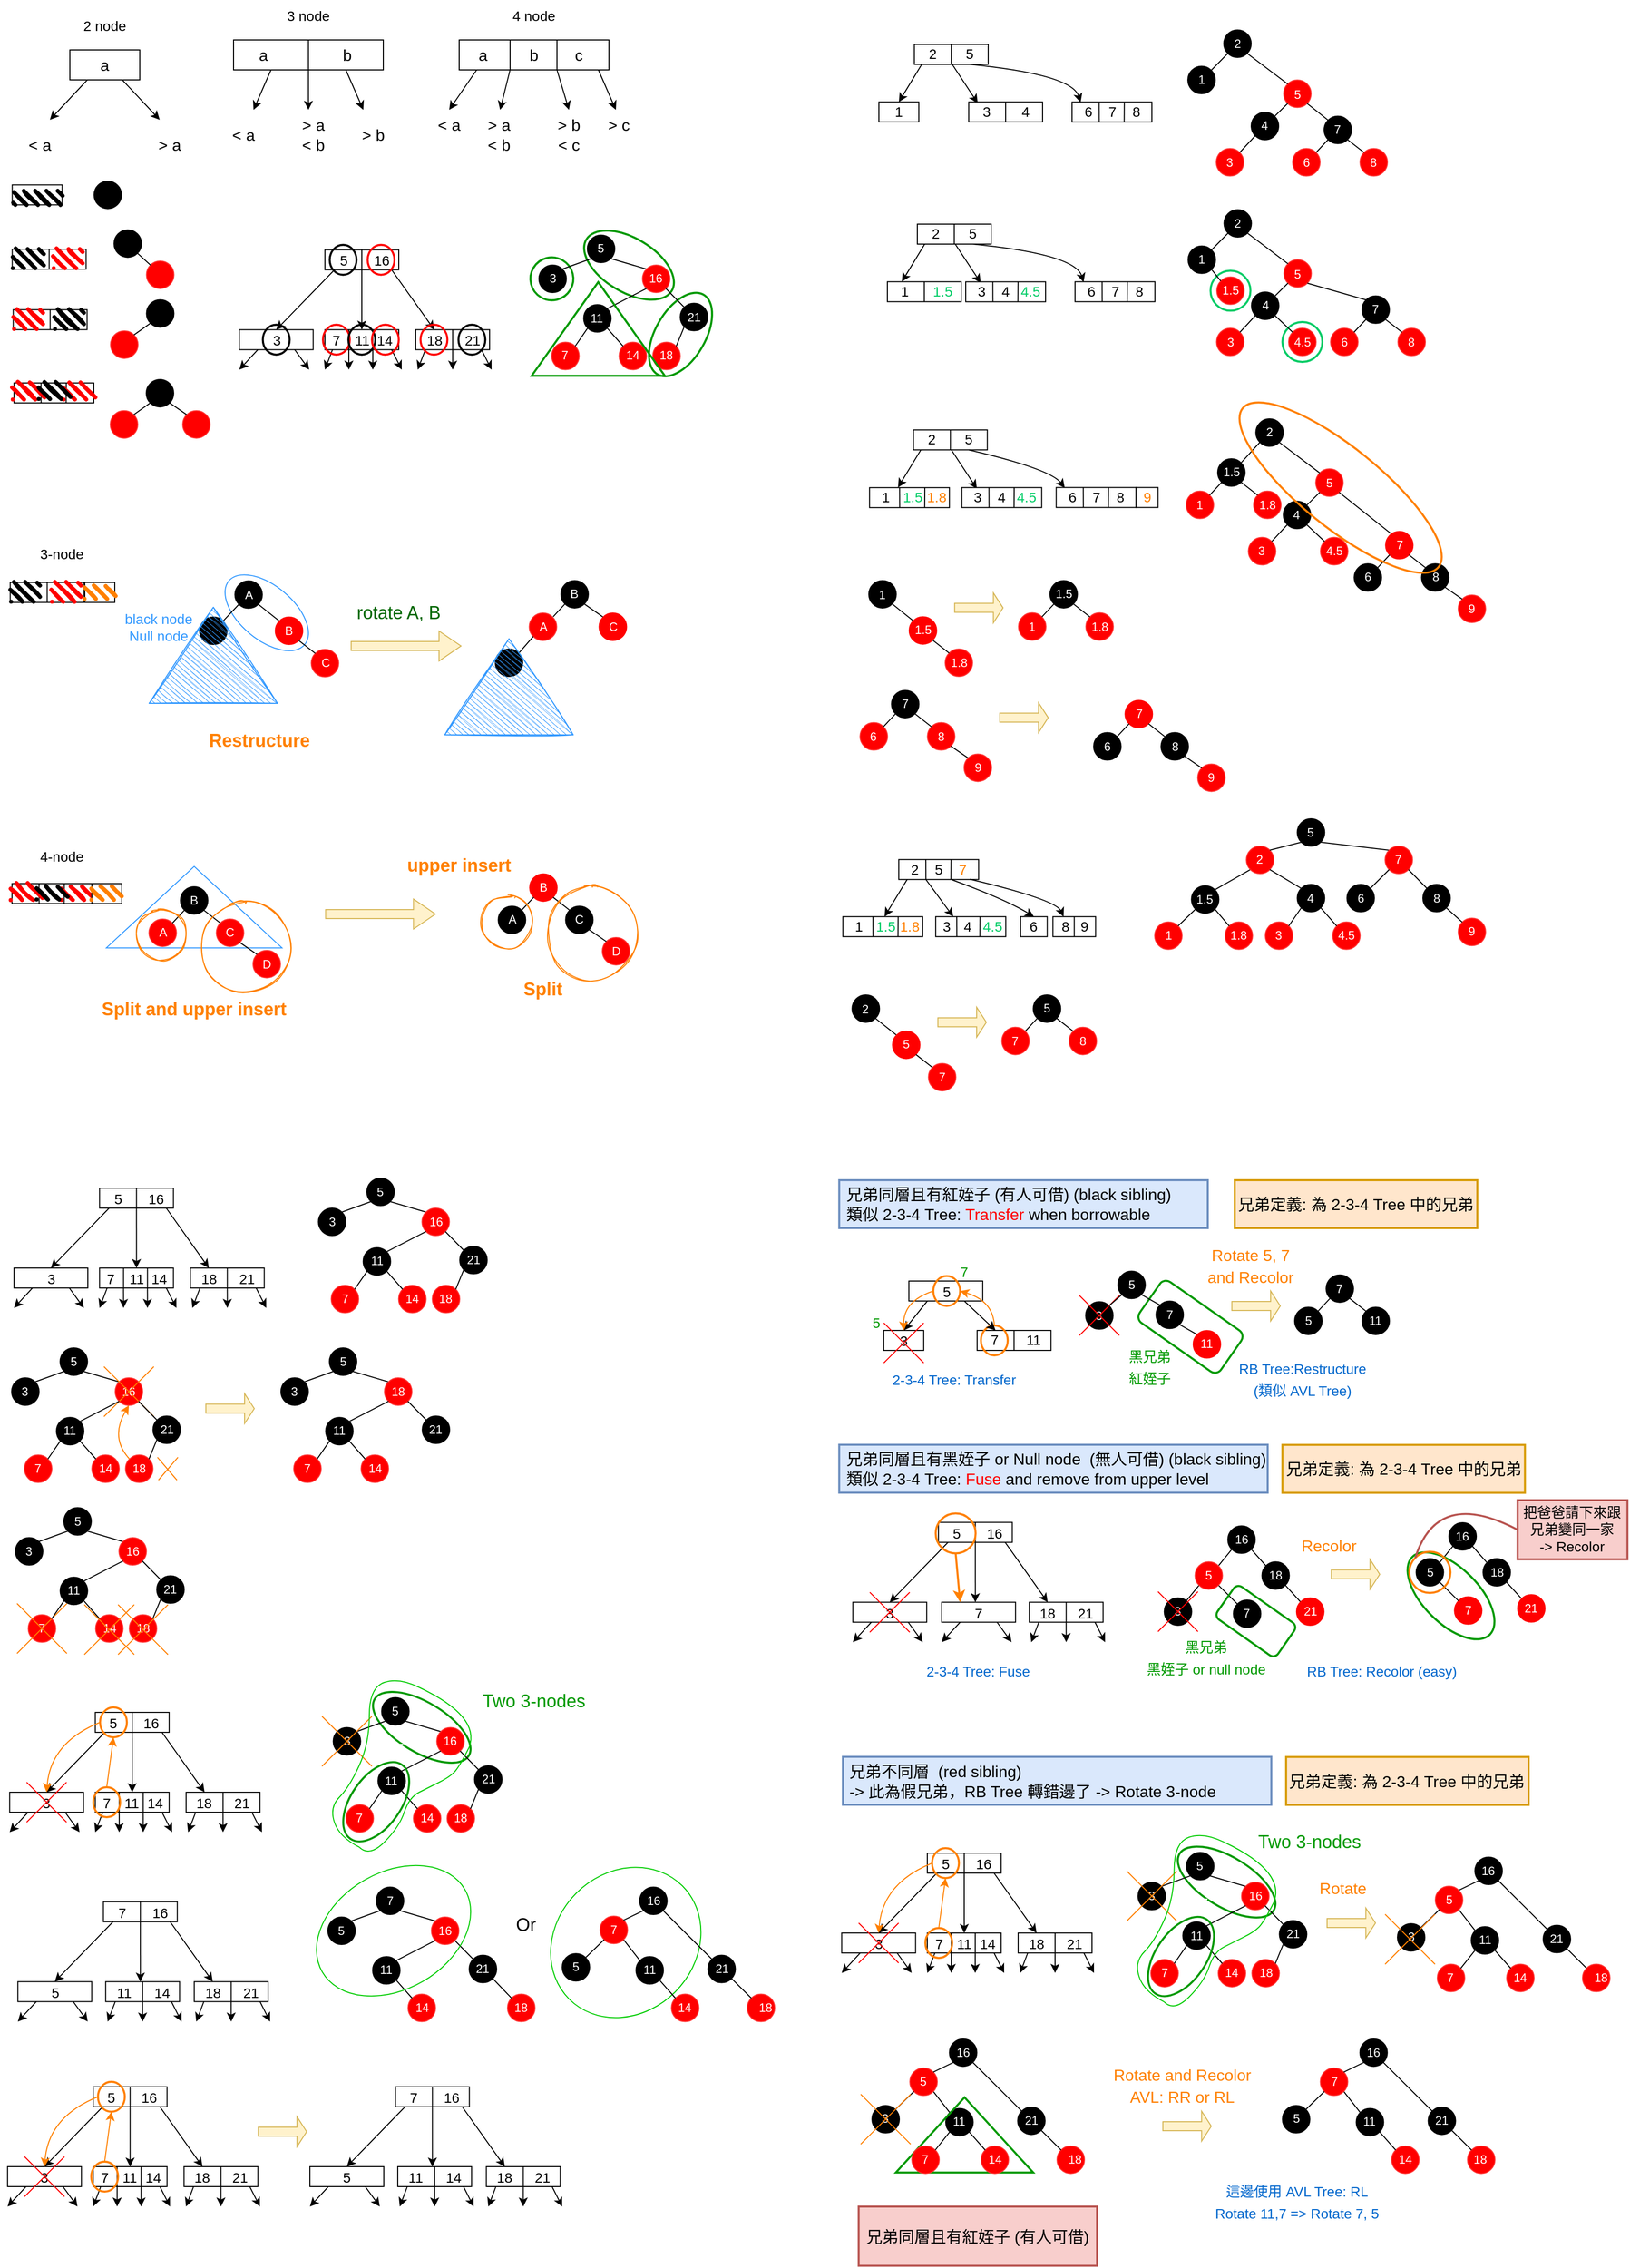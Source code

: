<mxfile version="20.3.7" type="google"><diagram id="7nP9-YytzGm5RfEgxEci" name="第 1 页"><mxGraphModel grid="1" page="1" gridSize="10" guides="1" tooltips="1" connect="1" arrows="1" fold="1" pageScale="1" pageWidth="827" pageHeight="1169" math="0" shadow="0"><root><mxCell id="0"/><mxCell id="1" parent="0"/><mxCell id="mTJ64TZbGl1Rbh5AmLwv-408" value="" style="rounded=1;whiteSpace=wrap;html=1;strokeColor=#009900;strokeWidth=2;fontSize=18;fontColor=#009900;fillColor=none;rotation=35;" vertex="1" parent="1"><mxGeometry x="1152.96" y="1313.75" width="99.44" height="50.09" as="geometry"/></mxCell><mxCell id="mTJ64TZbGl1Rbh5AmLwv-248" value="" style="ellipse;whiteSpace=wrap;html=1;strokeColor=#009900;fontSize=18;fontColor=#000000;fillColor=none;strokeWidth=2;rotation=31;" vertex="1" parent="1"><mxGeometry x="377.56" y="1714.99" width="110" height="50" as="geometry"/></mxCell><mxCell id="ZoKq6Z9E1SMMeHPXTwT7-31" value="" style="group" vertex="1" connectable="0" parent="1"><mxGeometry x="224" y="10" width="190" height="150" as="geometry"/></mxCell><mxCell id="ZoKq6Z9E1SMMeHPXTwT7-11" value="" style="rounded=0;whiteSpace=wrap;html=1;fillColor=default;" vertex="1" parent="ZoKq6Z9E1SMMeHPXTwT7-31"><mxGeometry x="20" y="40" width="150" height="30" as="geometry"/></mxCell><mxCell id="ZoKq6Z9E1SMMeHPXTwT7-12" value="&lt;font style=&quot;font-size: 14px&quot;&gt;3 node&lt;/font&gt;" style="text;html=1;strokeColor=none;fillColor=none;align=center;verticalAlign=middle;whiteSpace=wrap;rounded=0;fontSize=18;" vertex="1" parent="ZoKq6Z9E1SMMeHPXTwT7-31"><mxGeometry x="65" width="60" height="30" as="geometry"/></mxCell><mxCell id="ZoKq6Z9E1SMMeHPXTwT7-13" value="" style="endArrow=classic;html=1;rounded=0;fontSize=14;exitX=0.25;exitY=1;exitDx=0;exitDy=0;curved=1;" edge="1" parent="ZoKq6Z9E1SMMeHPXTwT7-31" source="ZoKq6Z9E1SMMeHPXTwT7-11"><mxGeometry width="50" height="50" relative="1" as="geometry"><mxPoint x="120" y="330" as="sourcePoint"/><mxPoint x="40" y="110" as="targetPoint"/></mxGeometry></mxCell><mxCell id="ZoKq6Z9E1SMMeHPXTwT7-14" value="" style="endArrow=classic;html=1;rounded=0;fontSize=14;exitX=0.75;exitY=1;exitDx=0;exitDy=0;curved=1;" edge="1" parent="ZoKq6Z9E1SMMeHPXTwT7-31" source="ZoKq6Z9E1SMMeHPXTwT7-11"><mxGeometry width="50" height="50" relative="1" as="geometry"><mxPoint x="120" y="330" as="sourcePoint"/><mxPoint x="150" y="110" as="targetPoint"/></mxGeometry></mxCell><mxCell id="ZoKq6Z9E1SMMeHPXTwT7-15" value="&lt;font style=&quot;font-size: 16px&quot;&gt;&amp;lt; a&lt;/font&gt;" style="text;html=1;strokeColor=none;fillColor=none;align=center;verticalAlign=middle;whiteSpace=wrap;rounded=0;fontSize=14;" vertex="1" parent="ZoKq6Z9E1SMMeHPXTwT7-31"><mxGeometry y="120" width="60" height="30" as="geometry"/></mxCell><mxCell id="ZoKq6Z9E1SMMeHPXTwT7-16" value="&lt;font style=&quot;font-size: 16px&quot;&gt;&amp;gt; b&lt;/font&gt;" style="text;html=1;strokeColor=none;fillColor=none;align=center;verticalAlign=middle;whiteSpace=wrap;rounded=0;fontSize=14;" vertex="1" parent="ZoKq6Z9E1SMMeHPXTwT7-31"><mxGeometry x="130" y="120" width="60" height="30" as="geometry"/></mxCell><mxCell id="ZoKq6Z9E1SMMeHPXTwT7-26" value="" style="endArrow=none;html=1;rounded=0;fontSize=14;exitX=0.5;exitY=0;exitDx=0;exitDy=0;entryX=0.5;entryY=1;entryDx=0;entryDy=0;curved=1;" edge="1" parent="ZoKq6Z9E1SMMeHPXTwT7-31" source="ZoKq6Z9E1SMMeHPXTwT7-11" target="ZoKq6Z9E1SMMeHPXTwT7-11"><mxGeometry width="50" height="50" relative="1" as="geometry"><mxPoint x="110" y="120" as="sourcePoint"/><mxPoint x="160" y="70" as="targetPoint"/></mxGeometry></mxCell><mxCell id="ZoKq6Z9E1SMMeHPXTwT7-27" value="&lt;font style=&quot;font-size: 16px&quot;&gt;a&lt;/font&gt;" style="text;html=1;strokeColor=none;fillColor=none;align=center;verticalAlign=middle;whiteSpace=wrap;rounded=0;fontSize=14;" vertex="1" parent="ZoKq6Z9E1SMMeHPXTwT7-31"><mxGeometry x="20" y="40" width="60" height="30" as="geometry"/></mxCell><mxCell id="ZoKq6Z9E1SMMeHPXTwT7-28" value="b" style="text;html=1;strokeColor=none;fillColor=none;align=center;verticalAlign=middle;whiteSpace=wrap;rounded=0;fontSize=16;" vertex="1" parent="ZoKq6Z9E1SMMeHPXTwT7-31"><mxGeometry x="104" y="40" width="60" height="30" as="geometry"/></mxCell><mxCell id="ZoKq6Z9E1SMMeHPXTwT7-29" value="" style="endArrow=classic;html=1;rounded=0;fontSize=16;exitX=0.5;exitY=1;exitDx=0;exitDy=0;curved=1;" edge="1" parent="ZoKq6Z9E1SMMeHPXTwT7-31" source="ZoKq6Z9E1SMMeHPXTwT7-11"><mxGeometry width="50" height="50" relative="1" as="geometry"><mxPoint x="110" y="110" as="sourcePoint"/><mxPoint x="95" y="110" as="targetPoint"/></mxGeometry></mxCell><mxCell id="ZoKq6Z9E1SMMeHPXTwT7-30" value="&lt;font style=&quot;font-size: 16px&quot;&gt;&amp;gt; a&lt;br&gt;&amp;lt; b&lt;br&gt;&lt;/font&gt;" style="text;html=1;strokeColor=none;fillColor=none;align=center;verticalAlign=middle;whiteSpace=wrap;rounded=0;fontSize=14;" vertex="1" parent="ZoKq6Z9E1SMMeHPXTwT7-31"><mxGeometry x="70" y="120" width="60" height="30" as="geometry"/></mxCell><mxCell id="P4TZ9bPecQJeLsMd70Pg-1" value="" style="group" connectable="0" vertex="1" parent="1"><mxGeometry x="430" y="10" width="230" height="150" as="geometry"/></mxCell><mxCell id="ZoKq6Z9E1SMMeHPXTwT7-33" value="" style="rounded=0;whiteSpace=wrap;html=1;fillColor=default;" vertex="1" parent="P4TZ9bPecQJeLsMd70Pg-1"><mxGeometry x="40" y="40" width="150" height="30" as="geometry"/></mxCell><mxCell id="ZoKq6Z9E1SMMeHPXTwT7-34" value="&lt;font style=&quot;font-size: 14px&quot;&gt;4 node&lt;/font&gt;" style="text;html=1;strokeColor=none;fillColor=none;align=center;verticalAlign=middle;whiteSpace=wrap;rounded=0;fontSize=18;" vertex="1" parent="P4TZ9bPecQJeLsMd70Pg-1"><mxGeometry x="85" width="60" height="30" as="geometry"/></mxCell><mxCell id="ZoKq6Z9E1SMMeHPXTwT7-35" value="" style="endArrow=classic;html=1;rounded=0;fontSize=14;exitX=0.393;exitY=1;exitDx=0;exitDy=0;exitPerimeter=0;curved=1;" edge="1" parent="P4TZ9bPecQJeLsMd70Pg-1" source="ZoKq6Z9E1SMMeHPXTwT7-53"><mxGeometry width="50" height="50" relative="1" as="geometry"><mxPoint x="140" y="330" as="sourcePoint"/><mxPoint x="30" y="110" as="targetPoint"/></mxGeometry></mxCell><mxCell id="ZoKq6Z9E1SMMeHPXTwT7-36" value="" style="endArrow=classic;html=1;rounded=0;fontSize=14;exitX=0.75;exitY=1;exitDx=0;exitDy=0;curved=1;" edge="1" parent="P4TZ9bPecQJeLsMd70Pg-1"><mxGeometry width="50" height="50" relative="1" as="geometry"><mxPoint x="179.5" y="70" as="sourcePoint"/><mxPoint x="197" y="110" as="targetPoint"/></mxGeometry></mxCell><mxCell id="ZoKq6Z9E1SMMeHPXTwT7-37" value="&lt;font style=&quot;font-size: 16px&quot;&gt;&amp;lt; a&lt;/font&gt;" style="text;html=1;strokeColor=none;fillColor=none;align=center;verticalAlign=middle;whiteSpace=wrap;rounded=0;fontSize=14;" vertex="1" parent="P4TZ9bPecQJeLsMd70Pg-1"><mxGeometry y="110" width="60" height="30" as="geometry"/></mxCell><mxCell id="ZoKq6Z9E1SMMeHPXTwT7-38" value="&lt;font style=&quot;font-size: 16px&quot;&gt;&amp;gt; c&lt;/font&gt;" style="text;html=1;strokeColor=none;fillColor=none;align=center;verticalAlign=middle;whiteSpace=wrap;rounded=0;fontSize=14;" vertex="1" parent="P4TZ9bPecQJeLsMd70Pg-1"><mxGeometry x="170" y="110" width="60" height="30" as="geometry"/></mxCell><mxCell id="ZoKq6Z9E1SMMeHPXTwT7-43" value="&lt;font style=&quot;font-size: 16px&quot;&gt;&amp;gt; a&lt;br&gt;&amp;lt; b&lt;br&gt;&lt;/font&gt;" style="text;html=1;strokeColor=none;fillColor=none;align=center;verticalAlign=middle;whiteSpace=wrap;rounded=0;fontSize=14;" vertex="1" parent="P4TZ9bPecQJeLsMd70Pg-1"><mxGeometry x="50" y="120" width="60" height="30" as="geometry"/></mxCell><mxCell id="ZoKq6Z9E1SMMeHPXTwT7-45" value="c" style="text;html=1;strokeColor=none;fillColor=none;align=center;verticalAlign=middle;whiteSpace=wrap;rounded=0;fontSize=16;" vertex="1" parent="P4TZ9bPecQJeLsMd70Pg-1"><mxGeometry x="130" y="40" width="60" height="30" as="geometry"/></mxCell><mxCell id="ZoKq6Z9E1SMMeHPXTwT7-52" value="b" style="text;html=1;strokeColor=none;fillColor=none;align=center;verticalAlign=middle;whiteSpace=wrap;rounded=0;fontSize=16;" vertex="1" parent="P4TZ9bPecQJeLsMd70Pg-1"><mxGeometry x="85" y="40" width="60" height="30" as="geometry"/></mxCell><mxCell id="ZoKq6Z9E1SMMeHPXTwT7-53" value="a" style="text;html=1;strokeColor=none;fillColor=none;align=center;verticalAlign=middle;whiteSpace=wrap;rounded=0;fontSize=16;" vertex="1" parent="P4TZ9bPecQJeLsMd70Pg-1"><mxGeometry x="34" y="40" width="60" height="30" as="geometry"/></mxCell><mxCell id="ZoKq6Z9E1SMMeHPXTwT7-60" value="" style="endArrow=none;html=1;rounded=0;fontSize=16;entryX=0.25;entryY=0;entryDx=0;entryDy=0;exitX=0.25;exitY=1;exitDx=0;exitDy=0;curved=1;" edge="1" parent="P4TZ9bPecQJeLsMd70Pg-1"><mxGeometry width="50" height="50" relative="1" as="geometry"><mxPoint x="91" y="70" as="sourcePoint"/><mxPoint x="91" y="40" as="targetPoint"/></mxGeometry></mxCell><mxCell id="ZoKq6Z9E1SMMeHPXTwT7-61" value="" style="endArrow=none;html=1;rounded=0;fontSize=16;entryX=0.25;entryY=0;entryDx=0;entryDy=0;exitX=0.25;exitY=1;exitDx=0;exitDy=0;curved=1;" edge="1" parent="P4TZ9bPecQJeLsMd70Pg-1"><mxGeometry width="50" height="50" relative="1" as="geometry"><mxPoint x="138" y="70" as="sourcePoint"/><mxPoint x="138" y="40" as="targetPoint"/></mxGeometry></mxCell><mxCell id="ZoKq6Z9E1SMMeHPXTwT7-62" value="" style="endArrow=classic;html=1;rounded=0;fontSize=14;exitX=0.393;exitY=1;exitDx=0;exitDy=0;exitPerimeter=0;curved=1;" edge="1" parent="P4TZ9bPecQJeLsMd70Pg-1"><mxGeometry width="50" height="50" relative="1" as="geometry"><mxPoint x="91.0" y="70" as="sourcePoint"/><mxPoint x="81" y="110" as="targetPoint"/></mxGeometry></mxCell><mxCell id="ZoKq6Z9E1SMMeHPXTwT7-64" value="" style="endArrow=classic;html=1;rounded=0;fontSize=14;exitX=0.75;exitY=1;exitDx=0;exitDy=0;curved=1;" edge="1" parent="P4TZ9bPecQJeLsMd70Pg-1"><mxGeometry width="50" height="50" relative="1" as="geometry"><mxPoint x="138" y="70" as="sourcePoint"/><mxPoint x="150" y="110" as="targetPoint"/></mxGeometry></mxCell><mxCell id="ZoKq6Z9E1SMMeHPXTwT7-65" value="&lt;font style=&quot;font-size: 16px&quot;&gt;&amp;gt; b&lt;br&gt;&amp;lt; c&lt;br&gt;&lt;/font&gt;" style="text;html=1;strokeColor=none;fillColor=none;align=center;verticalAlign=middle;whiteSpace=wrap;rounded=0;fontSize=14;" vertex="1" parent="P4TZ9bPecQJeLsMd70Pg-1"><mxGeometry x="120" y="120" width="60" height="30" as="geometry"/></mxCell><mxCell id="ZoKq6Z9E1SMMeHPXTwT7-68" value="" style="group" vertex="1" connectable="0" parent="1"><mxGeometry x="20" y="20" width="190" height="150" as="geometry"/></mxCell><mxCell id="ZoKq6Z9E1SMMeHPXTwT7-69" value="&lt;font style=&quot;font-size: 16px&quot;&gt;a&lt;/font&gt;" style="rounded=0;whiteSpace=wrap;html=1;fillColor=default;" vertex="1" parent="ZoKq6Z9E1SMMeHPXTwT7-68"><mxGeometry x="60" y="40" width="70" height="30" as="geometry"/></mxCell><mxCell id="ZoKq6Z9E1SMMeHPXTwT7-70" value="&lt;font style=&quot;font-size: 14px&quot;&gt;2 node&lt;/font&gt;" style="text;html=1;strokeColor=none;fillColor=none;align=center;verticalAlign=middle;whiteSpace=wrap;rounded=0;fontSize=18;" vertex="1" parent="ZoKq6Z9E1SMMeHPXTwT7-68"><mxGeometry x="65" width="60" height="30" as="geometry"/></mxCell><mxCell id="ZoKq6Z9E1SMMeHPXTwT7-71" value="" style="endArrow=classic;html=1;rounded=0;fontSize=14;exitX=0.25;exitY=1;exitDx=0;exitDy=0;curved=1;" edge="1" parent="ZoKq6Z9E1SMMeHPXTwT7-68" source="ZoKq6Z9E1SMMeHPXTwT7-69"><mxGeometry width="50" height="50" relative="1" as="geometry"><mxPoint x="120" y="330" as="sourcePoint"/><mxPoint x="40" y="110" as="targetPoint"/></mxGeometry></mxCell><mxCell id="ZoKq6Z9E1SMMeHPXTwT7-72" value="" style="endArrow=classic;html=1;rounded=0;fontSize=14;exitX=0.75;exitY=1;exitDx=0;exitDy=0;curved=1;" edge="1" parent="ZoKq6Z9E1SMMeHPXTwT7-68" source="ZoKq6Z9E1SMMeHPXTwT7-69"><mxGeometry width="50" height="50" relative="1" as="geometry"><mxPoint x="120" y="330" as="sourcePoint"/><mxPoint x="150" y="110" as="targetPoint"/></mxGeometry></mxCell><mxCell id="ZoKq6Z9E1SMMeHPXTwT7-73" value="&lt;font size=&quot;3&quot;&gt;&amp;lt; a&lt;/font&gt;" style="text;html=1;strokeColor=none;fillColor=none;align=center;verticalAlign=middle;whiteSpace=wrap;rounded=0;fontSize=14;" vertex="1" parent="ZoKq6Z9E1SMMeHPXTwT7-68"><mxGeometry y="120" width="60" height="30" as="geometry"/></mxCell><mxCell id="ZoKq6Z9E1SMMeHPXTwT7-74" value="&lt;font style=&quot;font-size: 16px&quot;&gt;&amp;gt; a&lt;/font&gt;" style="text;html=1;strokeColor=none;fillColor=none;align=center;verticalAlign=middle;whiteSpace=wrap;rounded=0;fontSize=14;" vertex="1" parent="ZoKq6Z9E1SMMeHPXTwT7-68"><mxGeometry x="130" y="120" width="60" height="30" as="geometry"/></mxCell><mxCell id="ZoKq6Z9E1SMMeHPXTwT7-256" value="" style="rounded=0;whiteSpace=wrap;html=1;fillColor=default;" vertex="1" parent="1"><mxGeometry x="24" y="393.57" width="80" height="20" as="geometry"/></mxCell><mxCell id="ZoKq6Z9E1SMMeHPXTwT7-257" value="" style="endArrow=none;html=1;rounded=0;fontSize=16;entryX=0.339;entryY=0;entryDx=0;entryDy=0;exitX=0.25;exitY=1;exitDx=0;exitDy=0;entryPerimeter=0;curved=1;" edge="1" parent="1" target="ZoKq6Z9E1SMMeHPXTwT7-256"><mxGeometry width="50" height="50" relative="1" as="geometry"><mxPoint x="51.2" y="413.57" as="sourcePoint"/><mxPoint x="51.2" y="383.57" as="targetPoint"/></mxGeometry></mxCell><mxCell id="ZoKq6Z9E1SMMeHPXTwT7-258" value="" style="endArrow=none;html=1;rounded=0;fontSize=16;entryX=0.655;entryY=-0.003;entryDx=0;entryDy=0;exitX=0.25;exitY=1;exitDx=0;exitDy=0;entryPerimeter=0;curved=1;" edge="1" parent="1" target="ZoKq6Z9E1SMMeHPXTwT7-256"><mxGeometry width="50" height="50" relative="1" as="geometry"><mxPoint x="76.267" y="413.57" as="sourcePoint"/><mxPoint x="76.267" y="383.57" as="targetPoint"/></mxGeometry></mxCell><mxCell id="ZoKq6Z9E1SMMeHPXTwT7-280" value="" style="ellipse;whiteSpace=wrap;html=1;aspect=fixed;fontSize=14;fillColor=#000000;" vertex="1" parent="1"><mxGeometry x="104.25" y="191.44" width="27.5" height="27.5" as="geometry"/></mxCell><mxCell id="ZoKq6Z9E1SMMeHPXTwT7-285" value="" style="ellipse;whiteSpace=wrap;html=1;aspect=fixed;fontSize=14;fillColor=#000000;" vertex="1" parent="1"><mxGeometry x="156.75" y="310.19" width="27.5" height="27.5" as="geometry"/></mxCell><mxCell id="ZoKq6Z9E1SMMeHPXTwT7-286" value="" style="ellipse;whiteSpace=wrap;html=1;aspect=fixed;fontSize=14;fillColor=#FF0000;strokeColor=#FF3333;" vertex="1" parent="1"><mxGeometry x="120.75" y="341.44" width="27.5" height="27.5" as="geometry"/></mxCell><mxCell id="ZoKq6Z9E1SMMeHPXTwT7-287" value="" style="endArrow=none;html=1;rounded=0;fontSize=14;exitX=0;exitY=1;exitDx=0;exitDy=0;entryX=1;entryY=0;entryDx=0;entryDy=0;curved=1;" edge="1" parent="1" source="ZoKq6Z9E1SMMeHPXTwT7-285" target="ZoKq6Z9E1SMMeHPXTwT7-286"><mxGeometry width="50" height="50" relative="1" as="geometry"><mxPoint x="228.75" y="345.19" as="sourcePoint"/><mxPoint x="278.75" y="295.19" as="targetPoint"/></mxGeometry></mxCell><mxCell id="ZoKq6Z9E1SMMeHPXTwT7-296" value="" style="group" vertex="1" connectable="0" parent="1"><mxGeometry x="124.25" y="240.19" width="60" height="58.75" as="geometry"/></mxCell><mxCell id="ZoKq6Z9E1SMMeHPXTwT7-282" value="" style="ellipse;whiteSpace=wrap;html=1;aspect=fixed;fontSize=14;fillColor=#000000;" vertex="1" parent="ZoKq6Z9E1SMMeHPXTwT7-296"><mxGeometry width="27.5" height="27.5" as="geometry"/></mxCell><mxCell id="ZoKq6Z9E1SMMeHPXTwT7-283" value="" style="ellipse;whiteSpace=wrap;html=1;aspect=fixed;fontSize=14;fillColor=#FF0000;strokeColor=#FF3333;" vertex="1" parent="ZoKq6Z9E1SMMeHPXTwT7-296"><mxGeometry x="32.5" y="31.25" width="27.5" height="27.5" as="geometry"/></mxCell><mxCell id="ZoKq6Z9E1SMMeHPXTwT7-284" value="" style="endArrow=none;html=1;rounded=0;fontSize=14;exitX=1;exitY=1;exitDx=0;exitDy=0;entryX=0;entryY=0;entryDx=0;entryDy=0;curved=1;" edge="1" parent="ZoKq6Z9E1SMMeHPXTwT7-296" source="ZoKq6Z9E1SMMeHPXTwT7-282" target="ZoKq6Z9E1SMMeHPXTwT7-283"><mxGeometry width="50" height="50" relative="1" as="geometry"><mxPoint x="60" y="31.25" as="sourcePoint"/><mxPoint x="110" y="-18.75" as="targetPoint"/></mxGeometry></mxCell><mxCell id="ZoKq6Z9E1SMMeHPXTwT7-297" value="" style="rounded=1;whiteSpace=wrap;html=1;strokeWidth=3;fillWeight=4;hachureGap=8;hachureAngle=45;fillColor=#FF0000;sketch=1;fontSize=14;strokeColor=none;" vertex="1" parent="1"><mxGeometry x="22" y="396.82" width="31" height="13.5" as="geometry"/></mxCell><mxCell id="ZoKq6Z9E1SMMeHPXTwT7-298" value="" style="rounded=1;whiteSpace=wrap;html=1;strokeWidth=3;fillWeight=4;hachureGap=8;hachureAngle=45;fillColor=#FF0000;sketch=1;fontSize=14;strokeColor=none;" vertex="1" parent="1"><mxGeometry x="73" y="396.82" width="31" height="13.5" as="geometry"/></mxCell><mxCell id="ZoKq6Z9E1SMMeHPXTwT7-299" value="" style="rounded=1;whiteSpace=wrap;html=1;strokeWidth=3;fillWeight=4;hachureGap=8;hachureAngle=45;fillColor=#000000;sketch=1;fontSize=14;strokeColor=none;" vertex="1" parent="1"><mxGeometry x="48.5" y="396.82" width="31" height="13.5" as="geometry"/></mxCell><mxCell id="ZoKq6Z9E1SMMeHPXTwT7-300" value="" style="ellipse;whiteSpace=wrap;html=1;aspect=fixed;fontSize=14;fillColor=#000000;" vertex="1" parent="1"><mxGeometry x="156.5" y="390.07" width="27.5" height="27.5" as="geometry"/></mxCell><mxCell id="ZoKq6Z9E1SMMeHPXTwT7-301" value="" style="ellipse;whiteSpace=wrap;html=1;aspect=fixed;fontSize=14;fillColor=#FF0000;strokeColor=#FF3333;" vertex="1" parent="1"><mxGeometry x="120.5" y="421.32" width="27.5" height="27.5" as="geometry"/></mxCell><mxCell id="ZoKq6Z9E1SMMeHPXTwT7-302" value="" style="endArrow=none;html=1;rounded=0;fontSize=14;exitX=0;exitY=1;exitDx=0;exitDy=0;entryX=1;entryY=0;entryDx=0;entryDy=0;curved=1;" edge="1" parent="1" source="ZoKq6Z9E1SMMeHPXTwT7-300" target="ZoKq6Z9E1SMMeHPXTwT7-301"><mxGeometry width="50" height="50" relative="1" as="geometry"><mxPoint x="228.5" y="425.07" as="sourcePoint"/><mxPoint x="278.5" y="375.07" as="targetPoint"/></mxGeometry></mxCell><mxCell id="ZoKq6Z9E1SMMeHPXTwT7-305" value="" style="ellipse;whiteSpace=wrap;html=1;aspect=fixed;fontSize=14;fillColor=#FF0000;strokeColor=#FF3333;" vertex="1" parent="1"><mxGeometry x="193" y="421.32" width="27.5" height="27.5" as="geometry"/></mxCell><mxCell id="ZoKq6Z9E1SMMeHPXTwT7-306" value="" style="endArrow=none;html=1;rounded=0;fontSize=14;exitX=1;exitY=1;exitDx=0;exitDy=0;entryX=0;entryY=0;entryDx=0;entryDy=0;curved=1;" edge="1" parent="1" source="ZoKq6Z9E1SMMeHPXTwT7-300" target="ZoKq6Z9E1SMMeHPXTwT7-305"><mxGeometry width="50" height="50" relative="1" as="geometry"><mxPoint x="354" y="381.32" as="sourcePoint"/><mxPoint x="404" y="331.32" as="targetPoint"/></mxGeometry></mxCell><mxCell id="wHBGbazskLnwOvXunfQM-1" value="" style="group" vertex="1" connectable="0" parent="1"><mxGeometry x="22.25" y="195.19" width="50" height="20" as="geometry"/></mxCell><mxCell id="ZoKq6Z9E1SMMeHPXTwT7-252" value="" style="rounded=0;whiteSpace=wrap;html=1;fillColor=default;" vertex="1" parent="wHBGbazskLnwOvXunfQM-1"><mxGeometry width="50" height="20" as="geometry"/></mxCell><mxCell id="orS85BUnplT7g1vRkYvH-1" value="" style="rounded=1;whiteSpace=wrap;html=1;strokeWidth=3;fillWeight=4;hachureGap=8;hachureAngle=45;fillColor=#000000;sketch=1;fontSize=14;strokeColor=none;" vertex="1" parent="wHBGbazskLnwOvXunfQM-1"><mxGeometry x="1" y="6.25" width="49" height="13.75" as="geometry"/></mxCell><mxCell id="wHBGbazskLnwOvXunfQM-2" value="" style="group" vertex="1" connectable="0" parent="1"><mxGeometry x="22.25" y="259.57" width="74" height="20" as="geometry"/></mxCell><mxCell id="ZoKq6Z9E1SMMeHPXTwT7-273" value="" style="rounded=0;whiteSpace=wrap;html=1;fillColor=default;" vertex="1" parent="wHBGbazskLnwOvXunfQM-2"><mxGeometry width="74" height="20" as="geometry"/></mxCell><mxCell id="ZoKq6Z9E1SMMeHPXTwT7-274" value="" style="endArrow=none;html=1;rounded=0;fontSize=14;exitX=0.5;exitY=0;exitDx=0;exitDy=0;entryX=0.5;entryY=1;entryDx=0;entryDy=0;curved=1;" edge="1" parent="wHBGbazskLnwOvXunfQM-2" source="ZoKq6Z9E1SMMeHPXTwT7-273" target="ZoKq6Z9E1SMMeHPXTwT7-273"><mxGeometry width="50" height="50" relative="1" as="geometry"><mxPoint x="-410" y="-300" as="sourcePoint"/><mxPoint x="-360" y="-350" as="targetPoint"/></mxGeometry></mxCell><mxCell id="ZoKq6Z9E1SMMeHPXTwT7-288" value="" style="rounded=1;whiteSpace=wrap;html=1;strokeWidth=3;fillWeight=4;hachureGap=8;hachureAngle=45;fillColor=#000000;sketch=1;fontSize=14;strokeColor=none;" vertex="1" parent="wHBGbazskLnwOvXunfQM-2"><mxGeometry width="30" height="20" as="geometry"/></mxCell><mxCell id="ZoKq6Z9E1SMMeHPXTwT7-291" value="" style="rounded=1;whiteSpace=wrap;html=1;strokeWidth=3;fillWeight=4;hachureGap=8;hachureAngle=45;fillColor=#FF0000;sketch=1;fontSize=14;strokeColor=none;" vertex="1" parent="wHBGbazskLnwOvXunfQM-2"><mxGeometry x="41" width="30" height="20" as="geometry"/></mxCell><mxCell id="wHBGbazskLnwOvXunfQM-3" value="" style="group" vertex="1" connectable="0" parent="1"><mxGeometry x="23.25" y="320.19" width="74" height="20" as="geometry"/></mxCell><mxCell id="ZoKq6Z9E1SMMeHPXTwT7-292" value="" style="rounded=0;whiteSpace=wrap;html=1;fillColor=default;" vertex="1" parent="wHBGbazskLnwOvXunfQM-3"><mxGeometry width="74" height="20" as="geometry"/></mxCell><mxCell id="ZoKq6Z9E1SMMeHPXTwT7-293" value="" style="endArrow=none;html=1;rounded=0;fontSize=14;exitX=0.5;exitY=0;exitDx=0;exitDy=0;entryX=0.5;entryY=1;entryDx=0;entryDy=0;curved=1;" edge="1" parent="wHBGbazskLnwOvXunfQM-3" source="ZoKq6Z9E1SMMeHPXTwT7-292" target="ZoKq6Z9E1SMMeHPXTwT7-292"><mxGeometry width="50" height="50" relative="1" as="geometry"><mxPoint x="-410" y="-300" as="sourcePoint"/><mxPoint x="-360" y="-350" as="targetPoint"/></mxGeometry></mxCell><mxCell id="ZoKq6Z9E1SMMeHPXTwT7-294" value="" style="rounded=1;whiteSpace=wrap;html=1;strokeWidth=3;fillWeight=4;hachureGap=8;hachureAngle=45;fillColor=#FF0000;sketch=1;fontSize=14;strokeColor=none;" vertex="1" parent="wHBGbazskLnwOvXunfQM-3"><mxGeometry width="30" height="20" as="geometry"/></mxCell><mxCell id="ZoKq6Z9E1SMMeHPXTwT7-295" value="" style="rounded=1;whiteSpace=wrap;html=1;strokeWidth=3;fillWeight=4;hachureGap=8;hachureAngle=45;fillColor=#000000;sketch=1;fontSize=14;strokeColor=none;" vertex="1" parent="wHBGbazskLnwOvXunfQM-3"><mxGeometry x="41" width="30" height="20" as="geometry"/></mxCell><mxCell id="wHBGbazskLnwOvXunfQM-33" value="" style="rounded=0;whiteSpace=wrap;html=1;fillColor=default;" vertex="1" parent="1"><mxGeometry x="926.02" y="54.49" width="74" height="20" as="geometry"/></mxCell><mxCell id="wHBGbazskLnwOvXunfQM-34" value="" style="endArrow=none;html=1;rounded=0;fontSize=14;exitX=0.5;exitY=0;exitDx=0;exitDy=0;entryX=0.5;entryY=1;entryDx=0;entryDy=0;curved=1;" edge="1" parent="1" source="wHBGbazskLnwOvXunfQM-33" target="wHBGbazskLnwOvXunfQM-33"><mxGeometry width="50" height="50" relative="1" as="geometry"><mxPoint x="516.02" y="-245.51" as="sourcePoint"/><mxPoint x="566.02" y="-295.51" as="targetPoint"/></mxGeometry></mxCell><mxCell id="wHBGbazskLnwOvXunfQM-37" value="&lt;font style=&quot;font-size: 14px&quot;&gt;5&lt;/font&gt;" style="text;html=1;strokeColor=none;fillColor=none;align=center;verticalAlign=middle;whiteSpace=wrap;rounded=0;fontSize=16;" vertex="1" parent="1"><mxGeometry x="972.02" y="54.49" width="19" height="17.5" as="geometry"/></mxCell><mxCell id="wHBGbazskLnwOvXunfQM-38" value="&lt;font style=&quot;font-size: 14px&quot;&gt;2&lt;/font&gt;" style="text;html=1;strokeColor=none;fillColor=none;align=center;verticalAlign=middle;whiteSpace=wrap;rounded=0;fontSize=16;" vertex="1" parent="1"><mxGeometry x="935.02" y="54.49" width="19" height="17.5" as="geometry"/></mxCell><mxCell id="wHBGbazskLnwOvXunfQM-72" value="" style="endArrow=classic;html=1;rounded=0;exitX=0.101;exitY=0.994;exitDx=0;exitDy=0;exitPerimeter=0;entryX=0.5;entryY=0;entryDx=0;entryDy=0;curved=1;" edge="1" parent="1" source="wHBGbazskLnwOvXunfQM-33" target="wHBGbazskLnwOvXunfQM-40"><mxGeometry width="50" height="50" relative="1" as="geometry"><mxPoint x="944.02" y="84.49" as="sourcePoint"/><mxPoint x="963.02" y="84.49" as="targetPoint"/></mxGeometry></mxCell><mxCell id="wHBGbazskLnwOvXunfQM-73" value="" style="endArrow=classic;html=1;rounded=0;entryX=0.122;entryY=0.062;entryDx=0;entryDy=0;entryPerimeter=0;curved=1;" edge="1" parent="1" target="wHBGbazskLnwOvXunfQM-178"><mxGeometry width="50" height="50" relative="1" as="geometry"><mxPoint x="964.02" y="74.49" as="sourcePoint"/><mxPoint x="1004.02" y="104.49" as="targetPoint"/></mxGeometry></mxCell><mxCell id="wHBGbazskLnwOvXunfQM-40" value="" style="rounded=0;whiteSpace=wrap;html=1;fillColor=default;" vertex="1" parent="1"><mxGeometry x="890.52" y="112.12" width="40" height="20" as="geometry"/></mxCell><mxCell id="wHBGbazskLnwOvXunfQM-77" value="&lt;span style=&quot;font-size: 14px&quot;&gt;1&lt;/span&gt;" style="text;html=1;strokeColor=none;fillColor=none;align=center;verticalAlign=middle;whiteSpace=wrap;rounded=0;fontSize=16;" vertex="1" parent="1"><mxGeometry x="902.27" y="116.0" width="16.5" height="10.25" as="geometry"/></mxCell><mxCell id="wHBGbazskLnwOvXunfQM-156" value="" style="rounded=0;whiteSpace=wrap;html=1;fillColor=default;" vertex="1" parent="1"><mxGeometry x="1084.02" y="112.18" width="80" height="20" as="geometry"/></mxCell><mxCell id="wHBGbazskLnwOvXunfQM-157" value="" style="endArrow=none;html=1;rounded=0;fontSize=16;entryX=0.339;entryY=0;entryDx=0;entryDy=0;exitX=0.25;exitY=1;exitDx=0;exitDy=0;entryPerimeter=0;curved=1;" edge="1" parent="1" target="wHBGbazskLnwOvXunfQM-156"><mxGeometry width="50" height="50" relative="1" as="geometry"><mxPoint x="1111.22" y="132.18" as="sourcePoint"/><mxPoint x="1111.22" y="102.18" as="targetPoint"/></mxGeometry></mxCell><mxCell id="wHBGbazskLnwOvXunfQM-158" value="" style="endArrow=none;html=1;rounded=0;fontSize=16;entryX=0.655;entryY=-0.003;entryDx=0;entryDy=0;exitX=0.25;exitY=1;exitDx=0;exitDy=0;entryPerimeter=0;curved=1;" edge="1" parent="1" target="wHBGbazskLnwOvXunfQM-156"><mxGeometry width="50" height="50" relative="1" as="geometry"><mxPoint x="1136.287" y="132.18" as="sourcePoint"/><mxPoint x="1136.287" y="102.18" as="targetPoint"/></mxGeometry></mxCell><mxCell id="wHBGbazskLnwOvXunfQM-163" value="&lt;span style=&quot;font-size: 14px&quot;&gt;7&lt;/span&gt;" style="text;html=1;strokeColor=none;fillColor=none;align=center;verticalAlign=middle;whiteSpace=wrap;rounded=0;fontSize=16;" vertex="1" parent="1"><mxGeometry x="1115.77" y="116.06" width="16.5" height="10.25" as="geometry"/></mxCell><mxCell id="wHBGbazskLnwOvXunfQM-164" value="&lt;span style=&quot;font-size: 14px&quot;&gt;6&lt;/span&gt;" style="text;html=1;strokeColor=none;fillColor=none;align=center;verticalAlign=middle;whiteSpace=wrap;rounded=0;fontSize=16;" vertex="1" parent="1"><mxGeometry x="1091.52" y="116.06" width="16.5" height="10.25" as="geometry"/></mxCell><mxCell id="wHBGbazskLnwOvXunfQM-165" value="&lt;span style=&quot;font-size: 14px&quot;&gt;8&lt;/span&gt;" style="text;html=1;strokeColor=none;fillColor=none;align=center;verticalAlign=middle;whiteSpace=wrap;rounded=0;fontSize=16;" vertex="1" parent="1"><mxGeometry x="1140.02" y="116.06" width="16.5" height="10.25" as="geometry"/></mxCell><mxCell id="wHBGbazskLnwOvXunfQM-182" value="" style="group" vertex="1" connectable="0" parent="1"><mxGeometry x="980.52" y="112.12" width="74" height="20" as="geometry"/></mxCell><mxCell id="wHBGbazskLnwOvXunfQM-178" value="" style="rounded=0;whiteSpace=wrap;html=1;fillColor=default;" vertex="1" parent="wHBGbazskLnwOvXunfQM-182"><mxGeometry width="74" height="20" as="geometry"/></mxCell><mxCell id="wHBGbazskLnwOvXunfQM-179" value="" style="endArrow=none;html=1;rounded=0;fontSize=14;exitX=0.5;exitY=0;exitDx=0;exitDy=0;entryX=0.5;entryY=1;entryDx=0;entryDy=0;curved=1;" edge="1" parent="wHBGbazskLnwOvXunfQM-182" source="wHBGbazskLnwOvXunfQM-178" target="wHBGbazskLnwOvXunfQM-178"><mxGeometry width="50" height="50" relative="1" as="geometry"><mxPoint x="-410" y="-300" as="sourcePoint"/><mxPoint x="-360" y="-350" as="targetPoint"/></mxGeometry></mxCell><mxCell id="wHBGbazskLnwOvXunfQM-180" value="&lt;span style=&quot;font-size: 14px&quot;&gt;3&lt;/span&gt;" style="text;html=1;strokeColor=none;fillColor=none;align=center;verticalAlign=middle;whiteSpace=wrap;rounded=0;fontSize=16;" vertex="1" parent="wHBGbazskLnwOvXunfQM-182"><mxGeometry x="9" y="3.88" width="16.5" height="10.25" as="geometry"/></mxCell><mxCell id="wHBGbazskLnwOvXunfQM-181" value="&lt;span style=&quot;font-size: 14px&quot;&gt;4&lt;/span&gt;" style="text;html=1;strokeColor=none;fillColor=none;align=center;verticalAlign=middle;whiteSpace=wrap;rounded=0;fontSize=16;" vertex="1" parent="wHBGbazskLnwOvXunfQM-182"><mxGeometry x="48.5" y="3.88" width="16.5" height="10.25" as="geometry"/></mxCell><mxCell id="wHBGbazskLnwOvXunfQM-183" value="" style="endArrow=classic;html=1;rounded=0;fontColor=#FFFFFF;exitX=0.75;exitY=1;exitDx=0;exitDy=0;entryX=0.107;entryY=0.018;entryDx=0;entryDy=0;entryPerimeter=0;curved=1;" edge="1" parent="1" source="wHBGbazskLnwOvXunfQM-33" target="wHBGbazskLnwOvXunfQM-156"><mxGeometry width="50" height="50" relative="1" as="geometry"><mxPoint x="1124.02" y="184.49" as="sourcePoint"/><mxPoint x="1104.02" y="94.49" as="targetPoint"/><Array as="points"><mxPoint x="1084.02" y="84.49"/></Array></mxGeometry></mxCell><mxCell id="wHBGbazskLnwOvXunfQM-242" value="" style="group" vertex="1" connectable="0" parent="1"><mxGeometry x="1200.02" y="40.0" width="200" height="146.25" as="geometry"/></mxCell><mxCell id="wHBGbazskLnwOvXunfQM-81" value="" style="ellipse;whiteSpace=wrap;html=1;aspect=fixed;fontSize=14;fillColor=#000000;strokeColor=#000000;" vertex="1" parent="wHBGbazskLnwOvXunfQM-242"><mxGeometry y="36.38" width="27.5" height="27.5" as="geometry"/></mxCell><mxCell id="wHBGbazskLnwOvXunfQM-82" value="" style="endArrow=none;html=1;rounded=0;fontSize=14;exitX=0;exitY=1;exitDx=0;exitDy=0;entryX=1;entryY=0;entryDx=0;entryDy=0;curved=1;" edge="1" parent="wHBGbazskLnwOvXunfQM-242" source="wHBGbazskLnwOvXunfQM-80" target="wHBGbazskLnwOvXunfQM-81"><mxGeometry width="50" height="50" relative="1" as="geometry"><mxPoint x="108" y="35" as="sourcePoint"/><mxPoint x="158" y="-15" as="targetPoint"/></mxGeometry></mxCell><mxCell id="wHBGbazskLnwOvXunfQM-99" value="&lt;font color=&quot;#ffffff&quot;&gt;1&lt;/font&gt;" style="text;html=1;strokeColor=none;fillColor=none;align=center;verticalAlign=middle;whiteSpace=wrap;rounded=0;" vertex="1" parent="wHBGbazskLnwOvXunfQM-242"><mxGeometry x="8.75" y="45.13" width="10" height="10" as="geometry"/></mxCell><mxCell id="wHBGbazskLnwOvXunfQM-104" value="" style="group" vertex="1" connectable="0" parent="wHBGbazskLnwOvXunfQM-242"><mxGeometry x="36" width="27.5" height="27.5" as="geometry"/></mxCell><mxCell id="wHBGbazskLnwOvXunfQM-80" value="" style="ellipse;whiteSpace=wrap;html=1;aspect=fixed;fontSize=14;fillColor=#000000;" vertex="1" parent="wHBGbazskLnwOvXunfQM-104"><mxGeometry width="27.5" height="27.5" as="geometry"/></mxCell><mxCell id="wHBGbazskLnwOvXunfQM-98" value="&lt;font color=&quot;#ffffff&quot;&gt;2&lt;/font&gt;" style="text;html=1;strokeColor=none;fillColor=none;align=center;verticalAlign=middle;whiteSpace=wrap;rounded=0;" vertex="1" parent="wHBGbazskLnwOvXunfQM-104"><mxGeometry x="8.75" y="8.75" width="10" height="10" as="geometry"/></mxCell><mxCell id="wHBGbazskLnwOvXunfQM-124" value="" style="group" vertex="1" connectable="0" parent="wHBGbazskLnwOvXunfQM-242"><mxGeometry x="96" y="50.13" width="27.5" height="27.5" as="geometry"/></mxCell><mxCell id="wHBGbazskLnwOvXunfQM-83" value="" style="ellipse;whiteSpace=wrap;html=1;aspect=fixed;fontSize=14;fillColor=#FF0000;strokeColor=#FF3333;" vertex="1" parent="wHBGbazskLnwOvXunfQM-124"><mxGeometry width="27.5" height="27.5" as="geometry"/></mxCell><mxCell id="wHBGbazskLnwOvXunfQM-123" value="&lt;font color=&quot;#ffffff&quot;&gt;5&lt;/font&gt;" style="text;html=1;strokeColor=none;fillColor=none;align=center;verticalAlign=middle;whiteSpace=wrap;rounded=0;" vertex="1" parent="wHBGbazskLnwOvXunfQM-124"><mxGeometry x="8.75" y="9.62" width="10" height="10" as="geometry"/></mxCell><mxCell id="wHBGbazskLnwOvXunfQM-84" value="" style="endArrow=none;html=1;rounded=0;fontSize=14;exitX=1;exitY=1;exitDx=0;exitDy=0;entryX=0;entryY=0;entryDx=0;entryDy=0;curved=1;" edge="1" parent="wHBGbazskLnwOvXunfQM-242" source="wHBGbazskLnwOvXunfQM-80" target="wHBGbazskLnwOvXunfQM-83"><mxGeometry width="50" height="50" relative="1" as="geometry"><mxPoint x="233.5" y="-8.75" as="sourcePoint"/><mxPoint x="283.5" y="-58.75" as="targetPoint"/></mxGeometry></mxCell><mxCell id="wHBGbazskLnwOvXunfQM-89" value="" style="endArrow=none;html=1;rounded=0;entryX=1;entryY=1;entryDx=0;entryDy=0;exitX=0;exitY=0;exitDx=0;exitDy=0;curved=1;" edge="1" parent="wHBGbazskLnwOvXunfQM-242" source="wHBGbazskLnwOvXunfQM-86" target="wHBGbazskLnwOvXunfQM-83"><mxGeometry width="50" height="50" relative="1" as="geometry"><mxPoint x="96" y="80" as="sourcePoint"/><mxPoint x="26" y="20" as="targetPoint"/></mxGeometry></mxCell><mxCell id="wHBGbazskLnwOvXunfQM-126" value="&lt;font color=&quot;#ffffff&quot;&gt;7&lt;/font&gt;" style="text;html=1;strokeColor=none;fillColor=none;align=center;verticalAlign=middle;whiteSpace=wrap;rounded=0;" vertex="1" parent="wHBGbazskLnwOvXunfQM-242"><mxGeometry x="173.25" y="108.75" width="10" height="10" as="geometry"/></mxCell><mxCell id="wHBGbazskLnwOvXunfQM-213" value="" style="group" vertex="1" connectable="0" parent="wHBGbazskLnwOvXunfQM-242"><mxGeometry x="172.5" y="118.75" width="27.5" height="27.5" as="geometry"/></mxCell><mxCell id="wHBGbazskLnwOvXunfQM-203" value="" style="ellipse;whiteSpace=wrap;html=1;aspect=fixed;fontSize=14;fillColor=#FF0000;strokeColor=#FF3333;" vertex="1" parent="wHBGbazskLnwOvXunfQM-213"><mxGeometry width="27.5" height="27.5" as="geometry"/></mxCell><mxCell id="wHBGbazskLnwOvXunfQM-204" value="&lt;font color=&quot;#ffffff&quot;&gt;8&lt;/font&gt;" style="text;html=1;strokeColor=none;fillColor=none;align=center;verticalAlign=middle;whiteSpace=wrap;rounded=0;" vertex="1" parent="wHBGbazskLnwOvXunfQM-213"><mxGeometry x="8.75" y="8.75" width="10" height="10" as="geometry"/></mxCell><mxCell id="wHBGbazskLnwOvXunfQM-214" value="" style="group" vertex="1" connectable="0" parent="wHBGbazskLnwOvXunfQM-242"><mxGeometry x="105" y="118.75" width="27.5" height="27.5" as="geometry"/></mxCell><mxCell id="wHBGbazskLnwOvXunfQM-201" value="" style="ellipse;whiteSpace=wrap;html=1;aspect=fixed;fontSize=14;fillColor=#FF0000;strokeColor=#FF3333;" vertex="1" parent="wHBGbazskLnwOvXunfQM-214"><mxGeometry width="27.5" height="27.5" as="geometry"/></mxCell><mxCell id="wHBGbazskLnwOvXunfQM-202" value="&lt;font color=&quot;#ffffff&quot;&gt;6&lt;/font&gt;" style="text;html=1;strokeColor=none;fillColor=none;align=center;verticalAlign=middle;whiteSpace=wrap;rounded=0;" vertex="1" parent="wHBGbazskLnwOvXunfQM-214"><mxGeometry x="8.75" y="8.75" width="10" height="10" as="geometry"/></mxCell><mxCell id="wHBGbazskLnwOvXunfQM-218" value="" style="group" vertex="1" connectable="0" parent="wHBGbazskLnwOvXunfQM-242"><mxGeometry x="28.5" y="118.75" width="27.5" height="27.5" as="geometry"/></mxCell><mxCell id="wHBGbazskLnwOvXunfQM-92" value="" style="ellipse;whiteSpace=wrap;html=1;aspect=fixed;fontSize=14;fillColor=#FF0000;strokeColor=#FF3333;" vertex="1" parent="wHBGbazskLnwOvXunfQM-218"><mxGeometry width="27.5" height="27.5" as="geometry"/></mxCell><mxCell id="wHBGbazskLnwOvXunfQM-200" value="&lt;font color=&quot;#ffffff&quot;&gt;3&lt;/font&gt;" style="text;html=1;strokeColor=none;fillColor=none;align=center;verticalAlign=middle;whiteSpace=wrap;rounded=0;" vertex="1" parent="wHBGbazskLnwOvXunfQM-218"><mxGeometry x="8.75" y="8.75" width="10" height="10" as="geometry"/></mxCell><mxCell id="wHBGbazskLnwOvXunfQM-219" value="" style="group" vertex="1" connectable="0" parent="wHBGbazskLnwOvXunfQM-242"><mxGeometry x="63.5" y="82.5" width="27.5" height="27.5" as="geometry"/></mxCell><mxCell id="wHBGbazskLnwOvXunfQM-91" value="" style="ellipse;whiteSpace=wrap;html=1;aspect=fixed;fontSize=14;fillColor=#000000;" vertex="1" parent="wHBGbazskLnwOvXunfQM-219"><mxGeometry width="27.5" height="27.5" as="geometry"/></mxCell><mxCell id="wHBGbazskLnwOvXunfQM-217" value="&lt;font color=&quot;#ffffff&quot;&gt;4&lt;/font&gt;" style="text;html=1;strokeColor=none;fillColor=none;align=center;verticalAlign=middle;whiteSpace=wrap;rounded=0;" vertex="1" parent="wHBGbazskLnwOvXunfQM-219"><mxGeometry x="8.75" y="8.75" width="10" height="10" as="geometry"/></mxCell><mxCell id="wHBGbazskLnwOvXunfQM-96" value="" style="endArrow=none;html=1;rounded=0;fontSize=14;entryX=1;entryY=0;entryDx=0;entryDy=0;exitX=0;exitY=1;exitDx=0;exitDy=0;curved=1;" edge="1" parent="wHBGbazskLnwOvXunfQM-242" source="wHBGbazskLnwOvXunfQM-83" target="wHBGbazskLnwOvXunfQM-91"><mxGeometry width="50" height="50" relative="1" as="geometry"><mxPoint x="176" y="80" as="sourcePoint"/><mxPoint x="198.61" y="156.955" as="targetPoint"/></mxGeometry></mxCell><mxCell id="wHBGbazskLnwOvXunfQM-93" value="" style="endArrow=none;html=1;rounded=0;fontSize=14;exitX=0;exitY=1;exitDx=0;exitDy=0;entryX=1;entryY=0;entryDx=0;entryDy=0;curved=1;" edge="1" parent="wHBGbazskLnwOvXunfQM-242" source="wHBGbazskLnwOvXunfQM-91" target="wHBGbazskLnwOvXunfQM-92"><mxGeometry width="50" height="50" relative="1" as="geometry"><mxPoint x="120" y="141.12" as="sourcePoint"/><mxPoint x="170" y="91.12" as="targetPoint"/></mxGeometry></mxCell><mxCell id="wHBGbazskLnwOvXunfQM-221" value="" style="group" vertex="1" connectable="0" parent="wHBGbazskLnwOvXunfQM-242"><mxGeometry x="136.5" y="86.38" width="27.5" height="27.5" as="geometry"/></mxCell><mxCell id="wHBGbazskLnwOvXunfQM-86" value="" style="ellipse;whiteSpace=wrap;html=1;aspect=fixed;fontSize=14;fillColor=#000000;" vertex="1" parent="wHBGbazskLnwOvXunfQM-221"><mxGeometry width="27.5" height="27.5" as="geometry"/></mxCell><mxCell id="wHBGbazskLnwOvXunfQM-210" value="&lt;font color=&quot;#ffffff&quot;&gt;7&lt;/font&gt;" style="text;html=1;strokeColor=none;fillColor=none;align=center;verticalAlign=middle;whiteSpace=wrap;rounded=0;" vertex="1" parent="wHBGbazskLnwOvXunfQM-221"><mxGeometry x="8.75" y="8.75" width="10" height="10" as="geometry"/></mxCell><mxCell id="wHBGbazskLnwOvXunfQM-211" value="" style="endArrow=none;html=1;rounded=0;fontSize=14;entryX=0;entryY=0;entryDx=0;entryDy=0;exitX=1;exitY=1;exitDx=0;exitDy=0;curved=1;" edge="1" parent="wHBGbazskLnwOvXunfQM-242" source="wHBGbazskLnwOvXunfQM-86" target="wHBGbazskLnwOvXunfQM-203"><mxGeometry width="50" height="50" relative="1" as="geometry"><mxPoint x="187" y="130" as="sourcePoint"/><mxPoint x="156.973" y="162.847" as="targetPoint"/></mxGeometry></mxCell><mxCell id="wHBGbazskLnwOvXunfQM-88" value="" style="endArrow=none;html=1;rounded=0;fontSize=14;exitX=0;exitY=1;exitDx=0;exitDy=0;entryX=1;entryY=0;entryDx=0;entryDy=0;curved=1;" edge="1" parent="wHBGbazskLnwOvXunfQM-242" source="wHBGbazskLnwOvXunfQM-86" target="wHBGbazskLnwOvXunfQM-201"><mxGeometry width="50" height="50" relative="1" as="geometry"><mxPoint x="167" y="98.88" as="sourcePoint"/><mxPoint x="145.61" y="146.955" as="targetPoint"/></mxGeometry></mxCell><mxCell id="wHBGbazskLnwOvXunfQM-244" value="" style="rounded=0;whiteSpace=wrap;html=1;fillColor=default;" vertex="1" parent="1"><mxGeometry x="929.02" y="234.49" width="74" height="20" as="geometry"/></mxCell><mxCell id="wHBGbazskLnwOvXunfQM-245" value="" style="endArrow=none;html=1;rounded=0;fontSize=14;exitX=0.5;exitY=0;exitDx=0;exitDy=0;entryX=0.5;entryY=1;entryDx=0;entryDy=0;curved=1;" edge="1" parent="1" source="wHBGbazskLnwOvXunfQM-244" target="wHBGbazskLnwOvXunfQM-244"><mxGeometry width="50" height="50" relative="1" as="geometry"><mxPoint x="519.02" y="-65.51" as="sourcePoint"/><mxPoint x="569.02" y="-115.51" as="targetPoint"/></mxGeometry></mxCell><mxCell id="wHBGbazskLnwOvXunfQM-246" value="&lt;font style=&quot;font-size: 14px&quot;&gt;5&lt;/font&gt;" style="text;html=1;strokeColor=none;fillColor=none;align=center;verticalAlign=middle;whiteSpace=wrap;rounded=0;fontSize=16;" vertex="1" parent="1"><mxGeometry x="975.02" y="234.49" width="19" height="17.5" as="geometry"/></mxCell><mxCell id="wHBGbazskLnwOvXunfQM-247" value="&lt;font style=&quot;font-size: 14px&quot;&gt;2&lt;/font&gt;" style="text;html=1;strokeColor=none;fillColor=none;align=center;verticalAlign=middle;whiteSpace=wrap;rounded=0;fontSize=16;" vertex="1" parent="1"><mxGeometry x="938.02" y="234.49" width="19" height="17.5" as="geometry"/></mxCell><mxCell id="wHBGbazskLnwOvXunfQM-248" value="" style="endArrow=classic;html=1;rounded=0;exitX=0.101;exitY=0.994;exitDx=0;exitDy=0;exitPerimeter=0;entryX=0.5;entryY=0;entryDx=0;entryDy=0;curved=1;" edge="1" parent="1" source="wHBGbazskLnwOvXunfQM-244"><mxGeometry width="50" height="50" relative="1" as="geometry"><mxPoint x="947.02" y="264.49" as="sourcePoint"/><mxPoint x="913.52" y="292.12" as="targetPoint"/></mxGeometry></mxCell><mxCell id="wHBGbazskLnwOvXunfQM-249" value="" style="endArrow=classic;html=1;rounded=0;entryX=0.122;entryY=0.062;entryDx=0;entryDy=0;entryPerimeter=0;curved=1;" edge="1" parent="1"><mxGeometry width="50" height="50" relative="1" as="geometry"><mxPoint x="967.02" y="254.49" as="sourcePoint"/><mxPoint x="992.548" y="293.36" as="targetPoint"/></mxGeometry></mxCell><mxCell id="wHBGbazskLnwOvXunfQM-252" value="" style="rounded=0;whiteSpace=wrap;html=1;fillColor=default;" vertex="1" parent="1"><mxGeometry x="1087.02" y="292.18" width="80" height="20" as="geometry"/></mxCell><mxCell id="wHBGbazskLnwOvXunfQM-253" value="" style="endArrow=none;html=1;rounded=0;fontSize=16;entryX=0.339;entryY=0;entryDx=0;entryDy=0;exitX=0.25;exitY=1;exitDx=0;exitDy=0;entryPerimeter=0;curved=1;" edge="1" parent="1" target="wHBGbazskLnwOvXunfQM-252"><mxGeometry width="50" height="50" relative="1" as="geometry"><mxPoint x="1114.22" y="312.18" as="sourcePoint"/><mxPoint x="1114.22" y="282.18" as="targetPoint"/></mxGeometry></mxCell><mxCell id="wHBGbazskLnwOvXunfQM-254" value="" style="endArrow=none;html=1;rounded=0;fontSize=16;entryX=0.655;entryY=-0.003;entryDx=0;entryDy=0;exitX=0.25;exitY=1;exitDx=0;exitDy=0;entryPerimeter=0;curved=1;" edge="1" parent="1" target="wHBGbazskLnwOvXunfQM-252"><mxGeometry width="50" height="50" relative="1" as="geometry"><mxPoint x="1139.287" y="312.18" as="sourcePoint"/><mxPoint x="1139.287" y="282.18" as="targetPoint"/></mxGeometry></mxCell><mxCell id="wHBGbazskLnwOvXunfQM-255" value="&lt;span style=&quot;font-size: 14px&quot;&gt;7&lt;/span&gt;" style="text;html=1;strokeColor=none;fillColor=none;align=center;verticalAlign=middle;whiteSpace=wrap;rounded=0;fontSize=16;" vertex="1" parent="1"><mxGeometry x="1118.77" y="296.06" width="16.5" height="10.25" as="geometry"/></mxCell><mxCell id="wHBGbazskLnwOvXunfQM-256" value="&lt;span style=&quot;font-size: 14px&quot;&gt;6&lt;/span&gt;" style="text;html=1;strokeColor=none;fillColor=none;align=center;verticalAlign=middle;whiteSpace=wrap;rounded=0;fontSize=16;" vertex="1" parent="1"><mxGeometry x="1094.52" y="296.06" width="16.5" height="10.25" as="geometry"/></mxCell><mxCell id="wHBGbazskLnwOvXunfQM-257" value="&lt;span style=&quot;font-size: 14px&quot;&gt;8&lt;/span&gt;" style="text;html=1;strokeColor=none;fillColor=none;align=center;verticalAlign=middle;whiteSpace=wrap;rounded=0;fontSize=16;" vertex="1" parent="1"><mxGeometry x="1143.02" y="296.06" width="16.5" height="10.25" as="geometry"/></mxCell><mxCell id="wHBGbazskLnwOvXunfQM-263" value="" style="endArrow=classic;html=1;rounded=0;fontColor=#FFFFFF;exitX=0.75;exitY=1;exitDx=0;exitDy=0;entryX=0.107;entryY=0.018;entryDx=0;entryDy=0;entryPerimeter=0;curved=1;" edge="1" parent="1" source="wHBGbazskLnwOvXunfQM-244" target="wHBGbazskLnwOvXunfQM-252"><mxGeometry width="50" height="50" relative="1" as="geometry"><mxPoint x="1127.02" y="364.49" as="sourcePoint"/><mxPoint x="1107.02" y="274.49" as="targetPoint"/><Array as="points"><mxPoint x="1087.02" y="264.49"/></Array></mxGeometry></mxCell><mxCell id="wHBGbazskLnwOvXunfQM-224" value="" style="rounded=0;whiteSpace=wrap;html=1;fillColor=default;" vertex="1" parent="1"><mxGeometry x="977.52" y="292.24" width="80" height="20" as="geometry"/></mxCell><mxCell id="wHBGbazskLnwOvXunfQM-225" value="" style="endArrow=none;html=1;rounded=0;fontSize=16;entryX=0.339;entryY=0;entryDx=0;entryDy=0;exitX=0.25;exitY=1;exitDx=0;exitDy=0;entryPerimeter=0;curved=1;" edge="1" parent="1" target="wHBGbazskLnwOvXunfQM-224"><mxGeometry width="50" height="50" relative="1" as="geometry"><mxPoint x="1004.72" y="312.24" as="sourcePoint"/><mxPoint x="1004.72" y="282.24" as="targetPoint"/></mxGeometry></mxCell><mxCell id="wHBGbazskLnwOvXunfQM-226" value="" style="endArrow=none;html=1;rounded=0;fontSize=16;entryX=0.655;entryY=-0.003;entryDx=0;entryDy=0;exitX=0.25;exitY=1;exitDx=0;exitDy=0;entryPerimeter=0;curved=1;" edge="1" parent="1" target="wHBGbazskLnwOvXunfQM-224"><mxGeometry width="50" height="50" relative="1" as="geometry"><mxPoint x="1029.787" y="312.24" as="sourcePoint"/><mxPoint x="1029.787" y="282.24" as="targetPoint"/></mxGeometry></mxCell><mxCell id="wHBGbazskLnwOvXunfQM-227" value="&lt;span style=&quot;font-size: 14px&quot;&gt;4&lt;/span&gt;" style="text;html=1;strokeColor=none;fillColor=none;align=center;verticalAlign=middle;whiteSpace=wrap;rounded=0;fontSize=16;" vertex="1" parent="1"><mxGeometry x="1009.27" y="296.12" width="16.5" height="10.25" as="geometry"/></mxCell><mxCell id="wHBGbazskLnwOvXunfQM-228" value="&lt;span style=&quot;font-size: 14px&quot;&gt;3&lt;/span&gt;" style="text;html=1;strokeColor=none;fillColor=none;align=center;verticalAlign=middle;whiteSpace=wrap;rounded=0;fontSize=16;" vertex="1" parent="1"><mxGeometry x="985.02" y="296.12" width="16.5" height="10.25" as="geometry"/></mxCell><mxCell id="wHBGbazskLnwOvXunfQM-229" value="&lt;span style=&quot;font-size: 14px&quot;&gt;&lt;font color=&quot;#00cc66&quot;&gt;4.5&lt;/font&gt;&lt;/span&gt;" style="text;html=1;strokeColor=none;fillColor=none;align=center;verticalAlign=middle;whiteSpace=wrap;rounded=0;fontSize=16;" vertex="1" parent="1"><mxGeometry x="1033.52" y="296.12" width="16.5" height="10.25" as="geometry"/></mxCell><mxCell id="wHBGbazskLnwOvXunfQM-235" value="" style="group" vertex="1" connectable="0" parent="1"><mxGeometry x="881.15" y="498.4" width="80" height="20" as="geometry"/></mxCell><mxCell id="wHBGbazskLnwOvXunfQM-236" value="" style="rounded=0;whiteSpace=wrap;html=1;fillColor=default;" vertex="1" parent="wHBGbazskLnwOvXunfQM-235"><mxGeometry width="80" height="20" as="geometry"/></mxCell><mxCell id="wHBGbazskLnwOvXunfQM-237" value="" style="endArrow=none;html=1;rounded=0;fontSize=16;entryX=0.339;entryY=0;entryDx=0;entryDy=0;exitX=0.25;exitY=1;exitDx=0;exitDy=0;entryPerimeter=0;curved=1;" edge="1" parent="wHBGbazskLnwOvXunfQM-235"><mxGeometry width="50" height="50" relative="1" as="geometry"><mxPoint x="30.2" y="20" as="sourcePoint"/><mxPoint x="30.12" as="targetPoint"/></mxGeometry></mxCell><mxCell id="wHBGbazskLnwOvXunfQM-238" value="" style="endArrow=none;html=1;rounded=0;fontSize=16;entryX=0.655;entryY=-0.003;entryDx=0;entryDy=0;exitX=0.25;exitY=1;exitDx=0;exitDy=0;entryPerimeter=0;curved=1;" edge="1" parent="wHBGbazskLnwOvXunfQM-235"><mxGeometry width="50" height="50" relative="1" as="geometry"><mxPoint x="55.267" y="20" as="sourcePoint"/><mxPoint x="55.4" y="-0.06" as="targetPoint"/></mxGeometry></mxCell><mxCell id="wHBGbazskLnwOvXunfQM-239" value="&lt;span style=&quot;font-size: 14px&quot;&gt;&lt;font color=&quot;#00cc66&quot;&gt;1.5&lt;/font&gt;&lt;/span&gt;" style="text;html=1;strokeColor=none;fillColor=none;align=center;verticalAlign=middle;whiteSpace=wrap;rounded=0;fontSize=16;" vertex="1" parent="wHBGbazskLnwOvXunfQM-235"><mxGeometry x="34.75" y="3.88" width="16.5" height="10.25" as="geometry"/></mxCell><mxCell id="wHBGbazskLnwOvXunfQM-240" value="&lt;span style=&quot;font-size: 14px&quot;&gt;&lt;font color=&quot;#ff8000&quot;&gt;1.8&lt;/font&gt;&lt;/span&gt;" style="text;html=1;strokeColor=none;fillColor=none;align=center;verticalAlign=middle;whiteSpace=wrap;rounded=0;fontSize=16;" vertex="1" parent="wHBGbazskLnwOvXunfQM-235"><mxGeometry x="59" y="3.88" width="16.5" height="10.25" as="geometry"/></mxCell><mxCell id="wHBGbazskLnwOvXunfQM-241" value="&lt;span style=&quot;font-size: 14px&quot;&gt;1&lt;/span&gt;" style="text;html=1;strokeColor=none;fillColor=none;align=center;verticalAlign=middle;whiteSpace=wrap;rounded=0;fontSize=16;" vertex="1" parent="wHBGbazskLnwOvXunfQM-235"><mxGeometry x="7.75" y="3.88" width="16.5" height="10.25" as="geometry"/></mxCell><mxCell id="wHBGbazskLnwOvXunfQM-231" value="" style="rounded=0;whiteSpace=wrap;html=1;fillColor=default;" vertex="1" parent="1"><mxGeometry x="899.02" y="292.18" width="74" height="20" as="geometry"/></mxCell><mxCell id="wHBGbazskLnwOvXunfQM-232" value="" style="endArrow=none;html=1;rounded=0;fontSize=14;exitX=0.5;exitY=0;exitDx=0;exitDy=0;entryX=0.5;entryY=1;entryDx=0;entryDy=0;curved=1;" edge="1" parent="1" source="wHBGbazskLnwOvXunfQM-231" target="wHBGbazskLnwOvXunfQM-231"><mxGeometry width="50" height="50" relative="1" as="geometry"><mxPoint x="489.02" y="-7.82" as="sourcePoint"/><mxPoint x="539.02" y="-57.82" as="targetPoint"/></mxGeometry></mxCell><mxCell id="wHBGbazskLnwOvXunfQM-233" value="&lt;span style=&quot;font-size: 14px&quot;&gt;1&lt;/span&gt;" style="text;html=1;strokeColor=none;fillColor=none;align=center;verticalAlign=middle;whiteSpace=wrap;rounded=0;fontSize=16;" vertex="1" parent="1"><mxGeometry x="908.02" y="296.06" width="16.5" height="10.25" as="geometry"/></mxCell><mxCell id="wHBGbazskLnwOvXunfQM-234" value="&lt;span style=&quot;font-size: 14px&quot;&gt;&lt;font color=&quot;#00cc66&quot;&gt;1.5&lt;/font&gt;&lt;/span&gt;" style="text;html=1;strokeColor=none;fillColor=none;align=center;verticalAlign=middle;whiteSpace=wrap;rounded=0;fontSize=16;" vertex="1" parent="1"><mxGeometry x="945.52" y="296.06" width="16.5" height="10.25" as="geometry"/></mxCell><mxCell id="wHBGbazskLnwOvXunfQM-265" value="" style="ellipse;whiteSpace=wrap;html=1;aspect=fixed;fontSize=14;fillColor=#000000;strokeColor=#000000;" vertex="1" parent="1"><mxGeometry x="1200.27" y="256.38" width="27.5" height="27.5" as="geometry"/></mxCell><mxCell id="wHBGbazskLnwOvXunfQM-266" value="" style="endArrow=none;html=1;rounded=0;fontSize=14;exitX=0;exitY=1;exitDx=0;exitDy=0;entryX=1;entryY=0;entryDx=0;entryDy=0;curved=1;" edge="1" parent="1" source="wHBGbazskLnwOvXunfQM-269" target="wHBGbazskLnwOvXunfQM-265"><mxGeometry width="50" height="50" relative="1" as="geometry"><mxPoint x="1308.27" y="255.0" as="sourcePoint"/><mxPoint x="1358.27" y="205.0" as="targetPoint"/></mxGeometry></mxCell><mxCell id="wHBGbazskLnwOvXunfQM-267" value="&lt;font color=&quot;#ffffff&quot;&gt;1&lt;/font&gt;" style="text;html=1;strokeColor=none;fillColor=none;align=center;verticalAlign=middle;whiteSpace=wrap;rounded=0;" vertex="1" parent="1"><mxGeometry x="1209.02" y="265.13" width="10" height="10" as="geometry"/></mxCell><mxCell id="wHBGbazskLnwOvXunfQM-268" value="" style="group" vertex="1" connectable="0" parent="1"><mxGeometry x="1236.27" y="220.0" width="27.5" height="27.5" as="geometry"/></mxCell><mxCell id="wHBGbazskLnwOvXunfQM-269" value="" style="ellipse;whiteSpace=wrap;html=1;aspect=fixed;fontSize=14;fillColor=#000000;" vertex="1" parent="wHBGbazskLnwOvXunfQM-268"><mxGeometry width="27.5" height="27.5" as="geometry"/></mxCell><mxCell id="wHBGbazskLnwOvXunfQM-270" value="&lt;font color=&quot;#ffffff&quot;&gt;2&lt;/font&gt;" style="text;html=1;strokeColor=none;fillColor=none;align=center;verticalAlign=middle;whiteSpace=wrap;rounded=0;" vertex="1" parent="wHBGbazskLnwOvXunfQM-268"><mxGeometry x="8.75" y="8.75" width="10" height="10" as="geometry"/></mxCell><mxCell id="wHBGbazskLnwOvXunfQM-271" value="" style="group" vertex="1" connectable="0" parent="1"><mxGeometry x="1296.27" y="270.13" width="27.5" height="27.5" as="geometry"/></mxCell><mxCell id="wHBGbazskLnwOvXunfQM-272" value="" style="ellipse;whiteSpace=wrap;html=1;aspect=fixed;fontSize=14;fillColor=#FF0000;strokeColor=#FF3333;" vertex="1" parent="wHBGbazskLnwOvXunfQM-271"><mxGeometry width="27.5" height="27.5" as="geometry"/></mxCell><mxCell id="wHBGbazskLnwOvXunfQM-273" value="&lt;font color=&quot;#ffffff&quot;&gt;5&lt;/font&gt;" style="text;html=1;strokeColor=none;fillColor=none;align=center;verticalAlign=middle;whiteSpace=wrap;rounded=0;" vertex="1" parent="wHBGbazskLnwOvXunfQM-271"><mxGeometry x="8.75" y="9.62" width="10" height="10" as="geometry"/></mxCell><mxCell id="wHBGbazskLnwOvXunfQM-274" value="" style="endArrow=none;html=1;rounded=0;fontSize=14;exitX=1;exitY=1;exitDx=0;exitDy=0;entryX=0;entryY=0;entryDx=0;entryDy=0;curved=1;" edge="1" parent="1" source="wHBGbazskLnwOvXunfQM-269" target="wHBGbazskLnwOvXunfQM-272"><mxGeometry width="50" height="50" relative="1" as="geometry"><mxPoint x="1433.77" y="211.25" as="sourcePoint"/><mxPoint x="1483.77" y="161.25" as="targetPoint"/></mxGeometry></mxCell><mxCell id="wHBGbazskLnwOvXunfQM-275" value="" style="endArrow=none;html=1;rounded=0;entryX=1;entryY=1;entryDx=0;entryDy=0;exitX=0;exitY=0;exitDx=0;exitDy=0;curved=1;" edge="1" parent="1" source="wHBGbazskLnwOvXunfQM-292" target="wHBGbazskLnwOvXunfQM-272"><mxGeometry width="50" height="50" relative="1" as="geometry"><mxPoint x="1296.27" y="300.0" as="sourcePoint"/><mxPoint x="1226.27" y="240.0" as="targetPoint"/></mxGeometry></mxCell><mxCell id="wHBGbazskLnwOvXunfQM-276" value="&lt;font color=&quot;#ffffff&quot;&gt;7&lt;/font&gt;" style="text;html=1;strokeColor=none;fillColor=none;align=center;verticalAlign=middle;whiteSpace=wrap;rounded=0;" vertex="1" parent="1"><mxGeometry x="1411.27" y="328.75" width="10" height="10" as="geometry"/></mxCell><mxCell id="wHBGbazskLnwOvXunfQM-277" value="" style="group" vertex="1" connectable="0" parent="1"><mxGeometry x="1410.52" y="338.75" width="27.5" height="27.5" as="geometry"/></mxCell><mxCell id="wHBGbazskLnwOvXunfQM-278" value="" style="ellipse;whiteSpace=wrap;html=1;aspect=fixed;fontSize=14;fillColor=#FF0000;strokeColor=#FF3333;" vertex="1" parent="wHBGbazskLnwOvXunfQM-277"><mxGeometry width="27.5" height="27.5" as="geometry"/></mxCell><mxCell id="wHBGbazskLnwOvXunfQM-279" value="&lt;font color=&quot;#ffffff&quot;&gt;8&lt;/font&gt;" style="text;html=1;strokeColor=none;fillColor=none;align=center;verticalAlign=middle;whiteSpace=wrap;rounded=0;" vertex="1" parent="wHBGbazskLnwOvXunfQM-277"><mxGeometry x="8.75" y="8.75" width="10" height="10" as="geometry"/></mxCell><mxCell id="wHBGbazskLnwOvXunfQM-280" value="" style="group" vertex="1" connectable="0" parent="1"><mxGeometry x="1343.02" y="338.75" width="27.5" height="27.5" as="geometry"/></mxCell><mxCell id="wHBGbazskLnwOvXunfQM-281" value="" style="ellipse;whiteSpace=wrap;html=1;aspect=fixed;fontSize=14;fillColor=#FF0000;strokeColor=#FF3333;" vertex="1" parent="wHBGbazskLnwOvXunfQM-280"><mxGeometry width="27.5" height="27.5" as="geometry"/></mxCell><mxCell id="wHBGbazskLnwOvXunfQM-282" value="&lt;font color=&quot;#ffffff&quot;&gt;6&lt;/font&gt;" style="text;html=1;strokeColor=none;fillColor=none;align=center;verticalAlign=middle;whiteSpace=wrap;rounded=0;" vertex="1" parent="wHBGbazskLnwOvXunfQM-280"><mxGeometry x="8.75" y="8.75" width="10" height="10" as="geometry"/></mxCell><mxCell id="wHBGbazskLnwOvXunfQM-283" value="" style="group" vertex="1" connectable="0" parent="1"><mxGeometry x="1228.77" y="338.75" width="27.5" height="27.5" as="geometry"/></mxCell><mxCell id="wHBGbazskLnwOvXunfQM-284" value="" style="ellipse;whiteSpace=wrap;html=1;aspect=fixed;fontSize=14;fillColor=#FF0000;strokeColor=#FF3333;" vertex="1" parent="wHBGbazskLnwOvXunfQM-283"><mxGeometry width="27.5" height="27.5" as="geometry"/></mxCell><mxCell id="wHBGbazskLnwOvXunfQM-285" value="&lt;font color=&quot;#ffffff&quot;&gt;3&lt;/font&gt;" style="text;html=1;strokeColor=none;fillColor=none;align=center;verticalAlign=middle;whiteSpace=wrap;rounded=0;" vertex="1" parent="wHBGbazskLnwOvXunfQM-283"><mxGeometry x="8.75" y="8.75" width="10" height="10" as="geometry"/></mxCell><mxCell id="wHBGbazskLnwOvXunfQM-286" value="" style="group" vertex="1" connectable="0" parent="1"><mxGeometry x="1263.77" y="302.5" width="27.5" height="27.5" as="geometry"/></mxCell><mxCell id="wHBGbazskLnwOvXunfQM-287" value="" style="ellipse;whiteSpace=wrap;html=1;aspect=fixed;fontSize=14;fillColor=#000000;" vertex="1" parent="wHBGbazskLnwOvXunfQM-286"><mxGeometry width="27.5" height="27.5" as="geometry"/></mxCell><mxCell id="wHBGbazskLnwOvXunfQM-288" value="&lt;font color=&quot;#ffffff&quot;&gt;4&lt;/font&gt;" style="text;html=1;strokeColor=none;fillColor=none;align=center;verticalAlign=middle;whiteSpace=wrap;rounded=0;" vertex="1" parent="wHBGbazskLnwOvXunfQM-286"><mxGeometry x="8.75" y="8.75" width="10" height="10" as="geometry"/></mxCell><mxCell id="wHBGbazskLnwOvXunfQM-289" value="" style="endArrow=none;html=1;rounded=0;fontSize=14;entryX=1;entryY=0;entryDx=0;entryDy=0;exitX=0;exitY=1;exitDx=0;exitDy=0;curved=1;" edge="1" parent="1" source="wHBGbazskLnwOvXunfQM-272" target="wHBGbazskLnwOvXunfQM-287"><mxGeometry width="50" height="50" relative="1" as="geometry"><mxPoint x="1376.27" y="300.0" as="sourcePoint"/><mxPoint x="1398.88" y="376.955" as="targetPoint"/></mxGeometry></mxCell><mxCell id="wHBGbazskLnwOvXunfQM-290" value="" style="endArrow=none;html=1;rounded=0;fontSize=14;exitX=0;exitY=1;exitDx=0;exitDy=0;entryX=1;entryY=0;entryDx=0;entryDy=0;curved=1;" edge="1" parent="1" source="wHBGbazskLnwOvXunfQM-287" target="wHBGbazskLnwOvXunfQM-284"><mxGeometry width="50" height="50" relative="1" as="geometry"><mxPoint x="1320.27" y="361.12" as="sourcePoint"/><mxPoint x="1370.27" y="311.12" as="targetPoint"/></mxGeometry></mxCell><mxCell id="wHBGbazskLnwOvXunfQM-291" value="" style="group" vertex="1" connectable="0" parent="1"><mxGeometry x="1374.52" y="306.38" width="27.5" height="27.5" as="geometry"/></mxCell><mxCell id="wHBGbazskLnwOvXunfQM-292" value="" style="ellipse;whiteSpace=wrap;html=1;aspect=fixed;fontSize=14;fillColor=#000000;" vertex="1" parent="wHBGbazskLnwOvXunfQM-291"><mxGeometry width="27.5" height="27.5" as="geometry"/></mxCell><mxCell id="wHBGbazskLnwOvXunfQM-293" value="&lt;font color=&quot;#ffffff&quot;&gt;7&lt;/font&gt;" style="text;html=1;strokeColor=none;fillColor=none;align=center;verticalAlign=middle;whiteSpace=wrap;rounded=0;" vertex="1" parent="wHBGbazskLnwOvXunfQM-291"><mxGeometry x="8.75" y="8.75" width="10" height="10" as="geometry"/></mxCell><mxCell id="wHBGbazskLnwOvXunfQM-294" value="" style="endArrow=none;html=1;rounded=0;fontSize=14;entryX=0;entryY=0;entryDx=0;entryDy=0;exitX=1;exitY=1;exitDx=0;exitDy=0;curved=1;" edge="1" parent="1" source="wHBGbazskLnwOvXunfQM-292" target="wHBGbazskLnwOvXunfQM-278"><mxGeometry width="50" height="50" relative="1" as="geometry"><mxPoint x="1425.02" y="350.0" as="sourcePoint"/><mxPoint x="1394.993" y="382.847" as="targetPoint"/></mxGeometry></mxCell><mxCell id="wHBGbazskLnwOvXunfQM-295" value="" style="endArrow=none;html=1;rounded=0;fontSize=14;exitX=0;exitY=1;exitDx=0;exitDy=0;entryX=1;entryY=0;entryDx=0;entryDy=0;curved=1;" edge="1" parent="1" source="wHBGbazskLnwOvXunfQM-292" target="wHBGbazskLnwOvXunfQM-281"><mxGeometry width="50" height="50" relative="1" as="geometry"><mxPoint x="1405.02" y="318.88" as="sourcePoint"/><mxPoint x="1383.63" y="366.955" as="targetPoint"/></mxGeometry></mxCell><mxCell id="wHBGbazskLnwOvXunfQM-297" value="" style="group" vertex="1" connectable="0" parent="1"><mxGeometry x="1229.02" y="287.43" width="33.75" height="33.75" as="geometry"/></mxCell><mxCell id="wHBGbazskLnwOvXunfQM-298" value="" style="ellipse;whiteSpace=wrap;html=1;aspect=fixed;fontSize=14;fillColor=#FF0000;strokeColor=#FF3333;" vertex="1" parent="wHBGbazskLnwOvXunfQM-297"><mxGeometry width="27.5" height="27.5" as="geometry"/></mxCell><mxCell id="wHBGbazskLnwOvXunfQM-299" value="&lt;font color=&quot;#ffffff&quot;&gt;1.5&lt;/font&gt;" style="text;html=1;strokeColor=none;fillColor=none;align=center;verticalAlign=middle;whiteSpace=wrap;rounded=0;" vertex="1" parent="wHBGbazskLnwOvXunfQM-297"><mxGeometry x="8.75" y="8.75" width="10" height="10" as="geometry"/></mxCell><mxCell id="wHBGbazskLnwOvXunfQM-375" value="" style="ellipse;whiteSpace=wrap;html=1;aspect=fixed;fontColor=#FF8000;strokeColor=#00CC66;strokeWidth=2;fillColor=none;" vertex="1" parent="wHBGbazskLnwOvXunfQM-297"><mxGeometry x="-6.25" y="-6.25" width="40" height="40" as="geometry"/></mxCell><mxCell id="wHBGbazskLnwOvXunfQM-300" value="" style="endArrow=none;html=1;rounded=0;fontSize=14;exitX=1;exitY=1;exitDx=0;exitDy=0;entryX=0;entryY=0;entryDx=0;entryDy=0;curved=1;" edge="1" parent="1" source="wHBGbazskLnwOvXunfQM-265" target="wHBGbazskLnwOvXunfQM-298"><mxGeometry width="50" height="50" relative="1" as="geometry"><mxPoint x="1277.797" y="335.973" as="sourcePoint"/><mxPoint x="1050.27" y="-368.88" as="targetPoint"/></mxGeometry></mxCell><mxCell id="wHBGbazskLnwOvXunfQM-302" value="" style="group" vertex="1" connectable="0" parent="1"><mxGeometry x="1301.02" y="338.75" width="33.75" height="33.75" as="geometry"/></mxCell><mxCell id="wHBGbazskLnwOvXunfQM-303" value="" style="ellipse;whiteSpace=wrap;html=1;aspect=fixed;fontSize=14;fillColor=#FF0000;strokeColor=#FF3333;" vertex="1" parent="wHBGbazskLnwOvXunfQM-302"><mxGeometry width="27.5" height="27.5" as="geometry"/></mxCell><mxCell id="wHBGbazskLnwOvXunfQM-304" value="&lt;font color=&quot;#ffffff&quot;&gt;4.5&lt;/font&gt;" style="text;html=1;strokeColor=none;fillColor=none;align=center;verticalAlign=middle;whiteSpace=wrap;rounded=0;" vertex="1" parent="wHBGbazskLnwOvXunfQM-302"><mxGeometry x="8.75" y="8.75" width="10" height="10" as="geometry"/></mxCell><mxCell id="wHBGbazskLnwOvXunfQM-376" value="" style="ellipse;whiteSpace=wrap;html=1;aspect=fixed;fontColor=#FF8000;strokeColor=#00CC66;strokeWidth=2;fillColor=none;" vertex="1" parent="wHBGbazskLnwOvXunfQM-302"><mxGeometry x="-6.25" y="-6.25" width="40" height="40" as="geometry"/></mxCell><mxCell id="wHBGbazskLnwOvXunfQM-305" value="" style="endArrow=none;html=1;rounded=0;fontSize=14;entryX=0;entryY=0;entryDx=0;entryDy=0;exitX=1;exitY=1;exitDx=0;exitDy=0;curved=1;" edge="1" parent="1" source="wHBGbazskLnwOvXunfQM-287" target="wHBGbazskLnwOvXunfQM-303"><mxGeometry width="50" height="50" relative="1" as="geometry"><mxPoint x="1293.02" y="280.0" as="sourcePoint"/><mxPoint x="1063.02" y="-358.88" as="targetPoint"/></mxGeometry></mxCell><mxCell id="wHBGbazskLnwOvXunfQM-306" value="" style="rounded=0;whiteSpace=wrap;html=1;fillColor=default;" vertex="1" parent="1"><mxGeometry x="925.15" y="440.59" width="74" height="20" as="geometry"/></mxCell><mxCell id="wHBGbazskLnwOvXunfQM-307" value="" style="endArrow=none;html=1;rounded=0;fontSize=14;exitX=0.5;exitY=0;exitDx=0;exitDy=0;entryX=0.5;entryY=1;entryDx=0;entryDy=0;curved=1;" edge="1" parent="1" source="wHBGbazskLnwOvXunfQM-306" target="wHBGbazskLnwOvXunfQM-306"><mxGeometry width="50" height="50" relative="1" as="geometry"><mxPoint x="515.15" y="140.59" as="sourcePoint"/><mxPoint x="565.15" y="90.59" as="targetPoint"/></mxGeometry></mxCell><mxCell id="wHBGbazskLnwOvXunfQM-308" value="&lt;font style=&quot;font-size: 14px&quot;&gt;5&lt;/font&gt;" style="text;html=1;strokeColor=none;fillColor=none;align=center;verticalAlign=middle;whiteSpace=wrap;rounded=0;fontSize=16;" vertex="1" parent="1"><mxGeometry x="971.15" y="440.59" width="19" height="17.5" as="geometry"/></mxCell><mxCell id="wHBGbazskLnwOvXunfQM-309" value="&lt;font style=&quot;font-size: 14px&quot;&gt;2&lt;/font&gt;" style="text;html=1;strokeColor=none;fillColor=none;align=center;verticalAlign=middle;whiteSpace=wrap;rounded=0;fontSize=16;" vertex="1" parent="1"><mxGeometry x="934.15" y="440.59" width="19" height="17.5" as="geometry"/></mxCell><mxCell id="wHBGbazskLnwOvXunfQM-310" value="" style="endArrow=classic;html=1;rounded=0;exitX=0.101;exitY=0.994;exitDx=0;exitDy=0;exitPerimeter=0;entryX=0.5;entryY=0;entryDx=0;entryDy=0;curved=1;" edge="1" parent="1" source="wHBGbazskLnwOvXunfQM-306"><mxGeometry width="50" height="50" relative="1" as="geometry"><mxPoint x="943.15" y="470.59" as="sourcePoint"/><mxPoint x="909.65" y="498.22" as="targetPoint"/></mxGeometry></mxCell><mxCell id="wHBGbazskLnwOvXunfQM-311" value="" style="endArrow=classic;html=1;rounded=0;entryX=0.122;entryY=0.062;entryDx=0;entryDy=0;entryPerimeter=0;curved=1;" edge="1" parent="1"><mxGeometry width="50" height="50" relative="1" as="geometry"><mxPoint x="963.15" y="460.59" as="sourcePoint"/><mxPoint x="988.678" y="499.46" as="targetPoint"/></mxGeometry></mxCell><mxCell id="wHBGbazskLnwOvXunfQM-312" value="" style="rounded=0;whiteSpace=wrap;html=1;fillColor=default;" vertex="1" parent="1"><mxGeometry x="1068.15" y="498.27" width="80" height="20" as="geometry"/></mxCell><mxCell id="wHBGbazskLnwOvXunfQM-313" value="" style="endArrow=none;html=1;rounded=0;fontSize=16;entryX=0.339;entryY=0;entryDx=0;entryDy=0;exitX=0.25;exitY=1;exitDx=0;exitDy=0;entryPerimeter=0;curved=1;" edge="1" parent="1" target="wHBGbazskLnwOvXunfQM-312"><mxGeometry width="50" height="50" relative="1" as="geometry"><mxPoint x="1095.35" y="518.27" as="sourcePoint"/><mxPoint x="1095.35" y="488.27" as="targetPoint"/></mxGeometry></mxCell><mxCell id="wHBGbazskLnwOvXunfQM-314" value="" style="endArrow=none;html=1;rounded=0;fontSize=16;entryX=0.655;entryY=-0.003;entryDx=0;entryDy=0;exitX=0.25;exitY=1;exitDx=0;exitDy=0;entryPerimeter=0;curved=1;" edge="1" parent="1" target="wHBGbazskLnwOvXunfQM-312"><mxGeometry width="50" height="50" relative="1" as="geometry"><mxPoint x="1120.417" y="518.27" as="sourcePoint"/><mxPoint x="1120.417" y="488.27" as="targetPoint"/></mxGeometry></mxCell><mxCell id="wHBGbazskLnwOvXunfQM-315" value="&lt;span style=&quot;font-size: 14px&quot;&gt;7&lt;/span&gt;" style="text;html=1;strokeColor=none;fillColor=none;align=center;verticalAlign=middle;whiteSpace=wrap;rounded=0;fontSize=16;" vertex="1" parent="1"><mxGeometry x="1099.9" y="502.15" width="16.5" height="10.25" as="geometry"/></mxCell><mxCell id="wHBGbazskLnwOvXunfQM-316" value="&lt;span style=&quot;font-size: 14px&quot;&gt;6&lt;/span&gt;" style="text;html=1;strokeColor=none;fillColor=none;align=center;verticalAlign=middle;whiteSpace=wrap;rounded=0;fontSize=16;" vertex="1" parent="1"><mxGeometry x="1075.65" y="502.15" width="16.5" height="10.25" as="geometry"/></mxCell><mxCell id="wHBGbazskLnwOvXunfQM-317" value="&lt;span style=&quot;font-size: 14px&quot;&gt;8&lt;/span&gt;" style="text;html=1;strokeColor=none;fillColor=none;align=center;verticalAlign=middle;whiteSpace=wrap;rounded=0;fontSize=16;" vertex="1" parent="1"><mxGeometry x="1124.15" y="502.15" width="16.5" height="10.25" as="geometry"/></mxCell><mxCell id="wHBGbazskLnwOvXunfQM-318" value="" style="endArrow=classic;html=1;rounded=0;fontColor=#FFFFFF;exitX=0.75;exitY=1;exitDx=0;exitDy=0;entryX=0.107;entryY=0.018;entryDx=0;entryDy=0;entryPerimeter=0;curved=1;" edge="1" parent="1" source="wHBGbazskLnwOvXunfQM-306" target="wHBGbazskLnwOvXunfQM-312"><mxGeometry width="50" height="50" relative="1" as="geometry"><mxPoint x="1123.15" y="570.59" as="sourcePoint"/><mxPoint x="1103.15" y="480.59" as="targetPoint"/><Array as="points"><mxPoint x="1062.15" y="479.52"/></Array></mxGeometry></mxCell><mxCell id="wHBGbazskLnwOvXunfQM-319" value="" style="rounded=0;whiteSpace=wrap;html=1;fillColor=default;" vertex="1" parent="1"><mxGeometry x="973.65" y="498.34" width="80" height="20" as="geometry"/></mxCell><mxCell id="wHBGbazskLnwOvXunfQM-320" value="" style="endArrow=none;html=1;rounded=0;fontSize=16;entryX=0.339;entryY=0;entryDx=0;entryDy=0;exitX=0.25;exitY=1;exitDx=0;exitDy=0;entryPerimeter=0;curved=1;" edge="1" parent="1" target="wHBGbazskLnwOvXunfQM-319"><mxGeometry width="50" height="50" relative="1" as="geometry"><mxPoint x="1000.85" y="518.34" as="sourcePoint"/><mxPoint x="1000.85" y="488.34" as="targetPoint"/></mxGeometry></mxCell><mxCell id="wHBGbazskLnwOvXunfQM-321" value="" style="endArrow=none;html=1;rounded=0;fontSize=16;entryX=0.655;entryY=-0.003;entryDx=0;entryDy=0;exitX=0.25;exitY=1;exitDx=0;exitDy=0;entryPerimeter=0;curved=1;" edge="1" parent="1" target="wHBGbazskLnwOvXunfQM-319"><mxGeometry width="50" height="50" relative="1" as="geometry"><mxPoint x="1025.917" y="518.34" as="sourcePoint"/><mxPoint x="1025.917" y="488.34" as="targetPoint"/></mxGeometry></mxCell><mxCell id="wHBGbazskLnwOvXunfQM-322" value="&lt;span style=&quot;font-size: 14px&quot;&gt;4&lt;/span&gt;" style="text;html=1;strokeColor=none;fillColor=none;align=center;verticalAlign=middle;whiteSpace=wrap;rounded=0;fontSize=16;" vertex="1" parent="1"><mxGeometry x="1005.4" y="502.22" width="16.5" height="10.25" as="geometry"/></mxCell><mxCell id="wHBGbazskLnwOvXunfQM-323" value="&lt;span style=&quot;font-size: 14px&quot;&gt;3&lt;/span&gt;" style="text;html=1;strokeColor=none;fillColor=none;align=center;verticalAlign=middle;whiteSpace=wrap;rounded=0;fontSize=16;" vertex="1" parent="1"><mxGeometry x="981.15" y="502.22" width="16.5" height="10.25" as="geometry"/></mxCell><mxCell id="wHBGbazskLnwOvXunfQM-324" value="&lt;span style=&quot;font-size: 14px&quot;&gt;&lt;font color=&quot;#00cc66&quot;&gt;4.5&lt;/font&gt;&lt;/span&gt;" style="text;html=1;strokeColor=none;fillColor=none;align=center;verticalAlign=middle;whiteSpace=wrap;rounded=0;fontSize=16;" vertex="1" parent="1"><mxGeometry x="1029.65" y="502.22" width="16.5" height="10.25" as="geometry"/></mxCell><mxCell id="wHBGbazskLnwOvXunfQM-378" value="" style="rounded=0;whiteSpace=wrap;html=1;fillColor=default;" vertex="1" parent="1"><mxGeometry x="1148.15" y="498.27" width="22" height="20" as="geometry"/></mxCell><mxCell id="wHBGbazskLnwOvXunfQM-379" value="&lt;span style=&quot;font-size: 14px&quot;&gt;&lt;font color=&quot;#ff8000&quot;&gt;9&lt;/font&gt;&lt;/span&gt;" style="text;html=1;strokeColor=none;fillColor=none;align=center;verticalAlign=middle;whiteSpace=wrap;rounded=0;fontSize=16;" vertex="1" parent="1"><mxGeometry x="1150.9" y="502.15" width="16.5" height="10.25" as="geometry"/></mxCell><mxCell id="wHBGbazskLnwOvXunfQM-436" value="&lt;font color=&quot;#ffffff&quot;&gt;9&lt;/font&gt;" style="text;html=1;strokeColor=none;fillColor=none;align=center;verticalAlign=middle;whiteSpace=wrap;rounded=0;" vertex="1" parent="1"><mxGeometry x="1317.27" y="235.5" width="10" height="10" as="geometry"/></mxCell><mxCell id="wHBGbazskLnwOvXunfQM-500" value="" style="group" vertex="1" connectable="0" parent="1"><mxGeometry x="20.25" y="593.34" width="74" height="20" as="geometry"/></mxCell><mxCell id="wHBGbazskLnwOvXunfQM-501" value="" style="rounded=0;whiteSpace=wrap;html=1;fillColor=default;" vertex="1" parent="wHBGbazskLnwOvXunfQM-500"><mxGeometry width="74" height="20" as="geometry"/></mxCell><mxCell id="wHBGbazskLnwOvXunfQM-502" value="" style="endArrow=none;html=1;rounded=0;fontSize=14;exitX=0.5;exitY=0;exitDx=0;exitDy=0;entryX=0.5;entryY=1;entryDx=0;entryDy=0;curved=1;" edge="1" parent="wHBGbazskLnwOvXunfQM-500" source="wHBGbazskLnwOvXunfQM-501" target="wHBGbazskLnwOvXunfQM-501"><mxGeometry width="50" height="50" relative="1" as="geometry"><mxPoint x="-410" y="-300" as="sourcePoint"/><mxPoint x="-360" y="-350" as="targetPoint"/></mxGeometry></mxCell><mxCell id="wHBGbazskLnwOvXunfQM-503" value="" style="rounded=1;whiteSpace=wrap;html=1;strokeWidth=3;fillWeight=4;hachureGap=8;hachureAngle=45;fillColor=#000000;sketch=1;fontSize=14;strokeColor=none;" vertex="1" parent="wHBGbazskLnwOvXunfQM-500"><mxGeometry width="30" height="20" as="geometry"/></mxCell><mxCell id="wHBGbazskLnwOvXunfQM-504" value="" style="rounded=1;whiteSpace=wrap;html=1;strokeWidth=3;fillWeight=4;hachureGap=8;hachureAngle=45;fillColor=#FF0000;sketch=1;fontSize=14;strokeColor=none;" vertex="1" parent="wHBGbazskLnwOvXunfQM-500"><mxGeometry x="41" width="30" height="20" as="geometry"/></mxCell><mxCell id="wHBGbazskLnwOvXunfQM-505" value="" style="rounded=0;whiteSpace=wrap;html=1;fillColor=default;" vertex="1" parent="1"><mxGeometry x="22" y="894.98" width="80" height="20" as="geometry"/></mxCell><mxCell id="wHBGbazskLnwOvXunfQM-506" value="" style="endArrow=none;html=1;rounded=0;fontSize=16;entryX=0.339;entryY=0;entryDx=0;entryDy=0;exitX=0.25;exitY=1;exitDx=0;exitDy=0;entryPerimeter=0;curved=1;" edge="1" parent="1" target="wHBGbazskLnwOvXunfQM-505"><mxGeometry width="50" height="50" relative="1" as="geometry"><mxPoint x="49.2" y="914.98" as="sourcePoint"/><mxPoint x="49.2" y="884.98" as="targetPoint"/></mxGeometry></mxCell><mxCell id="wHBGbazskLnwOvXunfQM-507" value="" style="endArrow=none;html=1;rounded=0;fontSize=16;entryX=0.655;entryY=-0.003;entryDx=0;entryDy=0;exitX=0.25;exitY=1;exitDx=0;exitDy=0;entryPerimeter=0;curved=1;" edge="1" parent="1" target="wHBGbazskLnwOvXunfQM-505"><mxGeometry width="50" height="50" relative="1" as="geometry"><mxPoint x="74.267" y="914.98" as="sourcePoint"/><mxPoint x="74.267" y="884.98" as="targetPoint"/></mxGeometry></mxCell><mxCell id="wHBGbazskLnwOvXunfQM-508" value="" style="rounded=1;whiteSpace=wrap;html=1;strokeWidth=3;fillWeight=4;hachureGap=8;hachureAngle=45;fillColor=#FF0000;sketch=1;fontSize=14;strokeColor=none;" vertex="1" parent="1"><mxGeometry x="20" y="898.23" width="31" height="13.5" as="geometry"/></mxCell><mxCell id="wHBGbazskLnwOvXunfQM-509" value="" style="rounded=1;whiteSpace=wrap;html=1;strokeWidth=3;fillWeight=4;hachureGap=8;hachureAngle=45;fillColor=#FF0000;sketch=1;fontSize=14;strokeColor=none;" vertex="1" parent="1"><mxGeometry x="71" y="898.23" width="31" height="13.5" as="geometry"/></mxCell><mxCell id="wHBGbazskLnwOvXunfQM-510" value="" style="rounded=1;whiteSpace=wrap;html=1;strokeWidth=3;fillWeight=4;hachureGap=8;hachureAngle=45;fillColor=#000000;sketch=1;fontSize=14;strokeColor=none;" vertex="1" parent="1"><mxGeometry x="46.5" y="898.23" width="31" height="13.5" as="geometry"/></mxCell><mxCell id="wHBGbazskLnwOvXunfQM-518" value="" style="endArrow=none;html=1;rounded=0;entryX=1;entryY=1;entryDx=0;entryDy=0;exitX=0;exitY=0;exitDx=0;exitDy=0;curved=1;" edge="1" parent="1" source="wHBGbazskLnwOvXunfQM-523" target="wHBGbazskLnwOvXunfQM-517"><mxGeometry width="50" height="50" relative="1" as="geometry"><mxPoint x="-81.67" y="111.64" as="sourcePoint"/><mxPoint x="-151.67" y="51.64" as="targetPoint"/></mxGeometry></mxCell><mxCell id="wHBGbazskLnwOvXunfQM-519" value="&lt;font color=&quot;#ffffff&quot;&gt;7&lt;/font&gt;" style="text;html=1;strokeColor=none;fillColor=none;align=center;verticalAlign=middle;whiteSpace=wrap;rounded=0;" vertex="1" parent="1"><mxGeometry x="322.58" y="650.39" width="10" height="10" as="geometry"/></mxCell><mxCell id="wHBGbazskLnwOvXunfQM-520" value="" style="group" vertex="1" connectable="0" parent="1"><mxGeometry x="321.83" y="660.39" width="27.5" height="27.5" as="geometry"/></mxCell><mxCell id="wHBGbazskLnwOvXunfQM-521" value="" style="ellipse;whiteSpace=wrap;html=1;aspect=fixed;fontSize=14;fillColor=#FF0000;strokeColor=#FF3333;" vertex="1" parent="wHBGbazskLnwOvXunfQM-520"><mxGeometry width="27.5" height="27.5" as="geometry"/></mxCell><mxCell id="wHBGbazskLnwOvXunfQM-601" value="&lt;font color=&quot;#ffffff&quot;&gt;C&lt;/font&gt;" style="text;html=1;strokeColor=none;fillColor=none;align=center;verticalAlign=middle;whiteSpace=wrap;rounded=0;" vertex="1" parent="wHBGbazskLnwOvXunfQM-520"><mxGeometry x="10.75" y="8.85" width="6.73" height="10" as="geometry"/></mxCell><mxCell id="wHBGbazskLnwOvXunfQM-522" value="" style="group" vertex="1" connectable="0" parent="1"><mxGeometry x="285.83" y="628.02" width="27.5" height="27.5" as="geometry"/></mxCell><mxCell id="wHBGbazskLnwOvXunfQM-523" value="" style="ellipse;whiteSpace=wrap;html=1;aspect=fixed;fontSize=14;fillColor=#FF0000;strokeColor=#FF0000;" vertex="1" parent="wHBGbazskLnwOvXunfQM-522"><mxGeometry width="27.5" height="27.5" as="geometry"/></mxCell><mxCell id="wHBGbazskLnwOvXunfQM-599" value="&lt;font color=&quot;#ffffff&quot;&gt;B&lt;/font&gt;" style="text;html=1;strokeColor=none;fillColor=none;align=center;verticalAlign=middle;whiteSpace=wrap;rounded=0;" vertex="1" parent="wHBGbazskLnwOvXunfQM-522"><mxGeometry x="10.39" y="8.75" width="6.73" height="10" as="geometry"/></mxCell><mxCell id="wHBGbazskLnwOvXunfQM-525" value="" style="ellipse;whiteSpace=wrap;html=1;fontColor=#FF8000;strokeColor=#3399FF;strokeWidth=1;fillColor=none;rotation=40;" vertex="1" parent="1"><mxGeometry x="227.62" y="596.77" width="99.26" height="53.88" as="geometry"/></mxCell><mxCell id="wHBGbazskLnwOvXunfQM-524" value="" style="endArrow=none;html=1;rounded=0;fontSize=14;entryX=0;entryY=0;entryDx=0;entryDy=0;exitX=1;exitY=1;exitDx=0;exitDy=0;curved=1;" edge="1" parent="1" source="wHBGbazskLnwOvXunfQM-523" target="wHBGbazskLnwOvXunfQM-521"><mxGeometry width="50" height="50" relative="1" as="geometry"><mxPoint x="9.33" y="161.64" as="sourcePoint"/><mxPoint x="-20.697" y="194.487" as="targetPoint"/></mxGeometry></mxCell><mxCell id="wHBGbazskLnwOvXunfQM-526" value="&lt;font color=&quot;#000000&quot; style=&quot;font-size: 14px&quot;&gt;3-node&lt;/font&gt;" style="text;html=1;strokeColor=none;fillColor=none;align=center;verticalAlign=middle;whiteSpace=wrap;rounded=0;fontColor=#FF8000;" vertex="1" parent="1"><mxGeometry x="42" y="550.36" width="60" height="30" as="geometry"/></mxCell><mxCell id="wHBGbazskLnwOvXunfQM-527" value="&lt;font color=&quot;#ffffff&quot;&gt;7&lt;/font&gt;" style="text;html=1;strokeColor=none;fillColor=none;align=center;verticalAlign=middle;whiteSpace=wrap;rounded=0;" vertex="1" parent="1"><mxGeometry x="227.5" y="920.48" width="10" height="10" as="geometry"/></mxCell><mxCell id="wHBGbazskLnwOvXunfQM-528" value="" style="group" vertex="1" connectable="0" parent="1"><mxGeometry x="226.75" y="930.48" width="27.5" height="27.5" as="geometry"/></mxCell><mxCell id="wHBGbazskLnwOvXunfQM-529" value="" style="ellipse;whiteSpace=wrap;html=1;aspect=fixed;fontSize=14;fillColor=#FF0000;strokeColor=#FF3333;" vertex="1" parent="wHBGbazskLnwOvXunfQM-528"><mxGeometry width="27.5" height="27.5" as="geometry"/></mxCell><mxCell id="wHBGbazskLnwOvXunfQM-624" value="&lt;font color=&quot;#ffffff&quot;&gt;C&lt;/font&gt;" style="text;html=1;strokeColor=none;fillColor=none;align=center;verticalAlign=middle;whiteSpace=wrap;rounded=0;" vertex="1" parent="wHBGbazskLnwOvXunfQM-528"><mxGeometry x="10.39" y="8.75" width="6.73" height="10" as="geometry"/></mxCell><mxCell id="wHBGbazskLnwOvXunfQM-530" value="" style="group" vertex="1" connectable="0" parent="1"><mxGeometry x="159.25" y="930.48" width="27.5" height="27.5" as="geometry"/></mxCell><mxCell id="wHBGbazskLnwOvXunfQM-531" value="" style="ellipse;whiteSpace=wrap;html=1;aspect=fixed;fontSize=14;fillColor=#FF0000;strokeColor=#FF3333;" vertex="1" parent="wHBGbazskLnwOvXunfQM-530"><mxGeometry width="27.5" height="27.5" as="geometry"/></mxCell><mxCell id="wHBGbazskLnwOvXunfQM-627" value="&lt;font color=&quot;#ffffff&quot;&gt;A&lt;/font&gt;" style="text;html=1;strokeColor=none;fillColor=none;align=center;verticalAlign=middle;whiteSpace=wrap;rounded=0;" vertex="1" parent="wHBGbazskLnwOvXunfQM-530"><mxGeometry x="10.38" y="8.75" width="6.73" height="10" as="geometry"/></mxCell><mxCell id="wHBGbazskLnwOvXunfQM-532" value="" style="ellipse;whiteSpace=wrap;html=1;aspect=fixed;fontSize=14;fillColor=#000000;" vertex="1" parent="1"><mxGeometry x="190.75" y="898.11" width="27.5" height="27.5" as="geometry"/></mxCell><mxCell id="wHBGbazskLnwOvXunfQM-533" value="" style="triangle;whiteSpace=wrap;html=1;fontColor=#FF8000;strokeColor=#3399FF;strokeWidth=1;fillColor=none;rotation=-90;" vertex="1" parent="1"><mxGeometry x="163.78" y="830.6" width="81.55" height="175.88" as="geometry"/></mxCell><mxCell id="wHBGbazskLnwOvXunfQM-534" value="" style="endArrow=none;html=1;rounded=0;fontSize=14;entryX=0;entryY=0;entryDx=0;entryDy=0;exitX=1;exitY=1;exitDx=0;exitDy=0;curved=1;" edge="1" parent="1" source="wHBGbazskLnwOvXunfQM-532" target="wHBGbazskLnwOvXunfQM-529"><mxGeometry width="50" height="50" relative="1" as="geometry"><mxPoint x="241.25" y="941.73" as="sourcePoint"/><mxPoint x="211.223" y="974.577" as="targetPoint"/></mxGeometry></mxCell><mxCell id="wHBGbazskLnwOvXunfQM-535" value="" style="endArrow=none;html=1;rounded=0;fontSize=14;exitX=0;exitY=1;exitDx=0;exitDy=0;entryX=1;entryY=0;entryDx=0;entryDy=0;curved=1;" edge="1" parent="1" source="wHBGbazskLnwOvXunfQM-532" target="wHBGbazskLnwOvXunfQM-531"><mxGeometry width="50" height="50" relative="1" as="geometry"><mxPoint x="221.25" y="910.61" as="sourcePoint"/><mxPoint x="199.86" y="958.685" as="targetPoint"/></mxGeometry></mxCell><mxCell id="wHBGbazskLnwOvXunfQM-536" value="" style="group" vertex="1" connectable="0" parent="1"><mxGeometry x="263.5" y="961.86" width="27.5" height="27.5" as="geometry"/></mxCell><mxCell id="wHBGbazskLnwOvXunfQM-537" value="" style="ellipse;whiteSpace=wrap;html=1;aspect=fixed;fontSize=14;fillColor=#FF0000;strokeColor=#FF3333;" vertex="1" parent="wHBGbazskLnwOvXunfQM-536"><mxGeometry width="27.5" height="27.5" as="geometry"/></mxCell><mxCell id="wHBGbazskLnwOvXunfQM-625" value="&lt;font color=&quot;#ffffff&quot;&gt;D&lt;/font&gt;" style="text;html=1;strokeColor=none;fillColor=none;align=center;verticalAlign=middle;whiteSpace=wrap;rounded=0;" vertex="1" parent="wHBGbazskLnwOvXunfQM-536"><mxGeometry x="10.38" y="8.75" width="6.73" height="10" as="geometry"/></mxCell><mxCell id="wHBGbazskLnwOvXunfQM-538" value="" style="endArrow=none;html=1;rounded=0;fontSize=14;entryX=0;entryY=0;entryDx=0;entryDy=0;exitX=1;exitY=1;exitDx=0;exitDy=0;curved=1;" edge="1" parent="1" source="wHBGbazskLnwOvXunfQM-529" target="wHBGbazskLnwOvXunfQM-537"><mxGeometry width="50" height="50" relative="1" as="geometry"><mxPoint x="254.253" y="953.953" as="sourcePoint"/><mxPoint x="-69.657" y="505.137" as="targetPoint"/></mxGeometry></mxCell><mxCell id="wHBGbazskLnwOvXunfQM-539" value="&lt;font color=&quot;#000000&quot; style=&quot;font-size: 14px&quot;&gt;4-node&lt;/font&gt;" style="text;html=1;strokeColor=none;fillColor=none;align=center;verticalAlign=middle;whiteSpace=wrap;rounded=0;fontColor=#FF8000;" vertex="1" parent="1"><mxGeometry x="42" y="852.86" width="60" height="30" as="geometry"/></mxCell><mxCell id="wHBGbazskLnwOvXunfQM-540" value="&lt;font color=&quot;#ff8000&quot; size=&quot;1&quot;&gt;&lt;b style=&quot;font-size: 18px&quot;&gt;Split and upper insert&lt;/b&gt;&lt;/font&gt;" style="text;html=1;strokeColor=none;fillColor=none;align=center;verticalAlign=middle;whiteSpace=wrap;rounded=0;fontSize=14;fontColor=#000000;" vertex="1" parent="1"><mxGeometry x="102.11" y="1006.48" width="204.9" height="30" as="geometry"/></mxCell><mxCell id="wHBGbazskLnwOvXunfQM-544" value="" style="rounded=0;whiteSpace=wrap;html=1;fillColor=default;" vertex="1" parent="1"><mxGeometry x="102" y="894.98" width="30" height="20" as="geometry"/></mxCell><mxCell id="wHBGbazskLnwOvXunfQM-553" value="" style="ellipse;whiteSpace=wrap;html=1;aspect=fixed;fontSize=14;fillColor=#000000;" vertex="1" parent="1"><mxGeometry x="210" y="628.02" width="27.5" height="27.5" as="geometry"/></mxCell><mxCell id="wHBGbazskLnwOvXunfQM-555" value="" style="endArrow=none;html=1;rounded=0;fontSize=18;fontColor=#FF8000;entryX=0;entryY=1;entryDx=0;entryDy=0;exitX=1;exitY=0;exitDx=0;exitDy=0;curved=1;" edge="1" parent="1" source="wHBGbazskLnwOvXunfQM-553" target="wHBGbazskLnwOvXunfQM-517"><mxGeometry width="50" height="50" relative="1" as="geometry"><mxPoint x="229.783" y="635.167" as="sourcePoint"/><mxPoint x="216.31" y="620.07" as="targetPoint"/></mxGeometry></mxCell><mxCell id="wHBGbazskLnwOvXunfQM-556" value="" style="triangle;whiteSpace=wrap;html=1;fontSize=18;strokeColor=#3399FF;strokeWidth=1;fillColor=#3399FF;rotation=-90;gradientColor=none;shadow=0;sketch=1;rounded=0;" vertex="1" parent="1"><mxGeometry x="175.62" y="602.01" width="96.25" height="128.68" as="geometry"/></mxCell><mxCell id="wHBGbazskLnwOvXunfQM-557" value="" style="rounded=0;whiteSpace=wrap;html=1;fillColor=default;" vertex="1" parent="1"><mxGeometry x="95" y="593.34" width="30" height="20" as="geometry"/></mxCell><mxCell id="wHBGbazskLnwOvXunfQM-561" value="&lt;font size=&quot;1&quot; color=&quot;#ff8000&quot;&gt;&lt;b style=&quot;font-size: 18px&quot;&gt;Restructure&lt;/b&gt;&lt;/font&gt;" style="text;html=1;strokeColor=none;fillColor=none;align=center;verticalAlign=middle;whiteSpace=wrap;rounded=0;fontSize=14;fontColor=#000000;" vertex="1" parent="1"><mxGeometry x="210.0" y="730.36" width="120.23" height="43.93" as="geometry"/></mxCell><mxCell id="wHBGbazskLnwOvXunfQM-567" value="" style="shape=singleArrow;whiteSpace=wrap;html=1;strokeColor=#d6b656;strokeWidth=1;fillColor=#fff2cc;" vertex="1" parent="1"><mxGeometry x="361.82" y="642.01" width="110" height="30" as="geometry"/></mxCell><mxCell id="wHBGbazskLnwOvXunfQM-580" value="" style="group" vertex="1" connectable="0" parent="1"><mxGeometry x="571.94" y="591.44" width="27.5" height="27.5" as="geometry"/></mxCell><mxCell id="wHBGbazskLnwOvXunfQM-581" value="" style="ellipse;whiteSpace=wrap;html=1;aspect=fixed;fontSize=14;fillColor=#000000;strokeColor=#000000;" vertex="1" parent="wHBGbazskLnwOvXunfQM-580"><mxGeometry width="27.5" height="27.5" as="geometry"/></mxCell><mxCell id="wHBGbazskLnwOvXunfQM-600" value="&lt;font color=&quot;#ffffff&quot;&gt;B&lt;/font&gt;" style="text;html=1;strokeColor=none;fillColor=none;align=center;verticalAlign=middle;whiteSpace=wrap;rounded=0;" vertex="1" parent="wHBGbazskLnwOvXunfQM-580"><mxGeometry x="10.39" y="8.75" width="6.73" height="10" as="geometry"/></mxCell><mxCell id="wHBGbazskLnwOvXunfQM-582" value="" style="endArrow=none;html=1;rounded=0;entryX=1;entryY=1;entryDx=0;entryDy=0;exitX=0;exitY=0;exitDx=0;exitDy=0;curved=1;" edge="1" parent="1" source="wHBGbazskLnwOvXunfQM-587" target="wHBGbazskLnwOvXunfQM-581"><mxGeometry width="50" height="50" relative="1" as="geometry"><mxPoint x="244.94" y="111.31" as="sourcePoint"/><mxPoint x="174.94" y="51.31" as="targetPoint"/></mxGeometry></mxCell><mxCell id="wHBGbazskLnwOvXunfQM-583" value="&lt;font color=&quot;#ffffff&quot;&gt;7&lt;/font&gt;" style="text;html=1;strokeColor=none;fillColor=none;align=center;verticalAlign=middle;whiteSpace=wrap;rounded=0;" vertex="1" parent="1"><mxGeometry x="649.19" y="650.06" width="10" height="10" as="geometry"/></mxCell><mxCell id="wHBGbazskLnwOvXunfQM-586" value="" style="group" vertex="1" connectable="0" parent="1"><mxGeometry x="610.23" y="624.04" width="27.5" height="27.5" as="geometry"/></mxCell><mxCell id="wHBGbazskLnwOvXunfQM-587" value="" style="ellipse;whiteSpace=wrap;html=1;aspect=fixed;fontSize=14;fillColor=#FF0000;strokeColor=#FF0000;" vertex="1" parent="wHBGbazskLnwOvXunfQM-586"><mxGeometry x="-0.01" width="27.5" height="27.5" as="geometry"/></mxCell><mxCell id="wHBGbazskLnwOvXunfQM-602" value="&lt;font color=&quot;#ffffff&quot;&gt;C&lt;/font&gt;" style="text;html=1;strokeColor=none;fillColor=none;align=center;verticalAlign=middle;whiteSpace=wrap;rounded=0;" vertex="1" parent="wHBGbazskLnwOvXunfQM-586"><mxGeometry x="10.37" y="8.75" width="6.73" height="10" as="geometry"/></mxCell><mxCell id="wHBGbazskLnwOvXunfQM-591" value="" style="endArrow=none;html=1;rounded=0;fontSize=18;fontColor=#FF8000;entryX=0;entryY=1;entryDx=0;entryDy=0;exitX=0.872;exitY=0.132;exitDx=0;exitDy=0;exitPerimeter=0;curved=1;" edge="1" parent="1" source="wHBGbazskLnwOvXunfQM-605" target="wHBGbazskLnwOvXunfQM-581"><mxGeometry width="50" height="50" relative="1" as="geometry"><mxPoint x="560.083" y="631.717" as="sourcePoint"/><mxPoint x="542.92" y="619.74" as="targetPoint"/></mxGeometry></mxCell><mxCell id="wHBGbazskLnwOvXunfQM-593" value="&lt;font color=&quot;#006600&quot;&gt;rotate A, B&lt;/font&gt;" style="text;html=1;strokeColor=none;fillColor=none;align=center;verticalAlign=middle;whiteSpace=wrap;rounded=0;shadow=0;sketch=0;fontSize=18;fontColor=#FF8000;" vertex="1" parent="1"><mxGeometry x="361.82" y="608.71" width="94.75" height="30" as="geometry"/></mxCell><mxCell id="wHBGbazskLnwOvXunfQM-517" value="" style="ellipse;whiteSpace=wrap;html=1;aspect=fixed;fontSize=14;fillColor=#000000;strokeColor=#000000;" vertex="1" parent="1"><mxGeometry x="245.33" y="591.77" width="27.5" height="27.5" as="geometry"/></mxCell><mxCell id="wHBGbazskLnwOvXunfQM-598" value="&lt;font color=&quot;#ffffff&quot;&gt;A&lt;/font&gt;" style="text;html=1;strokeColor=none;fillColor=none;align=center;verticalAlign=middle;whiteSpace=wrap;rounded=0;" vertex="1" parent="1"><mxGeometry x="255.71" y="600.52" width="6.73" height="10" as="geometry"/></mxCell><mxCell id="wHBGbazskLnwOvXunfQM-607" value="" style="group" vertex="1" connectable="0" parent="1"><mxGeometry x="540.23" y="624.04" width="27.5" height="27.5" as="geometry"/></mxCell><mxCell id="wHBGbazskLnwOvXunfQM-605" value="" style="ellipse;whiteSpace=wrap;html=1;aspect=fixed;fontSize=14;fillColor=#FF0000;strokeColor=#FF3333;" vertex="1" parent="wHBGbazskLnwOvXunfQM-607"><mxGeometry width="27.5" height="27.5" as="geometry"/></mxCell><mxCell id="wHBGbazskLnwOvXunfQM-606" value="&lt;font color=&quot;#ffffff&quot;&gt;A&lt;/font&gt;" style="text;html=1;strokeColor=none;fillColor=none;align=center;verticalAlign=middle;whiteSpace=wrap;rounded=0;" vertex="1" parent="wHBGbazskLnwOvXunfQM-607"><mxGeometry x="10.38" y="8.75" width="6.73" height="10" as="geometry"/></mxCell><mxCell id="wHBGbazskLnwOvXunfQM-608" value="" style="endArrow=none;html=1;rounded=0;fontSize=18;fontColor=#FF8000;entryX=0;entryY=1;entryDx=0;entryDy=0;exitX=0.872;exitY=0.132;exitDx=0;exitDy=0;exitPerimeter=0;curved=1;" edge="1" parent="1" source="wHBGbazskLnwOvXunfQM-610" target="wHBGbazskLnwOvXunfQM-605"><mxGeometry width="50" height="50" relative="1" as="geometry"><mxPoint x="526.053" y="674.947" as="sourcePoint"/><mxPoint x="540.227" y="651.543" as="targetPoint"/></mxGeometry></mxCell><mxCell id="wHBGbazskLnwOvXunfQM-609" value="" style="group" vertex="1" connectable="0" parent="1"><mxGeometry x="506.2" y="660.06" width="27.5" height="27.5" as="geometry"/></mxCell><mxCell id="wHBGbazskLnwOvXunfQM-610" value="" style="ellipse;whiteSpace=wrap;html=1;aspect=fixed;fontSize=14;fillColor=#000000;strokeColor=#000000;" vertex="1" parent="wHBGbazskLnwOvXunfQM-609"><mxGeometry width="27.5" height="27.5" as="geometry"/></mxCell><mxCell id="wHBGbazskLnwOvXunfQM-615" value="" style="triangle;whiteSpace=wrap;html=1;fontSize=18;strokeColor=#3399FF;strokeWidth=1;fillColor=#3399FF;rotation=-90;gradientColor=none;shadow=0;sketch=1;rounded=0;" vertex="1" parent="1"><mxGeometry x="471.82" y="633.52" width="96.25" height="128.68" as="geometry"/></mxCell><mxCell id="wHBGbazskLnwOvXunfQM-618" value="&lt;font style=&quot;font-size: 14px&quot;&gt;&lt;font color=&quot;#3399ff&quot;&gt;black node&lt;br&gt;Null node&lt;/font&gt;&lt;br&gt;&lt;/font&gt;" style="text;html=1;strokeColor=none;fillColor=none;align=center;verticalAlign=middle;whiteSpace=wrap;rounded=0;fontColor=#FF8000;" vertex="1" parent="1"><mxGeometry x="113.55" y="622.79" width="110.23" height="30" as="geometry"/></mxCell><mxCell id="wHBGbazskLnwOvXunfQM-626" value="&lt;font color=&quot;#ffffff&quot;&gt;B&lt;/font&gt;" style="text;html=1;strokeColor=none;fillColor=none;align=center;verticalAlign=middle;whiteSpace=wrap;rounded=0;" vertex="1" parent="1"><mxGeometry x="201.13" y="906.86" width="6.73" height="10" as="geometry"/></mxCell><mxCell id="wHBGbazskLnwOvXunfQM-628" value="" style="ellipse;whiteSpace=wrap;html=1;aspect=fixed;rounded=0;shadow=0;labelBackgroundColor=#000000;sketch=1;fontSize=18;fontColor=#009900;strokeColor=#FF8000;strokeWidth=1;fillColor=none;gradientColor=none;" vertex="1" parent="1"><mxGeometry x="145.83" y="920.48" width="51.6" height="51.6" as="geometry"/></mxCell><mxCell id="wHBGbazskLnwOvXunfQM-629" value="" style="ellipse;whiteSpace=wrap;html=1;aspect=fixed;rounded=0;shadow=0;labelBackgroundColor=#000000;sketch=1;fontSize=18;fontColor=#009900;strokeColor=#FF8000;strokeWidth=1;fillColor=none;gradientColor=none;" vertex="1" parent="1"><mxGeometry x="210.23" y="912.69" width="91.42" height="91.42" as="geometry"/></mxCell><mxCell id="wHBGbazskLnwOvXunfQM-630" value="" style="rounded=1;whiteSpace=wrap;html=1;strokeWidth=3;fillWeight=4;hachureGap=8;hachureAngle=45;fillColor=#FF8000;sketch=1;fontSize=14;strokeColor=none;" vertex="1" parent="1"><mxGeometry x="94.5" y="597.02" width="31" height="13.5" as="geometry"/></mxCell><mxCell id="wHBGbazskLnwOvXunfQM-632" value="" style="rounded=1;whiteSpace=wrap;html=1;strokeWidth=3;fillWeight=4;hachureGap=8;hachureAngle=45;fillColor=#FF8000;sketch=1;fontSize=14;strokeColor=none;" vertex="1" parent="1"><mxGeometry x="101" y="898.23" width="31" height="13.5" as="geometry"/></mxCell><mxCell id="wHBGbazskLnwOvXunfQM-634" value="" style="shape=singleArrow;whiteSpace=wrap;html=1;strokeColor=#d6b656;strokeWidth=1;fillColor=#fff2cc;" vertex="1" parent="1"><mxGeometry x="336.23" y="910.48" width="110" height="30" as="geometry"/></mxCell><mxCell id="wHBGbazskLnwOvXunfQM-635" value="&lt;font color=&quot;#ffffff&quot;&gt;7&lt;/font&gt;" style="text;html=1;strokeColor=none;fillColor=none;align=center;verticalAlign=middle;whiteSpace=wrap;rounded=0;" vertex="1" parent="1"><mxGeometry x="577.41" y="907.6" width="10" height="10" as="geometry"/></mxCell><mxCell id="wHBGbazskLnwOvXunfQM-636" value="" style="group" vertex="1" connectable="0" parent="1"><mxGeometry x="576.66" y="917.6" width="27.5" height="27.5" as="geometry"/></mxCell><mxCell id="wHBGbazskLnwOvXunfQM-637" value="" style="ellipse;whiteSpace=wrap;html=1;aspect=fixed;fontSize=14;fillColor=#000000;strokeColor=#000000;" vertex="1" parent="wHBGbazskLnwOvXunfQM-636"><mxGeometry width="27.5" height="27.5" as="geometry"/></mxCell><mxCell id="wHBGbazskLnwOvXunfQM-638" value="&lt;font color=&quot;#ffffff&quot;&gt;C&lt;/font&gt;" style="text;html=1;strokeColor=none;fillColor=none;align=center;verticalAlign=middle;whiteSpace=wrap;rounded=0;" vertex="1" parent="wHBGbazskLnwOvXunfQM-636"><mxGeometry x="10.39" y="8.75" width="6.73" height="10" as="geometry"/></mxCell><mxCell id="wHBGbazskLnwOvXunfQM-639" value="" style="group" vertex="1" connectable="0" parent="1"><mxGeometry x="509.16" y="917.6" width="27.5" height="27.5" as="geometry"/></mxCell><mxCell id="wHBGbazskLnwOvXunfQM-640" value="" style="ellipse;whiteSpace=wrap;html=1;aspect=fixed;fontSize=14;fillColor=#000000;strokeColor=#000000;" vertex="1" parent="wHBGbazskLnwOvXunfQM-639"><mxGeometry width="27.5" height="27.5" as="geometry"/></mxCell><mxCell id="wHBGbazskLnwOvXunfQM-641" value="&lt;font color=&quot;#ffffff&quot;&gt;A&lt;/font&gt;" style="text;html=1;strokeColor=none;fillColor=none;align=center;verticalAlign=middle;whiteSpace=wrap;rounded=0;" vertex="1" parent="wHBGbazskLnwOvXunfQM-639"><mxGeometry x="10.38" y="8.75" width="6.73" height="10" as="geometry"/></mxCell><mxCell id="wHBGbazskLnwOvXunfQM-642" value="" style="ellipse;whiteSpace=wrap;html=1;aspect=fixed;fontSize=14;fillColor=#FF0000;strokeColor=#FF0000;" vertex="1" parent="1"><mxGeometry x="540.66" y="885.23" width="27.5" height="27.5" as="geometry"/></mxCell><mxCell id="wHBGbazskLnwOvXunfQM-644" value="" style="endArrow=none;html=1;rounded=0;fontSize=14;entryX=0;entryY=0;entryDx=0;entryDy=0;exitX=1;exitY=1;exitDx=0;exitDy=0;curved=1;" edge="1" parent="1" source="wHBGbazskLnwOvXunfQM-642" target="wHBGbazskLnwOvXunfQM-637"><mxGeometry width="50" height="50" relative="1" as="geometry"><mxPoint x="591.16" y="928.85" as="sourcePoint"/><mxPoint x="561.133" y="961.697" as="targetPoint"/></mxGeometry></mxCell><mxCell id="wHBGbazskLnwOvXunfQM-645" value="" style="endArrow=none;html=1;rounded=0;fontSize=14;exitX=0;exitY=1;exitDx=0;exitDy=0;entryX=1;entryY=0;entryDx=0;entryDy=0;curved=1;" edge="1" parent="1" source="wHBGbazskLnwOvXunfQM-642" target="wHBGbazskLnwOvXunfQM-640"><mxGeometry width="50" height="50" relative="1" as="geometry"><mxPoint x="571.16" y="897.73" as="sourcePoint"/><mxPoint x="549.77" y="945.805" as="targetPoint"/></mxGeometry></mxCell><mxCell id="wHBGbazskLnwOvXunfQM-646" value="" style="group" vertex="1" connectable="0" parent="1"><mxGeometry x="613.41" y="948.98" width="27.5" height="27.5" as="geometry"/></mxCell><mxCell id="wHBGbazskLnwOvXunfQM-647" value="" style="ellipse;whiteSpace=wrap;html=1;aspect=fixed;fontSize=14;fillColor=#FF0000;strokeColor=#FF3333;" vertex="1" parent="wHBGbazskLnwOvXunfQM-646"><mxGeometry width="27.5" height="27.5" as="geometry"/></mxCell><mxCell id="wHBGbazskLnwOvXunfQM-648" value="&lt;font color=&quot;#ffffff&quot;&gt;D&lt;/font&gt;" style="text;html=1;strokeColor=none;fillColor=none;align=center;verticalAlign=middle;whiteSpace=wrap;rounded=0;" vertex="1" parent="wHBGbazskLnwOvXunfQM-646"><mxGeometry x="10.38" y="8.75" width="6.73" height="10" as="geometry"/></mxCell><mxCell id="wHBGbazskLnwOvXunfQM-649" value="" style="endArrow=none;html=1;rounded=0;fontSize=14;entryX=0;entryY=0;entryDx=0;entryDy=0;exitX=1;exitY=1;exitDx=0;exitDy=0;curved=1;" edge="1" parent="1" source="wHBGbazskLnwOvXunfQM-637" target="wHBGbazskLnwOvXunfQM-647"><mxGeometry width="50" height="50" relative="1" as="geometry"><mxPoint x="604.163" y="941.073" as="sourcePoint"/><mxPoint x="280.253" y="492.257" as="targetPoint"/></mxGeometry></mxCell><mxCell id="wHBGbazskLnwOvXunfQM-650" value="&lt;font color=&quot;#ff8000&quot; size=&quot;1&quot;&gt;&lt;b style=&quot;font-size: 18px&quot;&gt;Split&lt;/b&gt;&lt;/font&gt;" style="text;html=1;strokeColor=none;fillColor=none;align=center;verticalAlign=middle;whiteSpace=wrap;rounded=0;fontSize=14;fontColor=#000000;" vertex="1" parent="1"><mxGeometry x="524.41" y="986.48" width="60" height="30" as="geometry"/></mxCell><mxCell id="wHBGbazskLnwOvXunfQM-652" value="&lt;font color=&quot;#ffffff&quot;&gt;B&lt;/font&gt;" style="text;html=1;strokeColor=none;fillColor=none;align=center;verticalAlign=middle;whiteSpace=wrap;rounded=0;" vertex="1" parent="1"><mxGeometry x="551.04" y="893.98" width="6.73" height="10" as="geometry"/></mxCell><mxCell id="wHBGbazskLnwOvXunfQM-653" value="" style="ellipse;whiteSpace=wrap;html=1;aspect=fixed;rounded=0;shadow=0;labelBackgroundColor=#000000;sketch=1;fontSize=18;fontColor=#009900;strokeColor=#FF8000;strokeWidth=1;fillColor=none;gradientColor=none;" vertex="1" parent="1"><mxGeometry x="492.02" y="907.6" width="51.6" height="51.6" as="geometry"/></mxCell><mxCell id="wHBGbazskLnwOvXunfQM-654" value="" style="ellipse;whiteSpace=wrap;html=1;aspect=fixed;rounded=0;shadow=0;labelBackgroundColor=#000000;sketch=1;fontSize=18;fontColor=#009900;strokeColor=#FF8000;strokeWidth=1;fillColor=none;gradientColor=none;" vertex="1" parent="1"><mxGeometry x="557.77" y="899.18" width="91.42" height="91.42" as="geometry"/></mxCell><mxCell id="wHBGbazskLnwOvXunfQM-655" value="&lt;font color=&quot;#ff8000&quot;&gt;&lt;span style=&quot;font-size: 18px&quot;&gt;&lt;b&gt;upper insert&lt;/b&gt;&lt;/span&gt;&lt;/font&gt;" style="text;html=1;strokeColor=none;fillColor=none;align=center;verticalAlign=middle;whiteSpace=wrap;rounded=0;fontSize=14;fontColor=#000000;" vertex="1" parent="1"><mxGeometry x="403" y="861.61" width="133.66" height="30" as="geometry"/></mxCell><mxCell id="wHBGbazskLnwOvXunfQM-718" value="" style="endArrow=none;html=1;rounded=0;fontSize=14;exitX=0;exitY=1;exitDx=0;exitDy=0;entryX=1;entryY=0;entryDx=0;entryDy=0;curved=1;" edge="1" parent="1" source="wHBGbazskLnwOvXunfQM-721" target="wHBGbazskLnwOvXunfQM-1131"><mxGeometry width="50" height="50" relative="1" as="geometry"><mxPoint x="1340.15" y="464.52" as="sourcePoint"/><mxPoint x="1255.623" y="469.927" as="targetPoint"/></mxGeometry></mxCell><mxCell id="wHBGbazskLnwOvXunfQM-719" value="&lt;font color=&quot;#ffffff&quot;&gt;1&lt;/font&gt;" style="text;html=1;strokeColor=none;fillColor=none;align=center;verticalAlign=middle;whiteSpace=wrap;rounded=0;" vertex="1" parent="1"><mxGeometry x="1240.9" y="474.65" width="10" height="10" as="geometry"/></mxCell><mxCell id="wHBGbazskLnwOvXunfQM-720" value="" style="group" vertex="1" connectable="0" parent="1"><mxGeometry x="1268.15" y="429.52" width="27.5" height="27.5" as="geometry"/></mxCell><mxCell id="wHBGbazskLnwOvXunfQM-721" value="" style="ellipse;whiteSpace=wrap;html=1;aspect=fixed;fontSize=14;fillColor=#000000;" vertex="1" parent="wHBGbazskLnwOvXunfQM-720"><mxGeometry width="27.5" height="27.5" as="geometry"/></mxCell><mxCell id="wHBGbazskLnwOvXunfQM-722" value="&lt;font color=&quot;#ffffff&quot;&gt;2&lt;/font&gt;" style="text;html=1;strokeColor=none;fillColor=none;align=center;verticalAlign=middle;whiteSpace=wrap;rounded=0;" vertex="1" parent="wHBGbazskLnwOvXunfQM-720"><mxGeometry x="8.75" y="8.75" width="10" height="10" as="geometry"/></mxCell><mxCell id="wHBGbazskLnwOvXunfQM-723" value="" style="group" vertex="1" connectable="0" parent="1"><mxGeometry x="1328.15" y="479.65" width="27.5" height="27.5" as="geometry"/></mxCell><mxCell id="wHBGbazskLnwOvXunfQM-724" value="" style="ellipse;whiteSpace=wrap;html=1;aspect=fixed;fontSize=14;fillColor=#FF0000;strokeColor=#FF3333;" vertex="1" parent="wHBGbazskLnwOvXunfQM-723"><mxGeometry width="27.5" height="27.5" as="geometry"/></mxCell><mxCell id="wHBGbazskLnwOvXunfQM-725" value="&lt;font color=&quot;#ffffff&quot;&gt;5&lt;/font&gt;" style="text;html=1;strokeColor=none;fillColor=none;align=center;verticalAlign=middle;whiteSpace=wrap;rounded=0;" vertex="1" parent="wHBGbazskLnwOvXunfQM-723"><mxGeometry x="8.75" y="9.62" width="10" height="10" as="geometry"/></mxCell><mxCell id="wHBGbazskLnwOvXunfQM-726" value="" style="endArrow=none;html=1;rounded=0;fontSize=14;exitX=1;exitY=1;exitDx=0;exitDy=0;entryX=0;entryY=0;entryDx=0;entryDy=0;curved=1;" edge="1" parent="1" source="wHBGbazskLnwOvXunfQM-721" target="wHBGbazskLnwOvXunfQM-724"><mxGeometry width="50" height="50" relative="1" as="geometry"><mxPoint x="1465.65" y="420.77" as="sourcePoint"/><mxPoint x="1515.65" y="370.77" as="targetPoint"/></mxGeometry></mxCell><mxCell id="wHBGbazskLnwOvXunfQM-727" value="" style="endArrow=none;html=1;rounded=0;entryX=1;entryY=1;entryDx=0;entryDy=0;exitX=0.188;exitY=0.073;exitDx=0;exitDy=0;exitPerimeter=0;curved=1;" edge="1" parent="1" source="wHBGbazskLnwOvXunfQM-1113" target="wHBGbazskLnwOvXunfQM-724"><mxGeometry width="50" height="50" relative="1" as="geometry"><mxPoint x="1402.15" y="529.52" as="sourcePoint"/><mxPoint x="1258.15" y="449.52" as="targetPoint"/></mxGeometry></mxCell><mxCell id="wHBGbazskLnwOvXunfQM-735" value="" style="group" vertex="1" connectable="0" parent="1"><mxGeometry x="1260.65" y="548.27" width="27.5" height="27.5" as="geometry"/></mxCell><mxCell id="wHBGbazskLnwOvXunfQM-736" value="" style="ellipse;whiteSpace=wrap;html=1;aspect=fixed;fontSize=14;fillColor=#FF0000;strokeColor=#FF3333;" vertex="1" parent="wHBGbazskLnwOvXunfQM-735"><mxGeometry width="27.5" height="27.5" as="geometry"/></mxCell><mxCell id="wHBGbazskLnwOvXunfQM-737" value="&lt;font color=&quot;#ffffff&quot;&gt;3&lt;/font&gt;" style="text;html=1;strokeColor=none;fillColor=none;align=center;verticalAlign=middle;whiteSpace=wrap;rounded=0;" vertex="1" parent="wHBGbazskLnwOvXunfQM-735"><mxGeometry x="8.75" y="8.75" width="10" height="10" as="geometry"/></mxCell><mxCell id="wHBGbazskLnwOvXunfQM-738" value="" style="group" vertex="1" connectable="0" parent="1"><mxGeometry x="1295.65" y="512.02" width="27.5" height="27.5" as="geometry"/></mxCell><mxCell id="wHBGbazskLnwOvXunfQM-739" value="" style="ellipse;whiteSpace=wrap;html=1;aspect=fixed;fontSize=14;fillColor=#000000;" vertex="1" parent="wHBGbazskLnwOvXunfQM-738"><mxGeometry width="27.5" height="27.5" as="geometry"/></mxCell><mxCell id="wHBGbazskLnwOvXunfQM-740" value="&lt;font color=&quot;#ffffff&quot;&gt;4&lt;/font&gt;" style="text;html=1;strokeColor=none;fillColor=none;align=center;verticalAlign=middle;whiteSpace=wrap;rounded=0;" vertex="1" parent="wHBGbazskLnwOvXunfQM-738"><mxGeometry x="8.75" y="8.75" width="10" height="10" as="geometry"/></mxCell><mxCell id="wHBGbazskLnwOvXunfQM-741" value="" style="endArrow=none;html=1;rounded=0;fontSize=14;entryX=1;entryY=0;entryDx=0;entryDy=0;exitX=0;exitY=1;exitDx=0;exitDy=0;curved=1;" edge="1" parent="1" source="wHBGbazskLnwOvXunfQM-724" target="wHBGbazskLnwOvXunfQM-739"><mxGeometry width="50" height="50" relative="1" as="geometry"><mxPoint x="1408.15" y="509.52" as="sourcePoint"/><mxPoint x="1430.76" y="586.475" as="targetPoint"/></mxGeometry></mxCell><mxCell id="wHBGbazskLnwOvXunfQM-742" value="" style="endArrow=none;html=1;rounded=0;fontSize=14;exitX=0;exitY=1;exitDx=0;exitDy=0;entryX=1;entryY=0;entryDx=0;entryDy=0;curved=1;" edge="1" parent="1" source="wHBGbazskLnwOvXunfQM-739" target="wHBGbazskLnwOvXunfQM-736"><mxGeometry width="50" height="50" relative="1" as="geometry"><mxPoint x="1352.15" y="570.64" as="sourcePoint"/><mxPoint x="1402.15" y="520.64" as="targetPoint"/></mxGeometry></mxCell><mxCell id="wHBGbazskLnwOvXunfQM-753" value="" style="group" vertex="1" connectable="0" parent="1"><mxGeometry x="1332.9" y="548.27" width="33.75" height="33.75" as="geometry"/></mxCell><mxCell id="wHBGbazskLnwOvXunfQM-754" value="" style="ellipse;whiteSpace=wrap;html=1;aspect=fixed;fontSize=14;fillColor=#FF0000;strokeColor=#FF3333;" vertex="1" parent="wHBGbazskLnwOvXunfQM-753"><mxGeometry width="27.5" height="27.5" as="geometry"/></mxCell><mxCell id="wHBGbazskLnwOvXunfQM-755" value="&lt;font color=&quot;#ffffff&quot;&gt;4.5&lt;/font&gt;" style="text;html=1;strokeColor=none;fillColor=none;align=center;verticalAlign=middle;whiteSpace=wrap;rounded=0;" vertex="1" parent="wHBGbazskLnwOvXunfQM-753"><mxGeometry x="8.75" y="8.75" width="10" height="10" as="geometry"/></mxCell><mxCell id="wHBGbazskLnwOvXunfQM-757" value="" style="endArrow=none;html=1;rounded=0;fontSize=14;entryX=0;entryY=0;entryDx=0;entryDy=0;exitX=1;exitY=1;exitDx=0;exitDy=0;curved=1;" edge="1" parent="1" source="wHBGbazskLnwOvXunfQM-739" target="wHBGbazskLnwOvXunfQM-754"><mxGeometry width="50" height="50" relative="1" as="geometry"><mxPoint x="1324.9" y="489.52" as="sourcePoint"/><mxPoint x="1094.9" y="-149.36" as="targetPoint"/></mxGeometry></mxCell><mxCell id="wHBGbazskLnwOvXunfQM-1063" value="" style="group" vertex="1" connectable="0" parent="1"><mxGeometry x="880.4" y="591.44" width="27.5" height="27.5" as="geometry"/></mxCell><mxCell id="wHBGbazskLnwOvXunfQM-1064" value="" style="ellipse;whiteSpace=wrap;html=1;aspect=fixed;fontSize=14;fillColor=#000000;strokeColor=#000000;" vertex="1" parent="wHBGbazskLnwOvXunfQM-1063"><mxGeometry width="27.5" height="27.5" as="geometry"/></mxCell><mxCell id="wHBGbazskLnwOvXunfQM-1065" value="&lt;font color=&quot;#ffffff&quot;&gt;1&lt;/font&gt;" style="text;html=1;strokeColor=none;fillColor=none;align=center;verticalAlign=middle;whiteSpace=wrap;rounded=0;" vertex="1" parent="wHBGbazskLnwOvXunfQM-1063"><mxGeometry x="8.75" y="9.62" width="10" height="10" as="geometry"/></mxCell><mxCell id="wHBGbazskLnwOvXunfQM-1066" value="" style="endArrow=none;html=1;rounded=0;entryX=1;entryY=1;entryDx=0;entryDy=0;exitX=0;exitY=0;exitDx=0;exitDy=0;curved=1;" edge="1" parent="1" source="wHBGbazskLnwOvXunfQM-1072" target="wHBGbazskLnwOvXunfQM-1064"><mxGeometry width="50" height="50" relative="1" as="geometry"><mxPoint x="553.4" y="111.31" as="sourcePoint"/><mxPoint x="483.4" y="51.31" as="targetPoint"/></mxGeometry></mxCell><mxCell id="wHBGbazskLnwOvXunfQM-1067" value="&lt;font color=&quot;#ffffff&quot;&gt;7&lt;/font&gt;" style="text;html=1;strokeColor=none;fillColor=none;align=center;verticalAlign=middle;whiteSpace=wrap;rounded=0;" vertex="1" parent="1"><mxGeometry x="957.65" y="650.06" width="10" height="10" as="geometry"/></mxCell><mxCell id="wHBGbazskLnwOvXunfQM-1068" value="" style="group" vertex="1" connectable="0" parent="1"><mxGeometry x="956.9" y="660.06" width="27.5" height="27.5" as="geometry"/></mxCell><mxCell id="wHBGbazskLnwOvXunfQM-1069" value="" style="ellipse;whiteSpace=wrap;html=1;aspect=fixed;fontSize=14;fillColor=#FF0000;strokeColor=#FF3333;" vertex="1" parent="wHBGbazskLnwOvXunfQM-1068"><mxGeometry width="27.5" height="27.5" as="geometry"/></mxCell><mxCell id="wHBGbazskLnwOvXunfQM-1070" value="&lt;font color=&quot;#ffffff&quot;&gt;1.8&lt;/font&gt;" style="text;html=1;strokeColor=none;fillColor=none;align=center;verticalAlign=middle;whiteSpace=wrap;rounded=0;" vertex="1" parent="wHBGbazskLnwOvXunfQM-1068"><mxGeometry x="8.75" y="8.75" width="10" height="10" as="geometry"/></mxCell><mxCell id="wHBGbazskLnwOvXunfQM-1071" value="" style="group" vertex="1" connectable="0" parent="1"><mxGeometry x="920.9" y="627.69" width="27.5" height="27.5" as="geometry"/></mxCell><mxCell id="wHBGbazskLnwOvXunfQM-1072" value="" style="ellipse;whiteSpace=wrap;html=1;aspect=fixed;fontSize=14;fillColor=#FF0000;strokeColor=#FF0000;" vertex="1" parent="wHBGbazskLnwOvXunfQM-1071"><mxGeometry width="27.5" height="27.5" as="geometry"/></mxCell><mxCell id="wHBGbazskLnwOvXunfQM-1073" value="&lt;font color=&quot;#ffffff&quot;&gt;1.5&lt;/font&gt;" style="text;html=1;strokeColor=none;fillColor=none;align=center;verticalAlign=middle;whiteSpace=wrap;rounded=0;" vertex="1" parent="wHBGbazskLnwOvXunfQM-1071"><mxGeometry x="8.75" y="8.75" width="10" height="10" as="geometry"/></mxCell><mxCell id="wHBGbazskLnwOvXunfQM-1074" value="" style="endArrow=none;html=1;rounded=0;fontSize=14;entryX=0;entryY=0;entryDx=0;entryDy=0;exitX=1;exitY=1;exitDx=0;exitDy=0;curved=1;" edge="1" parent="1" source="wHBGbazskLnwOvXunfQM-1072" target="wHBGbazskLnwOvXunfQM-1069"><mxGeometry width="50" height="50" relative="1" as="geometry"><mxPoint x="644.4" y="161.31" as="sourcePoint"/><mxPoint x="614.373" y="194.157" as="targetPoint"/></mxGeometry></mxCell><mxCell id="wHBGbazskLnwOvXunfQM-1075" value="&lt;font color=&quot;#ffffff&quot;&gt;7&lt;/font&gt;" style="text;html=1;strokeColor=none;fillColor=none;align=center;verticalAlign=middle;whiteSpace=wrap;rounded=0;" vertex="1" parent="1"><mxGeometry x="1098.65" y="613.81" width="10" height="10" as="geometry"/></mxCell><mxCell id="wHBGbazskLnwOvXunfQM-1076" value="" style="group" vertex="1" connectable="0" parent="1"><mxGeometry x="1097.9" y="623.81" width="27.5" height="27.5" as="geometry"/></mxCell><mxCell id="wHBGbazskLnwOvXunfQM-1077" value="" style="ellipse;whiteSpace=wrap;html=1;aspect=fixed;fontSize=14;fillColor=#FF0000;strokeColor=#FF3333;" vertex="1" parent="wHBGbazskLnwOvXunfQM-1076"><mxGeometry width="27.5" height="27.5" as="geometry"/></mxCell><mxCell id="wHBGbazskLnwOvXunfQM-1078" value="&lt;font color=&quot;#ffffff&quot;&gt;1.8&lt;/font&gt;" style="text;html=1;strokeColor=none;fillColor=none;align=center;verticalAlign=middle;whiteSpace=wrap;rounded=0;" vertex="1" parent="wHBGbazskLnwOvXunfQM-1076"><mxGeometry x="8.75" y="8.75" width="10" height="10" as="geometry"/></mxCell><mxCell id="wHBGbazskLnwOvXunfQM-1079" value="" style="group" vertex="1" connectable="0" parent="1"><mxGeometry x="1030.4" y="623.81" width="27.5" height="27.5" as="geometry"/></mxCell><mxCell id="wHBGbazskLnwOvXunfQM-1080" value="" style="ellipse;whiteSpace=wrap;html=1;aspect=fixed;fontSize=14;fillColor=#FF0000;strokeColor=#FF3333;" vertex="1" parent="wHBGbazskLnwOvXunfQM-1079"><mxGeometry width="27.5" height="27.5" as="geometry"/></mxCell><mxCell id="wHBGbazskLnwOvXunfQM-1081" value="&lt;font color=&quot;#ffffff&quot;&gt;1&lt;/font&gt;" style="text;html=1;strokeColor=none;fillColor=none;align=center;verticalAlign=middle;whiteSpace=wrap;rounded=0;" vertex="1" parent="wHBGbazskLnwOvXunfQM-1079"><mxGeometry x="8.75" y="8.75" width="10" height="10" as="geometry"/></mxCell><mxCell id="wHBGbazskLnwOvXunfQM-1082" value="" style="group" vertex="1" connectable="0" parent="1"><mxGeometry x="1061.9" y="591.44" width="27.5" height="27.5" as="geometry"/></mxCell><mxCell id="wHBGbazskLnwOvXunfQM-1083" value="" style="ellipse;whiteSpace=wrap;html=1;aspect=fixed;fontSize=14;fillColor=#000000;" vertex="1" parent="wHBGbazskLnwOvXunfQM-1082"><mxGeometry width="27.5" height="27.5" as="geometry"/></mxCell><mxCell id="wHBGbazskLnwOvXunfQM-1084" value="&lt;font color=&quot;#ffffff&quot;&gt;1.5&lt;/font&gt;" style="text;html=1;strokeColor=none;fillColor=none;align=center;verticalAlign=middle;whiteSpace=wrap;rounded=0;" vertex="1" parent="wHBGbazskLnwOvXunfQM-1082"><mxGeometry x="8.75" y="8.75" width="10" height="10" as="geometry"/></mxCell><mxCell id="wHBGbazskLnwOvXunfQM-1085" value="" style="endArrow=none;html=1;rounded=0;fontSize=14;entryX=0;entryY=0;entryDx=0;entryDy=0;exitX=1;exitY=1;exitDx=0;exitDy=0;curved=1;" edge="1" parent="1" source="wHBGbazskLnwOvXunfQM-1083" target="wHBGbazskLnwOvXunfQM-1077"><mxGeometry width="50" height="50" relative="1" as="geometry"><mxPoint x="785.4" y="125.06" as="sourcePoint"/><mxPoint x="755.373" y="157.907" as="targetPoint"/></mxGeometry></mxCell><mxCell id="wHBGbazskLnwOvXunfQM-1086" value="" style="endArrow=none;html=1;rounded=0;fontSize=14;exitX=0;exitY=1;exitDx=0;exitDy=0;entryX=1;entryY=0;entryDx=0;entryDy=0;curved=1;" edge="1" parent="1" source="wHBGbazskLnwOvXunfQM-1083" target="wHBGbazskLnwOvXunfQM-1080"><mxGeometry width="50" height="50" relative="1" as="geometry"><mxPoint x="765.4" y="93.94" as="sourcePoint"/><mxPoint x="744.01" y="142.015" as="targetPoint"/></mxGeometry></mxCell><mxCell id="wHBGbazskLnwOvXunfQM-1087" value="&lt;font color=&quot;#ffffff&quot;&gt;7&lt;/font&gt;" style="text;html=1;strokeColor=none;fillColor=none;align=center;verticalAlign=middle;whiteSpace=wrap;rounded=0;" vertex="1" parent="1"><mxGeometry x="939.9" y="723.81" width="10" height="10" as="geometry"/></mxCell><mxCell id="wHBGbazskLnwOvXunfQM-1088" value="" style="group" vertex="1" connectable="0" parent="1"><mxGeometry x="939.15" y="733.81" width="27.5" height="27.5" as="geometry"/></mxCell><mxCell id="wHBGbazskLnwOvXunfQM-1089" value="" style="ellipse;whiteSpace=wrap;html=1;aspect=fixed;fontSize=14;fillColor=#FF0000;strokeColor=#FF3333;" vertex="1" parent="wHBGbazskLnwOvXunfQM-1088"><mxGeometry width="27.5" height="27.5" as="geometry"/></mxCell><mxCell id="wHBGbazskLnwOvXunfQM-1090" value="&lt;font color=&quot;#ffffff&quot;&gt;8&lt;/font&gt;" style="text;html=1;strokeColor=none;fillColor=none;align=center;verticalAlign=middle;whiteSpace=wrap;rounded=0;" vertex="1" parent="wHBGbazskLnwOvXunfQM-1088"><mxGeometry x="8.75" y="8.75" width="10" height="10" as="geometry"/></mxCell><mxCell id="wHBGbazskLnwOvXunfQM-1091" value="" style="group" vertex="1" connectable="0" parent="1"><mxGeometry x="871.65" y="733.81" width="27.5" height="27.5" as="geometry"/></mxCell><mxCell id="wHBGbazskLnwOvXunfQM-1092" value="" style="ellipse;whiteSpace=wrap;html=1;aspect=fixed;fontSize=14;fillColor=#FF0000;strokeColor=#FF3333;" vertex="1" parent="wHBGbazskLnwOvXunfQM-1091"><mxGeometry width="27.5" height="27.5" as="geometry"/></mxCell><mxCell id="wHBGbazskLnwOvXunfQM-1093" value="&lt;font color=&quot;#ffffff&quot;&gt;6&lt;/font&gt;" style="text;html=1;strokeColor=none;fillColor=none;align=center;verticalAlign=middle;whiteSpace=wrap;rounded=0;" vertex="1" parent="wHBGbazskLnwOvXunfQM-1091"><mxGeometry x="8.75" y="8.75" width="10" height="10" as="geometry"/></mxCell><mxCell id="wHBGbazskLnwOvXunfQM-1094" value="" style="group" vertex="1" connectable="0" parent="1"><mxGeometry x="903.15" y="701.44" width="27.5" height="27.5" as="geometry"/></mxCell><mxCell id="wHBGbazskLnwOvXunfQM-1095" value="" style="ellipse;whiteSpace=wrap;html=1;aspect=fixed;fontSize=14;fillColor=#000000;" vertex="1" parent="wHBGbazskLnwOvXunfQM-1094"><mxGeometry width="27.5" height="27.5" as="geometry"/></mxCell><mxCell id="wHBGbazskLnwOvXunfQM-1096" value="&lt;font color=&quot;#ffffff&quot;&gt;7&lt;/font&gt;" style="text;html=1;strokeColor=none;fillColor=none;align=center;verticalAlign=middle;whiteSpace=wrap;rounded=0;" vertex="1" parent="wHBGbazskLnwOvXunfQM-1094"><mxGeometry x="8.75" y="8.75" width="10" height="10" as="geometry"/></mxCell><mxCell id="wHBGbazskLnwOvXunfQM-1097" value="" style="endArrow=none;html=1;rounded=0;fontSize=14;entryX=0;entryY=0;entryDx=0;entryDy=0;exitX=1;exitY=1;exitDx=0;exitDy=0;curved=1;" edge="1" parent="1" source="wHBGbazskLnwOvXunfQM-1095" target="wHBGbazskLnwOvXunfQM-1089"><mxGeometry width="50" height="50" relative="1" as="geometry"><mxPoint x="953.65" y="745.06" as="sourcePoint"/><mxPoint x="923.623" y="777.907" as="targetPoint"/></mxGeometry></mxCell><mxCell id="wHBGbazskLnwOvXunfQM-1098" value="" style="endArrow=none;html=1;rounded=0;fontSize=14;exitX=0;exitY=1;exitDx=0;exitDy=0;entryX=1;entryY=0;entryDx=0;entryDy=0;curved=1;" edge="1" parent="1" source="wHBGbazskLnwOvXunfQM-1095" target="wHBGbazskLnwOvXunfQM-1092"><mxGeometry width="50" height="50" relative="1" as="geometry"><mxPoint x="933.65" y="713.94" as="sourcePoint"/><mxPoint x="912.26" y="762.015" as="targetPoint"/></mxGeometry></mxCell><mxCell id="wHBGbazskLnwOvXunfQM-1099" value="" style="group" vertex="1" connectable="0" parent="1"><mxGeometry x="975.9" y="765.19" width="27.5" height="27.5" as="geometry"/></mxCell><mxCell id="wHBGbazskLnwOvXunfQM-1100" value="" style="ellipse;whiteSpace=wrap;html=1;aspect=fixed;fontSize=14;fillColor=#FF0000;strokeColor=#FF3333;" vertex="1" parent="wHBGbazskLnwOvXunfQM-1099"><mxGeometry width="27.5" height="27.5" as="geometry"/></mxCell><mxCell id="wHBGbazskLnwOvXunfQM-1101" value="&lt;font color=&quot;#ffffff&quot;&gt;9&lt;/font&gt;" style="text;html=1;strokeColor=none;fillColor=none;align=center;verticalAlign=middle;whiteSpace=wrap;rounded=0;" vertex="1" parent="wHBGbazskLnwOvXunfQM-1099"><mxGeometry x="8.75" y="8.75" width="10" height="10" as="geometry"/></mxCell><mxCell id="wHBGbazskLnwOvXunfQM-1102" value="" style="endArrow=none;html=1;rounded=0;fontSize=14;entryX=0;entryY=0;entryDx=0;entryDy=0;exitX=1;exitY=1;exitDx=0;exitDy=0;curved=1;" edge="1" parent="1" source="wHBGbazskLnwOvXunfQM-1089" target="wHBGbazskLnwOvXunfQM-1100"><mxGeometry width="50" height="50" relative="1" as="geometry"><mxPoint x="966.653" y="757.283" as="sourcePoint"/><mxPoint x="642.743" y="308.467" as="targetPoint"/></mxGeometry></mxCell><mxCell id="wHBGbazskLnwOvXunfQM-1103" value="" style="shape=singleArrow;whiteSpace=wrap;html=1;strokeColor=#d6b656;strokeWidth=1;fillColor=#fff2cc;" vertex="1" parent="1"><mxGeometry x="966.4" y="603.81" width="48.5" height="30" as="geometry"/></mxCell><mxCell id="wHBGbazskLnwOvXunfQM-1104" value="" style="shape=singleArrow;whiteSpace=wrap;html=1;strokeColor=#d6b656;strokeWidth=1;fillColor=#fff2cc;" vertex="1" parent="1"><mxGeometry x="1011.65" y="713.81" width="48.5" height="30" as="geometry"/></mxCell><mxCell id="wHBGbazskLnwOvXunfQM-1105" value="" style="group" vertex="1" connectable="0" parent="1"><mxGeometry x="1366.65" y="542.27" width="131.75" height="91.25" as="geometry"/></mxCell><mxCell id="wHBGbazskLnwOvXunfQM-1106" value="&lt;font color=&quot;#ffffff&quot;&gt;7&lt;/font&gt;" style="text;html=1;strokeColor=none;fillColor=none;align=center;verticalAlign=middle;whiteSpace=wrap;rounded=0;" vertex="1" parent="wHBGbazskLnwOvXunfQM-1105"><mxGeometry x="68.25" y="22.37" width="10" height="10" as="geometry"/></mxCell><mxCell id="wHBGbazskLnwOvXunfQM-1107" value="" style="group" vertex="1" connectable="0" parent="wHBGbazskLnwOvXunfQM-1105"><mxGeometry x="67.5" y="32.37" width="27.5" height="27.5" as="geometry"/></mxCell><mxCell id="wHBGbazskLnwOvXunfQM-1108" value="" style="ellipse;whiteSpace=wrap;html=1;aspect=fixed;fontSize=14;fillColor=#000000;strokeColor=#000000;" vertex="1" parent="wHBGbazskLnwOvXunfQM-1107"><mxGeometry width="27.5" height="27.5" as="geometry"/></mxCell><mxCell id="wHBGbazskLnwOvXunfQM-1109" value="&lt;font color=&quot;#ffffff&quot;&gt;8&lt;/font&gt;" style="text;html=1;strokeColor=none;fillColor=none;align=center;verticalAlign=middle;whiteSpace=wrap;rounded=0;" vertex="1" parent="wHBGbazskLnwOvXunfQM-1107"><mxGeometry x="10.39" y="8.75" width="6.73" height="10" as="geometry"/></mxCell><mxCell id="wHBGbazskLnwOvXunfQM-1110" value="" style="group" vertex="1" connectable="0" parent="wHBGbazskLnwOvXunfQM-1105"><mxGeometry y="32.37" width="27.5" height="27.5" as="geometry"/></mxCell><mxCell id="wHBGbazskLnwOvXunfQM-1111" value="" style="ellipse;whiteSpace=wrap;html=1;aspect=fixed;fontSize=14;fillColor=#000000;strokeColor=#000000;" vertex="1" parent="wHBGbazskLnwOvXunfQM-1110"><mxGeometry width="27.5" height="27.5" as="geometry"/></mxCell><mxCell id="wHBGbazskLnwOvXunfQM-1112" value="&lt;font color=&quot;#ffffff&quot;&gt;6&lt;/font&gt;" style="text;html=1;strokeColor=none;fillColor=none;align=center;verticalAlign=middle;whiteSpace=wrap;rounded=0;" vertex="1" parent="wHBGbazskLnwOvXunfQM-1110"><mxGeometry x="10.38" y="8.75" width="6.73" height="10" as="geometry"/></mxCell><mxCell id="wHBGbazskLnwOvXunfQM-1113" value="" style="ellipse;whiteSpace=wrap;html=1;aspect=fixed;fontSize=14;fillColor=#FF0000;strokeColor=#FF0000;" vertex="1" parent="wHBGbazskLnwOvXunfQM-1105"><mxGeometry x="31.5" width="27.5" height="27.5" as="geometry"/></mxCell><mxCell id="wHBGbazskLnwOvXunfQM-1114" value="" style="endArrow=none;html=1;rounded=0;fontSize=14;entryX=0;entryY=0;entryDx=0;entryDy=0;exitX=1;exitY=1;exitDx=0;exitDy=0;curved=1;" edge="1" parent="wHBGbazskLnwOvXunfQM-1105" source="wHBGbazskLnwOvXunfQM-1113" target="wHBGbazskLnwOvXunfQM-1108"><mxGeometry width="50" height="50" relative="1" as="geometry"><mxPoint x="82" y="43.62" as="sourcePoint"/><mxPoint x="51.973" y="76.467" as="targetPoint"/></mxGeometry></mxCell><mxCell id="wHBGbazskLnwOvXunfQM-1115" value="" style="endArrow=none;html=1;rounded=0;fontSize=14;exitX=0;exitY=1;exitDx=0;exitDy=0;entryX=1;entryY=0;entryDx=0;entryDy=0;curved=1;" edge="1" parent="wHBGbazskLnwOvXunfQM-1105" source="wHBGbazskLnwOvXunfQM-1113" target="wHBGbazskLnwOvXunfQM-1111"><mxGeometry width="50" height="50" relative="1" as="geometry"><mxPoint x="62" y="12.5" as="sourcePoint"/><mxPoint x="40.61" y="60.575" as="targetPoint"/></mxGeometry></mxCell><mxCell id="wHBGbazskLnwOvXunfQM-1116" value="" style="group" vertex="1" connectable="0" parent="wHBGbazskLnwOvXunfQM-1105"><mxGeometry x="104.25" y="63.75" width="27.5" height="27.5" as="geometry"/></mxCell><mxCell id="wHBGbazskLnwOvXunfQM-1117" value="" style="ellipse;whiteSpace=wrap;html=1;aspect=fixed;fontSize=14;fillColor=#FF0000;strokeColor=#FF3333;" vertex="1" parent="wHBGbazskLnwOvXunfQM-1116"><mxGeometry width="27.5" height="27.5" as="geometry"/></mxCell><mxCell id="wHBGbazskLnwOvXunfQM-1118" value="&lt;font color=&quot;#ffffff&quot;&gt;9&lt;/font&gt;" style="text;html=1;strokeColor=none;fillColor=none;align=center;verticalAlign=middle;whiteSpace=wrap;rounded=0;" vertex="1" parent="wHBGbazskLnwOvXunfQM-1116"><mxGeometry x="10.38" y="8.75" width="6.73" height="10" as="geometry"/></mxCell><mxCell id="wHBGbazskLnwOvXunfQM-1119" value="" style="endArrow=none;html=1;rounded=0;fontSize=14;entryX=0;entryY=0;entryDx=0;entryDy=0;exitX=1;exitY=1;exitDx=0;exitDy=0;curved=1;" edge="1" parent="wHBGbazskLnwOvXunfQM-1105" source="wHBGbazskLnwOvXunfQM-1108" target="wHBGbazskLnwOvXunfQM-1117"><mxGeometry width="50" height="50" relative="1" as="geometry"><mxPoint x="95.003" y="55.843" as="sourcePoint"/><mxPoint x="-228.907" y="-392.973" as="targetPoint"/></mxGeometry></mxCell><mxCell id="wHBGbazskLnwOvXunfQM-1120" value="&lt;font color=&quot;#ffffff&quot;&gt;7&lt;/font&gt;" style="text;html=1;strokeColor=none;fillColor=none;align=center;verticalAlign=middle;whiteSpace=wrap;rounded=0;" vertex="1" parent="wHBGbazskLnwOvXunfQM-1105"><mxGeometry x="41.88" y="8.75" width="6.73" height="10" as="geometry"/></mxCell><mxCell id="wHBGbazskLnwOvXunfQM-1121" value="&lt;font color=&quot;#ffffff&quot;&gt;1&lt;/font&gt;" style="text;html=1;strokeColor=none;fillColor=none;align=center;verticalAlign=middle;whiteSpace=wrap;rounded=0;" vertex="1" parent="1"><mxGeometry x="1239.52" y="385.22" width="10" height="10" as="geometry"/></mxCell><mxCell id="wHBGbazskLnwOvXunfQM-1123" value="&lt;font color=&quot;#ffffff&quot;&gt;7&lt;/font&gt;" style="text;html=1;strokeColor=none;fillColor=none;align=center;verticalAlign=middle;whiteSpace=wrap;rounded=0;" vertex="1" parent="1"><mxGeometry x="1266.65" y="491.89" width="10" height="10" as="geometry"/></mxCell><mxCell id="wHBGbazskLnwOvXunfQM-1124" value="" style="group" vertex="1" connectable="0" parent="1"><mxGeometry x="1265.9" y="501.89" width="27.5" height="27.5" as="geometry"/></mxCell><mxCell id="wHBGbazskLnwOvXunfQM-1125" value="" style="ellipse;whiteSpace=wrap;html=1;aspect=fixed;fontSize=14;fillColor=#FF0000;strokeColor=#FF3333;" vertex="1" parent="wHBGbazskLnwOvXunfQM-1124"><mxGeometry width="27.5" height="27.5" as="geometry"/></mxCell><mxCell id="wHBGbazskLnwOvXunfQM-1126" value="&lt;font color=&quot;#ffffff&quot;&gt;1.8&lt;/font&gt;" style="text;html=1;strokeColor=none;fillColor=none;align=center;verticalAlign=middle;whiteSpace=wrap;rounded=0;" vertex="1" parent="wHBGbazskLnwOvXunfQM-1124"><mxGeometry x="8.75" y="8.75" width="10" height="10" as="geometry"/></mxCell><mxCell id="wHBGbazskLnwOvXunfQM-1127" value="" style="group" vertex="1" connectable="0" parent="1"><mxGeometry x="1198.4" y="501.89" width="27.5" height="27.5" as="geometry"/></mxCell><mxCell id="wHBGbazskLnwOvXunfQM-1128" value="" style="ellipse;whiteSpace=wrap;html=1;aspect=fixed;fontSize=14;fillColor=#FF0000;strokeColor=#FF3333;" vertex="1" parent="wHBGbazskLnwOvXunfQM-1127"><mxGeometry width="27.5" height="27.5" as="geometry"/></mxCell><mxCell id="wHBGbazskLnwOvXunfQM-1129" value="&lt;font color=&quot;#ffffff&quot;&gt;1&lt;/font&gt;" style="text;html=1;strokeColor=none;fillColor=none;align=center;verticalAlign=middle;whiteSpace=wrap;rounded=0;" vertex="1" parent="wHBGbazskLnwOvXunfQM-1127"><mxGeometry x="8.75" y="8.75" width="10" height="10" as="geometry"/></mxCell><mxCell id="wHBGbazskLnwOvXunfQM-1130" value="" style="group" vertex="1" connectable="0" parent="1"><mxGeometry x="1229.9" y="469.52" width="27.5" height="27.5" as="geometry"/></mxCell><mxCell id="wHBGbazskLnwOvXunfQM-1131" value="" style="ellipse;whiteSpace=wrap;html=1;aspect=fixed;fontSize=14;fillColor=#000000;" vertex="1" parent="wHBGbazskLnwOvXunfQM-1130"><mxGeometry width="27.5" height="27.5" as="geometry"/></mxCell><mxCell id="wHBGbazskLnwOvXunfQM-1132" value="&lt;font color=&quot;#ffffff&quot;&gt;1.5&lt;/font&gt;" style="text;html=1;strokeColor=none;fillColor=none;align=center;verticalAlign=middle;whiteSpace=wrap;rounded=0;" vertex="1" parent="wHBGbazskLnwOvXunfQM-1130"><mxGeometry x="8.75" y="8.75" width="10" height="10" as="geometry"/></mxCell><mxCell id="wHBGbazskLnwOvXunfQM-1133" value="" style="endArrow=none;html=1;rounded=0;fontSize=14;entryX=0;entryY=0;entryDx=0;entryDy=0;exitX=1;exitY=1;exitDx=0;exitDy=0;curved=1;" edge="1" parent="1" source="wHBGbazskLnwOvXunfQM-1131" target="wHBGbazskLnwOvXunfQM-1125"><mxGeometry width="50" height="50" relative="1" as="geometry"><mxPoint x="953.4" y="3.14" as="sourcePoint"/><mxPoint x="923.373" y="35.987" as="targetPoint"/></mxGeometry></mxCell><mxCell id="wHBGbazskLnwOvXunfQM-1134" value="" style="endArrow=none;html=1;rounded=0;fontSize=14;exitX=0;exitY=1;exitDx=0;exitDy=0;entryX=1;entryY=0;entryDx=0;entryDy=0;curved=1;" edge="1" parent="1" source="wHBGbazskLnwOvXunfQM-1131" target="wHBGbazskLnwOvXunfQM-1128"><mxGeometry width="50" height="50" relative="1" as="geometry"><mxPoint x="933.4" y="-27.98" as="sourcePoint"/><mxPoint x="912.01" y="20.095" as="targetPoint"/></mxGeometry></mxCell><mxCell id="wHBGbazskLnwOvXunfQM-1135" value="" style="group" vertex="1" connectable="0" parent="1"><mxGeometry x="1105.65" y="711.44" width="131.75" height="91.25" as="geometry"/></mxCell><mxCell id="wHBGbazskLnwOvXunfQM-1136" value="&lt;font color=&quot;#ffffff&quot;&gt;7&lt;/font&gt;" style="text;html=1;strokeColor=none;fillColor=none;align=center;verticalAlign=middle;whiteSpace=wrap;rounded=0;" vertex="1" parent="wHBGbazskLnwOvXunfQM-1135"><mxGeometry x="68.25" y="22.37" width="10" height="10" as="geometry"/></mxCell><mxCell id="wHBGbazskLnwOvXunfQM-1137" value="" style="group" vertex="1" connectable="0" parent="wHBGbazskLnwOvXunfQM-1135"><mxGeometry x="67.5" y="32.37" width="27.5" height="27.5" as="geometry"/></mxCell><mxCell id="wHBGbazskLnwOvXunfQM-1138" value="" style="ellipse;whiteSpace=wrap;html=1;aspect=fixed;fontSize=14;fillColor=#000000;strokeColor=#000000;" vertex="1" parent="wHBGbazskLnwOvXunfQM-1137"><mxGeometry width="27.5" height="27.5" as="geometry"/></mxCell><mxCell id="wHBGbazskLnwOvXunfQM-1139" value="&lt;font color=&quot;#ffffff&quot;&gt;8&lt;/font&gt;" style="text;html=1;strokeColor=none;fillColor=none;align=center;verticalAlign=middle;whiteSpace=wrap;rounded=0;" vertex="1" parent="wHBGbazskLnwOvXunfQM-1137"><mxGeometry x="10.39" y="8.75" width="6.73" height="10" as="geometry"/></mxCell><mxCell id="wHBGbazskLnwOvXunfQM-1140" value="" style="group" vertex="1" connectable="0" parent="wHBGbazskLnwOvXunfQM-1135"><mxGeometry y="32.37" width="27.5" height="27.5" as="geometry"/></mxCell><mxCell id="wHBGbazskLnwOvXunfQM-1141" value="" style="ellipse;whiteSpace=wrap;html=1;aspect=fixed;fontSize=14;fillColor=#000000;strokeColor=#000000;" vertex="1" parent="wHBGbazskLnwOvXunfQM-1140"><mxGeometry width="27.5" height="27.5" as="geometry"/></mxCell><mxCell id="wHBGbazskLnwOvXunfQM-1142" value="&lt;font color=&quot;#ffffff&quot;&gt;6&lt;/font&gt;" style="text;html=1;strokeColor=none;fillColor=none;align=center;verticalAlign=middle;whiteSpace=wrap;rounded=0;" vertex="1" parent="wHBGbazskLnwOvXunfQM-1140"><mxGeometry x="10.38" y="8.75" width="6.73" height="10" as="geometry"/></mxCell><mxCell id="wHBGbazskLnwOvXunfQM-1143" value="" style="ellipse;whiteSpace=wrap;html=1;aspect=fixed;fontSize=14;fillColor=#FF0000;strokeColor=#FF0000;" vertex="1" parent="wHBGbazskLnwOvXunfQM-1135"><mxGeometry x="31.5" width="27.5" height="27.5" as="geometry"/></mxCell><mxCell id="wHBGbazskLnwOvXunfQM-1144" value="" style="endArrow=none;html=1;rounded=0;fontSize=14;entryX=0;entryY=0;entryDx=0;entryDy=0;exitX=1;exitY=1;exitDx=0;exitDy=0;curved=1;" edge="1" parent="wHBGbazskLnwOvXunfQM-1135" source="wHBGbazskLnwOvXunfQM-1143" target="wHBGbazskLnwOvXunfQM-1138"><mxGeometry width="50" height="50" relative="1" as="geometry"><mxPoint x="82" y="43.62" as="sourcePoint"/><mxPoint x="51.973" y="76.467" as="targetPoint"/></mxGeometry></mxCell><mxCell id="wHBGbazskLnwOvXunfQM-1145" value="" style="endArrow=none;html=1;rounded=0;fontSize=14;exitX=0;exitY=1;exitDx=0;exitDy=0;entryX=1;entryY=0;entryDx=0;entryDy=0;curved=1;" edge="1" parent="wHBGbazskLnwOvXunfQM-1135" source="wHBGbazskLnwOvXunfQM-1143" target="wHBGbazskLnwOvXunfQM-1141"><mxGeometry width="50" height="50" relative="1" as="geometry"><mxPoint x="62" y="12.5" as="sourcePoint"/><mxPoint x="40.61" y="60.575" as="targetPoint"/></mxGeometry></mxCell><mxCell id="wHBGbazskLnwOvXunfQM-1146" value="" style="group" vertex="1" connectable="0" parent="wHBGbazskLnwOvXunfQM-1135"><mxGeometry x="104.25" y="63.75" width="27.5" height="27.5" as="geometry"/></mxCell><mxCell id="wHBGbazskLnwOvXunfQM-1147" value="" style="ellipse;whiteSpace=wrap;html=1;aspect=fixed;fontSize=14;fillColor=#FF0000;strokeColor=#FF3333;" vertex="1" parent="wHBGbazskLnwOvXunfQM-1146"><mxGeometry width="27.5" height="27.5" as="geometry"/></mxCell><mxCell id="wHBGbazskLnwOvXunfQM-1148" value="&lt;font color=&quot;#ffffff&quot;&gt;9&lt;/font&gt;" style="text;html=1;strokeColor=none;fillColor=none;align=center;verticalAlign=middle;whiteSpace=wrap;rounded=0;" vertex="1" parent="wHBGbazskLnwOvXunfQM-1146"><mxGeometry x="10.38" y="8.75" width="6.73" height="10" as="geometry"/></mxCell><mxCell id="wHBGbazskLnwOvXunfQM-1149" value="" style="endArrow=none;html=1;rounded=0;fontSize=14;entryX=0;entryY=0;entryDx=0;entryDy=0;exitX=1;exitY=1;exitDx=0;exitDy=0;curved=1;" edge="1" parent="wHBGbazskLnwOvXunfQM-1135" source="wHBGbazskLnwOvXunfQM-1138" target="wHBGbazskLnwOvXunfQM-1147"><mxGeometry width="50" height="50" relative="1" as="geometry"><mxPoint x="95.003" y="55.843" as="sourcePoint"/><mxPoint x="-228.907" y="-392.973" as="targetPoint"/></mxGeometry></mxCell><mxCell id="wHBGbazskLnwOvXunfQM-1150" value="&lt;font color=&quot;#ffffff&quot;&gt;7&lt;/font&gt;" style="text;html=1;strokeColor=none;fillColor=none;align=center;verticalAlign=middle;whiteSpace=wrap;rounded=0;" vertex="1" parent="wHBGbazskLnwOvXunfQM-1135"><mxGeometry x="41.88" y="8.75" width="6.73" height="10" as="geometry"/></mxCell><mxCell id="wHBGbazskLnwOvXunfQM-1153" value="" style="ellipse;whiteSpace=wrap;html=1;rounded=0;shadow=0;labelBackgroundColor=#000000;sketch=0;fontSize=18;fontColor=#006600;strokeColor=#FF8000;strokeWidth=2;fillColor=none;gradientColor=none;rotation=39;" vertex="1" parent="1"><mxGeometry x="1226.85" y="458.44" width="252.5" height="79.87" as="geometry"/></mxCell><mxCell id="wHBGbazskLnwOvXunfQM-1391" value="" style="endArrow=classic;html=1;rounded=0;exitX=0.101;exitY=0.994;exitDx=0;exitDy=0;exitPerimeter=0;entryX=0.5;entryY=0;entryDx=0;entryDy=0;curved=1;" edge="1" parent="1"><mxGeometry width="50" height="50" relative="1" as="geometry"><mxPoint x="919.124" y="890.32" as="sourcePoint"/><mxPoint x="896.15" y="928.07" as="targetPoint"/></mxGeometry></mxCell><mxCell id="wHBGbazskLnwOvXunfQM-1392" value="" style="endArrow=classic;html=1;rounded=0;entryX=0.25;entryY=0;entryDx=0;entryDy=0;exitX=0.34;exitY=1;exitDx=0;exitDy=0;exitPerimeter=0;curved=1;" edge="1" parent="1" source="wHBGbazskLnwOvXunfQM-1470" target="wHBGbazskLnwOvXunfQM-1400"><mxGeometry width="50" height="50" relative="1" as="geometry"><mxPoint x="949.65" y="890.44" as="sourcePoint"/><mxPoint x="975.178" y="929.31" as="targetPoint"/></mxGeometry></mxCell><mxCell id="wHBGbazskLnwOvXunfQM-1400" value="" style="rounded=0;whiteSpace=wrap;html=1;fillColor=default;" vertex="1" parent="1"><mxGeometry x="947.42" y="928.12" width="70.23" height="20" as="geometry"/></mxCell><mxCell id="wHBGbazskLnwOvXunfQM-1401" value="" style="endArrow=none;html=1;rounded=0;fontSize=16;entryX=0.339;entryY=0;entryDx=0;entryDy=0;exitX=0.25;exitY=1;exitDx=0;exitDy=0;entryPerimeter=0;curved=1;" edge="1" parent="1"><mxGeometry width="50" height="50" relative="1" as="geometry"><mxPoint x="968.62" y="948.12" as="sourcePoint"/><mxPoint x="968.54" y="928.12" as="targetPoint"/></mxGeometry></mxCell><mxCell id="wHBGbazskLnwOvXunfQM-1402" value="" style="endArrow=none;html=1;rounded=0;fontSize=16;entryX=0.655;entryY=-0.003;entryDx=0;entryDy=0;exitX=0.25;exitY=1;exitDx=0;exitDy=0;entryPerimeter=0;curved=1;" edge="1" parent="1"><mxGeometry width="50" height="50" relative="1" as="geometry"><mxPoint x="991.687" y="948.12" as="sourcePoint"/><mxPoint x="991.82" y="928.06" as="targetPoint"/></mxGeometry></mxCell><mxCell id="wHBGbazskLnwOvXunfQM-1403" value="&lt;span style=&quot;font-size: 14px&quot;&gt;4&lt;/span&gt;" style="text;html=1;strokeColor=none;fillColor=none;align=center;verticalAlign=middle;whiteSpace=wrap;rounded=0;fontSize=16;" vertex="1" parent="1"><mxGeometry x="971.17" y="932.0" width="16.5" height="10.25" as="geometry"/></mxCell><mxCell id="wHBGbazskLnwOvXunfQM-1404" value="&lt;span style=&quot;font-size: 14px&quot;&gt;3&lt;/span&gt;" style="text;html=1;strokeColor=none;fillColor=none;align=center;verticalAlign=middle;whiteSpace=wrap;rounded=0;fontSize=16;" vertex="1" parent="1"><mxGeometry x="949.92" y="932.0" width="16.5" height="10.25" as="geometry"/></mxCell><mxCell id="wHBGbazskLnwOvXunfQM-1405" value="&lt;span style=&quot;font-size: 14px&quot;&gt;&lt;font color=&quot;#00cc66&quot;&gt;4.5&lt;/font&gt;&lt;/span&gt;" style="text;html=1;strokeColor=none;fillColor=none;align=center;verticalAlign=middle;whiteSpace=wrap;rounded=0;fontSize=16;" vertex="1" parent="1"><mxGeometry x="996.42" y="932.0" width="16.5" height="10.25" as="geometry"/></mxCell><mxCell id="wHBGbazskLnwOvXunfQM-1408" value="" style="endArrow=none;html=1;rounded=0;fontSize=14;exitX=0;exitY=1;exitDx=0;exitDy=0;entryX=1;entryY=0;entryDx=0;entryDy=0;curved=1;" edge="1" parent="1" source="wHBGbazskLnwOvXunfQM-1463" target="wHBGbazskLnwOvXunfQM-1454"><mxGeometry width="50" height="50" relative="1" as="geometry"><mxPoint x="1258.677" y="882.843" as="sourcePoint"/><mxPoint x="1242.123" y="899.777" as="targetPoint"/></mxGeometry></mxCell><mxCell id="wHBGbazskLnwOvXunfQM-1409" value="&lt;font color=&quot;#ffffff&quot;&gt;1&lt;/font&gt;" style="text;html=1;strokeColor=none;fillColor=none;align=center;verticalAlign=middle;whiteSpace=wrap;rounded=0;" vertex="1" parent="1"><mxGeometry x="1227.4" y="904.5" width="10" height="10" as="geometry"/></mxCell><mxCell id="wHBGbazskLnwOvXunfQM-1418" value="" style="group" vertex="1" connectable="0" parent="1"><mxGeometry x="1277.65" y="933.37" width="27.5" height="27.5" as="geometry"/></mxCell><mxCell id="wHBGbazskLnwOvXunfQM-1419" value="" style="ellipse;whiteSpace=wrap;html=1;aspect=fixed;fontSize=14;fillColor=#FF0000;strokeColor=#FF3333;" vertex="1" parent="wHBGbazskLnwOvXunfQM-1418"><mxGeometry width="27.5" height="27.5" as="geometry"/></mxCell><mxCell id="wHBGbazskLnwOvXunfQM-1420" value="&lt;font color=&quot;#ffffff&quot;&gt;3&lt;/font&gt;" style="text;html=1;strokeColor=none;fillColor=none;align=center;verticalAlign=middle;whiteSpace=wrap;rounded=0;" vertex="1" parent="wHBGbazskLnwOvXunfQM-1418"><mxGeometry x="8.75" y="8.75" width="10" height="10" as="geometry"/></mxCell><mxCell id="wHBGbazskLnwOvXunfQM-1421" value="" style="group" vertex="1" connectable="0" parent="1"><mxGeometry x="1309.65" y="895.75" width="27.5" height="27.5" as="geometry"/></mxCell><mxCell id="wHBGbazskLnwOvXunfQM-1422" value="" style="ellipse;whiteSpace=wrap;html=1;aspect=fixed;fontSize=14;fillColor=#000000;" vertex="1" parent="wHBGbazskLnwOvXunfQM-1421"><mxGeometry width="27.5" height="27.5" as="geometry"/></mxCell><mxCell id="wHBGbazskLnwOvXunfQM-1423" value="&lt;font color=&quot;#ffffff&quot;&gt;4&lt;/font&gt;" style="text;html=1;strokeColor=none;fillColor=none;align=center;verticalAlign=middle;whiteSpace=wrap;rounded=0;" vertex="1" parent="wHBGbazskLnwOvXunfQM-1421"><mxGeometry x="8.75" y="8.75" width="10" height="10" as="geometry"/></mxCell><mxCell id="wHBGbazskLnwOvXunfQM-1425" value="" style="endArrow=none;html=1;rounded=0;fontSize=14;exitX=0;exitY=1;exitDx=0;exitDy=0;entryX=1;entryY=0;entryDx=0;entryDy=0;curved=1;" edge="1" parent="1" source="wHBGbazskLnwOvXunfQM-1422" target="wHBGbazskLnwOvXunfQM-1419"><mxGeometry width="50" height="50" relative="1" as="geometry"><mxPoint x="1338.65" y="1000.49" as="sourcePoint"/><mxPoint x="1388.65" y="950.49" as="targetPoint"/></mxGeometry></mxCell><mxCell id="wHBGbazskLnwOvXunfQM-1426" value="" style="group" vertex="1" connectable="0" parent="1"><mxGeometry x="1345.15" y="933.37" width="33.75" height="33.75" as="geometry"/></mxCell><mxCell id="wHBGbazskLnwOvXunfQM-1427" value="" style="ellipse;whiteSpace=wrap;html=1;aspect=fixed;fontSize=14;fillColor=#FF0000;strokeColor=#FF3333;" vertex="1" parent="wHBGbazskLnwOvXunfQM-1426"><mxGeometry width="27.5" height="27.5" as="geometry"/></mxCell><mxCell id="wHBGbazskLnwOvXunfQM-1428" value="&lt;font color=&quot;#ffffff&quot;&gt;4.5&lt;/font&gt;" style="text;html=1;strokeColor=none;fillColor=none;align=center;verticalAlign=middle;whiteSpace=wrap;rounded=0;" vertex="1" parent="wHBGbazskLnwOvXunfQM-1426"><mxGeometry x="8.75" y="8.75" width="10" height="10" as="geometry"/></mxCell><mxCell id="wHBGbazskLnwOvXunfQM-1429" value="" style="endArrow=none;html=1;rounded=0;fontSize=14;entryX=0;entryY=0;entryDx=0;entryDy=0;exitX=1;exitY=1;exitDx=0;exitDy=0;curved=1;" edge="1" parent="1" source="wHBGbazskLnwOvXunfQM-1422" target="wHBGbazskLnwOvXunfQM-1427"><mxGeometry width="50" height="50" relative="1" as="geometry"><mxPoint x="1311.4" y="919.37" as="sourcePoint"/><mxPoint x="1081.4" y="280.49" as="targetPoint"/></mxGeometry></mxCell><mxCell id="wHBGbazskLnwOvXunfQM-1446" value="&lt;font color=&quot;#ffffff&quot;&gt;7&lt;/font&gt;" style="text;html=1;strokeColor=none;fillColor=none;align=center;verticalAlign=middle;whiteSpace=wrap;rounded=0;" vertex="1" parent="1"><mxGeometry x="1253.15" y="921.74" width="10" height="10" as="geometry"/></mxCell><mxCell id="wHBGbazskLnwOvXunfQM-1447" value="" style="group" vertex="1" connectable="0" parent="1"><mxGeometry x="1237.4" y="933.37" width="27.5" height="27.5" as="geometry"/></mxCell><mxCell id="wHBGbazskLnwOvXunfQM-1448" value="" style="ellipse;whiteSpace=wrap;html=1;aspect=fixed;fontSize=14;fillColor=#FF0000;strokeColor=#FF3333;" vertex="1" parent="wHBGbazskLnwOvXunfQM-1447"><mxGeometry width="27.5" height="27.5" as="geometry"/></mxCell><mxCell id="wHBGbazskLnwOvXunfQM-1449" value="&lt;font color=&quot;#ffffff&quot;&gt;1.8&lt;/font&gt;" style="text;html=1;strokeColor=none;fillColor=none;align=center;verticalAlign=middle;whiteSpace=wrap;rounded=0;" vertex="1" parent="wHBGbazskLnwOvXunfQM-1447"><mxGeometry x="8.75" y="8.75" width="10" height="10" as="geometry"/></mxCell><mxCell id="wHBGbazskLnwOvXunfQM-1450" value="" style="group" vertex="1" connectable="0" parent="1"><mxGeometry x="1166.8" y="933.37" width="27.5" height="27.5" as="geometry"/></mxCell><mxCell id="wHBGbazskLnwOvXunfQM-1451" value="" style="ellipse;whiteSpace=wrap;html=1;aspect=fixed;fontSize=14;fillColor=#FF0000;strokeColor=#FF3333;" vertex="1" parent="wHBGbazskLnwOvXunfQM-1450"><mxGeometry width="27.5" height="27.5" as="geometry"/></mxCell><mxCell id="wHBGbazskLnwOvXunfQM-1452" value="&lt;font color=&quot;#ffffff&quot;&gt;1&lt;/font&gt;" style="text;html=1;strokeColor=none;fillColor=none;align=center;verticalAlign=middle;whiteSpace=wrap;rounded=0;" vertex="1" parent="wHBGbazskLnwOvXunfQM-1450"><mxGeometry x="8.75" y="8.75" width="10" height="10" as="geometry"/></mxCell><mxCell id="wHBGbazskLnwOvXunfQM-1453" value="" style="group" vertex="1" connectable="0" parent="1"><mxGeometry x="1203.65" y="897.12" width="27.5" height="27.5" as="geometry"/></mxCell><mxCell id="wHBGbazskLnwOvXunfQM-1454" value="" style="ellipse;whiteSpace=wrap;html=1;aspect=fixed;fontSize=14;fillColor=#000000;" vertex="1" parent="wHBGbazskLnwOvXunfQM-1453"><mxGeometry width="27.5" height="27.5" as="geometry"/></mxCell><mxCell id="wHBGbazskLnwOvXunfQM-1455" value="&lt;font color=&quot;#ffffff&quot;&gt;1.5&lt;/font&gt;" style="text;html=1;strokeColor=none;fillColor=none;align=center;verticalAlign=middle;whiteSpace=wrap;rounded=0;" vertex="1" parent="wHBGbazskLnwOvXunfQM-1453"><mxGeometry x="8.75" y="8.75" width="10" height="10" as="geometry"/></mxCell><mxCell id="wHBGbazskLnwOvXunfQM-1456" value="" style="endArrow=none;html=1;rounded=0;fontSize=14;entryX=0;entryY=0;entryDx=0;entryDy=0;exitX=1;exitY=1;exitDx=0;exitDy=0;curved=1;" edge="1" parent="1" source="wHBGbazskLnwOvXunfQM-1454" target="wHBGbazskLnwOvXunfQM-1448"><mxGeometry width="50" height="50" relative="1" as="geometry"><mxPoint x="939.9" y="432.99" as="sourcePoint"/><mxPoint x="909.873" y="465.837" as="targetPoint"/></mxGeometry></mxCell><mxCell id="wHBGbazskLnwOvXunfQM-1457" value="" style="endArrow=none;html=1;rounded=0;fontSize=14;exitX=0;exitY=1;exitDx=0;exitDy=0;entryX=1;entryY=0;entryDx=0;entryDy=0;curved=1;" edge="1" parent="1" source="wHBGbazskLnwOvXunfQM-1454" target="wHBGbazskLnwOvXunfQM-1451"><mxGeometry width="50" height="50" relative="1" as="geometry"><mxPoint x="919.9" y="401.87" as="sourcePoint"/><mxPoint x="898.51" y="449.945" as="targetPoint"/></mxGeometry></mxCell><mxCell id="wHBGbazskLnwOvXunfQM-1458" value="&lt;font color=&quot;#ffffff&quot;&gt;7&lt;/font&gt;" style="text;html=1;strokeColor=none;fillColor=none;align=center;verticalAlign=middle;whiteSpace=wrap;rounded=0;" vertex="1" parent="1"><mxGeometry x="1355.9" y="873.24" width="10" height="10" as="geometry"/></mxCell><mxCell id="wHBGbazskLnwOvXunfQM-1462" value="" style="group" vertex="1" connectable="0" parent="1"><mxGeometry x="1258.65" y="857.5" width="27.5" height="27.5" as="geometry"/></mxCell><mxCell id="wHBGbazskLnwOvXunfQM-1463" value="" style="ellipse;whiteSpace=wrap;html=1;aspect=fixed;fontSize=14;fillColor=#FF0000;strokeColor=#FF3333;" vertex="1" parent="wHBGbazskLnwOvXunfQM-1462"><mxGeometry width="27.5" height="27.5" as="geometry"/></mxCell><mxCell id="wHBGbazskLnwOvXunfQM-1464" value="&lt;font color=&quot;#ffffff&quot;&gt;2&lt;/font&gt;" style="text;html=1;strokeColor=none;fillColor=none;align=center;verticalAlign=middle;whiteSpace=wrap;rounded=0;" vertex="1" parent="wHBGbazskLnwOvXunfQM-1462"><mxGeometry x="8.75" y="8.75" width="10" height="10" as="geometry"/></mxCell><mxCell id="wHBGbazskLnwOvXunfQM-1465" value="" style="group" vertex="1" connectable="0" parent="1"><mxGeometry x="1309.65" y="830" width="27.5" height="27.5" as="geometry"/></mxCell><mxCell id="wHBGbazskLnwOvXunfQM-1466" value="" style="ellipse;whiteSpace=wrap;html=1;aspect=fixed;fontSize=14;fillColor=#000000;" vertex="1" parent="wHBGbazskLnwOvXunfQM-1465"><mxGeometry width="27.5" height="27.5" as="geometry"/></mxCell><mxCell id="wHBGbazskLnwOvXunfQM-1467" value="&lt;font color=&quot;#ffffff&quot;&gt;5&lt;/font&gt;" style="text;html=1;strokeColor=none;fillColor=none;align=center;verticalAlign=middle;whiteSpace=wrap;rounded=0;" vertex="1" parent="wHBGbazskLnwOvXunfQM-1465"><mxGeometry x="8.75" y="8.75" width="10" height="10" as="geometry"/></mxCell><mxCell id="wHBGbazskLnwOvXunfQM-1468" value="" style="endArrow=none;html=1;rounded=0;fontSize=14;entryX=0;entryY=0;entryDx=0;entryDy=0;exitX=1;exitY=1;exitDx=0;exitDy=0;curved=1;" edge="1" parent="1" source="wHBGbazskLnwOvXunfQM-1466" target="wHBGbazskLnwOvXunfQM-1460"><mxGeometry width="50" height="50" relative="1" as="geometry"><mxPoint x="1042.65" y="384.49" as="sourcePoint"/><mxPoint x="1012.623" y="417.337" as="targetPoint"/></mxGeometry></mxCell><mxCell id="wHBGbazskLnwOvXunfQM-1469" value="" style="endArrow=none;html=1;rounded=0;fontSize=14;exitX=0;exitY=1;exitDx=0;exitDy=0;entryX=1;entryY=0;entryDx=0;entryDy=0;curved=1;" edge="1" parent="1" source="wHBGbazskLnwOvXunfQM-1466" target="wHBGbazskLnwOvXunfQM-1463"><mxGeometry width="50" height="50" relative="1" as="geometry"><mxPoint x="1022.65" y="353.37" as="sourcePoint"/><mxPoint x="1001.26" y="401.445" as="targetPoint"/></mxGeometry></mxCell><mxCell id="wHBGbazskLnwOvXunfQM-1470" value="" style="rounded=0;whiteSpace=wrap;html=1;fillColor=default;" vertex="1" parent="1"><mxGeometry x="910.42" y="870.87" width="80" height="20" as="geometry"/></mxCell><mxCell id="wHBGbazskLnwOvXunfQM-1471" value="" style="endArrow=none;html=1;rounded=0;fontSize=16;entryX=0.339;entryY=0;entryDx=0;entryDy=0;exitX=0.25;exitY=1;exitDx=0;exitDy=0;entryPerimeter=0;curved=1;" edge="1" parent="1" target="wHBGbazskLnwOvXunfQM-1470"><mxGeometry width="50" height="50" relative="1" as="geometry"><mxPoint x="937.62" y="890.87" as="sourcePoint"/><mxPoint x="937.62" y="860.87" as="targetPoint"/></mxGeometry></mxCell><mxCell id="wHBGbazskLnwOvXunfQM-1472" value="" style="endArrow=none;html=1;rounded=0;fontSize=16;entryX=0.655;entryY=-0.003;entryDx=0;entryDy=0;exitX=0.25;exitY=1;exitDx=0;exitDy=0;entryPerimeter=0;curved=1;" edge="1" parent="1" target="wHBGbazskLnwOvXunfQM-1470"><mxGeometry width="50" height="50" relative="1" as="geometry"><mxPoint x="962.687" y="890.87" as="sourcePoint"/><mxPoint x="962.687" y="860.87" as="targetPoint"/></mxGeometry></mxCell><mxCell id="wHBGbazskLnwOvXunfQM-1473" value="&lt;span style=&quot;font-size: 14px&quot;&gt;5&lt;/span&gt;" style="text;html=1;strokeColor=none;fillColor=none;align=center;verticalAlign=middle;whiteSpace=wrap;rounded=0;fontSize=16;" vertex="1" parent="1"><mxGeometry x="942.17" y="874.75" width="16.5" height="10.25" as="geometry"/></mxCell><mxCell id="wHBGbazskLnwOvXunfQM-1474" value="&lt;span style=&quot;font-size: 14px&quot;&gt;2&lt;/span&gt;" style="text;html=1;strokeColor=none;fillColor=none;align=center;verticalAlign=middle;whiteSpace=wrap;rounded=0;fontSize=16;" vertex="1" parent="1"><mxGeometry x="917.92" y="874.75" width="16.5" height="10.25" as="geometry"/></mxCell><mxCell id="wHBGbazskLnwOvXunfQM-1475" value="&lt;span style=&quot;font-size: 14px&quot;&gt;&lt;font color=&quot;#ff8000&quot;&gt;7&lt;/font&gt;&lt;/span&gt;" style="text;html=1;strokeColor=none;fillColor=none;align=center;verticalAlign=middle;whiteSpace=wrap;rounded=0;fontSize=16;" vertex="1" parent="1"><mxGeometry x="966.42" y="874.75" width="16.5" height="10.25" as="geometry"/></mxCell><mxCell id="wHBGbazskLnwOvXunfQM-1487" value="" style="rounded=0;whiteSpace=wrap;html=1;fillColor=default;" vertex="1" parent="1"><mxGeometry x="1064.85" y="928.12" width="42.8" height="20" as="geometry"/></mxCell><mxCell id="wHBGbazskLnwOvXunfQM-1488" value="" style="endArrow=none;html=1;rounded=0;fontSize=14;exitX=0.5;exitY=0;exitDx=0;exitDy=0;entryX=0.5;entryY=1;entryDx=0;entryDy=0;curved=1;" edge="1" parent="1" source="wHBGbazskLnwOvXunfQM-1487" target="wHBGbazskLnwOvXunfQM-1487"><mxGeometry width="50" height="50" relative="1" as="geometry"><mxPoint x="654.85" y="628.12" as="sourcePoint"/><mxPoint x="704.85" y="578.12" as="targetPoint"/></mxGeometry></mxCell><mxCell id="wHBGbazskLnwOvXunfQM-1498" value="" style="rounded=0;whiteSpace=wrap;html=1;fillColor=default;" vertex="1" parent="1"><mxGeometry x="1032.49" y="928.12" width="26.68" height="20" as="geometry"/></mxCell><mxCell id="wHBGbazskLnwOvXunfQM-1502" value="&lt;span style=&quot;font-size: 14px&quot;&gt;6&lt;/span&gt;" style="text;html=1;strokeColor=none;fillColor=none;align=center;verticalAlign=middle;whiteSpace=wrap;rounded=0;fontSize=16;" vertex="1" parent="1"><mxGeometry x="1036.99" y="932.0" width="16.5" height="10.25" as="geometry"/></mxCell><mxCell id="wHBGbazskLnwOvXunfQM-1504" value="&lt;span style=&quot;font-size: 14px&quot;&gt;8&lt;/span&gt;" style="text;html=1;strokeColor=none;fillColor=none;align=center;verticalAlign=middle;whiteSpace=wrap;rounded=0;fontSize=16;" vertex="1" parent="1"><mxGeometry x="1068.55" y="932.0" width="16.5" height="10.25" as="geometry"/></mxCell><mxCell id="wHBGbazskLnwOvXunfQM-1505" value="&lt;span style=&quot;font-size: 14px&quot;&gt;9&lt;/span&gt;" style="text;html=1;strokeColor=none;fillColor=none;align=center;verticalAlign=middle;whiteSpace=wrap;rounded=0;fontSize=16;" vertex="1" parent="1"><mxGeometry x="1088.42" y="932.0" width="16.5" height="10.25" as="geometry"/></mxCell><mxCell id="wHBGbazskLnwOvXunfQM-1506" value="" style="endArrow=classic;html=1;rounded=0;fontSize=18;fontColor=#FF8000;exitX=0.666;exitY=1.014;exitDx=0;exitDy=0;exitPerimeter=0;entryX=0.5;entryY=0;entryDx=0;entryDy=0;curved=1;" edge="1" parent="1" source="wHBGbazskLnwOvXunfQM-1470" target="wHBGbazskLnwOvXunfQM-1498"><mxGeometry width="50" height="50" relative="1" as="geometry"><mxPoint x="987.65" y="930.87" as="sourcePoint"/><mxPoint x="1037.65" y="880.87" as="targetPoint"/><Array as="points"><mxPoint x="1017.65" y="910.87"/></Array></mxGeometry></mxCell><mxCell id="wHBGbazskLnwOvXunfQM-1507" value="" style="endArrow=classic;html=1;rounded=0;fontSize=18;fontColor=#FF8000;exitX=0.892;exitY=0.989;exitDx=0;exitDy=0;exitPerimeter=0;entryX=0.25;entryY=0;entryDx=0;entryDy=0;curved=1;" edge="1" parent="1" source="wHBGbazskLnwOvXunfQM-1470" target="wHBGbazskLnwOvXunfQM-1487"><mxGeometry width="50" height="50" relative="1" as="geometry"><mxPoint x="977.65" y="920.87" as="sourcePoint"/><mxPoint x="1027.65" y="870.87" as="targetPoint"/><Array as="points"><mxPoint x="1067.65" y="910.87"/></Array></mxGeometry></mxCell><mxCell id="wHBGbazskLnwOvXunfQM-1560" value="" style="endArrow=none;html=1;rounded=0;fontSize=18;fontColor=#FF8000;exitX=1;exitY=1;exitDx=0;exitDy=0;entryX=0;entryY=0;entryDx=0;entryDy=0;curved=1;" edge="1" parent="1" source="wHBGbazskLnwOvXunfQM-1463" target="wHBGbazskLnwOvXunfQM-1422"><mxGeometry width="50" height="50" relative="1" as="geometry"><mxPoint x="1279.9" y="904.75" as="sourcePoint"/><mxPoint x="1349.9" y="874.75" as="targetPoint"/></mxGeometry></mxCell><mxCell id="wHBGbazskLnwOvXunfQM-1459" value="" style="group" vertex="1" connectable="0" parent="1"><mxGeometry x="1397.65" y="857.5" width="27.5" height="27.5" as="geometry"/></mxCell><mxCell id="wHBGbazskLnwOvXunfQM-1460" value="" style="ellipse;whiteSpace=wrap;html=1;aspect=fixed;fontSize=14;fillColor=#FF0000;strokeColor=#FF3333;" vertex="1" parent="wHBGbazskLnwOvXunfQM-1459"><mxGeometry width="27.5" height="27.5" as="geometry"/></mxCell><mxCell id="wHBGbazskLnwOvXunfQM-1461" value="&lt;font color=&quot;#ffffff&quot;&gt;7&lt;/font&gt;" style="text;html=1;strokeColor=none;fillColor=none;align=center;verticalAlign=middle;whiteSpace=wrap;rounded=0;" vertex="1" parent="wHBGbazskLnwOvXunfQM-1459"><mxGeometry x="8.75" y="8.75" width="10" height="10" as="geometry"/></mxCell><mxCell id="wHBGbazskLnwOvXunfQM-1431" value="&lt;font color=&quot;#ffffff&quot;&gt;7&lt;/font&gt;" style="text;html=1;strokeColor=none;fillColor=none;align=center;verticalAlign=middle;whiteSpace=wrap;rounded=0;" vertex="1" parent="1"><mxGeometry x="1415.9" y="886.99" width="10" height="10" as="geometry"/></mxCell><mxCell id="wHBGbazskLnwOvXunfQM-1432" value="" style="group" vertex="1" connectable="0" parent="1"><mxGeometry x="1435.49" y="895.75" width="27.5" height="27.5" as="geometry"/></mxCell><mxCell id="wHBGbazskLnwOvXunfQM-1433" value="" style="ellipse;whiteSpace=wrap;html=1;aspect=fixed;fontSize=14;fillColor=#000000;strokeColor=#000000;" vertex="1" parent="wHBGbazskLnwOvXunfQM-1432"><mxGeometry width="27.5" height="27.5" as="geometry"/></mxCell><mxCell id="wHBGbazskLnwOvXunfQM-1434" value="&lt;font color=&quot;#ffffff&quot;&gt;8&lt;/font&gt;" style="text;html=1;strokeColor=none;fillColor=none;align=center;verticalAlign=middle;whiteSpace=wrap;rounded=0;" vertex="1" parent="wHBGbazskLnwOvXunfQM-1432"><mxGeometry x="10.39" y="8.75" width="6.73" height="10" as="geometry"/></mxCell><mxCell id="wHBGbazskLnwOvXunfQM-1435" value="" style="group" vertex="1" connectable="0" parent="1"><mxGeometry x="1359.44" y="895.75" width="27.5" height="27.5" as="geometry"/></mxCell><mxCell id="wHBGbazskLnwOvXunfQM-1436" value="" style="ellipse;whiteSpace=wrap;html=1;aspect=fixed;fontSize=14;fillColor=#000000;strokeColor=#000000;" vertex="1" parent="wHBGbazskLnwOvXunfQM-1435"><mxGeometry width="27.5" height="27.5" as="geometry"/></mxCell><mxCell id="wHBGbazskLnwOvXunfQM-1437" value="&lt;font color=&quot;#ffffff&quot;&gt;6&lt;/font&gt;" style="text;html=1;strokeColor=none;fillColor=none;align=center;verticalAlign=middle;whiteSpace=wrap;rounded=0;" vertex="1" parent="wHBGbazskLnwOvXunfQM-1435"><mxGeometry x="10.38" y="8.75" width="6.73" height="10" as="geometry"/></mxCell><mxCell id="wHBGbazskLnwOvXunfQM-1439" value="" style="endArrow=none;html=1;rounded=0;fontSize=14;entryX=0;entryY=0;entryDx=0;entryDy=0;exitX=1;exitY=1;exitDx=0;exitDy=0;curved=1;" edge="1" parent="1" source="wHBGbazskLnwOvXunfQM-1460" target="wHBGbazskLnwOvXunfQM-1433"><mxGeometry width="50" height="50" relative="1" as="geometry"><mxPoint x="1402.623" y="888.093" as="sourcePoint"/><mxPoint x="1399.623" y="941.087" as="targetPoint"/></mxGeometry></mxCell><mxCell id="wHBGbazskLnwOvXunfQM-1440" value="" style="endArrow=none;html=1;rounded=0;fontSize=14;exitX=0;exitY=1;exitDx=0;exitDy=0;entryX=1;entryY=0;entryDx=0;entryDy=0;curved=1;" edge="1" parent="1" source="wHBGbazskLnwOvXunfQM-1460" target="wHBGbazskLnwOvXunfQM-1436"><mxGeometry width="50" height="50" relative="1" as="geometry"><mxPoint x="1383.177" y="888.093" as="sourcePoint"/><mxPoint x="1388.26" y="925.195" as="targetPoint"/></mxGeometry></mxCell><mxCell id="wHBGbazskLnwOvXunfQM-1441" value="" style="group" vertex="1" connectable="0" parent="1"><mxGeometry x="1470.9" y="929.62" width="27.5" height="27.5" as="geometry"/></mxCell><mxCell id="wHBGbazskLnwOvXunfQM-1442" value="" style="ellipse;whiteSpace=wrap;html=1;aspect=fixed;fontSize=14;fillColor=#FF0000;strokeColor=#FF3333;" vertex="1" parent="wHBGbazskLnwOvXunfQM-1441"><mxGeometry width="27.5" height="27.5" as="geometry"/></mxCell><mxCell id="wHBGbazskLnwOvXunfQM-1443" value="&lt;font color=&quot;#ffffff&quot;&gt;9&lt;/font&gt;" style="text;html=1;strokeColor=none;fillColor=none;align=center;verticalAlign=middle;whiteSpace=wrap;rounded=0;" vertex="1" parent="wHBGbazskLnwOvXunfQM-1441"><mxGeometry x="10.38" y="8.75" width="6.73" height="10" as="geometry"/></mxCell><mxCell id="wHBGbazskLnwOvXunfQM-1444" value="" style="endArrow=none;html=1;rounded=0;fontSize=14;entryX=0;entryY=0;entryDx=0;entryDy=0;exitX=1;exitY=1;exitDx=0;exitDy=0;curved=1;" edge="1" parent="1" source="wHBGbazskLnwOvXunfQM-1433" target="wHBGbazskLnwOvXunfQM-1442"><mxGeometry width="50" height="50" relative="1" as="geometry"><mxPoint x="1442.653" y="920.463" as="sourcePoint"/><mxPoint x="1118.743" y="471.647" as="targetPoint"/></mxGeometry></mxCell><mxCell id="d_m02grW2XwTZ1ComSkU-2" value="" style="group" connectable="0" vertex="1" parent="1"><mxGeometry x="854.42" y="928.12" width="80" height="20" as="geometry"/></mxCell><mxCell id="d_m02grW2XwTZ1ComSkU-3" value="" style="rounded=0;whiteSpace=wrap;html=1;fillColor=default;" vertex="1" parent="d_m02grW2XwTZ1ComSkU-2"><mxGeometry width="80" height="20" as="geometry"/></mxCell><mxCell id="d_m02grW2XwTZ1ComSkU-4" value="" style="endArrow=none;html=1;rounded=0;fontSize=16;entryX=0.339;entryY=0;entryDx=0;entryDy=0;exitX=0.25;exitY=1;exitDx=0;exitDy=0;entryPerimeter=0;curved=1;" edge="1" parent="d_m02grW2XwTZ1ComSkU-2"><mxGeometry width="50" height="50" relative="1" as="geometry"><mxPoint x="30.2" y="20" as="sourcePoint"/><mxPoint x="30.12" as="targetPoint"/></mxGeometry></mxCell><mxCell id="d_m02grW2XwTZ1ComSkU-5" value="" style="endArrow=none;html=1;rounded=0;fontSize=16;entryX=0.655;entryY=-0.003;entryDx=0;entryDy=0;exitX=0.25;exitY=1;exitDx=0;exitDy=0;entryPerimeter=0;curved=1;" edge="1" parent="d_m02grW2XwTZ1ComSkU-2"><mxGeometry width="50" height="50" relative="1" as="geometry"><mxPoint x="55.267" y="20" as="sourcePoint"/><mxPoint x="55.4" y="-0.06" as="targetPoint"/></mxGeometry></mxCell><mxCell id="d_m02grW2XwTZ1ComSkU-6" value="&lt;span style=&quot;font-size: 14px&quot;&gt;&lt;font color=&quot;#00cc66&quot;&gt;1.5&lt;/font&gt;&lt;/span&gt;" style="text;html=1;strokeColor=none;fillColor=none;align=center;verticalAlign=middle;whiteSpace=wrap;rounded=0;fontSize=16;" vertex="1" parent="d_m02grW2XwTZ1ComSkU-2"><mxGeometry x="34.75" y="3.88" width="16.5" height="10.25" as="geometry"/></mxCell><mxCell id="d_m02grW2XwTZ1ComSkU-7" value="&lt;span style=&quot;font-size: 14px&quot;&gt;&lt;font color=&quot;#ff8000&quot;&gt;1.8&lt;/font&gt;&lt;/span&gt;" style="text;html=1;strokeColor=none;fillColor=none;align=center;verticalAlign=middle;whiteSpace=wrap;rounded=0;fontSize=16;" vertex="1" parent="d_m02grW2XwTZ1ComSkU-2"><mxGeometry x="59" y="3.88" width="16.5" height="10.25" as="geometry"/></mxCell><mxCell id="d_m02grW2XwTZ1ComSkU-8" value="&lt;span style=&quot;font-size: 14px&quot;&gt;1&lt;/span&gt;" style="text;html=1;strokeColor=none;fillColor=none;align=center;verticalAlign=middle;whiteSpace=wrap;rounded=0;fontSize=16;" vertex="1" parent="d_m02grW2XwTZ1ComSkU-2"><mxGeometry x="7.75" y="3.88" width="16.5" height="10.25" as="geometry"/></mxCell><mxCell id="Me5_A9xeFL138VfVqEkV-2" value="" style="group" connectable="0" vertex="1" parent="1"><mxGeometry x="863.65" y="1006.48" width="27.5" height="27.5" as="geometry"/></mxCell><mxCell id="Me5_A9xeFL138VfVqEkV-3" value="" style="ellipse;whiteSpace=wrap;html=1;aspect=fixed;fontSize=14;fillColor=#000000;strokeColor=#000000;" vertex="1" parent="Me5_A9xeFL138VfVqEkV-2"><mxGeometry width="27.5" height="27.5" as="geometry"/></mxCell><mxCell id="Me5_A9xeFL138VfVqEkV-4" value="&lt;font color=&quot;#ffffff&quot;&gt;2&lt;/font&gt;" style="text;html=1;strokeColor=none;fillColor=none;align=center;verticalAlign=middle;whiteSpace=wrap;rounded=0;" vertex="1" parent="Me5_A9xeFL138VfVqEkV-2"><mxGeometry x="8.75" y="9.62" width="10" height="10" as="geometry"/></mxCell><mxCell id="Me5_A9xeFL138VfVqEkV-5" value="" style="endArrow=none;html=1;rounded=0;entryX=1;entryY=1;entryDx=0;entryDy=0;exitX=0;exitY=0;exitDx=0;exitDy=0;curved=1;" edge="1" parent="1" source="Me5_A9xeFL138VfVqEkV-11" target="Me5_A9xeFL138VfVqEkV-3"><mxGeometry width="50" height="50" relative="1" as="geometry"><mxPoint x="536.65" y="526.35" as="sourcePoint"/><mxPoint x="466.65" y="466.35" as="targetPoint"/></mxGeometry></mxCell><mxCell id="Me5_A9xeFL138VfVqEkV-6" value="&lt;font color=&quot;#ffffff&quot;&gt;7&lt;/font&gt;" style="text;html=1;strokeColor=none;fillColor=none;align=center;verticalAlign=middle;whiteSpace=wrap;rounded=0;" vertex="1" parent="1"><mxGeometry x="940.9" y="1065.1" width="10" height="10" as="geometry"/></mxCell><mxCell id="Me5_A9xeFL138VfVqEkV-7" value="" style="group" connectable="0" vertex="1" parent="1"><mxGeometry x="940.15" y="1075.1" width="27.5" height="27.5" as="geometry"/></mxCell><mxCell id="Me5_A9xeFL138VfVqEkV-8" value="" style="ellipse;whiteSpace=wrap;html=1;aspect=fixed;fontSize=14;fillColor=#FF0000;strokeColor=#FF3333;" vertex="1" parent="Me5_A9xeFL138VfVqEkV-7"><mxGeometry width="27.5" height="27.5" as="geometry"/></mxCell><mxCell id="Me5_A9xeFL138VfVqEkV-9" value="&lt;font color=&quot;#ffffff&quot;&gt;7&lt;/font&gt;" style="text;html=1;strokeColor=none;fillColor=none;align=center;verticalAlign=middle;whiteSpace=wrap;rounded=0;" vertex="1" parent="Me5_A9xeFL138VfVqEkV-7"><mxGeometry x="8.75" y="8.75" width="10" height="10" as="geometry"/></mxCell><mxCell id="Me5_A9xeFL138VfVqEkV-10" value="" style="group" connectable="0" vertex="1" parent="1"><mxGeometry x="904.15" y="1042.73" width="27.5" height="27.5" as="geometry"/></mxCell><mxCell id="Me5_A9xeFL138VfVqEkV-11" value="" style="ellipse;whiteSpace=wrap;html=1;aspect=fixed;fontSize=14;fillColor=#FF0000;strokeColor=#FF0000;" vertex="1" parent="Me5_A9xeFL138VfVqEkV-10"><mxGeometry width="27.5" height="27.5" as="geometry"/></mxCell><mxCell id="Me5_A9xeFL138VfVqEkV-12" value="&lt;font color=&quot;#ffffff&quot;&gt;5&lt;/font&gt;" style="text;html=1;strokeColor=none;fillColor=none;align=center;verticalAlign=middle;whiteSpace=wrap;rounded=0;" vertex="1" parent="Me5_A9xeFL138VfVqEkV-10"><mxGeometry x="8.75" y="8.75" width="10" height="10" as="geometry"/></mxCell><mxCell id="Me5_A9xeFL138VfVqEkV-13" value="" style="endArrow=none;html=1;rounded=0;fontSize=14;entryX=0;entryY=0;entryDx=0;entryDy=0;exitX=1;exitY=1;exitDx=0;exitDy=0;curved=1;" edge="1" parent="1" source="Me5_A9xeFL138VfVqEkV-11" target="Me5_A9xeFL138VfVqEkV-8"><mxGeometry width="50" height="50" relative="1" as="geometry"><mxPoint x="627.65" y="576.35" as="sourcePoint"/><mxPoint x="597.623" y="609.197" as="targetPoint"/></mxGeometry></mxCell><mxCell id="Me5_A9xeFL138VfVqEkV-14" value="&lt;font color=&quot;#ffffff&quot;&gt;7&lt;/font&gt;" style="text;html=1;strokeColor=none;fillColor=none;align=center;verticalAlign=middle;whiteSpace=wrap;rounded=0;" vertex="1" parent="1"><mxGeometry x="1081.9" y="1028.85" width="10" height="10" as="geometry"/></mxCell><mxCell id="Me5_A9xeFL138VfVqEkV-15" value="" style="group" connectable="0" vertex="1" parent="1"><mxGeometry x="1081.15" y="1038.85" width="27.5" height="27.5" as="geometry"/></mxCell><mxCell id="Me5_A9xeFL138VfVqEkV-16" value="" style="ellipse;whiteSpace=wrap;html=1;aspect=fixed;fontSize=14;fillColor=#FF0000;strokeColor=#FF3333;" vertex="1" parent="Me5_A9xeFL138VfVqEkV-15"><mxGeometry width="27.5" height="27.5" as="geometry"/></mxCell><mxCell id="Me5_A9xeFL138VfVqEkV-17" value="&lt;font color=&quot;#ffffff&quot;&gt;8&lt;/font&gt;" style="text;html=1;strokeColor=none;fillColor=none;align=center;verticalAlign=middle;whiteSpace=wrap;rounded=0;" vertex="1" parent="Me5_A9xeFL138VfVqEkV-15"><mxGeometry x="8.75" y="8.75" width="10" height="10" as="geometry"/></mxCell><mxCell id="Me5_A9xeFL138VfVqEkV-18" value="" style="group" connectable="0" vertex="1" parent="1"><mxGeometry x="1013.65" y="1038.85" width="27.5" height="27.5" as="geometry"/></mxCell><mxCell id="Me5_A9xeFL138VfVqEkV-19" value="" style="ellipse;whiteSpace=wrap;html=1;aspect=fixed;fontSize=14;fillColor=#FF0000;strokeColor=#FF3333;" vertex="1" parent="Me5_A9xeFL138VfVqEkV-18"><mxGeometry width="27.5" height="27.5" as="geometry"/></mxCell><mxCell id="Me5_A9xeFL138VfVqEkV-20" value="&lt;font color=&quot;#ffffff&quot;&gt;7&lt;/font&gt;" style="text;html=1;strokeColor=none;fillColor=none;align=center;verticalAlign=middle;whiteSpace=wrap;rounded=0;" vertex="1" parent="Me5_A9xeFL138VfVqEkV-18"><mxGeometry x="8.75" y="8.75" width="10" height="10" as="geometry"/></mxCell><mxCell id="Me5_A9xeFL138VfVqEkV-21" value="" style="group" connectable="0" vertex="1" parent="1"><mxGeometry x="1045.15" y="1006.48" width="27.5" height="27.5" as="geometry"/></mxCell><mxCell id="Me5_A9xeFL138VfVqEkV-22" value="" style="ellipse;whiteSpace=wrap;html=1;aspect=fixed;fontSize=14;fillColor=#000000;" vertex="1" parent="Me5_A9xeFL138VfVqEkV-21"><mxGeometry width="27.5" height="27.5" as="geometry"/></mxCell><mxCell id="Me5_A9xeFL138VfVqEkV-23" value="&lt;font color=&quot;#ffffff&quot;&gt;5&lt;/font&gt;" style="text;html=1;strokeColor=none;fillColor=none;align=center;verticalAlign=middle;whiteSpace=wrap;rounded=0;" vertex="1" parent="Me5_A9xeFL138VfVqEkV-21"><mxGeometry x="8.75" y="8.75" width="10" height="10" as="geometry"/></mxCell><mxCell id="Me5_A9xeFL138VfVqEkV-24" value="" style="endArrow=none;html=1;rounded=0;fontSize=14;entryX=0;entryY=0;entryDx=0;entryDy=0;exitX=1;exitY=1;exitDx=0;exitDy=0;curved=1;" edge="1" parent="1" source="Me5_A9xeFL138VfVqEkV-22" target="Me5_A9xeFL138VfVqEkV-16"><mxGeometry width="50" height="50" relative="1" as="geometry"><mxPoint x="768.65" y="540.1" as="sourcePoint"/><mxPoint x="738.623" y="572.947" as="targetPoint"/></mxGeometry></mxCell><mxCell id="Me5_A9xeFL138VfVqEkV-25" value="" style="endArrow=none;html=1;rounded=0;fontSize=14;exitX=0;exitY=1;exitDx=0;exitDy=0;entryX=1;entryY=0;entryDx=0;entryDy=0;curved=1;" edge="1" parent="1" source="Me5_A9xeFL138VfVqEkV-22" target="Me5_A9xeFL138VfVqEkV-19"><mxGeometry width="50" height="50" relative="1" as="geometry"><mxPoint x="748.65" y="508.98" as="sourcePoint"/><mxPoint x="727.26" y="557.055" as="targetPoint"/></mxGeometry></mxCell><mxCell id="Me5_A9xeFL138VfVqEkV-26" value="" style="shape=singleArrow;whiteSpace=wrap;html=1;strokeColor=#d6b656;strokeWidth=1;fillColor=#fff2cc;" vertex="1" parent="1"><mxGeometry x="949.65" y="1018.85" width="48.5" height="30" as="geometry"/></mxCell><mxCell id="ZHcl7OoxS_ndDLv4OCJJ-3" value="" style="group" connectable="0" vertex="1" parent="1"><mxGeometry x="109.75" y="1200" width="76" height="40" as="geometry"/></mxCell><mxCell id="ZHcl7OoxS_ndDLv4OCJJ-4" value="" style="rounded=0;whiteSpace=wrap;html=1;fillColor=default;" vertex="1" parent="ZHcl7OoxS_ndDLv4OCJJ-3"><mxGeometry width="74" height="20" as="geometry"/></mxCell><mxCell id="ZHcl7OoxS_ndDLv4OCJJ-5" value="" style="endArrow=none;html=1;rounded=0;fontSize=14;exitX=0.5;exitY=0;exitDx=0;exitDy=0;entryX=0.5;entryY=1;entryDx=0;entryDy=0;" edge="1" parent="ZHcl7OoxS_ndDLv4OCJJ-3" source="ZHcl7OoxS_ndDLv4OCJJ-4" target="ZHcl7OoxS_ndDLv4OCJJ-4"><mxGeometry width="50" height="50" relative="1" as="geometry"><mxPoint x="-596" y="-382.5" as="sourcePoint"/><mxPoint x="-546" y="-432.5" as="targetPoint"/></mxGeometry></mxCell><mxCell id="ZHcl7OoxS_ndDLv4OCJJ-6" value="" style="endArrow=classic;html=1;rounded=0;fontSize=14;exitX=0.393;exitY=1;exitDx=0;exitDy=0;exitPerimeter=0;entryX=0.5;entryY=0;entryDx=0;entryDy=0;" edge="1" parent="ZHcl7OoxS_ndDLv4OCJJ-3" target="ZHcl7OoxS_ndDLv4OCJJ-12"><mxGeometry width="50" height="50" relative="1" as="geometry"><mxPoint x="9.58" y="20" as="sourcePoint"/><mxPoint x="2" y="40" as="targetPoint"/></mxGeometry></mxCell><mxCell id="ZHcl7OoxS_ndDLv4OCJJ-7" value="" style="endArrow=classic;html=1;rounded=0;fontSize=14;exitX=0.233;exitY=0.833;exitDx=0;exitDy=0;exitPerimeter=0;entryX=0.5;entryY=0;entryDx=0;entryDy=0;" edge="1" parent="ZHcl7OoxS_ndDLv4OCJJ-3" target="ZHcl7OoxS_ndDLv4OCJJ-17"><mxGeometry width="50" height="50" relative="1" as="geometry"><mxPoint x="36.98" y="19.99" as="sourcePoint"/><mxPoint x="37" y="40" as="targetPoint"/></mxGeometry></mxCell><mxCell id="ZHcl7OoxS_ndDLv4OCJJ-8" value="" style="endArrow=classic;html=1;rounded=0;fontSize=14;exitX=0.233;exitY=0.833;exitDx=0;exitDy=0;exitPerimeter=0;entryX=0.25;entryY=0;entryDx=0;entryDy=0;" edge="1" parent="ZHcl7OoxS_ndDLv4OCJJ-3" target="ZHcl7OoxS_ndDLv4OCJJ-28"><mxGeometry width="50" height="50" relative="1" as="geometry"><mxPoint x="66.86" y="20" as="sourcePoint"/><mxPoint x="86.5" y="40" as="targetPoint"/></mxGeometry></mxCell><mxCell id="ZHcl7OoxS_ndDLv4OCJJ-9" value="&lt;span style=&quot;font-size: 14px;&quot;&gt;5&lt;/span&gt;" style="text;html=1;strokeColor=none;fillColor=none;align=center;verticalAlign=middle;whiteSpace=wrap;rounded=0;fontSize=16;" vertex="1" parent="ZHcl7OoxS_ndDLv4OCJJ-3"><mxGeometry x="10" y="4.88" width="16.5" height="10.25" as="geometry"/></mxCell><mxCell id="ZHcl7OoxS_ndDLv4OCJJ-10" value="&lt;span style=&quot;font-size: 14px&quot;&gt;16&lt;/span&gt;" style="text;html=1;strokeColor=none;fillColor=none;align=center;verticalAlign=middle;whiteSpace=wrap;rounded=0;fontSize=16;" vertex="1" parent="ZHcl7OoxS_ndDLv4OCJJ-3"><mxGeometry x="48" y="4.88" width="16.5" height="10.25" as="geometry"/></mxCell><mxCell id="ZHcl7OoxS_ndDLv4OCJJ-11" value="" style="group" connectable="0" vertex="1" parent="1"><mxGeometry x="24" y="1280" width="74" height="40" as="geometry"/></mxCell><mxCell id="ZHcl7OoxS_ndDLv4OCJJ-12" value="" style="rounded=0;whiteSpace=wrap;html=1;fillColor=default;" vertex="1" parent="ZHcl7OoxS_ndDLv4OCJJ-11"><mxGeometry width="74" height="20" as="geometry"/></mxCell><mxCell id="ZHcl7OoxS_ndDLv4OCJJ-13" value="" style="endArrow=classic;html=1;rounded=0;fontSize=14;exitX=0.25;exitY=1;exitDx=0;exitDy=0;" edge="1" parent="ZHcl7OoxS_ndDLv4OCJJ-11" source="ZHcl7OoxS_ndDLv4OCJJ-12"><mxGeometry width="50" height="50" relative="1" as="geometry"><mxPoint x="17.58" y="50" as="sourcePoint"/><mxPoint y="40" as="targetPoint"/></mxGeometry></mxCell><mxCell id="ZHcl7OoxS_ndDLv4OCJJ-14" value="" style="endArrow=classic;html=1;rounded=0;fontSize=14;exitX=0.75;exitY=1;exitDx=0;exitDy=0;" edge="1" parent="ZHcl7OoxS_ndDLv4OCJJ-11" source="ZHcl7OoxS_ndDLv4OCJJ-12"><mxGeometry width="50" height="50" relative="1" as="geometry"><mxPoint x="73.0" y="40" as="sourcePoint"/><mxPoint x="70" y="40" as="targetPoint"/></mxGeometry></mxCell><mxCell id="ZHcl7OoxS_ndDLv4OCJJ-15" value="&lt;span style=&quot;font-size: 14px;&quot;&gt;3&lt;/span&gt;" style="text;html=1;strokeColor=none;fillColor=none;align=center;verticalAlign=middle;whiteSpace=wrap;rounded=0;fontSize=16;" vertex="1" parent="ZHcl7OoxS_ndDLv4OCJJ-11"><mxGeometry x="28.75" y="4.87" width="16.5" height="10.25" as="geometry"/></mxCell><mxCell id="ZHcl7OoxS_ndDLv4OCJJ-16" value="" style="group" connectable="0" vertex="1" parent="1"><mxGeometry x="109.75" y="1280" width="77" height="40" as="geometry"/></mxCell><mxCell id="ZHcl7OoxS_ndDLv4OCJJ-17" value="" style="rounded=0;whiteSpace=wrap;html=1;fillColor=default;" vertex="1" parent="ZHcl7OoxS_ndDLv4OCJJ-16"><mxGeometry width="74" height="20" as="geometry"/></mxCell><mxCell id="ZHcl7OoxS_ndDLv4OCJJ-18" value="" style="endArrow=classic;html=1;rounded=0;fontSize=14;exitX=0.393;exitY=1;exitDx=0;exitDy=0;exitPerimeter=0;" edge="1" parent="ZHcl7OoxS_ndDLv4OCJJ-16"><mxGeometry width="50" height="50" relative="1" as="geometry"><mxPoint x="7.58" y="20" as="sourcePoint"/><mxPoint y="40" as="targetPoint"/></mxGeometry></mxCell><mxCell id="ZHcl7OoxS_ndDLv4OCJJ-19" value="" style="endArrow=classic;html=1;rounded=0;fontSize=14;exitX=0.233;exitY=0.833;exitDx=0;exitDy=0;exitPerimeter=0;" edge="1" parent="ZHcl7OoxS_ndDLv4OCJJ-16"><mxGeometry width="50" height="50" relative="1" as="geometry"><mxPoint x="23.98" y="19.99" as="sourcePoint"/><mxPoint x="24" y="40" as="targetPoint"/></mxGeometry></mxCell><mxCell id="ZHcl7OoxS_ndDLv4OCJJ-20" value="" style="endArrow=classic;html=1;rounded=0;fontSize=14;exitX=0.233;exitY=0.833;exitDx=0;exitDy=0;exitPerimeter=0;" edge="1" parent="ZHcl7OoxS_ndDLv4OCJJ-16"><mxGeometry width="50" height="50" relative="1" as="geometry"><mxPoint x="66.86" y="20.0" as="sourcePoint"/><mxPoint x="77" y="40" as="targetPoint"/></mxGeometry></mxCell><mxCell id="ZHcl7OoxS_ndDLv4OCJJ-21" value="&lt;font style=&quot;font-size: 14px&quot;&gt;14&lt;/font&gt;" style="text;html=1;strokeColor=none;fillColor=none;align=center;verticalAlign=middle;whiteSpace=wrap;rounded=0;fontSize=16;" vertex="1" parent="ZHcl7OoxS_ndDLv4OCJJ-16"><mxGeometry x="51.5" y="4.81" width="16.5" height="10.25" as="geometry"/></mxCell><mxCell id="ZHcl7OoxS_ndDLv4OCJJ-22" value="&lt;span style=&quot;font-size: 14px;&quot;&gt;7&lt;/span&gt;" style="text;html=1;strokeColor=none;fillColor=none;align=center;verticalAlign=middle;whiteSpace=wrap;rounded=0;fontSize=16;" vertex="1" parent="ZHcl7OoxS_ndDLv4OCJJ-16"><mxGeometry x="3.5" y="4.94" width="16" height="10.12" as="geometry"/></mxCell><mxCell id="ZHcl7OoxS_ndDLv4OCJJ-23" value="&lt;span style=&quot;font-size: 14px;&quot;&gt;11&lt;/span&gt;" style="text;html=1;strokeColor=none;fillColor=none;align=center;verticalAlign=middle;whiteSpace=wrap;rounded=0;fontSize=16;" vertex="1" parent="ZHcl7OoxS_ndDLv4OCJJ-16"><mxGeometry x="29" y="4.94" width="16" height="10.12" as="geometry"/></mxCell><mxCell id="ZHcl7OoxS_ndDLv4OCJJ-24" value="" style="endArrow=classic;html=1;rounded=0;fontSize=14;exitX=0.233;exitY=0.833;exitDx=0;exitDy=0;exitPerimeter=0;" edge="1" parent="ZHcl7OoxS_ndDLv4OCJJ-16"><mxGeometry width="50" height="50" relative="1" as="geometry"><mxPoint x="47.98" y="19.99" as="sourcePoint"/><mxPoint x="48" y="40" as="targetPoint"/></mxGeometry></mxCell><mxCell id="ZHcl7OoxS_ndDLv4OCJJ-25" value="" style="endArrow=none;html=1;rounded=0;entryX=0;entryY=0;entryDx=0;entryDy=0;exitX=0;exitY=1;exitDx=0;exitDy=0;" edge="1" parent="ZHcl7OoxS_ndDLv4OCJJ-16"><mxGeometry width="50" height="50" relative="1" as="geometry"><mxPoint x="24" y="20" as="sourcePoint"/><mxPoint x="24" as="targetPoint"/></mxGeometry></mxCell><mxCell id="ZHcl7OoxS_ndDLv4OCJJ-26" value="" style="endArrow=none;html=1;rounded=0;entryX=1;entryY=0;entryDx=0;entryDy=0;exitX=1;exitY=1;exitDx=0;exitDy=0;" edge="1" parent="ZHcl7OoxS_ndDLv4OCJJ-16"><mxGeometry width="50" height="50" relative="1" as="geometry"><mxPoint x="48" y="20" as="sourcePoint"/><mxPoint x="48" as="targetPoint"/></mxGeometry></mxCell><mxCell id="ZHcl7OoxS_ndDLv4OCJJ-27" value="" style="group" connectable="0" vertex="1" parent="1"><mxGeometry x="200.75" y="1280" width="76" height="40" as="geometry"/></mxCell><mxCell id="ZHcl7OoxS_ndDLv4OCJJ-28" value="" style="rounded=0;whiteSpace=wrap;html=1;fillColor=default;" vertex="1" parent="ZHcl7OoxS_ndDLv4OCJJ-27"><mxGeometry width="74" height="20" as="geometry"/></mxCell><mxCell id="ZHcl7OoxS_ndDLv4OCJJ-29" value="" style="endArrow=none;html=1;rounded=0;fontSize=14;exitX=0.5;exitY=0;exitDx=0;exitDy=0;entryX=0.5;entryY=1;entryDx=0;entryDy=0;" edge="1" parent="ZHcl7OoxS_ndDLv4OCJJ-27" source="ZHcl7OoxS_ndDLv4OCJJ-28" target="ZHcl7OoxS_ndDLv4OCJJ-28"><mxGeometry width="50" height="50" relative="1" as="geometry"><mxPoint x="-596" y="-382.5" as="sourcePoint"/><mxPoint x="-546" y="-432.5" as="targetPoint"/></mxGeometry></mxCell><mxCell id="ZHcl7OoxS_ndDLv4OCJJ-30" value="" style="endArrow=classic;html=1;rounded=0;fontSize=14;exitX=0.393;exitY=1;exitDx=0;exitDy=0;exitPerimeter=0;" edge="1" parent="ZHcl7OoxS_ndDLv4OCJJ-27"><mxGeometry width="50" height="50" relative="1" as="geometry"><mxPoint x="9.58" y="20" as="sourcePoint"/><mxPoint x="2" y="40" as="targetPoint"/></mxGeometry></mxCell><mxCell id="ZHcl7OoxS_ndDLv4OCJJ-31" value="" style="endArrow=classic;html=1;rounded=0;fontSize=14;exitX=0.233;exitY=0.833;exitDx=0;exitDy=0;exitPerimeter=0;" edge="1" parent="ZHcl7OoxS_ndDLv4OCJJ-27"><mxGeometry width="50" height="50" relative="1" as="geometry"><mxPoint x="36.98" y="19.99" as="sourcePoint"/><mxPoint x="37" y="40" as="targetPoint"/></mxGeometry></mxCell><mxCell id="ZHcl7OoxS_ndDLv4OCJJ-32" value="" style="endArrow=classic;html=1;rounded=0;fontSize=14;exitX=0.233;exitY=0.833;exitDx=0;exitDy=0;exitPerimeter=0;" edge="1" parent="ZHcl7OoxS_ndDLv4OCJJ-27"><mxGeometry width="50" height="50" relative="1" as="geometry"><mxPoint x="65.86" y="20" as="sourcePoint"/><mxPoint x="76" y="40" as="targetPoint"/></mxGeometry></mxCell><mxCell id="ZHcl7OoxS_ndDLv4OCJJ-33" value="&lt;span style=&quot;font-size: 14px&quot;&gt;18&lt;/span&gt;" style="text;html=1;strokeColor=none;fillColor=none;align=center;verticalAlign=middle;whiteSpace=wrap;rounded=0;fontSize=16;" vertex="1" parent="ZHcl7OoxS_ndDLv4OCJJ-27"><mxGeometry x="10" y="4.88" width="16.5" height="10.25" as="geometry"/></mxCell><mxCell id="ZHcl7OoxS_ndDLv4OCJJ-34" value="&lt;span style=&quot;font-size: 14px&quot;&gt;21&lt;/span&gt;" style="text;html=1;strokeColor=none;fillColor=none;align=center;verticalAlign=middle;whiteSpace=wrap;rounded=0;fontSize=16;" vertex="1" parent="ZHcl7OoxS_ndDLv4OCJJ-27"><mxGeometry x="48" y="4.88" width="16.5" height="10.25" as="geometry"/></mxCell><mxCell id="ZHcl7OoxS_ndDLv4OCJJ-60" value="&lt;font color=&quot;#ffffff&quot;&gt;7&lt;/font&gt;" style="text;html=1;strokeColor=none;fillColor=none;align=center;verticalAlign=middle;whiteSpace=wrap;rounded=0;" vertex="1" parent="1"><mxGeometry x="391.0" y="1235.74" width="10" height="10" as="geometry"/></mxCell><mxCell id="ZHcl7OoxS_ndDLv4OCJJ-61" value="" style="group" connectable="0" vertex="1" parent="1"><mxGeometry x="329.0" y="1220" width="27.5" height="27.5" as="geometry"/></mxCell><mxCell id="ZHcl7OoxS_ndDLv4OCJJ-62" value="" style="ellipse;whiteSpace=wrap;html=1;aspect=fixed;fontSize=14;fillColor=#000000;strokeColor=#000000;" vertex="1" parent="ZHcl7OoxS_ndDLv4OCJJ-61"><mxGeometry width="27.5" height="27.5" as="geometry"/></mxCell><mxCell id="ZHcl7OoxS_ndDLv4OCJJ-63" value="&lt;font color=&quot;#ffffff&quot;&gt;3&lt;/font&gt;" style="text;html=1;strokeColor=none;fillColor=none;align=center;verticalAlign=middle;whiteSpace=wrap;rounded=0;" vertex="1" parent="ZHcl7OoxS_ndDLv4OCJJ-61"><mxGeometry x="8.75" y="8.75" width="10" height="10" as="geometry"/></mxCell><mxCell id="ZHcl7OoxS_ndDLv4OCJJ-64" value="" style="group" connectable="0" vertex="1" parent="1"><mxGeometry x="377.53" y="1190" width="27.5" height="27.5" as="geometry"/></mxCell><mxCell id="ZHcl7OoxS_ndDLv4OCJJ-65" value="" style="ellipse;whiteSpace=wrap;html=1;aspect=fixed;fontSize=14;fillColor=#000000;" vertex="1" parent="ZHcl7OoxS_ndDLv4OCJJ-64"><mxGeometry width="27.5" height="27.5" as="geometry"/></mxCell><mxCell id="ZHcl7OoxS_ndDLv4OCJJ-66" value="&lt;font color=&quot;#ffffff&quot;&gt;5&lt;/font&gt;" style="text;html=1;strokeColor=none;fillColor=none;align=center;verticalAlign=middle;whiteSpace=wrap;rounded=0;" vertex="1" parent="ZHcl7OoxS_ndDLv4OCJJ-64"><mxGeometry x="8.75" y="8.75" width="10" height="10" as="geometry"/></mxCell><mxCell id="ZHcl7OoxS_ndDLv4OCJJ-67" value="" style="endArrow=none;html=1;rounded=0;fontSize=14;entryX=0;entryY=0;entryDx=0;entryDy=0;exitX=1;exitY=1;exitDx=0;exitDy=0;curved=1;" edge="1" parent="1" source="ZHcl7OoxS_ndDLv4OCJJ-65" target="ZHcl7OoxS_ndDLv4OCJJ-71"><mxGeometry width="50" height="50" relative="1" as="geometry"><mxPoint x="110.53" y="744.49" as="sourcePoint"/><mxPoint x="80.503" y="777.337" as="targetPoint"/></mxGeometry></mxCell><mxCell id="ZHcl7OoxS_ndDLv4OCJJ-68" value="" style="endArrow=none;html=1;rounded=0;fontSize=14;exitX=0;exitY=1;exitDx=0;exitDy=0;entryX=1;entryY=0;entryDx=0;entryDy=0;curved=1;" edge="1" parent="1" source="ZHcl7OoxS_ndDLv4OCJJ-65" target="ZHcl7OoxS_ndDLv4OCJJ-62"><mxGeometry width="50" height="50" relative="1" as="geometry"><mxPoint x="90.53" y="713.37" as="sourcePoint"/><mxPoint x="69.14" y="761.445" as="targetPoint"/></mxGeometry></mxCell><mxCell id="ZHcl7OoxS_ndDLv4OCJJ-70" value="" style="group" connectable="0" vertex="1" parent="1"><mxGeometry x="432.75" y="1220" width="27.5" height="27.5" as="geometry"/></mxCell><mxCell id="ZHcl7OoxS_ndDLv4OCJJ-71" value="" style="ellipse;whiteSpace=wrap;html=1;aspect=fixed;fontSize=14;fillColor=#FF0000;strokeColor=#FF3333;" vertex="1" parent="ZHcl7OoxS_ndDLv4OCJJ-70"><mxGeometry width="27.5" height="27.5" as="geometry"/></mxCell><mxCell id="ZHcl7OoxS_ndDLv4OCJJ-72" value="&lt;font color=&quot;#ffffff&quot;&gt;16&lt;/font&gt;" style="text;html=1;strokeColor=none;fillColor=none;align=center;verticalAlign=middle;whiteSpace=wrap;rounded=0;" vertex="1" parent="ZHcl7OoxS_ndDLv4OCJJ-70"><mxGeometry x="8.75" y="8.75" width="10" height="10" as="geometry"/></mxCell><mxCell id="ZHcl7OoxS_ndDLv4OCJJ-73" value="&lt;font color=&quot;#ffffff&quot;&gt;7&lt;/font&gt;" style="text;html=1;strokeColor=none;fillColor=none;align=center;verticalAlign=middle;whiteSpace=wrap;rounded=0;" vertex="1" parent="1"><mxGeometry x="451.0" y="1249.49" width="10" height="10" as="geometry"/></mxCell><mxCell id="ZHcl7OoxS_ndDLv4OCJJ-74" value="" style="group" connectable="0" vertex="1" parent="1"><mxGeometry x="470.59" y="1258.25" width="27.5" height="27.5" as="geometry"/></mxCell><mxCell id="ZHcl7OoxS_ndDLv4OCJJ-75" value="" style="ellipse;whiteSpace=wrap;html=1;aspect=fixed;fontSize=14;fillColor=#000000;strokeColor=#000000;" vertex="1" parent="ZHcl7OoxS_ndDLv4OCJJ-74"><mxGeometry width="27.5" height="27.5" as="geometry"/></mxCell><mxCell id="ZHcl7OoxS_ndDLv4OCJJ-76" value="&lt;font color=&quot;#ffffff&quot;&gt;21&lt;/font&gt;" style="text;html=1;strokeColor=none;fillColor=none;align=center;verticalAlign=middle;whiteSpace=wrap;rounded=0;" vertex="1" parent="ZHcl7OoxS_ndDLv4OCJJ-74"><mxGeometry x="10.39" y="8.75" width="6.73" height="10" as="geometry"/></mxCell><mxCell id="ZHcl7OoxS_ndDLv4OCJJ-80" value="" style="endArrow=none;html=1;rounded=0;fontSize=14;entryX=0;entryY=0;entryDx=0;entryDy=0;exitX=1;exitY=1;exitDx=0;exitDy=0;curved=1;" edge="1" parent="1" source="ZHcl7OoxS_ndDLv4OCJJ-71" target="ZHcl7OoxS_ndDLv4OCJJ-75"><mxGeometry width="50" height="50" relative="1" as="geometry"><mxPoint x="437.723" y="1250.593" as="sourcePoint"/><mxPoint x="434.723" y="1303.587" as="targetPoint"/></mxGeometry></mxCell><mxCell id="ZHcl7OoxS_ndDLv4OCJJ-81" value="" style="endArrow=none;html=1;rounded=0;fontSize=14;exitX=0;exitY=1;exitDx=0;exitDy=0;entryX=1;entryY=0;entryDx=0;entryDy=0;curved=1;" edge="1" parent="1" source="ZHcl7OoxS_ndDLv4OCJJ-71" target="ZHcl7OoxS_ndDLv4OCJJ-90"><mxGeometry width="50" height="50" relative="1" as="geometry"><mxPoint x="418.277" y="1250.593" as="sourcePoint"/><mxPoint x="418.013" y="1262.277" as="targetPoint"/></mxGeometry></mxCell><mxCell id="ZHcl7OoxS_ndDLv4OCJJ-82" value="" style="group" connectable="0" vertex="1" parent="1"><mxGeometry x="443.09" y="1297.24" width="27.5" height="27.5" as="geometry"/></mxCell><mxCell id="ZHcl7OoxS_ndDLv4OCJJ-83" value="" style="ellipse;whiteSpace=wrap;html=1;aspect=fixed;fontSize=14;fillColor=#FF0000;strokeColor=#FF3333;" vertex="1" parent="ZHcl7OoxS_ndDLv4OCJJ-82"><mxGeometry width="27.5" height="27.5" as="geometry"/></mxCell><mxCell id="ZHcl7OoxS_ndDLv4OCJJ-84" value="&lt;font color=&quot;#ffffff&quot;&gt;18&lt;/font&gt;" style="text;html=1;strokeColor=none;fillColor=none;align=center;verticalAlign=middle;whiteSpace=wrap;rounded=0;" vertex="1" parent="ZHcl7OoxS_ndDLv4OCJJ-82"><mxGeometry x="10.38" y="8.75" width="6.73" height="10" as="geometry"/></mxCell><mxCell id="ZHcl7OoxS_ndDLv4OCJJ-85" value="" style="endArrow=none;html=1;rounded=0;fontSize=14;entryX=1;entryY=0;entryDx=0;entryDy=0;exitX=0;exitY=1;exitDx=0;exitDy=0;curved=1;" edge="1" parent="1" source="ZHcl7OoxS_ndDLv4OCJJ-75" target="ZHcl7OoxS_ndDLv4OCJJ-83"><mxGeometry width="50" height="50" relative="1" as="geometry"><mxPoint x="477.753" y="1282.963" as="sourcePoint"/><mxPoint x="153.843" y="834.147" as="targetPoint"/></mxGeometry></mxCell><mxCell id="ZHcl7OoxS_ndDLv4OCJJ-86" value="" style="group" connectable="0" vertex="1" parent="1"><mxGeometry x="341.84" y="1297.24" width="27.5" height="27.5" as="geometry"/></mxCell><mxCell id="ZHcl7OoxS_ndDLv4OCJJ-87" value="" style="ellipse;whiteSpace=wrap;html=1;aspect=fixed;fontSize=14;fillColor=#FF0000;strokeColor=#FF3333;" vertex="1" parent="ZHcl7OoxS_ndDLv4OCJJ-86"><mxGeometry width="27.5" height="27.5" as="geometry"/></mxCell><mxCell id="ZHcl7OoxS_ndDLv4OCJJ-88" value="&lt;font color=&quot;#ffffff&quot;&gt;7&lt;/font&gt;" style="text;html=1;strokeColor=none;fillColor=none;align=center;verticalAlign=middle;whiteSpace=wrap;rounded=0;" vertex="1" parent="ZHcl7OoxS_ndDLv4OCJJ-86"><mxGeometry x="8.75" y="8.75" width="10" height="10" as="geometry"/></mxCell><mxCell id="ZHcl7OoxS_ndDLv4OCJJ-89" value="" style="group" connectable="0" vertex="1" parent="1"><mxGeometry x="373.84" y="1259.62" width="27.5" height="27.5" as="geometry"/></mxCell><mxCell id="ZHcl7OoxS_ndDLv4OCJJ-90" value="" style="ellipse;whiteSpace=wrap;html=1;aspect=fixed;fontSize=14;fillColor=#000000;" vertex="1" parent="ZHcl7OoxS_ndDLv4OCJJ-89"><mxGeometry width="27.5" height="27.5" as="geometry"/></mxCell><mxCell id="ZHcl7OoxS_ndDLv4OCJJ-91" value="&lt;font color=&quot;#ffffff&quot;&gt;11&lt;/font&gt;" style="text;html=1;strokeColor=none;fillColor=none;align=center;verticalAlign=middle;whiteSpace=wrap;rounded=0;" vertex="1" parent="ZHcl7OoxS_ndDLv4OCJJ-89"><mxGeometry x="8.75" y="8.75" width="10" height="10" as="geometry"/></mxCell><mxCell id="ZHcl7OoxS_ndDLv4OCJJ-92" value="" style="endArrow=none;html=1;rounded=0;fontSize=14;exitX=0;exitY=1;exitDx=0;exitDy=0;entryX=1;entryY=0;entryDx=0;entryDy=0;curved=1;" edge="1" parent="1" source="ZHcl7OoxS_ndDLv4OCJJ-90" target="ZHcl7OoxS_ndDLv4OCJJ-87"><mxGeometry width="50" height="50" relative="1" as="geometry"><mxPoint x="402.84" y="1364.36" as="sourcePoint"/><mxPoint x="452.84" y="1314.36" as="targetPoint"/></mxGeometry></mxCell><mxCell id="ZHcl7OoxS_ndDLv4OCJJ-94" value="" style="ellipse;whiteSpace=wrap;html=1;aspect=fixed;fontSize=14;fillColor=#FF0000;strokeColor=#FF3333;" vertex="1" parent="1"><mxGeometry x="409.34" y="1297.24" width="27.5" height="27.5" as="geometry"/></mxCell><mxCell id="ZHcl7OoxS_ndDLv4OCJJ-95" value="&lt;font color=&quot;#ffffff&quot;&gt;14&lt;/font&gt;" style="text;html=1;strokeColor=none;fillColor=none;align=center;verticalAlign=middle;whiteSpace=wrap;rounded=0;" vertex="1" parent="1"><mxGeometry x="418.09" y="1305.99" width="10" height="10" as="geometry"/></mxCell><mxCell id="ZHcl7OoxS_ndDLv4OCJJ-96" value="" style="endArrow=none;html=1;rounded=0;fontSize=14;entryX=0;entryY=0;entryDx=0;entryDy=0;exitX=1;exitY=1;exitDx=0;exitDy=0;curved=1;" edge="1" parent="1" source="ZHcl7OoxS_ndDLv4OCJJ-90" target="ZHcl7OoxS_ndDLv4OCJJ-94"><mxGeometry width="50" height="50" relative="1" as="geometry"><mxPoint x="375.59" y="1283.24" as="sourcePoint"/><mxPoint x="145.59" y="644.36" as="targetPoint"/></mxGeometry></mxCell><mxCell id="ZHcl7OoxS_ndDLv4OCJJ-97" value="&lt;font color=&quot;#ffffff&quot;&gt;7&lt;/font&gt;" style="text;html=1;strokeColor=none;fillColor=none;align=center;verticalAlign=middle;whiteSpace=wrap;rounded=0;" vertex="1" parent="1"><mxGeometry x="83.66" y="1405.74" width="10" height="10" as="geometry"/></mxCell><mxCell id="ZHcl7OoxS_ndDLv4OCJJ-98" value="" style="group" connectable="0" vertex="1" parent="1"><mxGeometry x="21.66" y="1390" width="27.5" height="27.5" as="geometry"/></mxCell><mxCell id="ZHcl7OoxS_ndDLv4OCJJ-99" value="" style="ellipse;whiteSpace=wrap;html=1;aspect=fixed;fontSize=14;fillColor=#000000;strokeColor=#000000;" vertex="1" parent="ZHcl7OoxS_ndDLv4OCJJ-98"><mxGeometry width="27.5" height="27.5" as="geometry"/></mxCell><mxCell id="ZHcl7OoxS_ndDLv4OCJJ-100" value="&lt;font color=&quot;#ffffff&quot;&gt;3&lt;/font&gt;" style="text;html=1;strokeColor=none;fillColor=none;align=center;verticalAlign=middle;whiteSpace=wrap;rounded=0;" vertex="1" parent="ZHcl7OoxS_ndDLv4OCJJ-98"><mxGeometry x="8.75" y="8.75" width="10" height="10" as="geometry"/></mxCell><mxCell id="ZHcl7OoxS_ndDLv4OCJJ-101" value="" style="group" connectable="0" vertex="1" parent="1"><mxGeometry x="70.19" y="1360" width="27.5" height="27.5" as="geometry"/></mxCell><mxCell id="ZHcl7OoxS_ndDLv4OCJJ-102" value="" style="ellipse;whiteSpace=wrap;html=1;aspect=fixed;fontSize=14;fillColor=#000000;" vertex="1" parent="ZHcl7OoxS_ndDLv4OCJJ-101"><mxGeometry width="27.5" height="27.5" as="geometry"/></mxCell><mxCell id="ZHcl7OoxS_ndDLv4OCJJ-103" value="&lt;font color=&quot;#ffffff&quot;&gt;5&lt;/font&gt;" style="text;html=1;strokeColor=none;fillColor=none;align=center;verticalAlign=middle;whiteSpace=wrap;rounded=0;" vertex="1" parent="ZHcl7OoxS_ndDLv4OCJJ-101"><mxGeometry x="8.75" y="8.75" width="10" height="10" as="geometry"/></mxCell><mxCell id="ZHcl7OoxS_ndDLv4OCJJ-104" value="" style="endArrow=none;html=1;rounded=0;fontSize=14;entryX=0;entryY=0;entryDx=0;entryDy=0;exitX=1;exitY=1;exitDx=0;exitDy=0;curved=1;" edge="1" parent="1" source="ZHcl7OoxS_ndDLv4OCJJ-102" target="ZHcl7OoxS_ndDLv4OCJJ-107"><mxGeometry width="50" height="50" relative="1" as="geometry"><mxPoint x="-196.81" y="914.49" as="sourcePoint"/><mxPoint x="-226.837" y="947.337" as="targetPoint"/></mxGeometry></mxCell><mxCell id="ZHcl7OoxS_ndDLv4OCJJ-105" value="" style="endArrow=none;html=1;rounded=0;fontSize=14;exitX=0;exitY=1;exitDx=0;exitDy=0;entryX=1;entryY=0;entryDx=0;entryDy=0;curved=1;" edge="1" parent="1" source="ZHcl7OoxS_ndDLv4OCJJ-102" target="ZHcl7OoxS_ndDLv4OCJJ-99"><mxGeometry width="50" height="50" relative="1" as="geometry"><mxPoint x="-216.81" y="883.37" as="sourcePoint"/><mxPoint x="-238.2" y="931.445" as="targetPoint"/></mxGeometry></mxCell><mxCell id="ZHcl7OoxS_ndDLv4OCJJ-106" value="" style="group;rotation=90;" connectable="0" vertex="1" parent="1"><mxGeometry x="125.41" y="1390" width="27.5" height="27.5" as="geometry"/></mxCell><mxCell id="ZHcl7OoxS_ndDLv4OCJJ-107" value="" style="ellipse;whiteSpace=wrap;html=1;aspect=fixed;fontSize=14;fillColor=#FF0000;strokeColor=#FF3333;" vertex="1" parent="ZHcl7OoxS_ndDLv4OCJJ-106"><mxGeometry width="27.5" height="27.5" as="geometry"/></mxCell><mxCell id="ZHcl7OoxS_ndDLv4OCJJ-108" value="&lt;font color=&quot;#ffffff&quot;&gt;16&lt;/font&gt;" style="text;html=1;strokeColor=none;fillColor=none;align=center;verticalAlign=middle;whiteSpace=wrap;rounded=0;" vertex="1" parent="ZHcl7OoxS_ndDLv4OCJJ-106"><mxGeometry x="8.75" y="8.75" width="10" height="10" as="geometry"/></mxCell><mxCell id="ZHcl7OoxS_ndDLv4OCJJ-129" value="" style="endArrow=none;html=1;strokeWidth=1;fontColor=#FF0000;strokeColor=#FF8000;curved=1;" edge="1" parent="ZHcl7OoxS_ndDLv4OCJJ-106"><mxGeometry width="50" height="50" relative="1" as="geometry"><mxPoint x="-11.25" y="38.75" as="sourcePoint"/><mxPoint x="38.75" y="-11.25" as="targetPoint"/></mxGeometry></mxCell><mxCell id="ZHcl7OoxS_ndDLv4OCJJ-130" value="" style="endArrow=none;html=1;strokeWidth=1;fontColor=#FF0000;strokeColor=#FF8000;curved=1;" edge="1" parent="ZHcl7OoxS_ndDLv4OCJJ-106"><mxGeometry width="50" height="50" relative="1" as="geometry"><mxPoint x="38.75" y="38.75" as="sourcePoint"/><mxPoint x="-11.25" y="-11.25" as="targetPoint"/></mxGeometry></mxCell><mxCell id="ZHcl7OoxS_ndDLv4OCJJ-109" value="&lt;font color=&quot;#ffffff&quot;&gt;7&lt;/font&gt;" style="text;html=1;strokeColor=none;fillColor=none;align=center;verticalAlign=middle;whiteSpace=wrap;rounded=0;" vertex="1" parent="1"><mxGeometry x="143.66" y="1419.49" width="10" height="10" as="geometry"/></mxCell><mxCell id="ZHcl7OoxS_ndDLv4OCJJ-110" value="" style="group" connectable="0" vertex="1" parent="1"><mxGeometry x="163.25" y="1428.25" width="27.5" height="27.5" as="geometry"/></mxCell><mxCell id="ZHcl7OoxS_ndDLv4OCJJ-111" value="" style="ellipse;whiteSpace=wrap;html=1;aspect=fixed;fontSize=14;fillColor=#000000;strokeColor=#000000;" vertex="1" parent="ZHcl7OoxS_ndDLv4OCJJ-110"><mxGeometry width="27.5" height="27.5" as="geometry"/></mxCell><mxCell id="ZHcl7OoxS_ndDLv4OCJJ-112" value="&lt;font color=&quot;#ffffff&quot;&gt;21&lt;/font&gt;" style="text;html=1;strokeColor=none;fillColor=none;align=center;verticalAlign=middle;whiteSpace=wrap;rounded=0;" vertex="1" parent="ZHcl7OoxS_ndDLv4OCJJ-110"><mxGeometry x="10.39" y="8.75" width="6.73" height="10" as="geometry"/></mxCell><mxCell id="ZHcl7OoxS_ndDLv4OCJJ-113" value="" style="endArrow=none;html=1;rounded=0;fontSize=14;entryX=0;entryY=0;entryDx=0;entryDy=0;exitX=1;exitY=1;exitDx=0;exitDy=0;curved=1;" edge="1" parent="1" source="ZHcl7OoxS_ndDLv4OCJJ-107" target="ZHcl7OoxS_ndDLv4OCJJ-111"><mxGeometry width="50" height="50" relative="1" as="geometry"><mxPoint x="130.383" y="1420.593" as="sourcePoint"/><mxPoint x="127.383" y="1473.587" as="targetPoint"/></mxGeometry></mxCell><mxCell id="ZHcl7OoxS_ndDLv4OCJJ-114" value="" style="endArrow=none;html=1;rounded=0;fontSize=14;exitX=0;exitY=1;exitDx=0;exitDy=0;entryX=1;entryY=0;entryDx=0;entryDy=0;curved=1;" edge="1" parent="1" source="ZHcl7OoxS_ndDLv4OCJJ-107" target="ZHcl7OoxS_ndDLv4OCJJ-123"><mxGeometry width="50" height="50" relative="1" as="geometry"><mxPoint x="110.937" y="1420.593" as="sourcePoint"/><mxPoint x="110.673" y="1432.277" as="targetPoint"/></mxGeometry></mxCell><mxCell id="ZHcl7OoxS_ndDLv4OCJJ-115" value="" style="group" connectable="0" vertex="1" parent="1"><mxGeometry x="135.75" y="1467.24" width="27.5" height="27.5" as="geometry"/></mxCell><mxCell id="ZHcl7OoxS_ndDLv4OCJJ-116" value="" style="ellipse;whiteSpace=wrap;html=1;aspect=fixed;fontSize=14;fillColor=#FF0000;strokeColor=#FF3333;" vertex="1" parent="ZHcl7OoxS_ndDLv4OCJJ-115"><mxGeometry width="27.5" height="27.5" as="geometry"/></mxCell><mxCell id="ZHcl7OoxS_ndDLv4OCJJ-117" value="&lt;font color=&quot;#ffffff&quot;&gt;18&lt;/font&gt;" style="text;html=1;strokeColor=none;fillColor=none;align=center;verticalAlign=middle;whiteSpace=wrap;rounded=0;" vertex="1" parent="ZHcl7OoxS_ndDLv4OCJJ-115"><mxGeometry x="10.38" y="8.75" width="6.73" height="10" as="geometry"/></mxCell><mxCell id="ZHcl7OoxS_ndDLv4OCJJ-133" value="" style="endArrow=none;html=1;strokeWidth=1;fontColor=#FF0000;strokeColor=#FF8000;curved=1;" edge="1" parent="ZHcl7OoxS_ndDLv4OCJJ-115"><mxGeometry width="50" height="50" relative="1" as="geometry"><mxPoint x="51.5" y="25.13" as="sourcePoint"/><mxPoint x="32.0" y="2.37" as="targetPoint"/></mxGeometry></mxCell><mxCell id="ZHcl7OoxS_ndDLv4OCJJ-134" value="" style="endArrow=none;html=1;strokeWidth=1;fontColor=#FF0000;strokeColor=#FF8000;curved=1;" edge="1" parent="ZHcl7OoxS_ndDLv4OCJJ-115"><mxGeometry width="50" height="50" relative="1" as="geometry"><mxPoint x="33.0" y="25.13" as="sourcePoint"/><mxPoint x="52.5" y="2.37" as="targetPoint"/></mxGeometry></mxCell><mxCell id="ZHcl7OoxS_ndDLv4OCJJ-118" value="" style="endArrow=none;html=1;rounded=0;fontSize=14;entryX=1;entryY=0;entryDx=0;entryDy=0;exitX=0;exitY=1;exitDx=0;exitDy=0;curved=1;" edge="1" parent="1" source="ZHcl7OoxS_ndDLv4OCJJ-111" target="ZHcl7OoxS_ndDLv4OCJJ-116"><mxGeometry width="50" height="50" relative="1" as="geometry"><mxPoint x="170.413" y="1452.963" as="sourcePoint"/><mxPoint x="-153.497" y="1004.147" as="targetPoint"/></mxGeometry></mxCell><mxCell id="ZHcl7OoxS_ndDLv4OCJJ-119" value="" style="group" connectable="0" vertex="1" parent="1"><mxGeometry x="34.5" y="1467.24" width="27.5" height="27.5" as="geometry"/></mxCell><mxCell id="ZHcl7OoxS_ndDLv4OCJJ-120" value="" style="ellipse;whiteSpace=wrap;html=1;aspect=fixed;fontSize=14;fillColor=#FF0000;strokeColor=#FF3333;" vertex="1" parent="ZHcl7OoxS_ndDLv4OCJJ-119"><mxGeometry width="27.5" height="27.5" as="geometry"/></mxCell><mxCell id="ZHcl7OoxS_ndDLv4OCJJ-121" value="&lt;font color=&quot;#ffffff&quot;&gt;7&lt;/font&gt;" style="text;html=1;strokeColor=none;fillColor=none;align=center;verticalAlign=middle;whiteSpace=wrap;rounded=0;" vertex="1" parent="ZHcl7OoxS_ndDLv4OCJJ-119"><mxGeometry x="8.75" y="8.75" width="10" height="10" as="geometry"/></mxCell><mxCell id="ZHcl7OoxS_ndDLv4OCJJ-122" value="" style="group" connectable="0" vertex="1" parent="1"><mxGeometry x="66.5" y="1429.62" width="27.5" height="27.5" as="geometry"/></mxCell><mxCell id="ZHcl7OoxS_ndDLv4OCJJ-123" value="" style="ellipse;whiteSpace=wrap;html=1;aspect=fixed;fontSize=14;fillColor=#000000;" vertex="1" parent="ZHcl7OoxS_ndDLv4OCJJ-122"><mxGeometry width="27.5" height="27.5" as="geometry"/></mxCell><mxCell id="ZHcl7OoxS_ndDLv4OCJJ-124" value="&lt;font color=&quot;#ffffff&quot;&gt;11&lt;/font&gt;" style="text;html=1;strokeColor=none;fillColor=none;align=center;verticalAlign=middle;whiteSpace=wrap;rounded=0;" vertex="1" parent="ZHcl7OoxS_ndDLv4OCJJ-122"><mxGeometry x="8.75" y="8.75" width="10" height="10" as="geometry"/></mxCell><mxCell id="ZHcl7OoxS_ndDLv4OCJJ-125" value="" style="endArrow=none;html=1;rounded=0;fontSize=14;exitX=0;exitY=1;exitDx=0;exitDy=0;entryX=1;entryY=0;entryDx=0;entryDy=0;curved=1;" edge="1" parent="1" source="ZHcl7OoxS_ndDLv4OCJJ-123" target="ZHcl7OoxS_ndDLv4OCJJ-120"><mxGeometry width="50" height="50" relative="1" as="geometry"><mxPoint x="95.5" y="1534.36" as="sourcePoint"/><mxPoint x="145.5" y="1484.36" as="targetPoint"/></mxGeometry></mxCell><mxCell id="ZHcl7OoxS_ndDLv4OCJJ-126" value="" style="ellipse;whiteSpace=wrap;html=1;aspect=fixed;fontSize=14;fillColor=#FF0000;strokeColor=#FF3333;" vertex="1" parent="1"><mxGeometry x="102.0" y="1467.24" width="27.5" height="27.5" as="geometry"/></mxCell><mxCell id="ZHcl7OoxS_ndDLv4OCJJ-127" value="&lt;font color=&quot;#ffffff&quot;&gt;14&lt;/font&gt;" style="text;html=1;strokeColor=none;fillColor=none;align=center;verticalAlign=middle;whiteSpace=wrap;rounded=0;" vertex="1" parent="1"><mxGeometry x="110.75" y="1475.99" width="10" height="10" as="geometry"/></mxCell><mxCell id="ZHcl7OoxS_ndDLv4OCJJ-128" value="" style="endArrow=none;html=1;rounded=0;fontSize=14;entryX=0;entryY=0;entryDx=0;entryDy=0;exitX=1;exitY=1;exitDx=0;exitDy=0;curved=1;" edge="1" parent="1" source="ZHcl7OoxS_ndDLv4OCJJ-123" target="ZHcl7OoxS_ndDLv4OCJJ-126"><mxGeometry width="50" height="50" relative="1" as="geometry"><mxPoint x="68.25" y="1453.24" as="sourcePoint"/><mxPoint x="-161.75" y="814.36" as="targetPoint"/></mxGeometry></mxCell><mxCell id="ZHcl7OoxS_ndDLv4OCJJ-132" value="" style="endArrow=classic;html=1;strokeColor=#FF8000;strokeWidth=1;fontColor=#FF0000;curved=1;exitX=0;exitY=0;exitDx=0;exitDy=0;entryX=0.5;entryY=1;entryDx=0;entryDy=0;" edge="1" parent="1" source="ZHcl7OoxS_ndDLv4OCJJ-116" target="ZHcl7OoxS_ndDLv4OCJJ-107"><mxGeometry width="50" height="50" relative="1" as="geometry"><mxPoint x="130" y="1470" as="sourcePoint"/><mxPoint x="180" y="1420" as="targetPoint"/><Array as="points"><mxPoint x="120" y="1450"/></Array></mxGeometry></mxCell><mxCell id="ZHcl7OoxS_ndDLv4OCJJ-135" value="&lt;font color=&quot;#ffffff&quot;&gt;7&lt;/font&gt;" style="text;html=1;strokeColor=none;fillColor=none;align=center;verticalAlign=middle;whiteSpace=wrap;rounded=0;" vertex="1" parent="1"><mxGeometry x="353.44" y="1405.74" width="10" height="10" as="geometry"/></mxCell><mxCell id="ZHcl7OoxS_ndDLv4OCJJ-136" value="" style="group" connectable="0" vertex="1" parent="1"><mxGeometry x="291.44" y="1390" width="27.5" height="27.5" as="geometry"/></mxCell><mxCell id="ZHcl7OoxS_ndDLv4OCJJ-137" value="" style="ellipse;whiteSpace=wrap;html=1;aspect=fixed;fontSize=14;fillColor=#000000;strokeColor=#000000;" vertex="1" parent="ZHcl7OoxS_ndDLv4OCJJ-136"><mxGeometry width="27.5" height="27.5" as="geometry"/></mxCell><mxCell id="ZHcl7OoxS_ndDLv4OCJJ-138" value="&lt;font color=&quot;#ffffff&quot;&gt;3&lt;/font&gt;" style="text;html=1;strokeColor=none;fillColor=none;align=center;verticalAlign=middle;whiteSpace=wrap;rounded=0;" vertex="1" parent="ZHcl7OoxS_ndDLv4OCJJ-136"><mxGeometry x="8.75" y="8.75" width="10" height="10" as="geometry"/></mxCell><mxCell id="ZHcl7OoxS_ndDLv4OCJJ-139" value="" style="group" connectable="0" vertex="1" parent="1"><mxGeometry x="339.97" y="1360" width="27.5" height="27.5" as="geometry"/></mxCell><mxCell id="ZHcl7OoxS_ndDLv4OCJJ-140" value="" style="ellipse;whiteSpace=wrap;html=1;aspect=fixed;fontSize=14;fillColor=#000000;" vertex="1" parent="ZHcl7OoxS_ndDLv4OCJJ-139"><mxGeometry width="27.5" height="27.5" as="geometry"/></mxCell><mxCell id="ZHcl7OoxS_ndDLv4OCJJ-141" value="&lt;font color=&quot;#ffffff&quot;&gt;5&lt;/font&gt;" style="text;html=1;strokeColor=none;fillColor=none;align=center;verticalAlign=middle;whiteSpace=wrap;rounded=0;" vertex="1" parent="ZHcl7OoxS_ndDLv4OCJJ-139"><mxGeometry x="8.75" y="8.75" width="10" height="10" as="geometry"/></mxCell><mxCell id="ZHcl7OoxS_ndDLv4OCJJ-142" value="" style="endArrow=none;html=1;rounded=0;fontSize=14;entryX=0;entryY=0;entryDx=0;entryDy=0;exitX=1;exitY=1;exitDx=0;exitDy=0;curved=1;" edge="1" parent="1" source="ZHcl7OoxS_ndDLv4OCJJ-140" target="ZHcl7OoxS_ndDLv4OCJJ-145"><mxGeometry width="50" height="50" relative="1" as="geometry"><mxPoint x="72.97" y="914.49" as="sourcePoint"/><mxPoint x="42.943" y="947.337" as="targetPoint"/></mxGeometry></mxCell><mxCell id="ZHcl7OoxS_ndDLv4OCJJ-143" value="" style="endArrow=none;html=1;rounded=0;fontSize=14;exitX=0;exitY=1;exitDx=0;exitDy=0;entryX=1;entryY=0;entryDx=0;entryDy=0;curved=1;" edge="1" parent="1" source="ZHcl7OoxS_ndDLv4OCJJ-140" target="ZHcl7OoxS_ndDLv4OCJJ-137"><mxGeometry width="50" height="50" relative="1" as="geometry"><mxPoint x="52.97" y="883.37" as="sourcePoint"/><mxPoint x="31.58" y="931.445" as="targetPoint"/></mxGeometry></mxCell><mxCell id="ZHcl7OoxS_ndDLv4OCJJ-144" value="" style="group;rotation=90;" connectable="0" vertex="1" parent="1"><mxGeometry x="395.19" y="1390" width="27.5" height="27.5" as="geometry"/></mxCell><mxCell id="ZHcl7OoxS_ndDLv4OCJJ-145" value="" style="ellipse;whiteSpace=wrap;html=1;aspect=fixed;fontSize=14;fillColor=#FF0000;strokeColor=#FF3333;" vertex="1" parent="ZHcl7OoxS_ndDLv4OCJJ-144"><mxGeometry width="27.5" height="27.5" as="geometry"/></mxCell><mxCell id="ZHcl7OoxS_ndDLv4OCJJ-146" value="&lt;font color=&quot;#ffffff&quot;&gt;18&lt;/font&gt;" style="text;html=1;strokeColor=none;fillColor=none;align=center;verticalAlign=middle;whiteSpace=wrap;rounded=0;" vertex="1" parent="ZHcl7OoxS_ndDLv4OCJJ-144"><mxGeometry x="8.75" y="8.75" width="10" height="10" as="geometry"/></mxCell><mxCell id="ZHcl7OoxS_ndDLv4OCJJ-149" value="&lt;font color=&quot;#ffffff&quot;&gt;7&lt;/font&gt;" style="text;html=1;strokeColor=none;fillColor=none;align=center;verticalAlign=middle;whiteSpace=wrap;rounded=0;" vertex="1" parent="1"><mxGeometry x="413.44" y="1419.49" width="10" height="10" as="geometry"/></mxCell><mxCell id="ZHcl7OoxS_ndDLv4OCJJ-150" value="" style="group" connectable="0" vertex="1" parent="1"><mxGeometry x="433.03" y="1428.25" width="27.5" height="27.5" as="geometry"/></mxCell><mxCell id="ZHcl7OoxS_ndDLv4OCJJ-151" value="" style="ellipse;whiteSpace=wrap;html=1;aspect=fixed;fontSize=14;fillColor=#000000;strokeColor=#000000;" vertex="1" parent="ZHcl7OoxS_ndDLv4OCJJ-150"><mxGeometry width="27.5" height="27.5" as="geometry"/></mxCell><mxCell id="ZHcl7OoxS_ndDLv4OCJJ-152" value="&lt;font color=&quot;#ffffff&quot;&gt;21&lt;/font&gt;" style="text;html=1;strokeColor=none;fillColor=none;align=center;verticalAlign=middle;whiteSpace=wrap;rounded=0;" vertex="1" parent="ZHcl7OoxS_ndDLv4OCJJ-150"><mxGeometry x="10.39" y="8.75" width="6.73" height="10" as="geometry"/></mxCell><mxCell id="ZHcl7OoxS_ndDLv4OCJJ-153" value="" style="endArrow=none;html=1;rounded=0;fontSize=14;entryX=0;entryY=0;entryDx=0;entryDy=0;exitX=1;exitY=1;exitDx=0;exitDy=0;curved=1;" edge="1" parent="1" source="ZHcl7OoxS_ndDLv4OCJJ-145" target="ZHcl7OoxS_ndDLv4OCJJ-151"><mxGeometry width="50" height="50" relative="1" as="geometry"><mxPoint x="400.163" y="1420.593" as="sourcePoint"/><mxPoint x="397.163" y="1473.587" as="targetPoint"/></mxGeometry></mxCell><mxCell id="ZHcl7OoxS_ndDLv4OCJJ-154" value="" style="endArrow=none;html=1;rounded=0;fontSize=14;exitX=0;exitY=1;exitDx=0;exitDy=0;entryX=1;entryY=0;entryDx=0;entryDy=0;curved=1;" edge="1" parent="1" source="ZHcl7OoxS_ndDLv4OCJJ-145" target="ZHcl7OoxS_ndDLv4OCJJ-165"><mxGeometry width="50" height="50" relative="1" as="geometry"><mxPoint x="380.717" y="1420.593" as="sourcePoint"/><mxPoint x="380.453" y="1432.277" as="targetPoint"/></mxGeometry></mxCell><mxCell id="ZHcl7OoxS_ndDLv4OCJJ-161" value="" style="group" connectable="0" vertex="1" parent="1"><mxGeometry x="304.28" y="1467.24" width="27.5" height="27.5" as="geometry"/></mxCell><mxCell id="ZHcl7OoxS_ndDLv4OCJJ-162" value="" style="ellipse;whiteSpace=wrap;html=1;aspect=fixed;fontSize=14;fillColor=#FF0000;strokeColor=#FF3333;" vertex="1" parent="ZHcl7OoxS_ndDLv4OCJJ-161"><mxGeometry width="27.5" height="27.5" as="geometry"/></mxCell><mxCell id="ZHcl7OoxS_ndDLv4OCJJ-163" value="&lt;font color=&quot;#ffffff&quot;&gt;7&lt;/font&gt;" style="text;html=1;strokeColor=none;fillColor=none;align=center;verticalAlign=middle;whiteSpace=wrap;rounded=0;" vertex="1" parent="ZHcl7OoxS_ndDLv4OCJJ-161"><mxGeometry x="8.75" y="8.75" width="10" height="10" as="geometry"/></mxCell><mxCell id="ZHcl7OoxS_ndDLv4OCJJ-164" value="" style="group" connectable="0" vertex="1" parent="1"><mxGeometry x="336.28" y="1429.62" width="27.5" height="27.5" as="geometry"/></mxCell><mxCell id="ZHcl7OoxS_ndDLv4OCJJ-165" value="" style="ellipse;whiteSpace=wrap;html=1;aspect=fixed;fontSize=14;fillColor=#000000;" vertex="1" parent="ZHcl7OoxS_ndDLv4OCJJ-164"><mxGeometry width="27.5" height="27.5" as="geometry"/></mxCell><mxCell id="ZHcl7OoxS_ndDLv4OCJJ-166" value="&lt;font color=&quot;#ffffff&quot;&gt;11&lt;/font&gt;" style="text;html=1;strokeColor=none;fillColor=none;align=center;verticalAlign=middle;whiteSpace=wrap;rounded=0;" vertex="1" parent="ZHcl7OoxS_ndDLv4OCJJ-164"><mxGeometry x="8.75" y="8.75" width="10" height="10" as="geometry"/></mxCell><mxCell id="ZHcl7OoxS_ndDLv4OCJJ-167" value="" style="endArrow=none;html=1;rounded=0;fontSize=14;exitX=0;exitY=1;exitDx=0;exitDy=0;entryX=1;entryY=0;entryDx=0;entryDy=0;curved=1;" edge="1" parent="1" source="ZHcl7OoxS_ndDLv4OCJJ-165" target="ZHcl7OoxS_ndDLv4OCJJ-162"><mxGeometry width="50" height="50" relative="1" as="geometry"><mxPoint x="365.28" y="1534.36" as="sourcePoint"/><mxPoint x="415.28" y="1484.36" as="targetPoint"/></mxGeometry></mxCell><mxCell id="ZHcl7OoxS_ndDLv4OCJJ-168" value="" style="ellipse;whiteSpace=wrap;html=1;aspect=fixed;fontSize=14;fillColor=#FF0000;strokeColor=#FF3333;" vertex="1" parent="1"><mxGeometry x="371.78" y="1467.24" width="27.5" height="27.5" as="geometry"/></mxCell><mxCell id="ZHcl7OoxS_ndDLv4OCJJ-169" value="&lt;font color=&quot;#ffffff&quot;&gt;14&lt;/font&gt;" style="text;html=1;strokeColor=none;fillColor=none;align=center;verticalAlign=middle;whiteSpace=wrap;rounded=0;" vertex="1" parent="1"><mxGeometry x="380.53" y="1475.99" width="10" height="10" as="geometry"/></mxCell><mxCell id="ZHcl7OoxS_ndDLv4OCJJ-170" value="" style="endArrow=none;html=1;rounded=0;fontSize=14;entryX=0;entryY=0;entryDx=0;entryDy=0;exitX=1;exitY=1;exitDx=0;exitDy=0;curved=1;" edge="1" parent="1" source="ZHcl7OoxS_ndDLv4OCJJ-165" target="ZHcl7OoxS_ndDLv4OCJJ-168"><mxGeometry width="50" height="50" relative="1" as="geometry"><mxPoint x="338.03" y="1453.24" as="sourcePoint"/><mxPoint x="108.03" y="814.36" as="targetPoint"/></mxGeometry></mxCell><mxCell id="ZHcl7OoxS_ndDLv4OCJJ-175" value="&lt;font color=&quot;#ffffff&quot;&gt;7&lt;/font&gt;" style="text;html=1;strokeColor=none;fillColor=none;align=center;verticalAlign=middle;whiteSpace=wrap;rounded=0;" vertex="1" parent="1"><mxGeometry x="87.45" y="1565.74" width="10" height="10" as="geometry"/></mxCell><mxCell id="ZHcl7OoxS_ndDLv4OCJJ-176" value="" style="group" connectable="0" vertex="1" parent="1"><mxGeometry x="25.45" y="1550" width="27.5" height="27.5" as="geometry"/></mxCell><mxCell id="ZHcl7OoxS_ndDLv4OCJJ-177" value="" style="ellipse;whiteSpace=wrap;html=1;aspect=fixed;fontSize=14;fillColor=#000000;strokeColor=#000000;" vertex="1" parent="ZHcl7OoxS_ndDLv4OCJJ-176"><mxGeometry width="27.5" height="27.5" as="geometry"/></mxCell><mxCell id="ZHcl7OoxS_ndDLv4OCJJ-178" value="&lt;font color=&quot;#ffffff&quot;&gt;3&lt;/font&gt;" style="text;html=1;strokeColor=none;fillColor=none;align=center;verticalAlign=middle;whiteSpace=wrap;rounded=0;" vertex="1" parent="ZHcl7OoxS_ndDLv4OCJJ-176"><mxGeometry x="8.75" y="8.75" width="10" height="10" as="geometry"/></mxCell><mxCell id="ZHcl7OoxS_ndDLv4OCJJ-179" value="" style="group" connectable="0" vertex="1" parent="1"><mxGeometry x="73.98" y="1520" width="27.5" height="27.5" as="geometry"/></mxCell><mxCell id="ZHcl7OoxS_ndDLv4OCJJ-180" value="" style="ellipse;whiteSpace=wrap;html=1;aspect=fixed;fontSize=14;fillColor=#000000;" vertex="1" parent="ZHcl7OoxS_ndDLv4OCJJ-179"><mxGeometry width="27.5" height="27.5" as="geometry"/></mxCell><mxCell id="ZHcl7OoxS_ndDLv4OCJJ-181" value="&lt;font color=&quot;#ffffff&quot;&gt;5&lt;/font&gt;" style="text;html=1;strokeColor=none;fillColor=none;align=center;verticalAlign=middle;whiteSpace=wrap;rounded=0;" vertex="1" parent="ZHcl7OoxS_ndDLv4OCJJ-179"><mxGeometry x="8.75" y="8.75" width="10" height="10" as="geometry"/></mxCell><mxCell id="ZHcl7OoxS_ndDLv4OCJJ-182" value="" style="endArrow=none;html=1;rounded=0;fontSize=14;entryX=0;entryY=0;entryDx=0;entryDy=0;exitX=1;exitY=1;exitDx=0;exitDy=0;curved=1;" edge="1" parent="1" source="ZHcl7OoxS_ndDLv4OCJJ-180" target="ZHcl7OoxS_ndDLv4OCJJ-185"><mxGeometry width="50" height="50" relative="1" as="geometry"><mxPoint x="-193.02" y="1074.49" as="sourcePoint"/><mxPoint x="-223.047" y="1107.337" as="targetPoint"/></mxGeometry></mxCell><mxCell id="ZHcl7OoxS_ndDLv4OCJJ-183" value="" style="endArrow=none;html=1;rounded=0;fontSize=14;exitX=0;exitY=1;exitDx=0;exitDy=0;entryX=1;entryY=0;entryDx=0;entryDy=0;curved=1;" edge="1" parent="1" source="ZHcl7OoxS_ndDLv4OCJJ-180" target="ZHcl7OoxS_ndDLv4OCJJ-177"><mxGeometry width="50" height="50" relative="1" as="geometry"><mxPoint x="-213.02" y="1043.37" as="sourcePoint"/><mxPoint x="-234.41" y="1091.445" as="targetPoint"/></mxGeometry></mxCell><mxCell id="ZHcl7OoxS_ndDLv4OCJJ-184" value="" style="group" connectable="0" vertex="1" parent="1"><mxGeometry x="129.2" y="1550" width="27.5" height="27.5" as="geometry"/></mxCell><mxCell id="ZHcl7OoxS_ndDLv4OCJJ-185" value="" style="ellipse;whiteSpace=wrap;html=1;aspect=fixed;fontSize=14;fillColor=#FF0000;strokeColor=#FF3333;" vertex="1" parent="ZHcl7OoxS_ndDLv4OCJJ-184"><mxGeometry width="27.5" height="27.5" as="geometry"/></mxCell><mxCell id="ZHcl7OoxS_ndDLv4OCJJ-186" value="&lt;font color=&quot;#ffffff&quot;&gt;16&lt;/font&gt;" style="text;html=1;strokeColor=none;fillColor=none;align=center;verticalAlign=middle;whiteSpace=wrap;rounded=0;" vertex="1" parent="ZHcl7OoxS_ndDLv4OCJJ-184"><mxGeometry x="8.75" y="8.75" width="10" height="10" as="geometry"/></mxCell><mxCell id="ZHcl7OoxS_ndDLv4OCJJ-187" value="&lt;font color=&quot;#ffffff&quot;&gt;7&lt;/font&gt;" style="text;html=1;strokeColor=none;fillColor=none;align=center;verticalAlign=middle;whiteSpace=wrap;rounded=0;" vertex="1" parent="1"><mxGeometry x="147.45" y="1579.49" width="10" height="10" as="geometry"/></mxCell><mxCell id="ZHcl7OoxS_ndDLv4OCJJ-188" value="" style="group" connectable="0" vertex="1" parent="1"><mxGeometry x="167.04" y="1588.25" width="27.5" height="27.5" as="geometry"/></mxCell><mxCell id="ZHcl7OoxS_ndDLv4OCJJ-189" value="" style="ellipse;whiteSpace=wrap;html=1;aspect=fixed;fontSize=14;fillColor=#000000;strokeColor=#000000;" vertex="1" parent="ZHcl7OoxS_ndDLv4OCJJ-188"><mxGeometry width="27.5" height="27.5" as="geometry"/></mxCell><mxCell id="ZHcl7OoxS_ndDLv4OCJJ-190" value="&lt;font color=&quot;#ffffff&quot;&gt;21&lt;/font&gt;" style="text;html=1;strokeColor=none;fillColor=none;align=center;verticalAlign=middle;whiteSpace=wrap;rounded=0;" vertex="1" parent="ZHcl7OoxS_ndDLv4OCJJ-188"><mxGeometry x="10.39" y="8.75" width="6.73" height="10" as="geometry"/></mxCell><mxCell id="ZHcl7OoxS_ndDLv4OCJJ-191" value="" style="endArrow=none;html=1;rounded=0;fontSize=14;entryX=0;entryY=0;entryDx=0;entryDy=0;exitX=1;exitY=1;exitDx=0;exitDy=0;curved=1;" edge="1" parent="1" source="ZHcl7OoxS_ndDLv4OCJJ-185" target="ZHcl7OoxS_ndDLv4OCJJ-189"><mxGeometry width="50" height="50" relative="1" as="geometry"><mxPoint x="134.173" y="1580.593" as="sourcePoint"/><mxPoint x="131.173" y="1633.587" as="targetPoint"/></mxGeometry></mxCell><mxCell id="ZHcl7OoxS_ndDLv4OCJJ-192" value="" style="endArrow=none;html=1;rounded=0;fontSize=14;exitX=0;exitY=1;exitDx=0;exitDy=0;entryX=1;entryY=0;entryDx=0;entryDy=0;curved=1;" edge="1" parent="1" source="ZHcl7OoxS_ndDLv4OCJJ-185" target="ZHcl7OoxS_ndDLv4OCJJ-201"><mxGeometry width="50" height="50" relative="1" as="geometry"><mxPoint x="114.727" y="1580.593" as="sourcePoint"/><mxPoint x="114.463" y="1592.277" as="targetPoint"/></mxGeometry></mxCell><mxCell id="ZHcl7OoxS_ndDLv4OCJJ-193" value="" style="group" connectable="0" vertex="1" parent="1"><mxGeometry x="139.54" y="1627.24" width="27.5" height="27.5" as="geometry"/></mxCell><mxCell id="ZHcl7OoxS_ndDLv4OCJJ-194" value="" style="ellipse;whiteSpace=wrap;html=1;aspect=fixed;fontSize=14;fillColor=#FF0000;strokeColor=#FF3333;" vertex="1" parent="ZHcl7OoxS_ndDLv4OCJJ-193"><mxGeometry width="27.5" height="27.5" as="geometry"/></mxCell><mxCell id="ZHcl7OoxS_ndDLv4OCJJ-195" value="&lt;font color=&quot;#ffffff&quot;&gt;18&lt;/font&gt;" style="text;html=1;strokeColor=none;fillColor=none;align=center;verticalAlign=middle;whiteSpace=wrap;rounded=0;" vertex="1" parent="ZHcl7OoxS_ndDLv4OCJJ-193"><mxGeometry x="10.38" y="8.75" width="6.73" height="10" as="geometry"/></mxCell><mxCell id="ZHcl7OoxS_ndDLv4OCJJ-196" value="" style="endArrow=none;html=1;rounded=0;fontSize=14;entryX=1;entryY=0;entryDx=0;entryDy=0;exitX=0;exitY=1;exitDx=0;exitDy=0;curved=1;" edge="1" parent="1" source="ZHcl7OoxS_ndDLv4OCJJ-189" target="ZHcl7OoxS_ndDLv4OCJJ-194"><mxGeometry width="50" height="50" relative="1" as="geometry"><mxPoint x="174.203" y="1612.963" as="sourcePoint"/><mxPoint x="-149.707" y="1164.147" as="targetPoint"/></mxGeometry></mxCell><mxCell id="ZHcl7OoxS_ndDLv4OCJJ-197" value="" style="group" connectable="0" vertex="1" parent="1"><mxGeometry x="38.29" y="1627.24" width="27.5" height="27.5" as="geometry"/></mxCell><mxCell id="ZHcl7OoxS_ndDLv4OCJJ-198" value="" style="ellipse;whiteSpace=wrap;html=1;aspect=fixed;fontSize=14;fillColor=#FF0000;strokeColor=#FF3333;" vertex="1" parent="ZHcl7OoxS_ndDLv4OCJJ-197"><mxGeometry width="27.5" height="27.5" as="geometry"/></mxCell><mxCell id="ZHcl7OoxS_ndDLv4OCJJ-199" value="&lt;font color=&quot;#ffffff&quot;&gt;7&lt;/font&gt;" style="text;html=1;strokeColor=none;fillColor=none;align=center;verticalAlign=middle;whiteSpace=wrap;rounded=0;" vertex="1" parent="ZHcl7OoxS_ndDLv4OCJJ-197"><mxGeometry x="8.75" y="8.75" width="10" height="10" as="geometry"/></mxCell><mxCell id="ZHcl7OoxS_ndDLv4OCJJ-207" value="" style="endArrow=none;html=1;strokeWidth=1;fontColor=#FF0000;strokeColor=#FF8000;curved=1;" edge="1" parent="ZHcl7OoxS_ndDLv4OCJJ-197"><mxGeometry width="50" height="50" relative="1" as="geometry"><mxPoint x="-11.25" y="38.75" as="sourcePoint"/><mxPoint x="38.75" y="-11.25" as="targetPoint"/></mxGeometry></mxCell><mxCell id="ZHcl7OoxS_ndDLv4OCJJ-208" value="" style="endArrow=none;html=1;strokeWidth=1;fontColor=#FF0000;strokeColor=#FF8000;curved=1;" edge="1" parent="ZHcl7OoxS_ndDLv4OCJJ-197"><mxGeometry width="50" height="50" relative="1" as="geometry"><mxPoint x="38.75" y="38.75" as="sourcePoint"/><mxPoint x="-11.25" y="-11.25" as="targetPoint"/></mxGeometry></mxCell><mxCell id="ZHcl7OoxS_ndDLv4OCJJ-200" value="" style="group" connectable="0" vertex="1" parent="1"><mxGeometry x="70.29" y="1589.62" width="27.5" height="27.5" as="geometry"/></mxCell><mxCell id="ZHcl7OoxS_ndDLv4OCJJ-201" value="" style="ellipse;whiteSpace=wrap;html=1;aspect=fixed;fontSize=14;fillColor=#000000;" vertex="1" parent="ZHcl7OoxS_ndDLv4OCJJ-200"><mxGeometry width="27.5" height="27.5" as="geometry"/></mxCell><mxCell id="ZHcl7OoxS_ndDLv4OCJJ-202" value="&lt;font color=&quot;#ffffff&quot;&gt;11&lt;/font&gt;" style="text;html=1;strokeColor=none;fillColor=none;align=center;verticalAlign=middle;whiteSpace=wrap;rounded=0;" vertex="1" parent="ZHcl7OoxS_ndDLv4OCJJ-200"><mxGeometry x="8.75" y="8.75" width="10" height="10" as="geometry"/></mxCell><mxCell id="ZHcl7OoxS_ndDLv4OCJJ-203" value="" style="endArrow=none;html=1;rounded=0;fontSize=14;exitX=0;exitY=1;exitDx=0;exitDy=0;entryX=1;entryY=0;entryDx=0;entryDy=0;curved=1;" edge="1" parent="1" source="ZHcl7OoxS_ndDLv4OCJJ-201" target="ZHcl7OoxS_ndDLv4OCJJ-198"><mxGeometry width="50" height="50" relative="1" as="geometry"><mxPoint x="99.29" y="1694.36" as="sourcePoint"/><mxPoint x="149.29" y="1644.36" as="targetPoint"/></mxGeometry></mxCell><mxCell id="ZHcl7OoxS_ndDLv4OCJJ-204" value="" style="ellipse;whiteSpace=wrap;html=1;aspect=fixed;fontSize=14;fillColor=#FF0000;strokeColor=#FF3333;" vertex="1" parent="1"><mxGeometry x="105.79" y="1627.24" width="27.5" height="27.5" as="geometry"/></mxCell><mxCell id="ZHcl7OoxS_ndDLv4OCJJ-205" value="&lt;font color=&quot;#ffffff&quot;&gt;14&lt;/font&gt;" style="text;html=1;strokeColor=none;fillColor=none;align=center;verticalAlign=middle;whiteSpace=wrap;rounded=0;" vertex="1" parent="1"><mxGeometry x="114.54" y="1635.99" width="10" height="10" as="geometry"/></mxCell><mxCell id="ZHcl7OoxS_ndDLv4OCJJ-206" value="" style="endArrow=none;html=1;rounded=0;fontSize=14;entryX=0;entryY=0;entryDx=0;entryDy=0;exitX=1;exitY=1;exitDx=0;exitDy=0;curved=1;" edge="1" parent="1" source="ZHcl7OoxS_ndDLv4OCJJ-201" target="ZHcl7OoxS_ndDLv4OCJJ-204"><mxGeometry width="50" height="50" relative="1" as="geometry"><mxPoint x="72.04" y="1613.24" as="sourcePoint"/><mxPoint x="-157.96" y="974.36" as="targetPoint"/></mxGeometry></mxCell><mxCell id="ZHcl7OoxS_ndDLv4OCJJ-209" value="" style="endArrow=none;html=1;strokeWidth=1;fontColor=#FF0000;strokeColor=#FF8000;curved=1;" edge="1" parent="1"><mxGeometry width="50" height="50" relative="1" as="geometry"><mxPoint x="94.5" y="1667.12" as="sourcePoint"/><mxPoint x="144.5" y="1617.12" as="targetPoint"/></mxGeometry></mxCell><mxCell id="ZHcl7OoxS_ndDLv4OCJJ-210" value="" style="endArrow=none;html=1;strokeWidth=1;fontColor=#FF0000;strokeColor=#FF8000;curved=1;" edge="1" parent="1"><mxGeometry width="50" height="50" relative="1" as="geometry"><mxPoint x="144.5" y="1667.12" as="sourcePoint"/><mxPoint x="94.5" y="1617.12" as="targetPoint"/></mxGeometry></mxCell><mxCell id="ZHcl7OoxS_ndDLv4OCJJ-211" value="" style="endArrow=none;html=1;strokeWidth=1;fontColor=#FF0000;strokeColor=#FF8000;curved=1;" edge="1" parent="1"><mxGeometry width="50" height="50" relative="1" as="geometry"><mxPoint x="128.29" y="1667.12" as="sourcePoint"/><mxPoint x="178.29" y="1617.12" as="targetPoint"/></mxGeometry></mxCell><mxCell id="ZHcl7OoxS_ndDLv4OCJJ-212" value="" style="endArrow=none;html=1;strokeWidth=1;fontColor=#FF0000;strokeColor=#FF8000;curved=1;" edge="1" parent="1"><mxGeometry width="50" height="50" relative="1" as="geometry"><mxPoint x="178.29" y="1667.12" as="sourcePoint"/><mxPoint x="128.29" y="1617.12" as="targetPoint"/></mxGeometry></mxCell><mxCell id="mTJ64TZbGl1Rbh5AmLwv-67" value="" style="group" connectable="0" vertex="1" parent="1"><mxGeometry x="105.44" y="1724.99" width="76" height="40" as="geometry"/></mxCell><mxCell id="mTJ64TZbGl1Rbh5AmLwv-68" value="" style="rounded=0;whiteSpace=wrap;html=1;fillColor=default;" vertex="1" parent="mTJ64TZbGl1Rbh5AmLwv-67"><mxGeometry width="74" height="20" as="geometry"/></mxCell><mxCell id="mTJ64TZbGl1Rbh5AmLwv-69" value="" style="endArrow=none;html=1;rounded=0;fontSize=14;exitX=0.5;exitY=0;exitDx=0;exitDy=0;entryX=0.5;entryY=1;entryDx=0;entryDy=0;" edge="1" parent="mTJ64TZbGl1Rbh5AmLwv-67" source="mTJ64TZbGl1Rbh5AmLwv-68" target="mTJ64TZbGl1Rbh5AmLwv-68"><mxGeometry width="50" height="50" relative="1" as="geometry"><mxPoint x="-596" y="-382.5" as="sourcePoint"/><mxPoint x="-546" y="-432.5" as="targetPoint"/></mxGeometry></mxCell><mxCell id="mTJ64TZbGl1Rbh5AmLwv-70" value="" style="endArrow=classic;html=1;rounded=0;fontSize=14;exitX=0.393;exitY=1;exitDx=0;exitDy=0;exitPerimeter=0;entryX=0.5;entryY=0;entryDx=0;entryDy=0;" edge="1" parent="mTJ64TZbGl1Rbh5AmLwv-67" target="mTJ64TZbGl1Rbh5AmLwv-77"><mxGeometry width="50" height="50" relative="1" as="geometry"><mxPoint x="9.58" y="20" as="sourcePoint"/><mxPoint x="2" y="40" as="targetPoint"/></mxGeometry></mxCell><mxCell id="mTJ64TZbGl1Rbh5AmLwv-71" value="" style="endArrow=classic;html=1;rounded=0;fontSize=14;exitX=0.233;exitY=0.833;exitDx=0;exitDy=0;exitPerimeter=0;entryX=0.5;entryY=0;entryDx=0;entryDy=0;" edge="1" parent="mTJ64TZbGl1Rbh5AmLwv-67" target="mTJ64TZbGl1Rbh5AmLwv-84"><mxGeometry width="50" height="50" relative="1" as="geometry"><mxPoint x="36.98" y="19.99" as="sourcePoint"/><mxPoint x="37" y="40" as="targetPoint"/></mxGeometry></mxCell><mxCell id="mTJ64TZbGl1Rbh5AmLwv-72" value="" style="endArrow=classic;html=1;rounded=0;fontSize=14;exitX=0.233;exitY=0.833;exitDx=0;exitDy=0;exitPerimeter=0;entryX=0.25;entryY=0;entryDx=0;entryDy=0;" edge="1" parent="mTJ64TZbGl1Rbh5AmLwv-67" target="mTJ64TZbGl1Rbh5AmLwv-96"><mxGeometry width="50" height="50" relative="1" as="geometry"><mxPoint x="66.86" y="20" as="sourcePoint"/><mxPoint x="86.5" y="40" as="targetPoint"/></mxGeometry></mxCell><mxCell id="mTJ64TZbGl1Rbh5AmLwv-73" value="&lt;span style=&quot;font-size: 14px;&quot;&gt;5&lt;/span&gt;" style="text;html=1;strokeColor=none;fillColor=none;align=center;verticalAlign=middle;whiteSpace=wrap;rounded=0;fontSize=16;" vertex="1" parent="mTJ64TZbGl1Rbh5AmLwv-67"><mxGeometry x="10" y="4.88" width="16.5" height="10.25" as="geometry"/></mxCell><mxCell id="mTJ64TZbGl1Rbh5AmLwv-74" value="&lt;span style=&quot;font-size: 14px&quot;&gt;16&lt;/span&gt;" style="text;html=1;strokeColor=none;fillColor=none;align=center;verticalAlign=middle;whiteSpace=wrap;rounded=0;fontSize=16;" vertex="1" parent="mTJ64TZbGl1Rbh5AmLwv-67"><mxGeometry x="48" y="4.88" width="16.5" height="10.25" as="geometry"/></mxCell><mxCell id="mTJ64TZbGl1Rbh5AmLwv-75" value="" style="ellipse;whiteSpace=wrap;html=1;strokeColor=#FF8000;fontSize=14;fontColor=#FF0000;fillColor=none;strokeWidth=2;" vertex="1" parent="mTJ64TZbGl1Rbh5AmLwv-67"><mxGeometry x="4.81" y="-4.99" width="26.88" height="30" as="geometry"/></mxCell><mxCell id="mTJ64TZbGl1Rbh5AmLwv-76" value="" style="group" connectable="0" vertex="1" parent="1"><mxGeometry x="19.69" y="1804.99" width="74" height="40" as="geometry"/></mxCell><mxCell id="mTJ64TZbGl1Rbh5AmLwv-77" value="" style="rounded=0;whiteSpace=wrap;html=1;fillColor=default;" vertex="1" parent="mTJ64TZbGl1Rbh5AmLwv-76"><mxGeometry width="74" height="20" as="geometry"/></mxCell><mxCell id="mTJ64TZbGl1Rbh5AmLwv-78" value="" style="endArrow=classic;html=1;rounded=0;fontSize=14;exitX=0.25;exitY=1;exitDx=0;exitDy=0;" edge="1" parent="mTJ64TZbGl1Rbh5AmLwv-76" source="mTJ64TZbGl1Rbh5AmLwv-77"><mxGeometry width="50" height="50" relative="1" as="geometry"><mxPoint x="17.58" y="50" as="sourcePoint"/><mxPoint y="40" as="targetPoint"/></mxGeometry></mxCell><mxCell id="mTJ64TZbGl1Rbh5AmLwv-79" value="" style="endArrow=classic;html=1;rounded=0;fontSize=14;exitX=0.75;exitY=1;exitDx=0;exitDy=0;" edge="1" parent="mTJ64TZbGl1Rbh5AmLwv-76" source="mTJ64TZbGl1Rbh5AmLwv-77"><mxGeometry width="50" height="50" relative="1" as="geometry"><mxPoint x="73.0" y="40" as="sourcePoint"/><mxPoint x="70" y="40" as="targetPoint"/></mxGeometry></mxCell><mxCell id="mTJ64TZbGl1Rbh5AmLwv-80" value="&lt;span style=&quot;font-size: 14px;&quot;&gt;3&lt;/span&gt;" style="text;html=1;strokeColor=none;fillColor=none;align=center;verticalAlign=middle;whiteSpace=wrap;rounded=0;fontSize=16;" vertex="1" parent="mTJ64TZbGl1Rbh5AmLwv-76"><mxGeometry x="28.75" y="4.87" width="16.5" height="10.25" as="geometry"/></mxCell><mxCell id="mTJ64TZbGl1Rbh5AmLwv-81" value="" style="endArrow=none;html=1;strokeWidth=1;rounded=0;strokeColor=#FF0000;fontSize=14;fontColor=#FF0000;" edge="1" parent="mTJ64TZbGl1Rbh5AmLwv-76"><mxGeometry width="50" height="50" relative="1" as="geometry"><mxPoint x="17.0" y="30" as="sourcePoint"/><mxPoint x="57.0" y="-10" as="targetPoint"/></mxGeometry></mxCell><mxCell id="mTJ64TZbGl1Rbh5AmLwv-82" value="" style="endArrow=none;html=1;strokeWidth=1;rounded=0;strokeColor=#FF0000;fontSize=14;fontColor=#FF0000;" edge="1" parent="mTJ64TZbGl1Rbh5AmLwv-76"><mxGeometry width="50" height="50" relative="1" as="geometry"><mxPoint x="57.0" y="30" as="sourcePoint"/><mxPoint x="17.0" y="-10" as="targetPoint"/></mxGeometry></mxCell><mxCell id="mTJ64TZbGl1Rbh5AmLwv-83" value="" style="group" connectable="0" vertex="1" parent="1"><mxGeometry x="105.44" y="1804.99" width="77" height="40" as="geometry"/></mxCell><mxCell id="mTJ64TZbGl1Rbh5AmLwv-84" value="" style="rounded=0;whiteSpace=wrap;html=1;fillColor=default;" vertex="1" parent="mTJ64TZbGl1Rbh5AmLwv-83"><mxGeometry width="74" height="20" as="geometry"/></mxCell><mxCell id="mTJ64TZbGl1Rbh5AmLwv-85" value="" style="endArrow=classic;html=1;rounded=0;fontSize=14;exitX=0.393;exitY=1;exitDx=0;exitDy=0;exitPerimeter=0;" edge="1" parent="mTJ64TZbGl1Rbh5AmLwv-83"><mxGeometry width="50" height="50" relative="1" as="geometry"><mxPoint x="7.58" y="20" as="sourcePoint"/><mxPoint y="40" as="targetPoint"/></mxGeometry></mxCell><mxCell id="mTJ64TZbGl1Rbh5AmLwv-86" value="" style="endArrow=classic;html=1;rounded=0;fontSize=14;exitX=0.233;exitY=0.833;exitDx=0;exitDy=0;exitPerimeter=0;" edge="1" parent="mTJ64TZbGl1Rbh5AmLwv-83"><mxGeometry width="50" height="50" relative="1" as="geometry"><mxPoint x="23.98" y="19.99" as="sourcePoint"/><mxPoint x="24" y="40" as="targetPoint"/></mxGeometry></mxCell><mxCell id="mTJ64TZbGl1Rbh5AmLwv-87" value="" style="endArrow=classic;html=1;rounded=0;fontSize=14;exitX=0.233;exitY=0.833;exitDx=0;exitDy=0;exitPerimeter=0;" edge="1" parent="mTJ64TZbGl1Rbh5AmLwv-83"><mxGeometry width="50" height="50" relative="1" as="geometry"><mxPoint x="66.86" y="20.0" as="sourcePoint"/><mxPoint x="77" y="40" as="targetPoint"/></mxGeometry></mxCell><mxCell id="mTJ64TZbGl1Rbh5AmLwv-88" value="&lt;font style=&quot;font-size: 14px&quot;&gt;14&lt;/font&gt;" style="text;html=1;strokeColor=none;fillColor=none;align=center;verticalAlign=middle;whiteSpace=wrap;rounded=0;fontSize=16;" vertex="1" parent="mTJ64TZbGl1Rbh5AmLwv-83"><mxGeometry x="51.5" y="4.81" width="16.5" height="10.25" as="geometry"/></mxCell><mxCell id="mTJ64TZbGl1Rbh5AmLwv-89" value="&lt;span style=&quot;font-size: 14px;&quot;&gt;7&lt;/span&gt;" style="text;html=1;strokeColor=none;fillColor=none;align=center;verticalAlign=middle;whiteSpace=wrap;rounded=0;fontSize=16;" vertex="1" parent="mTJ64TZbGl1Rbh5AmLwv-83"><mxGeometry x="3.5" y="4.94" width="16" height="10.12" as="geometry"/></mxCell><mxCell id="mTJ64TZbGl1Rbh5AmLwv-90" value="&lt;span style=&quot;font-size: 14px;&quot;&gt;11&lt;/span&gt;" style="text;html=1;strokeColor=none;fillColor=none;align=center;verticalAlign=middle;whiteSpace=wrap;rounded=0;fontSize=16;" vertex="1" parent="mTJ64TZbGl1Rbh5AmLwv-83"><mxGeometry x="29" y="4.94" width="16" height="10.12" as="geometry"/></mxCell><mxCell id="mTJ64TZbGl1Rbh5AmLwv-91" value="" style="endArrow=classic;html=1;rounded=0;fontSize=14;exitX=0.233;exitY=0.833;exitDx=0;exitDy=0;exitPerimeter=0;" edge="1" parent="mTJ64TZbGl1Rbh5AmLwv-83"><mxGeometry width="50" height="50" relative="1" as="geometry"><mxPoint x="47.98" y="19.99" as="sourcePoint"/><mxPoint x="48" y="40" as="targetPoint"/></mxGeometry></mxCell><mxCell id="mTJ64TZbGl1Rbh5AmLwv-92" value="" style="endArrow=none;html=1;rounded=0;entryX=0;entryY=0;entryDx=0;entryDy=0;exitX=0;exitY=1;exitDx=0;exitDy=0;" edge="1" parent="mTJ64TZbGl1Rbh5AmLwv-83"><mxGeometry width="50" height="50" relative="1" as="geometry"><mxPoint x="24" y="20" as="sourcePoint"/><mxPoint x="24" as="targetPoint"/></mxGeometry></mxCell><mxCell id="mTJ64TZbGl1Rbh5AmLwv-93" value="" style="endArrow=none;html=1;rounded=0;entryX=1;entryY=0;entryDx=0;entryDy=0;exitX=1;exitY=1;exitDx=0;exitDy=0;" edge="1" parent="mTJ64TZbGl1Rbh5AmLwv-83"><mxGeometry width="50" height="50" relative="1" as="geometry"><mxPoint x="48" y="20" as="sourcePoint"/><mxPoint x="48" as="targetPoint"/></mxGeometry></mxCell><mxCell id="mTJ64TZbGl1Rbh5AmLwv-94" value="" style="ellipse;whiteSpace=wrap;html=1;strokeColor=#FF8000;fontSize=14;fontColor=#FF0000;fillColor=none;strokeWidth=2;" vertex="1" parent="mTJ64TZbGl1Rbh5AmLwv-83"><mxGeometry x="-1.94" y="-5" width="26.88" height="30" as="geometry"/></mxCell><mxCell id="mTJ64TZbGl1Rbh5AmLwv-95" value="" style="group" connectable="0" vertex="1" parent="1"><mxGeometry x="196.44" y="1804.99" width="76" height="40" as="geometry"/></mxCell><mxCell id="mTJ64TZbGl1Rbh5AmLwv-96" value="" style="rounded=0;whiteSpace=wrap;html=1;fillColor=default;" vertex="1" parent="mTJ64TZbGl1Rbh5AmLwv-95"><mxGeometry width="74" height="20" as="geometry"/></mxCell><mxCell id="mTJ64TZbGl1Rbh5AmLwv-97" value="" style="endArrow=none;html=1;rounded=0;fontSize=14;exitX=0.5;exitY=0;exitDx=0;exitDy=0;entryX=0.5;entryY=1;entryDx=0;entryDy=0;" edge="1" parent="mTJ64TZbGl1Rbh5AmLwv-95" source="mTJ64TZbGl1Rbh5AmLwv-96" target="mTJ64TZbGl1Rbh5AmLwv-96"><mxGeometry width="50" height="50" relative="1" as="geometry"><mxPoint x="-596" y="-382.5" as="sourcePoint"/><mxPoint x="-546" y="-432.5" as="targetPoint"/></mxGeometry></mxCell><mxCell id="mTJ64TZbGl1Rbh5AmLwv-98" value="" style="endArrow=classic;html=1;rounded=0;fontSize=14;exitX=0.393;exitY=1;exitDx=0;exitDy=0;exitPerimeter=0;" edge="1" parent="mTJ64TZbGl1Rbh5AmLwv-95"><mxGeometry width="50" height="50" relative="1" as="geometry"><mxPoint x="9.58" y="20" as="sourcePoint"/><mxPoint x="2" y="40" as="targetPoint"/></mxGeometry></mxCell><mxCell id="mTJ64TZbGl1Rbh5AmLwv-99" value="" style="endArrow=classic;html=1;rounded=0;fontSize=14;exitX=0.233;exitY=0.833;exitDx=0;exitDy=0;exitPerimeter=0;" edge="1" parent="mTJ64TZbGl1Rbh5AmLwv-95"><mxGeometry width="50" height="50" relative="1" as="geometry"><mxPoint x="36.98" y="19.99" as="sourcePoint"/><mxPoint x="37" y="40" as="targetPoint"/></mxGeometry></mxCell><mxCell id="mTJ64TZbGl1Rbh5AmLwv-100" value="" style="endArrow=classic;html=1;rounded=0;fontSize=14;exitX=0.233;exitY=0.833;exitDx=0;exitDy=0;exitPerimeter=0;" edge="1" parent="mTJ64TZbGl1Rbh5AmLwv-95"><mxGeometry width="50" height="50" relative="1" as="geometry"><mxPoint x="65.86" y="20" as="sourcePoint"/><mxPoint x="76" y="40" as="targetPoint"/></mxGeometry></mxCell><mxCell id="mTJ64TZbGl1Rbh5AmLwv-101" value="&lt;span style=&quot;font-size: 14px&quot;&gt;18&lt;/span&gt;" style="text;html=1;strokeColor=none;fillColor=none;align=center;verticalAlign=middle;whiteSpace=wrap;rounded=0;fontSize=16;" vertex="1" parent="mTJ64TZbGl1Rbh5AmLwv-95"><mxGeometry x="10" y="4.88" width="16.5" height="10.25" as="geometry"/></mxCell><mxCell id="mTJ64TZbGl1Rbh5AmLwv-102" value="&lt;span style=&quot;font-size: 14px&quot;&gt;21&lt;/span&gt;" style="text;html=1;strokeColor=none;fillColor=none;align=center;verticalAlign=middle;whiteSpace=wrap;rounded=0;fontSize=16;" vertex="1" parent="mTJ64TZbGl1Rbh5AmLwv-95"><mxGeometry x="48" y="4.88" width="16.5" height="10.25" as="geometry"/></mxCell><mxCell id="mTJ64TZbGl1Rbh5AmLwv-103" value="" style="endArrow=classic;html=1;rounded=0;strokeColor=#FF8000;strokeWidth=1;fontSize=14;fontColor=#FF0000;exitX=0.5;exitY=0;exitDx=0;exitDy=0;entryX=0.5;entryY=1;entryDx=0;entryDy=0;" edge="1" parent="1" source="mTJ64TZbGl1Rbh5AmLwv-94" target="mTJ64TZbGl1Rbh5AmLwv-75"><mxGeometry width="50" height="50" relative="1" as="geometry"><mxPoint x="160.57" y="1804.99" as="sourcePoint"/><mxPoint x="210.57" y="1754.99" as="targetPoint"/></mxGeometry></mxCell><mxCell id="mTJ64TZbGl1Rbh5AmLwv-104" value="" style="endArrow=classic;html=1;strokeColor=#FF8000;strokeWidth=1;fontSize=14;fontColor=#FF0000;exitX=0;exitY=0.5;exitDx=0;exitDy=0;entryX=0.5;entryY=0;entryDx=0;entryDy=0;curved=1;" edge="1" parent="1" source="mTJ64TZbGl1Rbh5AmLwv-75" target="mTJ64TZbGl1Rbh5AmLwv-77"><mxGeometry width="50" height="50" relative="1" as="geometry"><mxPoint x="140.57" y="1804.99" as="sourcePoint"/><mxPoint x="190.57" y="1754.99" as="targetPoint"/><Array as="points"><mxPoint x="60.57" y="1754.99"/></Array></mxGeometry></mxCell><mxCell id="mTJ64TZbGl1Rbh5AmLwv-105" value="" style="group" connectable="0" vertex="1" parent="1"><mxGeometry x="113.62" y="1914.74" width="76" height="40" as="geometry"/></mxCell><mxCell id="mTJ64TZbGl1Rbh5AmLwv-106" value="" style="rounded=0;whiteSpace=wrap;html=1;fillColor=default;" vertex="1" parent="mTJ64TZbGl1Rbh5AmLwv-105"><mxGeometry width="74" height="20" as="geometry"/></mxCell><mxCell id="mTJ64TZbGl1Rbh5AmLwv-107" value="" style="endArrow=none;html=1;rounded=0;fontSize=14;exitX=0.5;exitY=0;exitDx=0;exitDy=0;entryX=0.5;entryY=1;entryDx=0;entryDy=0;" edge="1" parent="mTJ64TZbGl1Rbh5AmLwv-105" source="mTJ64TZbGl1Rbh5AmLwv-106" target="mTJ64TZbGl1Rbh5AmLwv-106"><mxGeometry width="50" height="50" relative="1" as="geometry"><mxPoint x="-596" y="-382.5" as="sourcePoint"/><mxPoint x="-546" y="-432.5" as="targetPoint"/></mxGeometry></mxCell><mxCell id="mTJ64TZbGl1Rbh5AmLwv-108" value="" style="endArrow=classic;html=1;rounded=0;fontSize=14;exitX=0.393;exitY=1;exitDx=0;exitDy=0;exitPerimeter=0;entryX=0.5;entryY=0;entryDx=0;entryDy=0;" edge="1" parent="mTJ64TZbGl1Rbh5AmLwv-105" target="mTJ64TZbGl1Rbh5AmLwv-114"><mxGeometry width="50" height="50" relative="1" as="geometry"><mxPoint x="9.58" y="20" as="sourcePoint"/><mxPoint x="2" y="40" as="targetPoint"/></mxGeometry></mxCell><mxCell id="mTJ64TZbGl1Rbh5AmLwv-109" value="" style="endArrow=classic;html=1;rounded=0;fontSize=14;exitX=0.233;exitY=0.833;exitDx=0;exitDy=0;exitPerimeter=0;entryX=0.5;entryY=0;entryDx=0;entryDy=0;" edge="1" parent="mTJ64TZbGl1Rbh5AmLwv-105"><mxGeometry width="50" height="50" relative="1" as="geometry"><mxPoint x="36.98" y="19.99" as="sourcePoint"/><mxPoint x="37.0" y="80" as="targetPoint"/></mxGeometry></mxCell><mxCell id="mTJ64TZbGl1Rbh5AmLwv-110" value="" style="endArrow=classic;html=1;rounded=0;fontSize=14;exitX=0.233;exitY=0.833;exitDx=0;exitDy=0;exitPerimeter=0;entryX=0.25;entryY=0;entryDx=0;entryDy=0;" edge="1" parent="mTJ64TZbGl1Rbh5AmLwv-105" target="mTJ64TZbGl1Rbh5AmLwv-119"><mxGeometry width="50" height="50" relative="1" as="geometry"><mxPoint x="66.86" y="20" as="sourcePoint"/><mxPoint x="86.5" y="40" as="targetPoint"/></mxGeometry></mxCell><mxCell id="mTJ64TZbGl1Rbh5AmLwv-111" value="&lt;span style=&quot;font-size: 14px;&quot;&gt;7&lt;/span&gt;" style="text;html=1;strokeColor=none;fillColor=none;align=center;verticalAlign=middle;whiteSpace=wrap;rounded=0;fontSize=16;" vertex="1" parent="mTJ64TZbGl1Rbh5AmLwv-105"><mxGeometry x="10" y="4.88" width="16.5" height="10.25" as="geometry"/></mxCell><mxCell id="mTJ64TZbGl1Rbh5AmLwv-112" value="&lt;span style=&quot;font-size: 14px&quot;&gt;16&lt;/span&gt;" style="text;html=1;strokeColor=none;fillColor=none;align=center;verticalAlign=middle;whiteSpace=wrap;rounded=0;fontSize=16;" vertex="1" parent="mTJ64TZbGl1Rbh5AmLwv-105"><mxGeometry x="48" y="4.88" width="16.5" height="10.25" as="geometry"/></mxCell><mxCell id="mTJ64TZbGl1Rbh5AmLwv-113" value="" style="group" connectable="0" vertex="1" parent="1"><mxGeometry x="27.87" y="1994.74" width="74" height="40" as="geometry"/></mxCell><mxCell id="mTJ64TZbGl1Rbh5AmLwv-114" value="" style="rounded=0;whiteSpace=wrap;html=1;fillColor=default;" vertex="1" parent="mTJ64TZbGl1Rbh5AmLwv-113"><mxGeometry width="74" height="20" as="geometry"/></mxCell><mxCell id="mTJ64TZbGl1Rbh5AmLwv-115" value="" style="endArrow=classic;html=1;rounded=0;fontSize=14;exitX=0.25;exitY=1;exitDx=0;exitDy=0;" edge="1" parent="mTJ64TZbGl1Rbh5AmLwv-113" source="mTJ64TZbGl1Rbh5AmLwv-114"><mxGeometry width="50" height="50" relative="1" as="geometry"><mxPoint x="17.58" y="50" as="sourcePoint"/><mxPoint y="40" as="targetPoint"/></mxGeometry></mxCell><mxCell id="mTJ64TZbGl1Rbh5AmLwv-116" value="" style="endArrow=classic;html=1;rounded=0;fontSize=14;exitX=0.75;exitY=1;exitDx=0;exitDy=0;" edge="1" parent="mTJ64TZbGl1Rbh5AmLwv-113" source="mTJ64TZbGl1Rbh5AmLwv-114"><mxGeometry width="50" height="50" relative="1" as="geometry"><mxPoint x="73.0" y="40" as="sourcePoint"/><mxPoint x="70" y="40" as="targetPoint"/></mxGeometry></mxCell><mxCell id="mTJ64TZbGl1Rbh5AmLwv-117" value="&lt;span style=&quot;font-size: 14px;&quot;&gt;5&lt;/span&gt;" style="text;html=1;strokeColor=none;fillColor=none;align=center;verticalAlign=middle;whiteSpace=wrap;rounded=0;fontSize=16;" vertex="1" parent="mTJ64TZbGl1Rbh5AmLwv-113"><mxGeometry x="28.75" y="4.87" width="16.5" height="10.25" as="geometry"/></mxCell><mxCell id="mTJ64TZbGl1Rbh5AmLwv-118" value="" style="group" connectable="0" vertex="1" parent="1"><mxGeometry x="204.62" y="1994.74" width="76" height="40" as="geometry"/></mxCell><mxCell id="mTJ64TZbGl1Rbh5AmLwv-119" value="" style="rounded=0;whiteSpace=wrap;html=1;fillColor=default;" vertex="1" parent="mTJ64TZbGl1Rbh5AmLwv-118"><mxGeometry width="74" height="20" as="geometry"/></mxCell><mxCell id="mTJ64TZbGl1Rbh5AmLwv-120" value="" style="endArrow=none;html=1;rounded=0;fontSize=14;exitX=0.5;exitY=0;exitDx=0;exitDy=0;entryX=0.5;entryY=1;entryDx=0;entryDy=0;" edge="1" parent="mTJ64TZbGl1Rbh5AmLwv-118" source="mTJ64TZbGl1Rbh5AmLwv-119" target="mTJ64TZbGl1Rbh5AmLwv-119"><mxGeometry width="50" height="50" relative="1" as="geometry"><mxPoint x="-596" y="-382.5" as="sourcePoint"/><mxPoint x="-546" y="-432.5" as="targetPoint"/></mxGeometry></mxCell><mxCell id="mTJ64TZbGl1Rbh5AmLwv-121" value="" style="endArrow=classic;html=1;rounded=0;fontSize=14;exitX=0.393;exitY=1;exitDx=0;exitDy=0;exitPerimeter=0;" edge="1" parent="mTJ64TZbGl1Rbh5AmLwv-118"><mxGeometry width="50" height="50" relative="1" as="geometry"><mxPoint x="9.58" y="20" as="sourcePoint"/><mxPoint x="2" y="40" as="targetPoint"/></mxGeometry></mxCell><mxCell id="mTJ64TZbGl1Rbh5AmLwv-122" value="" style="endArrow=classic;html=1;rounded=0;fontSize=14;exitX=0.233;exitY=0.833;exitDx=0;exitDy=0;exitPerimeter=0;" edge="1" parent="mTJ64TZbGl1Rbh5AmLwv-118"><mxGeometry width="50" height="50" relative="1" as="geometry"><mxPoint x="36.98" y="19.99" as="sourcePoint"/><mxPoint x="37" y="40" as="targetPoint"/></mxGeometry></mxCell><mxCell id="mTJ64TZbGl1Rbh5AmLwv-123" value="" style="endArrow=classic;html=1;rounded=0;fontSize=14;exitX=0.233;exitY=0.833;exitDx=0;exitDy=0;exitPerimeter=0;" edge="1" parent="mTJ64TZbGl1Rbh5AmLwv-118"><mxGeometry width="50" height="50" relative="1" as="geometry"><mxPoint x="65.86" y="20" as="sourcePoint"/><mxPoint x="76" y="40" as="targetPoint"/></mxGeometry></mxCell><mxCell id="mTJ64TZbGl1Rbh5AmLwv-124" value="&lt;span style=&quot;font-size: 14px&quot;&gt;18&lt;/span&gt;" style="text;html=1;strokeColor=none;fillColor=none;align=center;verticalAlign=middle;whiteSpace=wrap;rounded=0;fontSize=16;" vertex="1" parent="mTJ64TZbGl1Rbh5AmLwv-118"><mxGeometry x="10" y="4.88" width="16.5" height="10.25" as="geometry"/></mxCell><mxCell id="mTJ64TZbGl1Rbh5AmLwv-125" value="&lt;span style=&quot;font-size: 14px&quot;&gt;21&lt;/span&gt;" style="text;html=1;strokeColor=none;fillColor=none;align=center;verticalAlign=middle;whiteSpace=wrap;rounded=0;fontSize=16;" vertex="1" parent="mTJ64TZbGl1Rbh5AmLwv-118"><mxGeometry x="48" y="4.88" width="16.5" height="10.25" as="geometry"/></mxCell><mxCell id="mTJ64TZbGl1Rbh5AmLwv-126" value="" style="group" connectable="0" vertex="1" parent="1"><mxGeometry x="115.87" y="1994.74" width="76" height="40" as="geometry"/></mxCell><mxCell id="mTJ64TZbGl1Rbh5AmLwv-127" value="" style="rounded=0;whiteSpace=wrap;html=1;fillColor=default;" vertex="1" parent="mTJ64TZbGl1Rbh5AmLwv-126"><mxGeometry width="74" height="20" as="geometry"/></mxCell><mxCell id="mTJ64TZbGl1Rbh5AmLwv-128" value="" style="endArrow=none;html=1;rounded=0;fontSize=14;exitX=0.5;exitY=0;exitDx=0;exitDy=0;entryX=0.5;entryY=1;entryDx=0;entryDy=0;" edge="1" parent="mTJ64TZbGl1Rbh5AmLwv-126" source="mTJ64TZbGl1Rbh5AmLwv-127" target="mTJ64TZbGl1Rbh5AmLwv-127"><mxGeometry width="50" height="50" relative="1" as="geometry"><mxPoint x="-596" y="-382.5" as="sourcePoint"/><mxPoint x="-546" y="-432.5" as="targetPoint"/></mxGeometry></mxCell><mxCell id="mTJ64TZbGl1Rbh5AmLwv-129" value="" style="endArrow=classic;html=1;rounded=0;fontSize=14;exitX=0.393;exitY=1;exitDx=0;exitDy=0;exitPerimeter=0;" edge="1" parent="mTJ64TZbGl1Rbh5AmLwv-126"><mxGeometry width="50" height="50" relative="1" as="geometry"><mxPoint x="9.58" y="20" as="sourcePoint"/><mxPoint x="2" y="40" as="targetPoint"/></mxGeometry></mxCell><mxCell id="mTJ64TZbGl1Rbh5AmLwv-130" value="" style="endArrow=classic;html=1;rounded=0;fontSize=14;exitX=0.233;exitY=0.833;exitDx=0;exitDy=0;exitPerimeter=0;" edge="1" parent="mTJ64TZbGl1Rbh5AmLwv-126"><mxGeometry width="50" height="50" relative="1" as="geometry"><mxPoint x="36.98" y="19.99" as="sourcePoint"/><mxPoint x="37" y="40" as="targetPoint"/></mxGeometry></mxCell><mxCell id="mTJ64TZbGl1Rbh5AmLwv-131" value="" style="endArrow=classic;html=1;rounded=0;fontSize=14;exitX=0.233;exitY=0.833;exitDx=0;exitDy=0;exitPerimeter=0;" edge="1" parent="mTJ64TZbGl1Rbh5AmLwv-126"><mxGeometry width="50" height="50" relative="1" as="geometry"><mxPoint x="65.86" y="20" as="sourcePoint"/><mxPoint x="76" y="40" as="targetPoint"/></mxGeometry></mxCell><mxCell id="mTJ64TZbGl1Rbh5AmLwv-132" value="&lt;span style=&quot;font-size: 14px;&quot;&gt;11&lt;/span&gt;" style="text;html=1;strokeColor=none;fillColor=none;align=center;verticalAlign=middle;whiteSpace=wrap;rounded=0;fontSize=16;" vertex="1" parent="mTJ64TZbGl1Rbh5AmLwv-126"><mxGeometry x="10" y="4.88" width="16.5" height="10.25" as="geometry"/></mxCell><mxCell id="mTJ64TZbGl1Rbh5AmLwv-133" value="&lt;span style=&quot;font-size: 14px;&quot;&gt;14&lt;/span&gt;" style="text;html=1;strokeColor=none;fillColor=none;align=center;verticalAlign=middle;whiteSpace=wrap;rounded=0;fontSize=16;" vertex="1" parent="mTJ64TZbGl1Rbh5AmLwv-126"><mxGeometry x="48" y="4.88" width="16.5" height="10.25" as="geometry"/></mxCell><mxCell id="mTJ64TZbGl1Rbh5AmLwv-135" value="&lt;font color=&quot;#ffffff&quot;&gt;7&lt;/font&gt;" style="text;html=1;strokeColor=none;fillColor=none;align=center;verticalAlign=middle;whiteSpace=wrap;rounded=0;" vertex="1" parent="1"><mxGeometry x="405.83" y="1755.99" width="10" height="10" as="geometry"/></mxCell><mxCell id="mTJ64TZbGl1Rbh5AmLwv-136" value="" style="group" connectable="0" vertex="1" parent="1"><mxGeometry x="343.83" y="1740.25" width="27.5" height="27.5" as="geometry"/></mxCell><mxCell id="mTJ64TZbGl1Rbh5AmLwv-137" value="" style="ellipse;whiteSpace=wrap;html=1;aspect=fixed;fontSize=14;fillColor=#000000;strokeColor=#000000;" vertex="1" parent="mTJ64TZbGl1Rbh5AmLwv-136"><mxGeometry width="27.5" height="27.5" as="geometry"/></mxCell><mxCell id="mTJ64TZbGl1Rbh5AmLwv-138" value="&lt;font color=&quot;#ffffff&quot;&gt;3&lt;/font&gt;" style="text;html=1;strokeColor=none;fillColor=none;align=center;verticalAlign=middle;whiteSpace=wrap;rounded=0;" vertex="1" parent="mTJ64TZbGl1Rbh5AmLwv-136"><mxGeometry x="8.75" y="8.75" width="10" height="10" as="geometry"/></mxCell><mxCell id="mTJ64TZbGl1Rbh5AmLwv-142" value="" style="endArrow=none;html=1;rounded=0;fontSize=14;entryX=0;entryY=0;entryDx=0;entryDy=0;exitX=1;exitY=1;exitDx=0;exitDy=0;curved=1;" edge="1" parent="1" source="mTJ64TZbGl1Rbh5AmLwv-140" target="mTJ64TZbGl1Rbh5AmLwv-145"><mxGeometry width="50" height="50" relative="1" as="geometry"><mxPoint x="125.36" y="1264.74" as="sourcePoint"/><mxPoint x="95.333" y="1297.587" as="targetPoint"/></mxGeometry></mxCell><mxCell id="mTJ64TZbGl1Rbh5AmLwv-143" value="" style="endArrow=none;html=1;rounded=0;fontSize=14;exitX=0;exitY=1;exitDx=0;exitDy=0;entryX=1;entryY=0;entryDx=0;entryDy=0;curved=1;" edge="1" parent="1" source="mTJ64TZbGl1Rbh5AmLwv-140" target="mTJ64TZbGl1Rbh5AmLwv-137"><mxGeometry width="50" height="50" relative="1" as="geometry"><mxPoint x="105.36" y="1233.62" as="sourcePoint"/><mxPoint x="83.97" y="1281.695" as="targetPoint"/></mxGeometry></mxCell><mxCell id="mTJ64TZbGl1Rbh5AmLwv-144" value="" style="group" connectable="0" vertex="1" parent="1"><mxGeometry x="447.58" y="1740.25" width="27.5" height="27.5" as="geometry"/></mxCell><mxCell id="mTJ64TZbGl1Rbh5AmLwv-145" value="" style="ellipse;whiteSpace=wrap;html=1;aspect=fixed;fontSize=14;fillColor=#FF0000;strokeColor=#FF3333;" vertex="1" parent="mTJ64TZbGl1Rbh5AmLwv-144"><mxGeometry width="27.5" height="27.5" as="geometry"/></mxCell><mxCell id="mTJ64TZbGl1Rbh5AmLwv-146" value="&lt;font color=&quot;#ffffff&quot;&gt;16&lt;/font&gt;" style="text;html=1;strokeColor=none;fillColor=none;align=center;verticalAlign=middle;whiteSpace=wrap;rounded=0;" vertex="1" parent="mTJ64TZbGl1Rbh5AmLwv-144"><mxGeometry x="8.75" y="8.75" width="10" height="10" as="geometry"/></mxCell><mxCell id="mTJ64TZbGl1Rbh5AmLwv-148" value="" style="group" connectable="0" vertex="1" parent="1"><mxGeometry x="485.42" y="1778.5" width="27.5" height="27.5" as="geometry"/></mxCell><mxCell id="mTJ64TZbGl1Rbh5AmLwv-149" value="" style="ellipse;whiteSpace=wrap;html=1;aspect=fixed;fontSize=14;fillColor=#000000;strokeColor=#000000;" vertex="1" parent="mTJ64TZbGl1Rbh5AmLwv-148"><mxGeometry width="27.5" height="27.5" as="geometry"/></mxCell><mxCell id="mTJ64TZbGl1Rbh5AmLwv-150" value="&lt;font color=&quot;#ffffff&quot;&gt;21&lt;/font&gt;" style="text;html=1;strokeColor=none;fillColor=none;align=center;verticalAlign=middle;whiteSpace=wrap;rounded=0;" vertex="1" parent="mTJ64TZbGl1Rbh5AmLwv-148"><mxGeometry x="10.39" y="8.75" width="6.73" height="10" as="geometry"/></mxCell><mxCell id="mTJ64TZbGl1Rbh5AmLwv-151" value="" style="endArrow=none;html=1;rounded=0;fontSize=14;entryX=0;entryY=0;entryDx=0;entryDy=0;exitX=1;exitY=1;exitDx=0;exitDy=0;curved=1;" edge="1" parent="1" source="mTJ64TZbGl1Rbh5AmLwv-145" target="mTJ64TZbGl1Rbh5AmLwv-149"><mxGeometry width="50" height="50" relative="1" as="geometry"><mxPoint x="452.553" y="1770.843" as="sourcePoint"/><mxPoint x="449.553" y="1823.837" as="targetPoint"/></mxGeometry></mxCell><mxCell id="mTJ64TZbGl1Rbh5AmLwv-152" value="" style="endArrow=none;html=1;rounded=0;fontSize=14;exitX=0;exitY=1;exitDx=0;exitDy=0;entryX=1;entryY=0;entryDx=0;entryDy=0;curved=1;" edge="1" parent="1" source="mTJ64TZbGl1Rbh5AmLwv-145" target="mTJ64TZbGl1Rbh5AmLwv-161"><mxGeometry width="50" height="50" relative="1" as="geometry"><mxPoint x="433.107" y="1770.843" as="sourcePoint"/><mxPoint x="432.843" y="1782.527" as="targetPoint"/></mxGeometry></mxCell><mxCell id="mTJ64TZbGl1Rbh5AmLwv-153" value="" style="group" connectable="0" vertex="1" parent="1"><mxGeometry x="457.92" y="1817.49" width="27.5" height="27.5" as="geometry"/></mxCell><mxCell id="mTJ64TZbGl1Rbh5AmLwv-154" value="" style="ellipse;whiteSpace=wrap;html=1;aspect=fixed;fontSize=14;fillColor=#FF0000;strokeColor=#FF3333;" vertex="1" parent="mTJ64TZbGl1Rbh5AmLwv-153"><mxGeometry width="27.5" height="27.5" as="geometry"/></mxCell><mxCell id="mTJ64TZbGl1Rbh5AmLwv-155" value="&lt;font color=&quot;#ffffff&quot;&gt;18&lt;/font&gt;" style="text;html=1;strokeColor=none;fillColor=none;align=center;verticalAlign=middle;whiteSpace=wrap;rounded=0;" vertex="1" parent="mTJ64TZbGl1Rbh5AmLwv-153"><mxGeometry x="10.38" y="8.75" width="6.73" height="10" as="geometry"/></mxCell><mxCell id="mTJ64TZbGl1Rbh5AmLwv-156" value="" style="endArrow=none;html=1;rounded=0;fontSize=14;entryX=1;entryY=0;entryDx=0;entryDy=0;exitX=0;exitY=1;exitDx=0;exitDy=0;curved=1;" edge="1" parent="1" source="mTJ64TZbGl1Rbh5AmLwv-149" target="mTJ64TZbGl1Rbh5AmLwv-154"><mxGeometry width="50" height="50" relative="1" as="geometry"><mxPoint x="492.583" y="1803.213" as="sourcePoint"/><mxPoint x="168.673" y="1354.397" as="targetPoint"/></mxGeometry></mxCell><mxCell id="mTJ64TZbGl1Rbh5AmLwv-157" value="" style="group" connectable="0" vertex="1" parent="1"><mxGeometry x="356.67" y="1817.49" width="27.5" height="27.5" as="geometry"/></mxCell><mxCell id="mTJ64TZbGl1Rbh5AmLwv-158" value="" style="ellipse;whiteSpace=wrap;html=1;aspect=fixed;fontSize=14;fillColor=#FF0000;strokeColor=#FF3333;" vertex="1" parent="mTJ64TZbGl1Rbh5AmLwv-157"><mxGeometry width="27.5" height="27.5" as="geometry"/></mxCell><mxCell id="mTJ64TZbGl1Rbh5AmLwv-159" value="&lt;font color=&quot;#ffffff&quot;&gt;7&lt;/font&gt;" style="text;html=1;strokeColor=none;fillColor=none;align=center;verticalAlign=middle;whiteSpace=wrap;rounded=0;" vertex="1" parent="mTJ64TZbGl1Rbh5AmLwv-157"><mxGeometry x="8.75" y="8.75" width="10" height="10" as="geometry"/></mxCell><mxCell id="mTJ64TZbGl1Rbh5AmLwv-160" value="" style="group" connectable="0" vertex="1" parent="1"><mxGeometry x="388.67" y="1779.87" width="27.5" height="27.5" as="geometry"/></mxCell><mxCell id="mTJ64TZbGl1Rbh5AmLwv-161" value="" style="ellipse;whiteSpace=wrap;html=1;aspect=fixed;fontSize=14;fillColor=#000000;" vertex="1" parent="mTJ64TZbGl1Rbh5AmLwv-160"><mxGeometry width="27.5" height="27.5" as="geometry"/></mxCell><mxCell id="mTJ64TZbGl1Rbh5AmLwv-162" value="&lt;font color=&quot;#ffffff&quot;&gt;11&lt;/font&gt;" style="text;html=1;strokeColor=none;fillColor=none;align=center;verticalAlign=middle;whiteSpace=wrap;rounded=0;" vertex="1" parent="mTJ64TZbGl1Rbh5AmLwv-160"><mxGeometry x="8.75" y="8.75" width="10" height="10" as="geometry"/></mxCell><mxCell id="mTJ64TZbGl1Rbh5AmLwv-163" value="" style="endArrow=none;html=1;rounded=0;fontSize=14;exitX=0;exitY=1;exitDx=0;exitDy=0;entryX=1;entryY=0;entryDx=0;entryDy=0;curved=1;" edge="1" parent="1" source="mTJ64TZbGl1Rbh5AmLwv-161" target="mTJ64TZbGl1Rbh5AmLwv-158"><mxGeometry width="50" height="50" relative="1" as="geometry"><mxPoint x="417.67" y="1884.61" as="sourcePoint"/><mxPoint x="467.67" y="1834.61" as="targetPoint"/></mxGeometry></mxCell><mxCell id="mTJ64TZbGl1Rbh5AmLwv-164" value="" style="ellipse;whiteSpace=wrap;html=1;aspect=fixed;fontSize=14;fillColor=#FF0000;strokeColor=#FF3333;" vertex="1" parent="1"><mxGeometry x="424.17" y="1817.49" width="27.5" height="27.5" as="geometry"/></mxCell><mxCell id="mTJ64TZbGl1Rbh5AmLwv-165" value="&lt;font color=&quot;#ffffff&quot;&gt;14&lt;/font&gt;" style="text;html=1;strokeColor=none;fillColor=none;align=center;verticalAlign=middle;whiteSpace=wrap;rounded=0;" vertex="1" parent="1"><mxGeometry x="432.92" y="1826.24" width="10" height="10" as="geometry"/></mxCell><mxCell id="mTJ64TZbGl1Rbh5AmLwv-166" value="" style="endArrow=none;html=1;rounded=0;fontSize=14;entryX=0;entryY=0;entryDx=0;entryDy=0;exitX=1;exitY=1;exitDx=0;exitDy=0;curved=1;" edge="1" parent="1" source="mTJ64TZbGl1Rbh5AmLwv-161" target="mTJ64TZbGl1Rbh5AmLwv-164"><mxGeometry width="50" height="50" relative="1" as="geometry"><mxPoint x="390.42" y="1803.49" as="sourcePoint"/><mxPoint x="160.42" y="1164.61" as="targetPoint"/></mxGeometry></mxCell><mxCell id="mTJ64TZbGl1Rbh5AmLwv-167" value="" style="endArrow=none;html=1;strokeWidth=1;fontColor=#FF0000;strokeColor=#FF8000;curved=1;" edge="1" parent="1"><mxGeometry width="50" height="50" relative="1" as="geometry"><mxPoint x="332.58" y="1779" as="sourcePoint"/><mxPoint x="382.58" y="1729" as="targetPoint"/></mxGeometry></mxCell><mxCell id="mTJ64TZbGl1Rbh5AmLwv-168" value="" style="endArrow=none;html=1;strokeWidth=1;fontColor=#FF0000;strokeColor=#FF8000;curved=1;" edge="1" parent="1"><mxGeometry width="50" height="50" relative="1" as="geometry"><mxPoint x="382.58" y="1779" as="sourcePoint"/><mxPoint x="332.58" y="1729" as="targetPoint"/></mxGeometry></mxCell><mxCell id="mTJ64TZbGl1Rbh5AmLwv-170" value="&lt;font color=&quot;#ffffff&quot;&gt;7&lt;/font&gt;" style="text;html=1;strokeColor=none;fillColor=none;align=center;verticalAlign=middle;whiteSpace=wrap;rounded=0;" vertex="1" parent="1"><mxGeometry x="400.47" y="1945.74" width="10" height="10" as="geometry"/></mxCell><mxCell id="mTJ64TZbGl1Rbh5AmLwv-171" value="" style="group" connectable="0" vertex="1" parent="1"><mxGeometry x="338.47" y="1930" width="27.5" height="27.5" as="geometry"/></mxCell><mxCell id="mTJ64TZbGl1Rbh5AmLwv-172" value="" style="ellipse;whiteSpace=wrap;html=1;aspect=fixed;fontSize=14;fillColor=#000000;strokeColor=#000000;" vertex="1" parent="mTJ64TZbGl1Rbh5AmLwv-171"><mxGeometry width="27.5" height="27.5" as="geometry"/></mxCell><mxCell id="mTJ64TZbGl1Rbh5AmLwv-173" value="&lt;font color=&quot;#ffffff&quot;&gt;5&lt;/font&gt;" style="text;html=1;strokeColor=none;fillColor=none;align=center;verticalAlign=middle;whiteSpace=wrap;rounded=0;" vertex="1" parent="mTJ64TZbGl1Rbh5AmLwv-171"><mxGeometry x="8.75" y="8.75" width="10" height="10" as="geometry"/></mxCell><mxCell id="mTJ64TZbGl1Rbh5AmLwv-174" value="" style="group" connectable="0" vertex="1" parent="1"><mxGeometry x="387.0" y="1900" width="27.5" height="27.5" as="geometry"/></mxCell><mxCell id="mTJ64TZbGl1Rbh5AmLwv-175" value="" style="ellipse;whiteSpace=wrap;html=1;aspect=fixed;fontSize=14;fillColor=#000000;" vertex="1" parent="mTJ64TZbGl1Rbh5AmLwv-174"><mxGeometry width="27.5" height="27.5" as="geometry"/></mxCell><mxCell id="mTJ64TZbGl1Rbh5AmLwv-176" value="&lt;font color=&quot;#ffffff&quot;&gt;7&lt;/font&gt;" style="text;html=1;strokeColor=none;fillColor=none;align=center;verticalAlign=middle;whiteSpace=wrap;rounded=0;" vertex="1" parent="mTJ64TZbGl1Rbh5AmLwv-174"><mxGeometry x="8.75" y="8.75" width="10" height="10" as="geometry"/></mxCell><mxCell id="mTJ64TZbGl1Rbh5AmLwv-177" value="" style="endArrow=none;html=1;rounded=0;fontSize=14;entryX=0;entryY=0;entryDx=0;entryDy=0;exitX=1;exitY=1;exitDx=0;exitDy=0;curved=1;" edge="1" parent="1" source="mTJ64TZbGl1Rbh5AmLwv-175" target="mTJ64TZbGl1Rbh5AmLwv-180"><mxGeometry width="50" height="50" relative="1" as="geometry"><mxPoint x="120.0" y="1454.49" as="sourcePoint"/><mxPoint x="89.973" y="1487.337" as="targetPoint"/></mxGeometry></mxCell><mxCell id="mTJ64TZbGl1Rbh5AmLwv-178" value="" style="endArrow=none;html=1;rounded=0;fontSize=14;exitX=0;exitY=1;exitDx=0;exitDy=0;entryX=1;entryY=0;entryDx=0;entryDy=0;curved=1;" edge="1" parent="1" source="mTJ64TZbGl1Rbh5AmLwv-175" target="mTJ64TZbGl1Rbh5AmLwv-172"><mxGeometry width="50" height="50" relative="1" as="geometry"><mxPoint x="100.0" y="1423.37" as="sourcePoint"/><mxPoint x="78.61" y="1471.445" as="targetPoint"/></mxGeometry></mxCell><mxCell id="mTJ64TZbGl1Rbh5AmLwv-179" value="" style="group;rotation=90;" connectable="0" vertex="1" parent="1"><mxGeometry x="442.22" y="1930" width="27.5" height="27.5" as="geometry"/></mxCell><mxCell id="mTJ64TZbGl1Rbh5AmLwv-180" value="" style="ellipse;whiteSpace=wrap;html=1;aspect=fixed;fontSize=14;fillColor=#FF0000;strokeColor=#FF3333;" vertex="1" parent="mTJ64TZbGl1Rbh5AmLwv-179"><mxGeometry width="27.5" height="27.5" as="geometry"/></mxCell><mxCell id="mTJ64TZbGl1Rbh5AmLwv-181" value="&lt;font color=&quot;#ffffff&quot;&gt;16&lt;/font&gt;" style="text;html=1;strokeColor=none;fillColor=none;align=center;verticalAlign=middle;whiteSpace=wrap;rounded=0;" vertex="1" parent="mTJ64TZbGl1Rbh5AmLwv-179"><mxGeometry x="8.75" y="8.75" width="10" height="10" as="geometry"/></mxCell><mxCell id="mTJ64TZbGl1Rbh5AmLwv-182" value="&lt;font color=&quot;#ffffff&quot;&gt;7&lt;/font&gt;" style="text;html=1;strokeColor=none;fillColor=none;align=center;verticalAlign=middle;whiteSpace=wrap;rounded=0;" vertex="1" parent="1"><mxGeometry x="460.47" y="1959.49" width="10" height="10" as="geometry"/></mxCell><mxCell id="mTJ64TZbGl1Rbh5AmLwv-183" value="" style="group" connectable="0" vertex="1" parent="1"><mxGeometry x="480.06" y="1968.25" width="27.5" height="27.5" as="geometry"/></mxCell><mxCell id="mTJ64TZbGl1Rbh5AmLwv-184" value="" style="ellipse;whiteSpace=wrap;html=1;aspect=fixed;fontSize=14;fillColor=#000000;strokeColor=#000000;" vertex="1" parent="mTJ64TZbGl1Rbh5AmLwv-183"><mxGeometry width="27.5" height="27.5" as="geometry"/></mxCell><mxCell id="mTJ64TZbGl1Rbh5AmLwv-185" value="&lt;font color=&quot;#ffffff&quot;&gt;21&lt;/font&gt;" style="text;html=1;strokeColor=none;fillColor=none;align=center;verticalAlign=middle;whiteSpace=wrap;rounded=0;" vertex="1" parent="mTJ64TZbGl1Rbh5AmLwv-183"><mxGeometry x="10.39" y="8.75" width="6.73" height="10" as="geometry"/></mxCell><mxCell id="mTJ64TZbGl1Rbh5AmLwv-186" value="" style="endArrow=none;html=1;rounded=0;fontSize=14;entryX=0;entryY=0;entryDx=0;entryDy=0;exitX=1;exitY=1;exitDx=0;exitDy=0;curved=1;" edge="1" parent="1" source="mTJ64TZbGl1Rbh5AmLwv-180" target="mTJ64TZbGl1Rbh5AmLwv-184"><mxGeometry width="50" height="50" relative="1" as="geometry"><mxPoint x="447.193" y="1960.593" as="sourcePoint"/><mxPoint x="444.193" y="2013.587" as="targetPoint"/></mxGeometry></mxCell><mxCell id="mTJ64TZbGl1Rbh5AmLwv-187" value="" style="endArrow=none;html=1;rounded=0;fontSize=14;exitX=0;exitY=1;exitDx=0;exitDy=0;entryX=1;entryY=0;entryDx=0;entryDy=0;curved=1;" edge="1" parent="1" source="mTJ64TZbGl1Rbh5AmLwv-180" target="mTJ64TZbGl1Rbh5AmLwv-192"><mxGeometry width="50" height="50" relative="1" as="geometry"><mxPoint x="427.747" y="1960.593" as="sourcePoint"/><mxPoint x="427.483" y="1972.277" as="targetPoint"/></mxGeometry></mxCell><mxCell id="mTJ64TZbGl1Rbh5AmLwv-191" value="" style="group" connectable="0" vertex="1" parent="1"><mxGeometry x="383.31" y="1969.62" width="27.5" height="27.5" as="geometry"/></mxCell><mxCell id="mTJ64TZbGl1Rbh5AmLwv-192" value="" style="ellipse;whiteSpace=wrap;html=1;aspect=fixed;fontSize=14;fillColor=#000000;" vertex="1" parent="mTJ64TZbGl1Rbh5AmLwv-191"><mxGeometry width="27.5" height="27.5" as="geometry"/></mxCell><mxCell id="mTJ64TZbGl1Rbh5AmLwv-193" value="&lt;font color=&quot;#ffffff&quot;&gt;11&lt;/font&gt;" style="text;html=1;strokeColor=none;fillColor=none;align=center;verticalAlign=middle;whiteSpace=wrap;rounded=0;" vertex="1" parent="mTJ64TZbGl1Rbh5AmLwv-191"><mxGeometry x="8.75" y="8.75" width="10" height="10" as="geometry"/></mxCell><mxCell id="mTJ64TZbGl1Rbh5AmLwv-195" value="" style="ellipse;whiteSpace=wrap;html=1;aspect=fixed;fontSize=14;fillColor=#FF0000;strokeColor=#FF3333;" vertex="1" parent="1"><mxGeometry x="418.81" y="2007.24" width="27.5" height="27.5" as="geometry"/></mxCell><mxCell id="mTJ64TZbGl1Rbh5AmLwv-196" value="&lt;font color=&quot;#ffffff&quot;&gt;14&lt;/font&gt;" style="text;html=1;strokeColor=none;fillColor=none;align=center;verticalAlign=middle;whiteSpace=wrap;rounded=0;" vertex="1" parent="1"><mxGeometry x="427.56" y="2015.99" width="10" height="10" as="geometry"/></mxCell><mxCell id="mTJ64TZbGl1Rbh5AmLwv-197" value="" style="endArrow=none;html=1;rounded=0;fontSize=14;entryX=0;entryY=0;entryDx=0;entryDy=0;exitX=1;exitY=1;exitDx=0;exitDy=0;curved=1;" edge="1" parent="1" source="mTJ64TZbGl1Rbh5AmLwv-192" target="mTJ64TZbGl1Rbh5AmLwv-195"><mxGeometry width="50" height="50" relative="1" as="geometry"><mxPoint x="385.06" y="1993.24" as="sourcePoint"/><mxPoint x="155.06" y="1354.36" as="targetPoint"/></mxGeometry></mxCell><mxCell id="mTJ64TZbGl1Rbh5AmLwv-199" value="" style="ellipse;whiteSpace=wrap;html=1;aspect=fixed;fontSize=14;fillColor=#FF0000;strokeColor=#FF3333;" vertex="1" parent="1"><mxGeometry x="518.47" y="2007.24" width="27.5" height="27.5" as="geometry"/></mxCell><mxCell id="mTJ64TZbGl1Rbh5AmLwv-200" value="&lt;font color=&quot;#ffffff&quot;&gt;18&lt;/font&gt;" style="text;html=1;strokeColor=none;fillColor=none;align=center;verticalAlign=middle;whiteSpace=wrap;rounded=0;" vertex="1" parent="1"><mxGeometry x="527.22" y="2015.99" width="10" height="10" as="geometry"/></mxCell><mxCell id="mTJ64TZbGl1Rbh5AmLwv-201" value="" style="endArrow=none;html=1;rounded=0;entryX=0.821;entryY=0.809;entryDx=0;entryDy=0;exitX=0;exitY=0;exitDx=0;exitDy=0;entryPerimeter=0;" edge="1" parent="1" source="mTJ64TZbGl1Rbh5AmLwv-199" target="mTJ64TZbGl1Rbh5AmLwv-184"><mxGeometry width="50" height="50" relative="1" as="geometry"><mxPoint x="388.47" y="2027.38" as="sourcePoint"/><mxPoint x="438.47" y="1977.38" as="targetPoint"/></mxGeometry></mxCell><mxCell id="mTJ64TZbGl1Rbh5AmLwv-202" value="&lt;font style=&quot;font-size: 18px;&quot;&gt;Or&lt;/font&gt;" style="text;html=1;align=center;verticalAlign=middle;whiteSpace=wrap;rounded=0;" vertex="1" parent="1"><mxGeometry x="507.29" y="1922.99" width="60" height="30" as="geometry"/></mxCell><mxCell id="mTJ64TZbGl1Rbh5AmLwv-203" value="&lt;font color=&quot;#ffffff&quot;&gt;7&lt;/font&gt;" style="text;html=1;strokeColor=none;fillColor=none;align=center;verticalAlign=middle;whiteSpace=wrap;rounded=0;" vertex="1" parent="1"><mxGeometry x="664.32" y="1945.74" width="10" height="10" as="geometry"/></mxCell><mxCell id="mTJ64TZbGl1Rbh5AmLwv-204" value="" style="group" connectable="0" vertex="1" parent="1"><mxGeometry x="573.23" y="1966.63" width="27.5" height="27.5" as="geometry"/></mxCell><mxCell id="mTJ64TZbGl1Rbh5AmLwv-205" value="" style="ellipse;whiteSpace=wrap;html=1;aspect=fixed;fontSize=14;fillColor=#000000;strokeColor=#000000;" vertex="1" parent="mTJ64TZbGl1Rbh5AmLwv-204"><mxGeometry width="27.5" height="27.5" as="geometry"/></mxCell><mxCell id="mTJ64TZbGl1Rbh5AmLwv-206" value="&lt;font color=&quot;#ffffff&quot;&gt;5&lt;/font&gt;" style="text;html=1;strokeColor=none;fillColor=none;align=center;verticalAlign=middle;whiteSpace=wrap;rounded=0;" vertex="1" parent="mTJ64TZbGl1Rbh5AmLwv-204"><mxGeometry x="8.75" y="8.75" width="10" height="10" as="geometry"/></mxCell><mxCell id="mTJ64TZbGl1Rbh5AmLwv-207" value="" style="group" connectable="0" vertex="1" parent="1"><mxGeometry x="650.85" y="1900" width="66.27" height="125.48" as="geometry"/></mxCell><mxCell id="mTJ64TZbGl1Rbh5AmLwv-208" value="" style="ellipse;whiteSpace=wrap;html=1;aspect=fixed;fontSize=14;fillColor=#000000;" vertex="1" parent="mTJ64TZbGl1Rbh5AmLwv-207"><mxGeometry width="27.5" height="27.5" as="geometry"/></mxCell><mxCell id="mTJ64TZbGl1Rbh5AmLwv-209" value="&lt;font color=&quot;#ffffff&quot;&gt;16&lt;/font&gt;" style="text;html=1;strokeColor=none;fillColor=none;align=center;verticalAlign=middle;whiteSpace=wrap;rounded=0;" vertex="1" parent="mTJ64TZbGl1Rbh5AmLwv-207"><mxGeometry x="8.75" y="8.75" width="10" height="10" as="geometry"/></mxCell><mxCell id="mTJ64TZbGl1Rbh5AmLwv-247" value="" style="ellipse;whiteSpace=wrap;html=1;strokeColor=#00CC00;fontSize=18;fontColor=#000000;fillColor=none;rotation=-45;" vertex="1" parent="mTJ64TZbGl1Rbh5AmLwv-207"><mxGeometry x="-94.09" y="-14.52" width="160.36" height="140" as="geometry"/></mxCell><mxCell id="mTJ64TZbGl1Rbh5AmLwv-215" value="&lt;font color=&quot;#ffffff&quot;&gt;7&lt;/font&gt;" style="text;html=1;strokeColor=none;fillColor=none;align=center;verticalAlign=middle;whiteSpace=wrap;rounded=0;" vertex="1" parent="1"><mxGeometry x="724.32" y="1959.49" width="10" height="10" as="geometry"/></mxCell><mxCell id="mTJ64TZbGl1Rbh5AmLwv-216" value="" style="group" connectable="0" vertex="1" parent="1"><mxGeometry x="719.23" y="1968.25" width="27.5" height="27.5" as="geometry"/></mxCell><mxCell id="mTJ64TZbGl1Rbh5AmLwv-217" value="" style="ellipse;whiteSpace=wrap;html=1;aspect=fixed;fontSize=14;fillColor=#000000;strokeColor=#000000;" vertex="1" parent="mTJ64TZbGl1Rbh5AmLwv-216"><mxGeometry width="27.5" height="27.5" as="geometry"/></mxCell><mxCell id="mTJ64TZbGl1Rbh5AmLwv-218" value="&lt;font color=&quot;#ffffff&quot;&gt;21&lt;/font&gt;" style="text;html=1;strokeColor=none;fillColor=none;align=center;verticalAlign=middle;whiteSpace=wrap;rounded=0;" vertex="1" parent="mTJ64TZbGl1Rbh5AmLwv-216"><mxGeometry x="10.39" y="8.75" width="6.73" height="10" as="geometry"/></mxCell><mxCell id="mTJ64TZbGl1Rbh5AmLwv-219" value="" style="endArrow=none;html=1;rounded=0;fontSize=14;entryX=0;entryY=0;entryDx=0;entryDy=0;exitX=1;exitY=1;exitDx=0;exitDy=0;curved=1;" edge="1" parent="1" source="mTJ64TZbGl1Rbh5AmLwv-208" target="mTJ64TZbGl1Rbh5AmLwv-217"><mxGeometry width="50" height="50" relative="1" as="geometry"><mxPoint x="729.543" y="1953.473" as="sourcePoint"/><mxPoint x="708.043" y="2013.587" as="targetPoint"/></mxGeometry></mxCell><mxCell id="mTJ64TZbGl1Rbh5AmLwv-220" value="" style="endArrow=none;html=1;rounded=0;fontSize=14;exitX=1;exitY=1;exitDx=0;exitDy=0;entryX=0;entryY=0;entryDx=0;entryDy=0;curved=1;" edge="1" parent="1" source="mTJ64TZbGl1Rbh5AmLwv-232" target="mTJ64TZbGl1Rbh5AmLwv-222"><mxGeometry width="50" height="50" relative="1" as="geometry"><mxPoint x="710.097" y="1953.473" as="sourcePoint"/><mxPoint x="691.333" y="1972.277" as="targetPoint"/></mxGeometry></mxCell><mxCell id="mTJ64TZbGl1Rbh5AmLwv-221" value="" style="group" connectable="0" vertex="1" parent="1"><mxGeometry x="647.16" y="1969.62" width="27.5" height="27.5" as="geometry"/></mxCell><mxCell id="mTJ64TZbGl1Rbh5AmLwv-222" value="" style="ellipse;whiteSpace=wrap;html=1;aspect=fixed;fontSize=14;fillColor=#000000;" vertex="1" parent="mTJ64TZbGl1Rbh5AmLwv-221"><mxGeometry width="27.5" height="27.5" as="geometry"/></mxCell><mxCell id="mTJ64TZbGl1Rbh5AmLwv-223" value="&lt;font color=&quot;#ffffff&quot;&gt;11&lt;/font&gt;" style="text;html=1;strokeColor=none;fillColor=none;align=center;verticalAlign=middle;whiteSpace=wrap;rounded=0;" vertex="1" parent="mTJ64TZbGl1Rbh5AmLwv-221"><mxGeometry x="8.75" y="8.75" width="10" height="10" as="geometry"/></mxCell><mxCell id="mTJ64TZbGl1Rbh5AmLwv-224" value="" style="ellipse;whiteSpace=wrap;html=1;aspect=fixed;fontSize=14;fillColor=#FF0000;strokeColor=#FF3333;" vertex="1" parent="1"><mxGeometry x="682.66" y="2007.24" width="27.5" height="27.5" as="geometry"/></mxCell><mxCell id="mTJ64TZbGl1Rbh5AmLwv-225" value="&lt;font color=&quot;#ffffff&quot;&gt;14&lt;/font&gt;" style="text;html=1;strokeColor=none;fillColor=none;align=center;verticalAlign=middle;whiteSpace=wrap;rounded=0;" vertex="1" parent="1"><mxGeometry x="691.41" y="2015.99" width="10" height="10" as="geometry"/></mxCell><mxCell id="mTJ64TZbGl1Rbh5AmLwv-226" value="" style="endArrow=none;html=1;rounded=0;fontSize=14;entryX=0;entryY=0;entryDx=0;entryDy=0;exitX=1;exitY=1;exitDx=0;exitDy=0;curved=1;" edge="1" parent="1" source="mTJ64TZbGl1Rbh5AmLwv-222" target="mTJ64TZbGl1Rbh5AmLwv-224"><mxGeometry width="50" height="50" relative="1" as="geometry"><mxPoint x="648.91" y="1993.24" as="sourcePoint"/><mxPoint x="418.91" y="1354.36" as="targetPoint"/></mxGeometry></mxCell><mxCell id="mTJ64TZbGl1Rbh5AmLwv-227" value="" style="ellipse;whiteSpace=wrap;html=1;aspect=fixed;fontSize=14;fillColor=#FF0000;strokeColor=#FF3333;" vertex="1" parent="1"><mxGeometry x="758.67" y="2007.24" width="27.5" height="27.5" as="geometry"/></mxCell><mxCell id="mTJ64TZbGl1Rbh5AmLwv-228" value="&lt;font color=&quot;#ffffff&quot;&gt;18&lt;/font&gt;" style="text;html=1;strokeColor=none;fillColor=none;align=center;verticalAlign=middle;whiteSpace=wrap;rounded=0;" vertex="1" parent="1"><mxGeometry x="772.14" y="2015.99" width="10" height="10" as="geometry"/></mxCell><mxCell id="mTJ64TZbGl1Rbh5AmLwv-229" value="" style="endArrow=none;html=1;rounded=0;entryX=0.821;entryY=0.809;entryDx=0;entryDy=0;exitX=0;exitY=0;exitDx=0;exitDy=0;entryPerimeter=0;" edge="1" parent="1" source="mTJ64TZbGl1Rbh5AmLwv-227" target="mTJ64TZbGl1Rbh5AmLwv-217"><mxGeometry width="50" height="50" relative="1" as="geometry"><mxPoint x="627.64" y="2027.38" as="sourcePoint"/><mxPoint x="677.64" y="1977.38" as="targetPoint"/></mxGeometry></mxCell><mxCell id="mTJ64TZbGl1Rbh5AmLwv-231" value="" style="group;rotation=90;" connectable="0" vertex="1" parent="1"><mxGeometry x="611.21" y="1929.13" width="27.5" height="27.5" as="geometry"/></mxCell><mxCell id="mTJ64TZbGl1Rbh5AmLwv-232" value="" style="ellipse;whiteSpace=wrap;html=1;aspect=fixed;fontSize=14;fillColor=#FF0000;strokeColor=#FF3333;" vertex="1" parent="mTJ64TZbGl1Rbh5AmLwv-231"><mxGeometry width="27.5" height="27.5" as="geometry"/></mxCell><mxCell id="mTJ64TZbGl1Rbh5AmLwv-233" value="&lt;font color=&quot;#ffffff&quot;&gt;7&lt;/font&gt;" style="text;html=1;strokeColor=none;fillColor=none;align=center;verticalAlign=middle;whiteSpace=wrap;rounded=0;" vertex="1" parent="mTJ64TZbGl1Rbh5AmLwv-231"><mxGeometry x="8.75" y="8.75" width="10" height="10" as="geometry"/></mxCell><mxCell id="mTJ64TZbGl1Rbh5AmLwv-234" value="" style="endArrow=none;html=1;rounded=0;fontSize=14;entryX=1;entryY=0;entryDx=0;entryDy=0;exitX=0;exitY=1;exitDx=0;exitDy=0;curved=1;" edge="1" parent="1" source="mTJ64TZbGl1Rbh5AmLwv-232" target="mTJ64TZbGl1Rbh5AmLwv-205"><mxGeometry width="50" height="50" relative="1" as="geometry"><mxPoint x="684.323" y="1933.473" as="sourcePoint"/><mxPoint x="720.097" y="1944.027" as="targetPoint"/></mxGeometry></mxCell><mxCell id="mTJ64TZbGl1Rbh5AmLwv-235" value="" style="endArrow=none;html=1;rounded=0;fontSize=14;entryX=1;entryY=0;entryDx=0;entryDy=0;exitX=0;exitY=1;exitDx=0;exitDy=0;curved=1;" edge="1" parent="1" source="mTJ64TZbGl1Rbh5AmLwv-208" target="mTJ64TZbGl1Rbh5AmLwv-232"><mxGeometry width="50" height="50" relative="1" as="geometry"><mxPoint x="684.323" y="1933.473" as="sourcePoint"/><mxPoint x="720.097" y="1944.027" as="targetPoint"/></mxGeometry></mxCell><mxCell id="mTJ64TZbGl1Rbh5AmLwv-242" value="" style="endArrow=none;html=1;fontSize=18;fontColor=#000000;curved=1;strokeColor=#00CC00;" edge="1" parent="1"><mxGeometry width="50" height="50" relative="1" as="geometry"><mxPoint x="370" y="1860" as="sourcePoint"/><mxPoint x="430" y="1700" as="targetPoint"/><Array as="points"><mxPoint x="350" y="1850"/><mxPoint x="340" y="1820"/><mxPoint x="360" y="1800"/><mxPoint x="380" y="1756"/><mxPoint x="380" y="1700"/><mxPoint x="410" y="1690"/></Array></mxGeometry></mxCell><mxCell id="mTJ64TZbGl1Rbh5AmLwv-243" value="" style="endArrow=none;html=1;fontSize=18;fontColor=#000000;curved=1;strokeColor=#00CC00;" edge="1" parent="1"><mxGeometry width="50" height="50" relative="1" as="geometry"><mxPoint x="430" y="1700" as="sourcePoint"/><mxPoint x="480" y="1760" as="targetPoint"/><Array as="points"><mxPoint x="491.51" y="1729"/></Array></mxGeometry></mxCell><mxCell id="mTJ64TZbGl1Rbh5AmLwv-140" value="" style="ellipse;whiteSpace=wrap;html=1;aspect=fixed;fontSize=14;fillColor=#000000;" vertex="1" parent="1"><mxGeometry x="392.36" y="1710.25" width="27.5" height="27.5" as="geometry"/></mxCell><mxCell id="mTJ64TZbGl1Rbh5AmLwv-141" value="&lt;font color=&quot;#ffffff&quot;&gt;5&lt;/font&gt;" style="text;html=1;strokeColor=none;fillColor=none;align=center;verticalAlign=middle;whiteSpace=wrap;rounded=0;" vertex="1" parent="1"><mxGeometry x="401.11" y="1719" width="10" height="10" as="geometry"/></mxCell><mxCell id="mTJ64TZbGl1Rbh5AmLwv-245" value="" style="endArrow=none;html=1;fontSize=18;fontColor=#000000;curved=1;strokeColor=#00CC00;" edge="1" parent="1"><mxGeometry width="50" height="50" relative="1" as="geometry"><mxPoint x="370" y="1860" as="sourcePoint"/><mxPoint x="480" y="1760" as="targetPoint"/><Array as="points"><mxPoint x="380" y="1870"/><mxPoint x="410" y="1840"/><mxPoint x="420" y="1810"/><mxPoint x="440" y="1800"/><mxPoint x="460" y="1790"/><mxPoint x="470" y="1780"/></Array></mxGeometry></mxCell><mxCell id="mTJ64TZbGl1Rbh5AmLwv-246" value="" style="ellipse;whiteSpace=wrap;html=1;fontSize=18;fontColor=#000000;fillColor=none;rotation=-30;strokeColor=#00CC00;" vertex="1" parent="1"><mxGeometry x="321.83" y="1885.19" width="165" height="117.12" as="geometry"/></mxCell><mxCell id="mTJ64TZbGl1Rbh5AmLwv-250" value="" style="ellipse;whiteSpace=wrap;html=1;strokeColor=#009900;fontSize=18;fontColor=#000000;fillColor=none;strokeWidth=2;rotation=-55;" vertex="1" parent="1"><mxGeometry x="341.74" y="1789.58" width="90.33" height="50" as="geometry"/></mxCell><mxCell id="mTJ64TZbGl1Rbh5AmLwv-252" value="&lt;font color=&quot;#009900&quot;&gt;Two 3-nodes&lt;/font&gt;" style="text;html=1;strokeColor=none;fillColor=none;align=center;verticalAlign=middle;whiteSpace=wrap;rounded=0;strokeWidth=2;fontSize=18;fontColor=#000000;" vertex="1" parent="1"><mxGeometry x="481.81" y="1699" width="126.38" height="30" as="geometry"/></mxCell><mxCell id="mTJ64TZbGl1Rbh5AmLwv-253" value="" style="group" connectable="0" vertex="1" parent="1"><mxGeometry x="920.56" y="1293" width="76" height="40" as="geometry"/></mxCell><mxCell id="mTJ64TZbGl1Rbh5AmLwv-254" value="" style="rounded=0;whiteSpace=wrap;html=1;fillColor=default;" vertex="1" parent="mTJ64TZbGl1Rbh5AmLwv-253"><mxGeometry width="74" height="20" as="geometry"/></mxCell><mxCell id="mTJ64TZbGl1Rbh5AmLwv-259" value="&lt;span style=&quot;font-size: 14px;&quot;&gt;5&lt;/span&gt;" style="text;html=1;strokeColor=none;fillColor=none;align=center;verticalAlign=middle;whiteSpace=wrap;rounded=0;fontSize=16;" vertex="1" parent="mTJ64TZbGl1Rbh5AmLwv-253"><mxGeometry x="29.75" y="4.87" width="16.5" height="10.25" as="geometry"/></mxCell><mxCell id="mTJ64TZbGl1Rbh5AmLwv-286" value="" style="group" connectable="0" vertex="1" parent="1"><mxGeometry x="1097.65" y="1313.75" width="33.75" height="33.75" as="geometry"/></mxCell><mxCell id="mTJ64TZbGl1Rbh5AmLwv-287" value="" style="ellipse;whiteSpace=wrap;html=1;aspect=fixed;fontSize=14;fillColor=#000000;strokeColor=#000000;" vertex="1" parent="mTJ64TZbGl1Rbh5AmLwv-286"><mxGeometry width="27.5" height="27.5" as="geometry"/></mxCell><mxCell id="mTJ64TZbGl1Rbh5AmLwv-288" value="&lt;font color=&quot;#ffffff&quot;&gt;3&lt;/font&gt;" style="text;html=1;strokeColor=none;fillColor=none;align=center;verticalAlign=middle;whiteSpace=wrap;rounded=0;" vertex="1" parent="mTJ64TZbGl1Rbh5AmLwv-286"><mxGeometry x="8.75" y="8.75" width="10" height="10" as="geometry"/></mxCell><mxCell id="mTJ64TZbGl1Rbh5AmLwv-392" value="" style="group" connectable="0" vertex="1" parent="mTJ64TZbGl1Rbh5AmLwv-286"><mxGeometry x="-6.25" y="-6.25" width="40" height="40" as="geometry"/></mxCell><mxCell id="mTJ64TZbGl1Rbh5AmLwv-393" value="" style="endArrow=none;html=1;strokeWidth=1;rounded=0;strokeColor=#FF0000;fontSize=14;fontColor=#FF0000;" edge="1" parent="mTJ64TZbGl1Rbh5AmLwv-392"><mxGeometry width="50" height="50" relative="1" as="geometry"><mxPoint y="40" as="sourcePoint"/><mxPoint x="40" as="targetPoint"/></mxGeometry></mxCell><mxCell id="mTJ64TZbGl1Rbh5AmLwv-394" value="" style="endArrow=none;html=1;strokeWidth=1;rounded=0;strokeColor=#FF0000;fontSize=14;fontColor=#FF0000;" edge="1" parent="mTJ64TZbGl1Rbh5AmLwv-392"><mxGeometry width="50" height="50" relative="1" as="geometry"><mxPoint x="40" y="40" as="sourcePoint"/><mxPoint as="targetPoint"/></mxGeometry></mxCell><mxCell id="mTJ64TZbGl1Rbh5AmLwv-289" value="" style="group" connectable="0" vertex="1" parent="1"><mxGeometry x="1129.93" y="1283.12" width="27.5" height="27.5" as="geometry"/></mxCell><mxCell id="mTJ64TZbGl1Rbh5AmLwv-290" value="" style="ellipse;whiteSpace=wrap;html=1;aspect=fixed;fontSize=14;fillColor=#000000;" vertex="1" parent="mTJ64TZbGl1Rbh5AmLwv-289"><mxGeometry width="27.5" height="27.5" as="geometry"/></mxCell><mxCell id="mTJ64TZbGl1Rbh5AmLwv-291" value="&lt;font color=&quot;#ffffff&quot;&gt;5&lt;/font&gt;" style="text;html=1;strokeColor=none;fillColor=none;align=center;verticalAlign=middle;whiteSpace=wrap;rounded=0;" vertex="1" parent="mTJ64TZbGl1Rbh5AmLwv-289"><mxGeometry x="8.75" y="8.75" width="10" height="10" as="geometry"/></mxCell><mxCell id="mTJ64TZbGl1Rbh5AmLwv-292" value="" style="endArrow=none;html=1;rounded=0;fontSize=14;entryX=0;entryY=0;entryDx=0;entryDy=0;exitX=1;exitY=1;exitDx=0;exitDy=0;curved=1;" edge="1" parent="1" source="mTJ64TZbGl1Rbh5AmLwv-290" target="mTJ64TZbGl1Rbh5AmLwv-295"><mxGeometry width="50" height="50" relative="1" as="geometry"><mxPoint x="862.93" y="837.61" as="sourcePoint"/><mxPoint x="832.903" y="870.457" as="targetPoint"/></mxGeometry></mxCell><mxCell id="mTJ64TZbGl1Rbh5AmLwv-293" value="" style="endArrow=none;html=1;rounded=0;fontSize=14;exitX=0;exitY=1;exitDx=0;exitDy=0;entryX=1;entryY=0;entryDx=0;entryDy=0;curved=1;" edge="1" parent="1" source="mTJ64TZbGl1Rbh5AmLwv-290" target="mTJ64TZbGl1Rbh5AmLwv-287"><mxGeometry width="50" height="50" relative="1" as="geometry"><mxPoint x="842.93" y="806.49" as="sourcePoint"/><mxPoint x="821.54" y="854.565" as="targetPoint"/></mxGeometry></mxCell><mxCell id="mTJ64TZbGl1Rbh5AmLwv-294" value="" style="group;strokeColor=none;" connectable="0" vertex="1" parent="1"><mxGeometry x="1168.15" y="1313.12" width="27.5" height="27.5" as="geometry"/></mxCell><mxCell id="mTJ64TZbGl1Rbh5AmLwv-295" value="" style="ellipse;whiteSpace=wrap;html=1;aspect=fixed;fontSize=14;fillColor=#000000;strokeColor=#000000;" vertex="1" parent="mTJ64TZbGl1Rbh5AmLwv-294"><mxGeometry width="27.5" height="27.5" as="geometry"/></mxCell><mxCell id="mTJ64TZbGl1Rbh5AmLwv-296" value="&lt;font color=&quot;#ffffff&quot;&gt;7&lt;/font&gt;" style="text;html=1;strokeColor=none;fillColor=none;align=center;verticalAlign=middle;whiteSpace=wrap;rounded=0;" vertex="1" parent="mTJ64TZbGl1Rbh5AmLwv-294"><mxGeometry x="8.75" y="8.75" width="10" height="10" as="geometry"/></mxCell><mxCell id="mTJ64TZbGl1Rbh5AmLwv-302" value="" style="endArrow=none;html=1;rounded=0;fontSize=14;exitX=1;exitY=1;exitDx=0;exitDy=0;entryX=0;entryY=0;entryDx=0;entryDy=0;curved=1;" edge="1" parent="1" source="mTJ64TZbGl1Rbh5AmLwv-295" target="mTJ64TZbGl1Rbh5AmLwv-311"><mxGeometry width="50" height="50" relative="1" as="geometry"><mxPoint x="1170.677" y="1343.713" as="sourcePoint"/><mxPoint x="1170.413" y="1355.397" as="targetPoint"/></mxGeometry></mxCell><mxCell id="mTJ64TZbGl1Rbh5AmLwv-310" value="" style="group" connectable="0" vertex="1" parent="1"><mxGeometry x="1205.4" y="1342.62" width="27.5" height="27.5" as="geometry"/></mxCell><mxCell id="mTJ64TZbGl1Rbh5AmLwv-311" value="" style="ellipse;whiteSpace=wrap;html=1;aspect=fixed;fontSize=14;fillColor=#FF0000;strokeColor=#FF0000;" vertex="1" parent="mTJ64TZbGl1Rbh5AmLwv-310"><mxGeometry width="27.5" height="27.5" as="geometry"/></mxCell><mxCell id="mTJ64TZbGl1Rbh5AmLwv-312" value="&lt;font color=&quot;#ffffff&quot;&gt;11&lt;/font&gt;" style="text;html=1;strokeColor=none;fillColor=none;align=center;verticalAlign=middle;whiteSpace=wrap;rounded=0;" vertex="1" parent="mTJ64TZbGl1Rbh5AmLwv-310"><mxGeometry x="8.75" y="8.75" width="10" height="10" as="geometry"/></mxCell><mxCell id="mTJ64TZbGl1Rbh5AmLwv-317" value="" style="group" connectable="0" vertex="1" parent="1"><mxGeometry x="988.92" y="1342.49" width="74" height="32.5" as="geometry"/></mxCell><mxCell id="mTJ64TZbGl1Rbh5AmLwv-318" value="" style="rounded=0;whiteSpace=wrap;html=1;fillColor=default;" vertex="1" parent="mTJ64TZbGl1Rbh5AmLwv-317"><mxGeometry width="74" height="20" as="geometry"/></mxCell><mxCell id="mTJ64TZbGl1Rbh5AmLwv-319" value="" style="endArrow=none;html=1;rounded=0;fontSize=14;exitX=0.5;exitY=0;exitDx=0;exitDy=0;entryX=0.5;entryY=1;entryDx=0;entryDy=0;curved=1;" edge="1" parent="mTJ64TZbGl1Rbh5AmLwv-317" source="mTJ64TZbGl1Rbh5AmLwv-318" target="mTJ64TZbGl1Rbh5AmLwv-318"><mxGeometry width="50" height="50" relative="1" as="geometry"><mxPoint x="-410" y="-300" as="sourcePoint"/><mxPoint x="-360" y="-350" as="targetPoint"/></mxGeometry></mxCell><mxCell id="mTJ64TZbGl1Rbh5AmLwv-320" value="&lt;span style=&quot;font-size: 14px;&quot;&gt;7&lt;/span&gt;" style="text;html=1;strokeColor=none;fillColor=none;align=center;verticalAlign=middle;whiteSpace=wrap;rounded=0;fontSize=16;" vertex="1" parent="mTJ64TZbGl1Rbh5AmLwv-317"><mxGeometry x="9" y="3.88" width="16.5" height="10.25" as="geometry"/></mxCell><mxCell id="mTJ64TZbGl1Rbh5AmLwv-321" value="&lt;span style=&quot;font-size: 14px;&quot;&gt;11&lt;/span&gt;" style="text;html=1;strokeColor=none;fillColor=none;align=center;verticalAlign=middle;whiteSpace=wrap;rounded=0;fontSize=16;" vertex="1" parent="mTJ64TZbGl1Rbh5AmLwv-317"><mxGeometry x="48.5" y="3.88" width="16.5" height="10.25" as="geometry"/></mxCell><mxCell id="mTJ64TZbGl1Rbh5AmLwv-262" value="" style="rounded=0;whiteSpace=wrap;html=1;fillColor=default;" vertex="1" parent="mTJ64TZbGl1Rbh5AmLwv-317"><mxGeometry x="-93.5" y="2.274e-13" width="40" height="20" as="geometry"/></mxCell><mxCell id="mTJ64TZbGl1Rbh5AmLwv-265" value="&lt;span style=&quot;font-size: 14px;&quot;&gt;3&lt;/span&gt;" style="text;html=1;strokeColor=none;fillColor=none;align=center;verticalAlign=middle;whiteSpace=wrap;rounded=0;fontSize=16;" vertex="1" parent="mTJ64TZbGl1Rbh5AmLwv-317"><mxGeometry x="-81.75" y="4.88" width="16.5" height="10.25" as="geometry"/></mxCell><mxCell id="mTJ64TZbGl1Rbh5AmLwv-383" value="" style="ellipse;whiteSpace=wrap;html=1;strokeColor=#FF8000;fontSize=14;fontColor=#FF0000;fillColor=none;strokeWidth=2;" vertex="1" parent="mTJ64TZbGl1Rbh5AmLwv-317"><mxGeometry x="3.81" y="-4.99" width="26.88" height="30" as="geometry"/></mxCell><mxCell id="mTJ64TZbGl1Rbh5AmLwv-386" value="" style="group" connectable="0" vertex="1" parent="mTJ64TZbGl1Rbh5AmLwv-317"><mxGeometry x="-93.5" y="-7.5" width="40" height="40" as="geometry"/></mxCell><mxCell id="mTJ64TZbGl1Rbh5AmLwv-384" value="" style="endArrow=none;html=1;strokeWidth=1;rounded=0;strokeColor=#FF0000;fontSize=14;fontColor=#FF0000;" edge="1" parent="mTJ64TZbGl1Rbh5AmLwv-386"><mxGeometry width="50" height="50" relative="1" as="geometry"><mxPoint y="40" as="sourcePoint"/><mxPoint x="40" as="targetPoint"/></mxGeometry></mxCell><mxCell id="mTJ64TZbGl1Rbh5AmLwv-385" value="" style="endArrow=none;html=1;strokeWidth=1;rounded=0;strokeColor=#FF0000;fontSize=14;fontColor=#FF0000;" edge="1" parent="mTJ64TZbGl1Rbh5AmLwv-386"><mxGeometry width="50" height="50" relative="1" as="geometry"><mxPoint x="40" y="40" as="sourcePoint"/><mxPoint as="targetPoint"/></mxGeometry></mxCell><mxCell id="mTJ64TZbGl1Rbh5AmLwv-325" value="" style="endArrow=classic;html=1;strokeColor=#000000;fontSize=18;fontColor=#009900;rounded=0;exitX=0.75;exitY=1;exitDx=0;exitDy=0;entryX=0.25;entryY=0;entryDx=0;entryDy=0;" edge="1" parent="1" source="mTJ64TZbGl1Rbh5AmLwv-254" target="mTJ64TZbGl1Rbh5AmLwv-318"><mxGeometry width="50" height="50" relative="1" as="geometry"><mxPoint x="1006" y="1433" as="sourcePoint"/><mxPoint x="1056" y="1383" as="targetPoint"/></mxGeometry></mxCell><mxCell id="mTJ64TZbGl1Rbh5AmLwv-256" value="" style="endArrow=classic;html=1;rounded=0;fontSize=14;exitX=0.25;exitY=1;exitDx=0;exitDy=0;entryX=0.5;entryY=0;entryDx=0;entryDy=0;" edge="1" parent="1" source="mTJ64TZbGl1Rbh5AmLwv-254" target="mTJ64TZbGl1Rbh5AmLwv-262"><mxGeometry width="50" height="50" relative="1" as="geometry"><mxPoint x="930.14" y="1313" as="sourcePoint"/><mxPoint x="922.56" y="1333" as="targetPoint"/></mxGeometry></mxCell><mxCell id="mTJ64TZbGl1Rbh5AmLwv-380" value="" style="endArrow=classic;html=1;strokeColor=#FF8000;strokeWidth=1;fontSize=14;fontColor=#FF0000;exitX=0.5;exitY=0;exitDx=0;exitDy=0;entryX=1;entryY=0.5;entryDx=0;entryDy=0;curved=1;" edge="1" parent="1" source="mTJ64TZbGl1Rbh5AmLwv-383" target="mTJ64TZbGl1Rbh5AmLwv-382"><mxGeometry width="50" height="50" relative="1" as="geometry"><mxPoint x="995.34" y="1373" as="sourcePoint"/><mxPoint x="1045.34" y="1323" as="targetPoint"/><Array as="points"><mxPoint x="1005" y="1313"/></Array></mxGeometry></mxCell><mxCell id="mTJ64TZbGl1Rbh5AmLwv-382" value="" style="ellipse;whiteSpace=wrap;html=1;strokeColor=#FF8000;fontSize=14;fontColor=#FF0000;fillColor=none;strokeWidth=2;" vertex="1" parent="1"><mxGeometry x="945.02" y="1288.01" width="26.88" height="30" as="geometry"/></mxCell><mxCell id="mTJ64TZbGl1Rbh5AmLwv-387" value="" style="endArrow=classic;html=1;strokeColor=#FF8000;fontSize=18;fontColor=#009900;curved=1;exitX=0;exitY=0.5;exitDx=0;exitDy=0;entryX=0.5;entryY=0;entryDx=0;entryDy=0;" edge="1" parent="1" source="mTJ64TZbGl1Rbh5AmLwv-382" target="mTJ64TZbGl1Rbh5AmLwv-262"><mxGeometry width="50" height="50" relative="1" as="geometry"><mxPoint x="1005" y="1373" as="sourcePoint"/><mxPoint x="1055" y="1323" as="targetPoint"/><Array as="points"><mxPoint x="915" y="1313"/></Array></mxGeometry></mxCell><mxCell id="mTJ64TZbGl1Rbh5AmLwv-388" value="&lt;span style=&quot;font-size: 14px;&quot;&gt;&lt;font color=&quot;#009900&quot;&gt;7&lt;/font&gt;&lt;/span&gt;" style="text;html=1;strokeColor=none;fillColor=none;align=center;verticalAlign=middle;whiteSpace=wrap;rounded=0;fontSize=16;" vertex="1" parent="1"><mxGeometry x="968.15" y="1277.89" width="16" height="10.12" as="geometry"/></mxCell><mxCell id="mTJ64TZbGl1Rbh5AmLwv-389" value="&lt;font color=&quot;#009900&quot;&gt;&lt;span style=&quot;font-size: 14px;&quot;&gt;5&lt;/span&gt;&lt;/font&gt;" style="text;html=1;strokeColor=none;fillColor=none;align=center;verticalAlign=middle;whiteSpace=wrap;rounded=0;fontSize=16;" vertex="1" parent="1"><mxGeometry x="880.15" y="1328.74" width="16" height="10.12" as="geometry"/></mxCell><mxCell id="mTJ64TZbGl1Rbh5AmLwv-395" value="" style="shape=singleArrow;whiteSpace=wrap;html=1;strokeColor=#d6b656;strokeWidth=1;fillColor=#fff2cc;" vertex="1" parent="1"><mxGeometry x="1244.15" y="1303" width="48.5" height="30" as="geometry"/></mxCell><mxCell id="mTJ64TZbGl1Rbh5AmLwv-396" value="&lt;font color=&quot;#ffffff&quot;&gt;7&lt;/font&gt;" style="text;html=1;strokeColor=none;fillColor=none;align=center;verticalAlign=middle;whiteSpace=wrap;rounded=0;" vertex="1" parent="1"><mxGeometry x="1375.27" y="1309.19" width="10" height="10" as="geometry"/></mxCell><mxCell id="mTJ64TZbGl1Rbh5AmLwv-397" value="" style="group" connectable="0" vertex="1" parent="1"><mxGeometry x="1374.52" y="1319.19" width="27.5" height="27.5" as="geometry"/></mxCell><mxCell id="mTJ64TZbGl1Rbh5AmLwv-398" value="" style="ellipse;whiteSpace=wrap;html=1;aspect=fixed;fontSize=14;fillColor=#000000;strokeColor=#000000;" vertex="1" parent="mTJ64TZbGl1Rbh5AmLwv-397"><mxGeometry width="27.5" height="27.5" as="geometry"/></mxCell><mxCell id="mTJ64TZbGl1Rbh5AmLwv-399" value="&lt;font color=&quot;#ffffff&quot;&gt;11&lt;/font&gt;" style="text;html=1;strokeColor=none;fillColor=none;align=center;verticalAlign=middle;whiteSpace=wrap;rounded=0;" vertex="1" parent="mTJ64TZbGl1Rbh5AmLwv-397"><mxGeometry x="8.75" y="8.75" width="10" height="10" as="geometry"/></mxCell><mxCell id="mTJ64TZbGl1Rbh5AmLwv-400" value="" style="group" connectable="0" vertex="1" parent="1"><mxGeometry x="1307.02" y="1319.19" width="27.5" height="27.5" as="geometry"/></mxCell><mxCell id="mTJ64TZbGl1Rbh5AmLwv-401" value="" style="ellipse;whiteSpace=wrap;html=1;aspect=fixed;fontSize=14;fillColor=#000000;strokeColor=#000000;" vertex="1" parent="mTJ64TZbGl1Rbh5AmLwv-400"><mxGeometry width="27.5" height="27.5" as="geometry"/></mxCell><mxCell id="mTJ64TZbGl1Rbh5AmLwv-402" value="&lt;font color=&quot;#ffffff&quot;&gt;5&lt;/font&gt;" style="text;html=1;strokeColor=none;fillColor=none;align=center;verticalAlign=middle;whiteSpace=wrap;rounded=0;" vertex="1" parent="mTJ64TZbGl1Rbh5AmLwv-400"><mxGeometry x="8.75" y="8.75" width="10" height="10" as="geometry"/></mxCell><mxCell id="mTJ64TZbGl1Rbh5AmLwv-403" value="" style="group" connectable="0" vertex="1" parent="1"><mxGeometry x="1338.52" y="1286.82" width="27.5" height="27.5" as="geometry"/></mxCell><mxCell id="mTJ64TZbGl1Rbh5AmLwv-404" value="" style="ellipse;whiteSpace=wrap;html=1;aspect=fixed;fontSize=14;fillColor=#000000;" vertex="1" parent="mTJ64TZbGl1Rbh5AmLwv-403"><mxGeometry width="27.5" height="27.5" as="geometry"/></mxCell><mxCell id="mTJ64TZbGl1Rbh5AmLwv-405" value="&lt;font color=&quot;#ffffff&quot;&gt;7&lt;/font&gt;" style="text;html=1;strokeColor=none;fillColor=none;align=center;verticalAlign=middle;whiteSpace=wrap;rounded=0;" vertex="1" parent="mTJ64TZbGl1Rbh5AmLwv-403"><mxGeometry x="8.75" y="8.75" width="10" height="10" as="geometry"/></mxCell><mxCell id="mTJ64TZbGl1Rbh5AmLwv-406" value="" style="endArrow=none;html=1;rounded=0;fontSize=14;entryX=0;entryY=0;entryDx=0;entryDy=0;exitX=1;exitY=1;exitDx=0;exitDy=0;curved=1;" edge="1" parent="1" source="mTJ64TZbGl1Rbh5AmLwv-404" target="mTJ64TZbGl1Rbh5AmLwv-398"><mxGeometry width="50" height="50" relative="1" as="geometry"><mxPoint x="1062.02" y="820.44" as="sourcePoint"/><mxPoint x="1031.993" y="853.287" as="targetPoint"/></mxGeometry></mxCell><mxCell id="mTJ64TZbGl1Rbh5AmLwv-407" value="" style="endArrow=none;html=1;rounded=0;fontSize=14;exitX=0;exitY=1;exitDx=0;exitDy=0;entryX=1;entryY=0;entryDx=0;entryDy=0;curved=1;" edge="1" parent="1" source="mTJ64TZbGl1Rbh5AmLwv-404" target="mTJ64TZbGl1Rbh5AmLwv-401"><mxGeometry width="50" height="50" relative="1" as="geometry"><mxPoint x="1042.02" y="789.32" as="sourcePoint"/><mxPoint x="1020.63" y="837.395" as="targetPoint"/></mxGeometry></mxCell><mxCell id="mTJ64TZbGl1Rbh5AmLwv-409" value="&lt;font style=&quot;font-size: 14px;&quot;&gt;黑兄弟&lt;br&gt;紅姪子&lt;/font&gt;" style="text;html=1;strokeColor=none;fillColor=none;align=center;verticalAlign=middle;whiteSpace=wrap;rounded=0;strokeWidth=2;fontSize=18;fontColor=#009900;" vertex="1" parent="1"><mxGeometry x="1116.4" y="1363.84" width="91.73" height="30" as="geometry"/></mxCell><mxCell id="mTJ64TZbGl1Rbh5AmLwv-414" value="&lt;font style=&quot;font-size: 16px;&quot;&gt;Rotate 5, 7&lt;br&gt;and Recolor&lt;/font&gt;" style="text;html=1;strokeColor=none;fillColor=none;align=center;verticalAlign=middle;whiteSpace=wrap;rounded=0;shadow=0;sketch=0;fontSize=18;fontColor=#FF8000;" vertex="1" parent="1"><mxGeometry x="1193.79" y="1263" width="138.48" height="30" as="geometry"/></mxCell><mxCell id="mTJ64TZbGl1Rbh5AmLwv-415" value="兄弟同層且有紅姪子 (有人可借) (black sibling)&lt;br style=&quot;font-size: 16px;&quot;&gt;類似 2-3-4 Tree: &lt;font color=&quot;#ff0000&quot;&gt;Transfer&lt;/font&gt; when borrowable" style="text;html=1;strokeColor=#6c8ebf;fillColor=#dae8fc;align=left;verticalAlign=middle;whiteSpace=wrap;rounded=0;strokeWidth=2;fontSize=16;spacingBottom=2;spacingTop=2;spacingLeft=5;" vertex="1" parent="1"><mxGeometry x="850.75" y="1192" width="369.25" height="48" as="geometry"/></mxCell><mxCell id="mTJ64TZbGl1Rbh5AmLwv-416" value="" style="group" connectable="0" vertex="1" parent="1"><mxGeometry x="950.15" y="1534.74" width="76" height="40" as="geometry"/></mxCell><mxCell id="mTJ64TZbGl1Rbh5AmLwv-417" value="" style="rounded=0;whiteSpace=wrap;html=1;fillColor=default;" vertex="1" parent="mTJ64TZbGl1Rbh5AmLwv-416"><mxGeometry width="74" height="20" as="geometry"/></mxCell><mxCell id="mTJ64TZbGl1Rbh5AmLwv-418" value="" style="endArrow=none;html=1;rounded=0;fontSize=14;exitX=0.5;exitY=0;exitDx=0;exitDy=0;entryX=0.5;entryY=1;entryDx=0;entryDy=0;" edge="1" parent="mTJ64TZbGl1Rbh5AmLwv-416" source="mTJ64TZbGl1Rbh5AmLwv-417" target="mTJ64TZbGl1Rbh5AmLwv-417"><mxGeometry width="50" height="50" relative="1" as="geometry"><mxPoint x="-596" y="-382.5" as="sourcePoint"/><mxPoint x="-546" y="-432.5" as="targetPoint"/></mxGeometry></mxCell><mxCell id="mTJ64TZbGl1Rbh5AmLwv-419" value="" style="endArrow=classic;html=1;rounded=0;fontSize=14;exitX=0.393;exitY=1;exitDx=0;exitDy=0;exitPerimeter=0;entryX=0.5;entryY=0;entryDx=0;entryDy=0;" edge="1" parent="mTJ64TZbGl1Rbh5AmLwv-416" target="mTJ64TZbGl1Rbh5AmLwv-426"><mxGeometry width="50" height="50" relative="1" as="geometry"><mxPoint x="9.58" y="20" as="sourcePoint"/><mxPoint x="2" y="40" as="targetPoint"/></mxGeometry></mxCell><mxCell id="mTJ64TZbGl1Rbh5AmLwv-420" value="" style="endArrow=classic;html=1;rounded=0;fontSize=14;exitX=0.233;exitY=0.833;exitDx=0;exitDy=0;exitPerimeter=0;entryX=0.5;entryY=0;entryDx=0;entryDy=0;" edge="1" parent="mTJ64TZbGl1Rbh5AmLwv-416"><mxGeometry width="50" height="50" relative="1" as="geometry"><mxPoint x="36.98" y="19.99" as="sourcePoint"/><mxPoint x="37.0" y="80" as="targetPoint"/></mxGeometry></mxCell><mxCell id="mTJ64TZbGl1Rbh5AmLwv-421" value="" style="endArrow=classic;html=1;rounded=0;fontSize=14;exitX=0.233;exitY=0.833;exitDx=0;exitDy=0;exitPerimeter=0;entryX=0.25;entryY=0;entryDx=0;entryDy=0;" edge="1" parent="mTJ64TZbGl1Rbh5AmLwv-416"><mxGeometry width="50" height="50" relative="1" as="geometry"><mxPoint x="66.86" y="20" as="sourcePoint"/><mxPoint x="109.5" y="80" as="targetPoint"/></mxGeometry></mxCell><mxCell id="mTJ64TZbGl1Rbh5AmLwv-422" value="&lt;span style=&quot;font-size: 14px;&quot;&gt;5&lt;/span&gt;" style="text;html=1;strokeColor=none;fillColor=none;align=center;verticalAlign=middle;whiteSpace=wrap;rounded=0;fontSize=16;" vertex="1" parent="mTJ64TZbGl1Rbh5AmLwv-416"><mxGeometry x="10" y="4.88" width="16.5" height="10.25" as="geometry"/></mxCell><mxCell id="mTJ64TZbGl1Rbh5AmLwv-423" value="&lt;span style=&quot;font-size: 14px;&quot;&gt;16&lt;/span&gt;" style="text;html=1;strokeColor=none;fillColor=none;align=center;verticalAlign=middle;whiteSpace=wrap;rounded=0;fontSize=16;" vertex="1" parent="mTJ64TZbGl1Rbh5AmLwv-416"><mxGeometry x="48" y="4.88" width="16.5" height="10.25" as="geometry"/></mxCell><mxCell id="mTJ64TZbGl1Rbh5AmLwv-425" value="" style="group" connectable="0" vertex="1" parent="1"><mxGeometry x="864.4" y="1614.74" width="74" height="40" as="geometry"/></mxCell><mxCell id="mTJ64TZbGl1Rbh5AmLwv-426" value="" style="rounded=0;whiteSpace=wrap;html=1;fillColor=default;" vertex="1" parent="mTJ64TZbGl1Rbh5AmLwv-425"><mxGeometry width="74" height="20" as="geometry"/></mxCell><mxCell id="mTJ64TZbGl1Rbh5AmLwv-427" value="" style="endArrow=classic;html=1;rounded=0;fontSize=14;exitX=0.25;exitY=1;exitDx=0;exitDy=0;" edge="1" parent="mTJ64TZbGl1Rbh5AmLwv-425" source="mTJ64TZbGl1Rbh5AmLwv-426"><mxGeometry width="50" height="50" relative="1" as="geometry"><mxPoint x="17.58" y="50" as="sourcePoint"/><mxPoint y="40" as="targetPoint"/></mxGeometry></mxCell><mxCell id="mTJ64TZbGl1Rbh5AmLwv-428" value="" style="endArrow=classic;html=1;rounded=0;fontSize=14;exitX=0.75;exitY=1;exitDx=0;exitDy=0;" edge="1" parent="mTJ64TZbGl1Rbh5AmLwv-425" source="mTJ64TZbGl1Rbh5AmLwv-426"><mxGeometry width="50" height="50" relative="1" as="geometry"><mxPoint x="73.0" y="40" as="sourcePoint"/><mxPoint x="70" y="40" as="targetPoint"/></mxGeometry></mxCell><mxCell id="mTJ64TZbGl1Rbh5AmLwv-429" value="&lt;span style=&quot;font-size: 14px;&quot;&gt;3&lt;/span&gt;" style="text;html=1;strokeColor=none;fillColor=none;align=center;verticalAlign=middle;whiteSpace=wrap;rounded=0;fontSize=16;" vertex="1" parent="mTJ64TZbGl1Rbh5AmLwv-425"><mxGeometry x="28.75" y="4.87" width="16.5" height="10.25" as="geometry"/></mxCell><mxCell id="mTJ64TZbGl1Rbh5AmLwv-597" value="" style="endArrow=none;html=1;strokeWidth=1;rounded=0;strokeColor=#FF0000;fontSize=14;fontColor=#FF0000;" edge="1" parent="mTJ64TZbGl1Rbh5AmLwv-425"><mxGeometry width="50" height="50" relative="1" as="geometry"><mxPoint x="17" y="30" as="sourcePoint"/><mxPoint x="57" y="-10" as="targetPoint"/></mxGeometry></mxCell><mxCell id="mTJ64TZbGl1Rbh5AmLwv-598" value="" style="endArrow=none;html=1;strokeWidth=1;rounded=0;strokeColor=#FF0000;fontSize=14;fontColor=#FF0000;" edge="1" parent="mTJ64TZbGl1Rbh5AmLwv-425"><mxGeometry width="50" height="50" relative="1" as="geometry"><mxPoint x="57" y="30" as="sourcePoint"/><mxPoint x="17" y="-10" as="targetPoint"/></mxGeometry></mxCell><mxCell id="mTJ64TZbGl1Rbh5AmLwv-430" value="" style="group" connectable="0" vertex="1" parent="1"><mxGeometry x="953.4" y="1614.74" width="106.24" height="83" as="geometry"/></mxCell><mxCell id="mTJ64TZbGl1Rbh5AmLwv-431" value="" style="rounded=0;whiteSpace=wrap;html=1;fillColor=default;" vertex="1" parent="mTJ64TZbGl1Rbh5AmLwv-430"><mxGeometry width="74" height="20" as="geometry"/></mxCell><mxCell id="mTJ64TZbGl1Rbh5AmLwv-432" value="" style="endArrow=classic;html=1;rounded=0;fontSize=14;exitX=0.25;exitY=1;exitDx=0;exitDy=0;" edge="1" parent="mTJ64TZbGl1Rbh5AmLwv-430" source="mTJ64TZbGl1Rbh5AmLwv-431"><mxGeometry width="50" height="50" relative="1" as="geometry"><mxPoint x="17.58" y="50" as="sourcePoint"/><mxPoint y="40" as="targetPoint"/></mxGeometry></mxCell><mxCell id="mTJ64TZbGl1Rbh5AmLwv-433" value="" style="endArrow=classic;html=1;rounded=0;fontSize=14;exitX=0.75;exitY=1;exitDx=0;exitDy=0;" edge="1" parent="mTJ64TZbGl1Rbh5AmLwv-430" source="mTJ64TZbGl1Rbh5AmLwv-431"><mxGeometry width="50" height="50" relative="1" as="geometry"><mxPoint x="73.0" y="40" as="sourcePoint"/><mxPoint x="70" y="40" as="targetPoint"/></mxGeometry></mxCell><mxCell id="mTJ64TZbGl1Rbh5AmLwv-434" value="&lt;span style=&quot;font-size: 14px;&quot;&gt;7&lt;/span&gt;" style="text;html=1;strokeColor=none;fillColor=none;align=center;verticalAlign=middle;whiteSpace=wrap;rounded=0;fontSize=16;" vertex="1" parent="mTJ64TZbGl1Rbh5AmLwv-430"><mxGeometry x="28.75" y="4.87" width="16.5" height="10.25" as="geometry"/></mxCell><mxCell id="mTJ64TZbGl1Rbh5AmLwv-643" value="&lt;font color=&quot;#0066cc&quot; style=&quot;font-size: 14px;&quot;&gt;2-3-4 Tree: Fuse&lt;/font&gt;" style="text;html=1;strokeColor=none;fillColor=none;align=center;verticalAlign=middle;whiteSpace=wrap;rounded=0;shadow=0;sketch=0;fontSize=18;fontColor=#FF8000;" vertex="1" parent="mTJ64TZbGl1Rbh5AmLwv-430"><mxGeometry x="-32.24" y="53" width="138.48" height="30" as="geometry"/></mxCell><mxCell id="mTJ64TZbGl1Rbh5AmLwv-644" value="&lt;font color=&quot;#0066cc&quot; style=&quot;font-size: 14px;&quot;&gt;RB Tree: Recolor (easy)&lt;br&gt;&lt;/font&gt;" style="text;html=1;strokeColor=none;fillColor=none;align=center;verticalAlign=middle;whiteSpace=wrap;rounded=0;shadow=0;sketch=0;fontSize=18;fontColor=#FF8000;" vertex="1" parent="mTJ64TZbGl1Rbh5AmLwv-430"><mxGeometry x="359.27" y="53" width="162.97" height="30" as="geometry"/></mxCell><mxCell id="mTJ64TZbGl1Rbh5AmLwv-484" value="" style="group" connectable="0" vertex="1" parent="1"><mxGeometry x="1041.15" y="1614.74" width="76" height="40" as="geometry"/></mxCell><mxCell id="mTJ64TZbGl1Rbh5AmLwv-485" value="" style="rounded=0;whiteSpace=wrap;html=1;fillColor=default;" vertex="1" parent="mTJ64TZbGl1Rbh5AmLwv-484"><mxGeometry width="74" height="20" as="geometry"/></mxCell><mxCell id="mTJ64TZbGl1Rbh5AmLwv-486" value="" style="endArrow=none;html=1;rounded=0;fontSize=14;exitX=0.5;exitY=0;exitDx=0;exitDy=0;entryX=0.5;entryY=1;entryDx=0;entryDy=0;" edge="1" parent="mTJ64TZbGl1Rbh5AmLwv-484" source="mTJ64TZbGl1Rbh5AmLwv-485" target="mTJ64TZbGl1Rbh5AmLwv-485"><mxGeometry width="50" height="50" relative="1" as="geometry"><mxPoint x="-596" y="-382.5" as="sourcePoint"/><mxPoint x="-546" y="-432.5" as="targetPoint"/></mxGeometry></mxCell><mxCell id="mTJ64TZbGl1Rbh5AmLwv-487" value="" style="endArrow=classic;html=1;rounded=0;fontSize=14;exitX=0.393;exitY=1;exitDx=0;exitDy=0;exitPerimeter=0;" edge="1" parent="mTJ64TZbGl1Rbh5AmLwv-484"><mxGeometry width="50" height="50" relative="1" as="geometry"><mxPoint x="9.58" y="20" as="sourcePoint"/><mxPoint x="2" y="40" as="targetPoint"/></mxGeometry></mxCell><mxCell id="mTJ64TZbGl1Rbh5AmLwv-488" value="" style="endArrow=classic;html=1;rounded=0;fontSize=14;exitX=0.233;exitY=0.833;exitDx=0;exitDy=0;exitPerimeter=0;" edge="1" parent="mTJ64TZbGl1Rbh5AmLwv-484"><mxGeometry width="50" height="50" relative="1" as="geometry"><mxPoint x="36.98" y="19.99" as="sourcePoint"/><mxPoint x="37" y="40" as="targetPoint"/></mxGeometry></mxCell><mxCell id="mTJ64TZbGl1Rbh5AmLwv-489" value="" style="endArrow=classic;html=1;rounded=0;fontSize=14;exitX=0.233;exitY=0.833;exitDx=0;exitDy=0;exitPerimeter=0;" edge="1" parent="mTJ64TZbGl1Rbh5AmLwv-484"><mxGeometry width="50" height="50" relative="1" as="geometry"><mxPoint x="65.86" y="20" as="sourcePoint"/><mxPoint x="76" y="40" as="targetPoint"/></mxGeometry></mxCell><mxCell id="mTJ64TZbGl1Rbh5AmLwv-490" value="&lt;span style=&quot;font-size: 14px;&quot;&gt;18&lt;/span&gt;" style="text;html=1;strokeColor=none;fillColor=none;align=center;verticalAlign=middle;whiteSpace=wrap;rounded=0;fontSize=16;" vertex="1" parent="mTJ64TZbGl1Rbh5AmLwv-484"><mxGeometry x="10" y="4.88" width="16.5" height="10.25" as="geometry"/></mxCell><mxCell id="mTJ64TZbGl1Rbh5AmLwv-491" value="&lt;span style=&quot;font-size: 14px;&quot;&gt;21&lt;/span&gt;" style="text;html=1;strokeColor=none;fillColor=none;align=center;verticalAlign=middle;whiteSpace=wrap;rounded=0;fontSize=16;" vertex="1" parent="mTJ64TZbGl1Rbh5AmLwv-484"><mxGeometry x="48" y="4.88" width="16.5" height="10.25" as="geometry"/></mxCell><mxCell id="mTJ64TZbGl1Rbh5AmLwv-543" value="" style="endArrow=none;html=1;rounded=0;fontSize=14;exitX=0;exitY=1;exitDx=0;exitDy=0;entryX=1;entryY=0;entryDx=0;entryDy=0;curved=1;" edge="1" parent="1" source="mTJ64TZbGl1Rbh5AmLwv-570"><mxGeometry width="50" height="50" relative="1" as="geometry"><mxPoint x="1189.097" y="1591.093" as="sourcePoint"/><mxPoint x="1195.873" y="1616.517" as="targetPoint"/></mxGeometry></mxCell><mxCell id="mTJ64TZbGl1Rbh5AmLwv-548" value="" style="group" connectable="0" vertex="1" parent="1"><mxGeometry x="1245.65" y="1612.49" width="27.5" height="27.5" as="geometry"/></mxCell><mxCell id="mTJ64TZbGl1Rbh5AmLwv-549" value="" style="ellipse;whiteSpace=wrap;html=1;aspect=fixed;fontSize=14;fillColor=#000000;" vertex="1" parent="mTJ64TZbGl1Rbh5AmLwv-548"><mxGeometry width="27.5" height="27.5" as="geometry"/></mxCell><mxCell id="mTJ64TZbGl1Rbh5AmLwv-550" value="&lt;font color=&quot;#ffffff&quot;&gt;7&lt;/font&gt;" style="text;html=1;strokeColor=none;fillColor=none;align=center;verticalAlign=middle;whiteSpace=wrap;rounded=0;" vertex="1" parent="mTJ64TZbGl1Rbh5AmLwv-548"><mxGeometry x="8.75" y="8.75" width="10" height="10" as="geometry"/></mxCell><mxCell id="mTJ64TZbGl1Rbh5AmLwv-568" value="&lt;font color=&quot;#ffffff&quot;&gt;7&lt;/font&gt;" style="text;html=1;strokeColor=none;fillColor=none;align=center;verticalAlign=middle;whiteSpace=wrap;rounded=0;" vertex="1" parent="1"><mxGeometry x="1267.57" y="1577.46" width="10" height="10" as="geometry"/></mxCell><mxCell id="mTJ64TZbGl1Rbh5AmLwv-572" value="" style="group" connectable="0" vertex="1" parent="1"><mxGeometry x="1240.07" y="1538.25" width="27.5" height="27.5" as="geometry"/></mxCell><mxCell id="mTJ64TZbGl1Rbh5AmLwv-573" value="" style="ellipse;whiteSpace=wrap;html=1;aspect=fixed;fontSize=14;fillColor=#000000;" vertex="1" parent="mTJ64TZbGl1Rbh5AmLwv-572"><mxGeometry width="27.5" height="27.5" as="geometry"/></mxCell><mxCell id="mTJ64TZbGl1Rbh5AmLwv-574" value="&lt;font color=&quot;#ffffff&quot;&gt;16&lt;/font&gt;" style="text;html=1;strokeColor=none;fillColor=none;align=center;verticalAlign=middle;whiteSpace=wrap;rounded=0;" vertex="1" parent="mTJ64TZbGl1Rbh5AmLwv-572"><mxGeometry x="8.75" y="8.75" width="10" height="10" as="geometry"/></mxCell><mxCell id="mTJ64TZbGl1Rbh5AmLwv-575" value="" style="endArrow=none;html=1;rounded=0;fontSize=14;entryX=0;entryY=0;entryDx=0;entryDy=0;exitX=1;exitY=1;exitDx=0;exitDy=0;curved=1;" edge="1" parent="1" source="mTJ64TZbGl1Rbh5AmLwv-573" target="mTJ64TZbGl1Rbh5AmLwv-579"><mxGeometry width="50" height="50" relative="1" as="geometry"><mxPoint x="973.07" y="1092.74" as="sourcePoint"/><mxPoint x="943.043" y="1125.587" as="targetPoint"/></mxGeometry></mxCell><mxCell id="mTJ64TZbGl1Rbh5AmLwv-576" value="" style="endArrow=none;html=1;rounded=0;fontSize=14;exitX=0;exitY=1;exitDx=0;exitDy=0;entryX=1;entryY=0;entryDx=0;entryDy=0;curved=1;" edge="1" parent="1" source="mTJ64TZbGl1Rbh5AmLwv-573" target="mTJ64TZbGl1Rbh5AmLwv-570"><mxGeometry width="50" height="50" relative="1" as="geometry"><mxPoint x="953.07" y="1061.62" as="sourcePoint"/><mxPoint x="931.68" y="1109.695" as="targetPoint"/></mxGeometry></mxCell><mxCell id="mTJ64TZbGl1Rbh5AmLwv-577" value="" style="endArrow=none;html=1;rounded=0;fontSize=18;fontColor=#FF8000;exitX=1;exitY=1;exitDx=0;exitDy=0;entryX=0;entryY=0;entryDx=0;entryDy=0;curved=1;" edge="1" parent="1" source="mTJ64TZbGl1Rbh5AmLwv-570" target="mTJ64TZbGl1Rbh5AmLwv-549"><mxGeometry width="50" height="50" relative="1" as="geometry"><mxPoint x="1210.32" y="1613" as="sourcePoint"/><mxPoint x="1280.32" y="1583" as="targetPoint"/></mxGeometry></mxCell><mxCell id="mTJ64TZbGl1Rbh5AmLwv-588" value="" style="endArrow=none;html=1;rounded=0;fontSize=14;entryX=0;entryY=0;entryDx=0;entryDy=0;exitX=1;exitY=1;exitDx=0;exitDy=0;curved=1;" edge="1" parent="1" source="mTJ64TZbGl1Rbh5AmLwv-579" target="mTJ64TZbGl1Rbh5AmLwv-583"><mxGeometry width="50" height="50" relative="1" as="geometry"><mxPoint x="1279.223" y="1604.813" as="sourcePoint"/><mxPoint x="1316.117" y="1605.747" as="targetPoint"/></mxGeometry></mxCell><mxCell id="mTJ64TZbGl1Rbh5AmLwv-595" value="" style="group" connectable="0" vertex="1" parent="1"><mxGeometry x="1274.25" y="1574.22" width="27.5" height="27.5" as="geometry"/></mxCell><mxCell id="mTJ64TZbGl1Rbh5AmLwv-579" value="" style="ellipse;whiteSpace=wrap;html=1;aspect=fixed;fontSize=14;fillColor=#000000;strokeColor=#000000;" vertex="1" parent="mTJ64TZbGl1Rbh5AmLwv-595"><mxGeometry width="27.5" height="27.5" as="geometry"/></mxCell><mxCell id="mTJ64TZbGl1Rbh5AmLwv-580" value="&lt;font color=&quot;#ffffff&quot;&gt;18&lt;/font&gt;" style="text;html=1;strokeColor=none;fillColor=none;align=center;verticalAlign=middle;whiteSpace=wrap;rounded=0;" vertex="1" parent="mTJ64TZbGl1Rbh5AmLwv-595"><mxGeometry x="8.75" y="8.75" width="10" height="10" as="geometry"/></mxCell><mxCell id="mTJ64TZbGl1Rbh5AmLwv-569" value="" style="group" connectable="0" vertex="1" parent="mTJ64TZbGl1Rbh5AmLwv-595"><mxGeometry x="-67.0" width="52.19" height="27.5" as="geometry"/></mxCell><mxCell id="mTJ64TZbGl1Rbh5AmLwv-570" value="" style="ellipse;whiteSpace=wrap;html=1;aspect=fixed;fontSize=14;fillColor=#FF0000;strokeColor=#FF3333;" vertex="1" parent="mTJ64TZbGl1Rbh5AmLwv-569"><mxGeometry width="27.5" height="27.5" as="geometry"/></mxCell><mxCell id="mTJ64TZbGl1Rbh5AmLwv-571" value="&lt;font color=&quot;#ffffff&quot;&gt;5&lt;/font&gt;" style="text;html=1;strokeColor=none;fillColor=none;align=center;verticalAlign=middle;whiteSpace=wrap;rounded=0;" vertex="1" parent="mTJ64TZbGl1Rbh5AmLwv-569"><mxGeometry x="8.75" y="8.75" width="10" height="10" as="geometry"/></mxCell><mxCell id="mTJ64TZbGl1Rbh5AmLwv-596" value="" style="group" connectable="0" vertex="1" parent="1"><mxGeometry x="1308.9" y="1610.37" width="27.5" height="27.5" as="geometry"/></mxCell><mxCell id="mTJ64TZbGl1Rbh5AmLwv-583" value="" style="ellipse;whiteSpace=wrap;html=1;aspect=fixed;fontSize=14;fillColor=#FF0000;strokeColor=#FF0000;" vertex="1" parent="mTJ64TZbGl1Rbh5AmLwv-596"><mxGeometry width="27.5" height="27.5" as="geometry"/></mxCell><mxCell id="mTJ64TZbGl1Rbh5AmLwv-584" value="&lt;font color=&quot;#ffffff&quot;&gt;21&lt;/font&gt;" style="text;html=1;strokeColor=none;fillColor=none;align=center;verticalAlign=middle;whiteSpace=wrap;rounded=0;" vertex="1" parent="mTJ64TZbGl1Rbh5AmLwv-596"><mxGeometry x="7.81" y="6.5" width="11.88" height="14.5" as="geometry"/></mxCell><mxCell id="mTJ64TZbGl1Rbh5AmLwv-599" value="" style="ellipse;whiteSpace=wrap;html=1;aspect=fixed;strokeColor=#FF8000;strokeWidth=2;fontSize=16;fontColor=#000000;fillColor=none;" vertex="1" parent="1"><mxGeometry x="947.42" y="1525.75" width="40" height="40" as="geometry"/></mxCell><mxCell id="mTJ64TZbGl1Rbh5AmLwv-600" value="" style="endArrow=classic;html=1;strokeColor=#FF8000;strokeWidth=2;fontSize=16;fontColor=#000000;curved=1;exitX=0.5;exitY=1;exitDx=0;exitDy=0;entryX=0.25;entryY=0;entryDx=0;entryDy=0;" edge="1" parent="1" source="mTJ64TZbGl1Rbh5AmLwv-599" target="mTJ64TZbGl1Rbh5AmLwv-431"><mxGeometry width="50" height="50" relative="1" as="geometry"><mxPoint x="1060" y="1670" as="sourcePoint"/><mxPoint x="1110" y="1620" as="targetPoint"/></mxGeometry></mxCell><mxCell id="mTJ64TZbGl1Rbh5AmLwv-601" value="" style="group" connectable="0" vertex="1" parent="1"><mxGeometry x="1176.4" y="1610.37" width="33.75" height="33.75" as="geometry"/></mxCell><mxCell id="mTJ64TZbGl1Rbh5AmLwv-602" value="" style="ellipse;whiteSpace=wrap;html=1;aspect=fixed;fontSize=14;fillColor=#000000;strokeColor=#000000;" vertex="1" parent="mTJ64TZbGl1Rbh5AmLwv-601"><mxGeometry width="27.5" height="27.5" as="geometry"/></mxCell><mxCell id="mTJ64TZbGl1Rbh5AmLwv-603" value="&lt;font color=&quot;#ffffff&quot;&gt;3&lt;/font&gt;" style="text;html=1;strokeColor=none;fillColor=none;align=center;verticalAlign=middle;whiteSpace=wrap;rounded=0;" vertex="1" parent="mTJ64TZbGl1Rbh5AmLwv-601"><mxGeometry x="8.75" y="8.75" width="10" height="10" as="geometry"/></mxCell><mxCell id="mTJ64TZbGl1Rbh5AmLwv-604" value="" style="group" connectable="0" vertex="1" parent="mTJ64TZbGl1Rbh5AmLwv-601"><mxGeometry x="-6.25" y="-6.25" width="40" height="40" as="geometry"/></mxCell><mxCell id="mTJ64TZbGl1Rbh5AmLwv-605" value="" style="endArrow=none;html=1;strokeWidth=1;rounded=0;strokeColor=#FF0000;fontSize=14;fontColor=#FF0000;" edge="1" parent="mTJ64TZbGl1Rbh5AmLwv-604"><mxGeometry width="50" height="50" relative="1" as="geometry"><mxPoint y="40" as="sourcePoint"/><mxPoint x="40" as="targetPoint"/></mxGeometry></mxCell><mxCell id="mTJ64TZbGl1Rbh5AmLwv-606" value="" style="endArrow=none;html=1;strokeWidth=1;rounded=0;strokeColor=#FF0000;fontSize=14;fontColor=#FF0000;" edge="1" parent="mTJ64TZbGl1Rbh5AmLwv-604"><mxGeometry width="50" height="50" relative="1" as="geometry"><mxPoint x="40" y="40" as="sourcePoint"/><mxPoint as="targetPoint"/></mxGeometry></mxCell><mxCell id="mTJ64TZbGl1Rbh5AmLwv-607" value="" style="shape=singleArrow;whiteSpace=wrap;html=1;strokeColor=#d6b656;strokeWidth=1;fillColor=#fff2cc;" vertex="1" parent="1"><mxGeometry x="1343.76" y="1571.72" width="48.5" height="30" as="geometry"/></mxCell><mxCell id="mTJ64TZbGl1Rbh5AmLwv-608" value="&lt;font style=&quot;font-size: 16px;&quot;&gt;Recolor&lt;/font&gt;" style="text;html=1;strokeColor=none;fillColor=none;align=center;verticalAlign=middle;whiteSpace=wrap;rounded=0;shadow=0;sketch=0;fontSize=18;fontColor=#FF8000;" vertex="1" parent="1"><mxGeometry x="1297.53" y="1543.44" width="86.6" height="28.28" as="geometry"/></mxCell><mxCell id="mTJ64TZbGl1Rbh5AmLwv-610" value="" style="group" connectable="0" vertex="1" parent="1"><mxGeometry x="1467.15" y="1609.28" width="27.5" height="27.5" as="geometry"/></mxCell><mxCell id="mTJ64TZbGl1Rbh5AmLwv-611" value="" style="ellipse;whiteSpace=wrap;html=1;aspect=fixed;fontSize=14;fillColor=#FF0000;strokeColor=#FF0000;" vertex="1" parent="mTJ64TZbGl1Rbh5AmLwv-610"><mxGeometry width="27.5" height="27.5" as="geometry"/></mxCell><mxCell id="mTJ64TZbGl1Rbh5AmLwv-612" value="&lt;font color=&quot;#ffffff&quot;&gt;7&lt;/font&gt;" style="text;html=1;strokeColor=none;fillColor=none;align=center;verticalAlign=middle;whiteSpace=wrap;rounded=0;" vertex="1" parent="mTJ64TZbGl1Rbh5AmLwv-610"><mxGeometry x="8.75" y="8.75" width="10" height="10" as="geometry"/></mxCell><mxCell id="mTJ64TZbGl1Rbh5AmLwv-613" value="&lt;font color=&quot;#ffffff&quot;&gt;7&lt;/font&gt;" style="text;html=1;strokeColor=none;fillColor=none;align=center;verticalAlign=middle;whiteSpace=wrap;rounded=0;" vertex="1" parent="1"><mxGeometry x="1489.07" y="1574.25" width="10" height="10" as="geometry"/></mxCell><mxCell id="mTJ64TZbGl1Rbh5AmLwv-614" value="" style="group" connectable="0" vertex="1" parent="1"><mxGeometry x="1461.57" y="1535.04" width="27.5" height="27.5" as="geometry"/></mxCell><mxCell id="mTJ64TZbGl1Rbh5AmLwv-615" value="" style="ellipse;whiteSpace=wrap;html=1;aspect=fixed;fontSize=14;fillColor=#000000;" vertex="1" parent="mTJ64TZbGl1Rbh5AmLwv-614"><mxGeometry width="27.5" height="27.5" as="geometry"/></mxCell><mxCell id="mTJ64TZbGl1Rbh5AmLwv-616" value="&lt;font color=&quot;#ffffff&quot;&gt;16&lt;/font&gt;" style="text;html=1;strokeColor=none;fillColor=none;align=center;verticalAlign=middle;whiteSpace=wrap;rounded=0;" vertex="1" parent="mTJ64TZbGl1Rbh5AmLwv-614"><mxGeometry x="8.75" y="8.75" width="10" height="10" as="geometry"/></mxCell><mxCell id="mTJ64TZbGl1Rbh5AmLwv-617" value="" style="endArrow=none;html=1;rounded=0;fontSize=14;entryX=0;entryY=0;entryDx=0;entryDy=0;exitX=1;exitY=1;exitDx=0;exitDy=0;curved=1;" edge="1" parent="1" source="mTJ64TZbGl1Rbh5AmLwv-615" target="mTJ64TZbGl1Rbh5AmLwv-622"><mxGeometry width="50" height="50" relative="1" as="geometry"><mxPoint x="1194.57" y="1089.53" as="sourcePoint"/><mxPoint x="1164.543" y="1122.377" as="targetPoint"/></mxGeometry></mxCell><mxCell id="mTJ64TZbGl1Rbh5AmLwv-618" value="" style="endArrow=none;html=1;rounded=0;fontSize=14;exitX=0;exitY=1;exitDx=0;exitDy=0;entryX=1;entryY=0;entryDx=0;entryDy=0;curved=1;" edge="1" parent="1" source="mTJ64TZbGl1Rbh5AmLwv-615" target="mTJ64TZbGl1Rbh5AmLwv-625"><mxGeometry width="50" height="50" relative="1" as="geometry"><mxPoint x="1174.57" y="1058.41" as="sourcePoint"/><mxPoint x="1153.18" y="1106.485" as="targetPoint"/></mxGeometry></mxCell><mxCell id="mTJ64TZbGl1Rbh5AmLwv-619" value="" style="endArrow=none;html=1;rounded=0;fontSize=18;fontColor=#FF8000;exitX=1;exitY=1;exitDx=0;exitDy=0;entryX=0;entryY=0;entryDx=0;entryDy=0;curved=1;" edge="1" parent="1" source="mTJ64TZbGl1Rbh5AmLwv-625" target="mTJ64TZbGl1Rbh5AmLwv-611"><mxGeometry width="50" height="50" relative="1" as="geometry"><mxPoint x="1431.82" y="1609.79" as="sourcePoint"/><mxPoint x="1501.82" y="1579.79" as="targetPoint"/></mxGeometry></mxCell><mxCell id="mTJ64TZbGl1Rbh5AmLwv-620" value="" style="endArrow=none;html=1;rounded=0;fontSize=14;entryX=0;entryY=0;entryDx=0;entryDy=0;exitX=1;exitY=1;exitDx=0;exitDy=0;curved=1;" edge="1" parent="1" source="mTJ64TZbGl1Rbh5AmLwv-622" target="mTJ64TZbGl1Rbh5AmLwv-628"><mxGeometry width="50" height="50" relative="1" as="geometry"><mxPoint x="1500.723" y="1601.603" as="sourcePoint"/><mxPoint x="1537.617" y="1602.537" as="targetPoint"/></mxGeometry></mxCell><mxCell id="mTJ64TZbGl1Rbh5AmLwv-621" value="" style="group" connectable="0" vertex="1" parent="1"><mxGeometry x="1495.75" y="1571.01" width="27.5" height="74.5" as="geometry"/></mxCell><mxCell id="mTJ64TZbGl1Rbh5AmLwv-622" value="" style="ellipse;whiteSpace=wrap;html=1;aspect=fixed;fontSize=14;fillColor=#000000;strokeColor=#000000;" vertex="1" parent="mTJ64TZbGl1Rbh5AmLwv-621"><mxGeometry width="27.5" height="27.5" as="geometry"/></mxCell><mxCell id="mTJ64TZbGl1Rbh5AmLwv-623" value="&lt;font color=&quot;#ffffff&quot;&gt;18&lt;/font&gt;" style="text;html=1;strokeColor=none;fillColor=none;align=center;verticalAlign=middle;whiteSpace=wrap;rounded=0;" vertex="1" parent="mTJ64TZbGl1Rbh5AmLwv-621"><mxGeometry x="8.75" y="8.75" width="10" height="10" as="geometry"/></mxCell><mxCell id="mTJ64TZbGl1Rbh5AmLwv-624" value="" style="group" connectable="0" vertex="1" parent="mTJ64TZbGl1Rbh5AmLwv-621"><mxGeometry x="-67.0" width="89.91" height="74.5" as="geometry"/></mxCell><mxCell id="mTJ64TZbGl1Rbh5AmLwv-625" value="" style="ellipse;whiteSpace=wrap;html=1;aspect=fixed;fontSize=14;fillColor=#000000;strokeColor=#000000;" vertex="1" parent="mTJ64TZbGl1Rbh5AmLwv-624"><mxGeometry width="27.5" height="27.5" as="geometry"/></mxCell><mxCell id="mTJ64TZbGl1Rbh5AmLwv-626" value="&lt;font color=&quot;#ffffff&quot;&gt;5&lt;/font&gt;" style="text;html=1;strokeColor=none;fillColor=none;align=center;verticalAlign=middle;whiteSpace=wrap;rounded=0;" vertex="1" parent="mTJ64TZbGl1Rbh5AmLwv-624"><mxGeometry x="8.75" y="8.75" width="10" height="10" as="geometry"/></mxCell><mxCell id="mTJ64TZbGl1Rbh5AmLwv-627" value="" style="group" connectable="0" vertex="1" parent="1"><mxGeometry x="1530.4" y="1607.16" width="27.5" height="27.5" as="geometry"/></mxCell><mxCell id="mTJ64TZbGl1Rbh5AmLwv-628" value="" style="ellipse;whiteSpace=wrap;html=1;aspect=fixed;fontSize=14;fillColor=#FF0000;strokeColor=#FF0000;" vertex="1" parent="mTJ64TZbGl1Rbh5AmLwv-627"><mxGeometry width="27.5" height="27.5" as="geometry"/></mxCell><mxCell id="mTJ64TZbGl1Rbh5AmLwv-629" value="&lt;font color=&quot;#ffffff&quot;&gt;21&lt;/font&gt;" style="text;html=1;strokeColor=none;fillColor=none;align=center;verticalAlign=middle;whiteSpace=wrap;rounded=0;" vertex="1" parent="mTJ64TZbGl1Rbh5AmLwv-627"><mxGeometry x="7.81" y="6.5" width="11.88" height="14.5" as="geometry"/></mxCell><mxCell id="mTJ64TZbGl1Rbh5AmLwv-636" value="兄弟同層且有黑姪子 or Null node&amp;nbsp; (無人可借) (black sibling)&lt;br style=&quot;font-size: 16px;&quot;&gt;類似 2-3-4 Tree: &lt;font color=&quot;#ff0000&quot;&gt;Fuse&lt;/font&gt; and remove from upper level" style="text;html=1;strokeColor=#6c8ebf;fillColor=#dae8fc;align=left;verticalAlign=middle;whiteSpace=wrap;rounded=0;strokeWidth=2;fontSize=16;spacingBottom=2;spacingTop=2;spacingLeft=5;" vertex="1" parent="1"><mxGeometry x="850.75" y="1456.99" width="429.25" height="48" as="geometry"/></mxCell><mxCell id="mTJ64TZbGl1Rbh5AmLwv-637" value="兄弟定義: 為 2-3-4 Tree 中的兄弟" style="text;html=1;strokeColor=#d79b00;fillColor=#ffe6cc;align=center;verticalAlign=middle;whiteSpace=wrap;rounded=0;strokeWidth=2;fontSize=16;" vertex="1" parent="1"><mxGeometry x="1247.02" y="1192" width="242.98" height="48" as="geometry"/></mxCell><mxCell id="mTJ64TZbGl1Rbh5AmLwv-638" value="兄弟定義: 為 2-3-4 Tree 中的兄弟" style="text;html=1;strokeColor=#d79b00;fillColor=#ffe6cc;align=center;verticalAlign=middle;whiteSpace=wrap;rounded=0;strokeWidth=2;fontSize=16;" vertex="1" parent="1"><mxGeometry x="1294.78" y="1457.12" width="242.98" height="48" as="geometry"/></mxCell><mxCell id="mTJ64TZbGl1Rbh5AmLwv-639" value="兄弟不同層&amp;nbsp; (red sibling)&lt;br style=&quot;font-size: 16px;&quot;&gt;-&amp;gt; 此為假兄弟，RB Tree 轉錯邊了 -&amp;gt; Rotate 3-node" style="text;html=1;strokeColor=#6c8ebf;fillColor=#dae8fc;align=left;verticalAlign=middle;whiteSpace=wrap;rounded=0;strokeWidth=2;fontSize=16;spacingBottom=2;spacingTop=2;spacingLeft=5;" vertex="1" parent="1"><mxGeometry x="854.42" y="1769.56" width="429.25" height="48" as="geometry"/></mxCell><mxCell id="mTJ64TZbGl1Rbh5AmLwv-640" value="兄弟定義: 為 2-3-4 Tree 中的兄弟" style="text;html=1;strokeColor=#d79b00;fillColor=#ffe6cc;align=center;verticalAlign=middle;whiteSpace=wrap;rounded=0;strokeWidth=2;fontSize=16;" vertex="1" parent="1"><mxGeometry x="1298.45" y="1769.69" width="242.98" height="48" as="geometry"/></mxCell><mxCell id="mTJ64TZbGl1Rbh5AmLwv-641" value="&lt;font color=&quot;#0066cc&quot; style=&quot;font-size: 14px;&quot;&gt;2-3-4 Tree: Transfer&lt;/font&gt;" style="text;html=1;strokeColor=none;fillColor=none;align=center;verticalAlign=middle;whiteSpace=wrap;rounded=0;shadow=0;sketch=0;fontSize=18;fontColor=#FF8000;" vertex="1" parent="1"><mxGeometry x="896.78" y="1375.74" width="138.48" height="30" as="geometry"/></mxCell><mxCell id="mTJ64TZbGl1Rbh5AmLwv-642" value="&lt;font color=&quot;#0066cc&quot; style=&quot;font-size: 14px;&quot;&gt;RB Tree:Restructure&lt;br&gt;(類似 AVL Tree)&lt;br&gt;&lt;/font&gt;" style="text;html=1;strokeColor=none;fillColor=none;align=center;verticalAlign=middle;whiteSpace=wrap;rounded=0;shadow=0;sketch=0;fontSize=18;fontColor=#FF8000;" vertex="1" parent="1"><mxGeometry x="1245.65" y="1375.74" width="138.48" height="30" as="geometry"/></mxCell><mxCell id="mTJ64TZbGl1Rbh5AmLwv-645" value="" style="rounded=1;whiteSpace=wrap;html=1;strokeColor=#009900;strokeWidth=2;fontSize=18;fontColor=#009900;fillColor=none;rotation=35;" vertex="1" parent="1"><mxGeometry x="1231.19" y="1613.62" width="74" height="40" as="geometry"/></mxCell><mxCell id="mTJ64TZbGl1Rbh5AmLwv-646" value="&lt;font style=&quot;font-size: 14px;&quot;&gt;黑兄弟&lt;br&gt;黑姪子 or null node&lt;/font&gt;" style="text;html=1;strokeColor=none;fillColor=none;align=center;verticalAlign=middle;whiteSpace=wrap;rounded=0;strokeWidth=2;fontSize=18;fontColor=#009900;" vertex="1" parent="1"><mxGeometry x="1131.73" y="1654.74" width="173.46" height="30" as="geometry"/></mxCell><mxCell id="mTJ64TZbGl1Rbh5AmLwv-648" value="" style="ellipse;whiteSpace=wrap;html=1;strokeColor=#009900;strokeWidth=2;fontSize=14;fontColor=#0066CC;fillColor=none;rotation=45;" vertex="1" parent="1"><mxGeometry x="1408.75" y="1580.51" width="109.91" height="55.5" as="geometry"/></mxCell><mxCell id="mTJ64TZbGl1Rbh5AmLwv-649" value="" style="ellipse;whiteSpace=wrap;html=1;aspect=fixed;strokeColor=#FF8000;strokeWidth=2;fontSize=14;fontColor=#0066CC;fillColor=none;" vertex="1" parent="1"><mxGeometry x="1421.88" y="1564.14" width="41.25" height="41.25" as="geometry"/></mxCell><mxCell id="mTJ64TZbGl1Rbh5AmLwv-650" value="把爸爸請下來跟兄弟變同一家&lt;br&gt;-&amp;gt; Recolor" style="text;html=1;strokeColor=#b85450;fillColor=#f8cecc;align=center;verticalAlign=middle;whiteSpace=wrap;rounded=0;strokeWidth=2;fontSize=14;" vertex="1" parent="1"><mxGeometry x="1530.4" y="1512.47" width="110" height="59.25" as="geometry"/></mxCell><mxCell id="mTJ64TZbGl1Rbh5AmLwv-652" value="" style="endArrow=none;html=1;strokeColor=#B85450;strokeWidth=2;fontSize=14;fontColor=#000000;curved=1;exitX=0;exitY=0.5;exitDx=0;exitDy=0;entryX=0;entryY=0;entryDx=0;entryDy=0;" edge="1" parent="1" source="mTJ64TZbGl1Rbh5AmLwv-650" target="mTJ64TZbGl1Rbh5AmLwv-649"><mxGeometry width="50" height="50" relative="1" as="geometry"><mxPoint x="1586.65" y="1709" as="sourcePoint"/><mxPoint x="1266.65" y="1799" as="targetPoint"/><Array as="points"><mxPoint x="1450" y="1500"/></Array></mxGeometry></mxCell><mxCell id="mTJ64TZbGl1Rbh5AmLwv-975" value="" style="ellipse;whiteSpace=wrap;html=1;strokeColor=#009900;fontSize=18;fontColor=#000000;fillColor=none;strokeWidth=2;rotation=31;" vertex="1" parent="1"><mxGeometry x="1183.87" y="1869.98" width="110" height="50" as="geometry"/></mxCell><mxCell id="mTJ64TZbGl1Rbh5AmLwv-1043" value="&lt;font color=&quot;#ffffff&quot;&gt;7&lt;/font&gt;" style="text;html=1;strokeColor=none;fillColor=none;align=center;verticalAlign=middle;whiteSpace=wrap;rounded=0;" vertex="1" parent="1"><mxGeometry x="1212.14" y="1910.98" width="10" height="10" as="geometry"/></mxCell><mxCell id="mTJ64TZbGl1Rbh5AmLwv-1044" value="" style="group" connectable="0" vertex="1" parent="1"><mxGeometry x="1150.14" y="1895.24" width="27.5" height="27.5" as="geometry"/></mxCell><mxCell id="mTJ64TZbGl1Rbh5AmLwv-1045" value="" style="ellipse;whiteSpace=wrap;html=1;aspect=fixed;fontSize=14;fillColor=#000000;strokeColor=#000000;" vertex="1" parent="mTJ64TZbGl1Rbh5AmLwv-1044"><mxGeometry width="27.5" height="27.5" as="geometry"/></mxCell><mxCell id="mTJ64TZbGl1Rbh5AmLwv-1046" value="&lt;font color=&quot;#ffffff&quot;&gt;3&lt;/font&gt;" style="text;html=1;strokeColor=none;fillColor=none;align=center;verticalAlign=middle;whiteSpace=wrap;rounded=0;" vertex="1" parent="mTJ64TZbGl1Rbh5AmLwv-1044"><mxGeometry x="8.75" y="8.75" width="10" height="10" as="geometry"/></mxCell><mxCell id="mTJ64TZbGl1Rbh5AmLwv-1047" value="" style="endArrow=none;html=1;rounded=0;fontSize=14;entryX=0;entryY=0;entryDx=0;entryDy=0;exitX=1;exitY=1;exitDx=0;exitDy=0;curved=1;" edge="1" parent="1" source="mTJ64TZbGl1Rbh5AmLwv-1131" target="mTJ64TZbGl1Rbh5AmLwv-1050"><mxGeometry width="50" height="50" relative="1" as="geometry"><mxPoint x="931.67" y="1419.73" as="sourcePoint"/><mxPoint x="901.643" y="1452.577" as="targetPoint"/></mxGeometry></mxCell><mxCell id="mTJ64TZbGl1Rbh5AmLwv-1048" value="" style="endArrow=none;html=1;rounded=0;fontSize=14;exitX=0;exitY=1;exitDx=0;exitDy=0;entryX=1;entryY=0;entryDx=0;entryDy=0;curved=1;" edge="1" parent="1" source="mTJ64TZbGl1Rbh5AmLwv-1131" target="mTJ64TZbGl1Rbh5AmLwv-1045"><mxGeometry width="50" height="50" relative="1" as="geometry"><mxPoint x="911.67" y="1388.61" as="sourcePoint"/><mxPoint x="890.28" y="1436.685" as="targetPoint"/></mxGeometry></mxCell><mxCell id="mTJ64TZbGl1Rbh5AmLwv-1049" value="" style="group" connectable="0" vertex="1" parent="1"><mxGeometry x="1253.89" y="1895.24" width="27.5" height="27.5" as="geometry"/></mxCell><mxCell id="mTJ64TZbGl1Rbh5AmLwv-1050" value="" style="ellipse;whiteSpace=wrap;html=1;aspect=fixed;fontSize=14;fillColor=#FF0000;strokeColor=#FF3333;" vertex="1" parent="mTJ64TZbGl1Rbh5AmLwv-1049"><mxGeometry width="27.5" height="27.5" as="geometry"/></mxCell><mxCell id="mTJ64TZbGl1Rbh5AmLwv-1051" value="&lt;font color=&quot;#ffffff&quot;&gt;16&lt;/font&gt;" style="text;html=1;strokeColor=none;fillColor=none;align=center;verticalAlign=middle;whiteSpace=wrap;rounded=0;" vertex="1" parent="mTJ64TZbGl1Rbh5AmLwv-1049"><mxGeometry x="8.75" y="8.75" width="10" height="10" as="geometry"/></mxCell><mxCell id="mTJ64TZbGl1Rbh5AmLwv-1052" value="" style="group" connectable="0" vertex="1" parent="1"><mxGeometry x="1291.73" y="1933.49" width="27.5" height="27.5" as="geometry"/></mxCell><mxCell id="mTJ64TZbGl1Rbh5AmLwv-1053" value="" style="ellipse;whiteSpace=wrap;html=1;aspect=fixed;fontSize=14;fillColor=#000000;strokeColor=#000000;" vertex="1" parent="mTJ64TZbGl1Rbh5AmLwv-1052"><mxGeometry width="27.5" height="27.5" as="geometry"/></mxCell><mxCell id="mTJ64TZbGl1Rbh5AmLwv-1054" value="&lt;font color=&quot;#ffffff&quot;&gt;21&lt;/font&gt;" style="text;html=1;strokeColor=none;fillColor=none;align=center;verticalAlign=middle;whiteSpace=wrap;rounded=0;" vertex="1" parent="mTJ64TZbGl1Rbh5AmLwv-1052"><mxGeometry x="10.39" y="8.75" width="6.73" height="10" as="geometry"/></mxCell><mxCell id="mTJ64TZbGl1Rbh5AmLwv-1055" value="" style="endArrow=none;html=1;rounded=0;fontSize=14;entryX=0;entryY=0;entryDx=0;entryDy=0;exitX=1;exitY=1;exitDx=0;exitDy=0;curved=1;" edge="1" parent="1" source="mTJ64TZbGl1Rbh5AmLwv-1050" target="mTJ64TZbGl1Rbh5AmLwv-1053"><mxGeometry width="50" height="50" relative="1" as="geometry"><mxPoint x="1258.863" y="1925.833" as="sourcePoint"/><mxPoint x="1255.863" y="1978.827" as="targetPoint"/></mxGeometry></mxCell><mxCell id="mTJ64TZbGl1Rbh5AmLwv-1056" value="" style="endArrow=none;html=1;rounded=0;fontSize=14;exitX=0;exitY=1;exitDx=0;exitDy=0;entryX=1;entryY=0;entryDx=0;entryDy=0;curved=1;" edge="1" parent="1" source="mTJ64TZbGl1Rbh5AmLwv-1050" target="mTJ64TZbGl1Rbh5AmLwv-1065"><mxGeometry width="50" height="50" relative="1" as="geometry"><mxPoint x="1239.417" y="1925.833" as="sourcePoint"/><mxPoint x="1239.153" y="1937.517" as="targetPoint"/></mxGeometry></mxCell><mxCell id="mTJ64TZbGl1Rbh5AmLwv-1057" value="" style="group" connectable="0" vertex="1" parent="1"><mxGeometry x="1264.23" y="1972.48" width="27.5" height="27.5" as="geometry"/></mxCell><mxCell id="mTJ64TZbGl1Rbh5AmLwv-1058" value="" style="ellipse;whiteSpace=wrap;html=1;aspect=fixed;fontSize=14;fillColor=#FF0000;strokeColor=#FF3333;" vertex="1" parent="mTJ64TZbGl1Rbh5AmLwv-1057"><mxGeometry width="27.5" height="27.5" as="geometry"/></mxCell><mxCell id="mTJ64TZbGl1Rbh5AmLwv-1059" value="&lt;font color=&quot;#ffffff&quot;&gt;18&lt;/font&gt;" style="text;html=1;strokeColor=none;fillColor=none;align=center;verticalAlign=middle;whiteSpace=wrap;rounded=0;" vertex="1" parent="mTJ64TZbGl1Rbh5AmLwv-1057"><mxGeometry x="10.38" y="8.75" width="6.73" height="10" as="geometry"/></mxCell><mxCell id="mTJ64TZbGl1Rbh5AmLwv-1060" value="" style="endArrow=none;html=1;rounded=0;fontSize=14;entryX=1;entryY=0;entryDx=0;entryDy=0;exitX=0;exitY=1;exitDx=0;exitDy=0;curved=1;" edge="1" parent="1" source="mTJ64TZbGl1Rbh5AmLwv-1053" target="mTJ64TZbGl1Rbh5AmLwv-1058"><mxGeometry width="50" height="50" relative="1" as="geometry"><mxPoint x="1298.893" y="1958.203" as="sourcePoint"/><mxPoint x="974.983" y="1509.387" as="targetPoint"/></mxGeometry></mxCell><mxCell id="mTJ64TZbGl1Rbh5AmLwv-1061" value="" style="group" connectable="0" vertex="1" parent="1"><mxGeometry x="1162.98" y="1972.48" width="27.5" height="27.5" as="geometry"/></mxCell><mxCell id="mTJ64TZbGl1Rbh5AmLwv-1062" value="" style="ellipse;whiteSpace=wrap;html=1;aspect=fixed;fontSize=14;fillColor=#FF0000;strokeColor=#FF3333;" vertex="1" parent="mTJ64TZbGl1Rbh5AmLwv-1061"><mxGeometry width="27.5" height="27.5" as="geometry"/></mxCell><mxCell id="mTJ64TZbGl1Rbh5AmLwv-1063" value="&lt;font color=&quot;#ffffff&quot;&gt;7&lt;/font&gt;" style="text;html=1;strokeColor=none;fillColor=none;align=center;verticalAlign=middle;whiteSpace=wrap;rounded=0;" vertex="1" parent="mTJ64TZbGl1Rbh5AmLwv-1061"><mxGeometry x="8.75" y="8.75" width="10" height="10" as="geometry"/></mxCell><mxCell id="mTJ64TZbGl1Rbh5AmLwv-1064" value="" style="group" connectable="0" vertex="1" parent="1"><mxGeometry x="1194.98" y="1934.86" width="27.5" height="27.5" as="geometry"/></mxCell><mxCell id="mTJ64TZbGl1Rbh5AmLwv-1065" value="" style="ellipse;whiteSpace=wrap;html=1;aspect=fixed;fontSize=14;fillColor=#000000;" vertex="1" parent="mTJ64TZbGl1Rbh5AmLwv-1064"><mxGeometry width="27.5" height="27.5" as="geometry"/></mxCell><mxCell id="mTJ64TZbGl1Rbh5AmLwv-1066" value="&lt;font color=&quot;#ffffff&quot;&gt;11&lt;/font&gt;" style="text;html=1;strokeColor=none;fillColor=none;align=center;verticalAlign=middle;whiteSpace=wrap;rounded=0;" vertex="1" parent="mTJ64TZbGl1Rbh5AmLwv-1064"><mxGeometry x="8.75" y="8.75" width="10" height="10" as="geometry"/></mxCell><mxCell id="mTJ64TZbGl1Rbh5AmLwv-1067" value="" style="endArrow=none;html=1;rounded=0;fontSize=14;exitX=0;exitY=1;exitDx=0;exitDy=0;entryX=1;entryY=0;entryDx=0;entryDy=0;curved=1;" edge="1" parent="1" source="mTJ64TZbGl1Rbh5AmLwv-1065" target="mTJ64TZbGl1Rbh5AmLwv-1062"><mxGeometry width="50" height="50" relative="1" as="geometry"><mxPoint x="1223.98" y="2039.6" as="sourcePoint"/><mxPoint x="1273.98" y="1989.6" as="targetPoint"/></mxGeometry></mxCell><mxCell id="mTJ64TZbGl1Rbh5AmLwv-1068" value="" style="ellipse;whiteSpace=wrap;html=1;aspect=fixed;fontSize=14;fillColor=#FF0000;strokeColor=#FF3333;" vertex="1" parent="1"><mxGeometry x="1230.48" y="1972.48" width="27.5" height="27.5" as="geometry"/></mxCell><mxCell id="mTJ64TZbGl1Rbh5AmLwv-1069" value="&lt;font color=&quot;#ffffff&quot;&gt;14&lt;/font&gt;" style="text;html=1;strokeColor=none;fillColor=none;align=center;verticalAlign=middle;whiteSpace=wrap;rounded=0;" vertex="1" parent="1"><mxGeometry x="1239.23" y="1981.23" width="10" height="10" as="geometry"/></mxCell><mxCell id="mTJ64TZbGl1Rbh5AmLwv-1070" value="" style="endArrow=none;html=1;rounded=0;fontSize=14;entryX=0;entryY=0;entryDx=0;entryDy=0;exitX=1;exitY=1;exitDx=0;exitDy=0;curved=1;" edge="1" parent="1" source="mTJ64TZbGl1Rbh5AmLwv-1065" target="mTJ64TZbGl1Rbh5AmLwv-1068"><mxGeometry width="50" height="50" relative="1" as="geometry"><mxPoint x="1196.73" y="1958.48" as="sourcePoint"/><mxPoint x="966.73" y="1319.6" as="targetPoint"/></mxGeometry></mxCell><mxCell id="mTJ64TZbGl1Rbh5AmLwv-1071" value="" style="endArrow=none;html=1;strokeWidth=1;fontColor=#FF0000;strokeColor=#FF8000;curved=1;" edge="1" parent="1"><mxGeometry width="50" height="50" relative="1" as="geometry"><mxPoint x="1138.89" y="1933.99" as="sourcePoint"/><mxPoint x="1188.89" y="1883.99" as="targetPoint"/></mxGeometry></mxCell><mxCell id="mTJ64TZbGl1Rbh5AmLwv-1072" value="" style="endArrow=none;html=1;strokeWidth=1;fontColor=#FF0000;strokeColor=#FF8000;curved=1;" edge="1" parent="1"><mxGeometry width="50" height="50" relative="1" as="geometry"><mxPoint x="1188.89" y="1933.99" as="sourcePoint"/><mxPoint x="1138.89" y="1883.99" as="targetPoint"/></mxGeometry></mxCell><mxCell id="mTJ64TZbGl1Rbh5AmLwv-1101" value="&lt;font color=&quot;#ffffff&quot;&gt;7&lt;/font&gt;" style="text;html=1;strokeColor=none;fillColor=none;align=center;verticalAlign=middle;whiteSpace=wrap;rounded=0;" vertex="1" parent="1"><mxGeometry x="1385.87" y="2097.85" width="10" height="10" as="geometry"/></mxCell><mxCell id="mTJ64TZbGl1Rbh5AmLwv-1102" value="" style="group" connectable="0" vertex="1" parent="1"><mxGeometry x="1294.78" y="2118.74" width="27.5" height="27.5" as="geometry"/></mxCell><mxCell id="mTJ64TZbGl1Rbh5AmLwv-1103" value="" style="ellipse;whiteSpace=wrap;html=1;aspect=fixed;fontSize=14;fillColor=#000000;strokeColor=#000000;" vertex="1" parent="mTJ64TZbGl1Rbh5AmLwv-1102"><mxGeometry width="27.5" height="27.5" as="geometry"/></mxCell><mxCell id="mTJ64TZbGl1Rbh5AmLwv-1104" value="&lt;font color=&quot;#ffffff&quot;&gt;5&lt;/font&gt;" style="text;html=1;strokeColor=none;fillColor=none;align=center;verticalAlign=middle;whiteSpace=wrap;rounded=0;" vertex="1" parent="mTJ64TZbGl1Rbh5AmLwv-1102"><mxGeometry x="8.75" y="8.75" width="10" height="10" as="geometry"/></mxCell><mxCell id="mTJ64TZbGl1Rbh5AmLwv-1105" value="" style="group" connectable="0" vertex="1" parent="1"><mxGeometry x="1372.4" y="2052.11" width="66.27" height="125.48" as="geometry"/></mxCell><mxCell id="mTJ64TZbGl1Rbh5AmLwv-1106" value="" style="ellipse;whiteSpace=wrap;html=1;aspect=fixed;fontSize=14;fillColor=#000000;" vertex="1" parent="mTJ64TZbGl1Rbh5AmLwv-1105"><mxGeometry width="27.5" height="27.5" as="geometry"/></mxCell><mxCell id="mTJ64TZbGl1Rbh5AmLwv-1107" value="&lt;font color=&quot;#ffffff&quot;&gt;16&lt;/font&gt;" style="text;html=1;strokeColor=none;fillColor=none;align=center;verticalAlign=middle;whiteSpace=wrap;rounded=0;" vertex="1" parent="mTJ64TZbGl1Rbh5AmLwv-1105"><mxGeometry x="8.75" y="8.75" width="10" height="10" as="geometry"/></mxCell><mxCell id="mTJ64TZbGl1Rbh5AmLwv-1109" value="&lt;font color=&quot;#ffffff&quot;&gt;7&lt;/font&gt;" style="text;html=1;strokeColor=none;fillColor=none;align=center;verticalAlign=middle;whiteSpace=wrap;rounded=0;" vertex="1" parent="1"><mxGeometry x="1445.87" y="2111.6" width="10" height="10" as="geometry"/></mxCell><mxCell id="mTJ64TZbGl1Rbh5AmLwv-1110" value="" style="group" connectable="0" vertex="1" parent="1"><mxGeometry x="1440.78" y="2120.36" width="27.5" height="27.5" as="geometry"/></mxCell><mxCell id="mTJ64TZbGl1Rbh5AmLwv-1111" value="" style="ellipse;whiteSpace=wrap;html=1;aspect=fixed;fontSize=14;fillColor=#000000;strokeColor=#000000;" vertex="1" parent="mTJ64TZbGl1Rbh5AmLwv-1110"><mxGeometry width="27.5" height="27.5" as="geometry"/></mxCell><mxCell id="mTJ64TZbGl1Rbh5AmLwv-1112" value="&lt;font color=&quot;#ffffff&quot;&gt;21&lt;/font&gt;" style="text;html=1;strokeColor=none;fillColor=none;align=center;verticalAlign=middle;whiteSpace=wrap;rounded=0;" vertex="1" parent="mTJ64TZbGl1Rbh5AmLwv-1110"><mxGeometry x="10.39" y="8.75" width="6.73" height="10" as="geometry"/></mxCell><mxCell id="mTJ64TZbGl1Rbh5AmLwv-1113" value="" style="endArrow=none;html=1;rounded=0;fontSize=14;entryX=0;entryY=0;entryDx=0;entryDy=0;exitX=1;exitY=1;exitDx=0;exitDy=0;curved=1;" edge="1" parent="1" source="mTJ64TZbGl1Rbh5AmLwv-1106" target="mTJ64TZbGl1Rbh5AmLwv-1111"><mxGeometry width="50" height="50" relative="1" as="geometry"><mxPoint x="1451.093" y="2105.583" as="sourcePoint"/><mxPoint x="1429.593" y="2165.697" as="targetPoint"/></mxGeometry></mxCell><mxCell id="mTJ64TZbGl1Rbh5AmLwv-1114" value="" style="endArrow=none;html=1;rounded=0;fontSize=14;exitX=1;exitY=1;exitDx=0;exitDy=0;entryX=0;entryY=0;entryDx=0;entryDy=0;curved=1;" edge="1" parent="1" source="mTJ64TZbGl1Rbh5AmLwv-1125" target="mTJ64TZbGl1Rbh5AmLwv-1116"><mxGeometry width="50" height="50" relative="1" as="geometry"><mxPoint x="1431.647" y="2105.583" as="sourcePoint"/><mxPoint x="1412.883" y="2124.387" as="targetPoint"/></mxGeometry></mxCell><mxCell id="mTJ64TZbGl1Rbh5AmLwv-1115" value="" style="group" connectable="0" vertex="1" parent="1"><mxGeometry x="1368.71" y="2121.73" width="27.5" height="27.5" as="geometry"/></mxCell><mxCell id="mTJ64TZbGl1Rbh5AmLwv-1116" value="" style="ellipse;whiteSpace=wrap;html=1;aspect=fixed;fontSize=14;fillColor=#000000;" vertex="1" parent="mTJ64TZbGl1Rbh5AmLwv-1115"><mxGeometry width="27.5" height="27.5" as="geometry"/></mxCell><mxCell id="mTJ64TZbGl1Rbh5AmLwv-1117" value="&lt;font color=&quot;#ffffff&quot;&gt;11&lt;/font&gt;" style="text;html=1;strokeColor=none;fillColor=none;align=center;verticalAlign=middle;whiteSpace=wrap;rounded=0;" vertex="1" parent="mTJ64TZbGl1Rbh5AmLwv-1115"><mxGeometry x="8.75" y="8.75" width="10" height="10" as="geometry"/></mxCell><mxCell id="mTJ64TZbGl1Rbh5AmLwv-1118" value="" style="ellipse;whiteSpace=wrap;html=1;aspect=fixed;fontSize=14;fillColor=#FF0000;strokeColor=#FF3333;" vertex="1" parent="1"><mxGeometry x="1404.21" y="2159.35" width="27.5" height="27.5" as="geometry"/></mxCell><mxCell id="mTJ64TZbGl1Rbh5AmLwv-1119" value="&lt;font color=&quot;#ffffff&quot;&gt;14&lt;/font&gt;" style="text;html=1;strokeColor=none;fillColor=none;align=center;verticalAlign=middle;whiteSpace=wrap;rounded=0;" vertex="1" parent="1"><mxGeometry x="1412.96" y="2168.1" width="10" height="10" as="geometry"/></mxCell><mxCell id="mTJ64TZbGl1Rbh5AmLwv-1120" value="" style="endArrow=none;html=1;rounded=0;fontSize=14;entryX=0;entryY=0;entryDx=0;entryDy=0;exitX=1;exitY=1;exitDx=0;exitDy=0;curved=1;" edge="1" parent="1" source="mTJ64TZbGl1Rbh5AmLwv-1116" target="mTJ64TZbGl1Rbh5AmLwv-1118"><mxGeometry width="50" height="50" relative="1" as="geometry"><mxPoint x="1370.46" y="2145.35" as="sourcePoint"/><mxPoint x="1140.46" y="1506.47" as="targetPoint"/></mxGeometry></mxCell><mxCell id="mTJ64TZbGl1Rbh5AmLwv-1121" value="" style="ellipse;whiteSpace=wrap;html=1;aspect=fixed;fontSize=14;fillColor=#FF0000;strokeColor=#FF3333;" vertex="1" parent="1"><mxGeometry x="1480.22" y="2159.35" width="27.5" height="27.5" as="geometry"/></mxCell><mxCell id="mTJ64TZbGl1Rbh5AmLwv-1122" value="&lt;font color=&quot;#ffffff&quot;&gt;18&lt;/font&gt;" style="text;html=1;strokeColor=none;fillColor=none;align=center;verticalAlign=middle;whiteSpace=wrap;rounded=0;" vertex="1" parent="1"><mxGeometry x="1488.43" y="2168.1" width="10" height="10" as="geometry"/></mxCell><mxCell id="mTJ64TZbGl1Rbh5AmLwv-1123" value="" style="endArrow=none;html=1;rounded=0;entryX=0.821;entryY=0.809;entryDx=0;entryDy=0;exitX=0;exitY=0;exitDx=0;exitDy=0;entryPerimeter=0;" edge="1" parent="1" source="mTJ64TZbGl1Rbh5AmLwv-1121" target="mTJ64TZbGl1Rbh5AmLwv-1111"><mxGeometry width="50" height="50" relative="1" as="geometry"><mxPoint x="1349.19" y="2179.49" as="sourcePoint"/><mxPoint x="1399.19" y="2129.49" as="targetPoint"/></mxGeometry></mxCell><mxCell id="mTJ64TZbGl1Rbh5AmLwv-1124" value="" style="group;rotation=90;" connectable="0" vertex="1" parent="1"><mxGeometry x="1332.76" y="2081.24" width="27.5" height="27.5" as="geometry"/></mxCell><mxCell id="mTJ64TZbGl1Rbh5AmLwv-1125" value="" style="ellipse;whiteSpace=wrap;html=1;aspect=fixed;fontSize=14;fillColor=#FF0000;strokeColor=#FF3333;" vertex="1" parent="mTJ64TZbGl1Rbh5AmLwv-1124"><mxGeometry width="27.5" height="27.5" as="geometry"/></mxCell><mxCell id="mTJ64TZbGl1Rbh5AmLwv-1126" value="&lt;font color=&quot;#ffffff&quot;&gt;7&lt;/font&gt;" style="text;html=1;strokeColor=none;fillColor=none;align=center;verticalAlign=middle;whiteSpace=wrap;rounded=0;" vertex="1" parent="mTJ64TZbGl1Rbh5AmLwv-1124"><mxGeometry x="8.75" y="8.75" width="10" height="10" as="geometry"/></mxCell><mxCell id="mTJ64TZbGl1Rbh5AmLwv-1127" value="" style="endArrow=none;html=1;rounded=0;fontSize=14;entryX=1;entryY=0;entryDx=0;entryDy=0;exitX=0;exitY=1;exitDx=0;exitDy=0;curved=1;" edge="1" parent="1" source="mTJ64TZbGl1Rbh5AmLwv-1125" target="mTJ64TZbGl1Rbh5AmLwv-1103"><mxGeometry width="50" height="50" relative="1" as="geometry"><mxPoint x="1405.873" y="2085.583" as="sourcePoint"/><mxPoint x="1441.647" y="2096.137" as="targetPoint"/></mxGeometry></mxCell><mxCell id="mTJ64TZbGl1Rbh5AmLwv-1128" value="" style="endArrow=none;html=1;rounded=0;fontSize=14;entryX=1;entryY=0;entryDx=0;entryDy=0;exitX=0;exitY=1;exitDx=0;exitDy=0;curved=1;" edge="1" parent="1" source="mTJ64TZbGl1Rbh5AmLwv-1106" target="mTJ64TZbGl1Rbh5AmLwv-1125"><mxGeometry width="50" height="50" relative="1" as="geometry"><mxPoint x="1405.873" y="2085.583" as="sourcePoint"/><mxPoint x="1441.647" y="2096.137" as="targetPoint"/></mxGeometry></mxCell><mxCell id="mTJ64TZbGl1Rbh5AmLwv-1129" value="" style="endArrow=none;html=1;fontSize=18;fontColor=#000000;curved=1;strokeColor=#00CC00;" edge="1" parent="1"><mxGeometry width="50" height="50" relative="1" as="geometry"><mxPoint x="1176.31" y="2014.99" as="sourcePoint"/><mxPoint x="1236.31" y="1854.99" as="targetPoint"/><Array as="points"><mxPoint x="1156.31" y="2004.99"/><mxPoint x="1146.31" y="1974.99"/><mxPoint x="1166.31" y="1954.99"/><mxPoint x="1186.31" y="1910.99"/><mxPoint x="1186.31" y="1854.99"/><mxPoint x="1216.31" y="1844.99"/></Array></mxGeometry></mxCell><mxCell id="mTJ64TZbGl1Rbh5AmLwv-1130" value="" style="endArrow=none;html=1;fontSize=18;fontColor=#000000;curved=1;strokeColor=#00CC00;" edge="1" parent="1"><mxGeometry width="50" height="50" relative="1" as="geometry"><mxPoint x="1236.31" y="1854.99" as="sourcePoint"/><mxPoint x="1286.31" y="1914.99" as="targetPoint"/><Array as="points"><mxPoint x="1297.82" y="1883.99"/></Array></mxGeometry></mxCell><mxCell id="mTJ64TZbGl1Rbh5AmLwv-1131" value="" style="ellipse;whiteSpace=wrap;html=1;aspect=fixed;fontSize=14;fillColor=#000000;" vertex="1" parent="1"><mxGeometry x="1198.67" y="1865.24" width="27.5" height="27.5" as="geometry"/></mxCell><mxCell id="mTJ64TZbGl1Rbh5AmLwv-1132" value="&lt;font color=&quot;#ffffff&quot;&gt;5&lt;/font&gt;" style="text;html=1;strokeColor=none;fillColor=none;align=center;verticalAlign=middle;whiteSpace=wrap;rounded=0;" vertex="1" parent="1"><mxGeometry x="1207.42" y="1873.99" width="10" height="10" as="geometry"/></mxCell><mxCell id="mTJ64TZbGl1Rbh5AmLwv-1133" value="" style="endArrow=none;html=1;fontSize=18;fontColor=#000000;curved=1;strokeColor=#00CC00;" edge="1" parent="1"><mxGeometry width="50" height="50" relative="1" as="geometry"><mxPoint x="1176.31" y="2014.99" as="sourcePoint"/><mxPoint x="1286.31" y="1914.99" as="targetPoint"/><Array as="points"><mxPoint x="1186.31" y="2024.99"/><mxPoint x="1216.31" y="1994.99"/><mxPoint x="1226.31" y="1964.99"/><mxPoint x="1246.31" y="1954.99"/><mxPoint x="1266.31" y="1944.99"/><mxPoint x="1276.31" y="1934.99"/></Array></mxGeometry></mxCell><mxCell id="mTJ64TZbGl1Rbh5AmLwv-1135" value="" style="ellipse;whiteSpace=wrap;html=1;strokeColor=#009900;fontSize=18;fontColor=#000000;fillColor=none;strokeWidth=2;rotation=-55;" vertex="1" parent="1"><mxGeometry x="1148.05" y="1944.57" width="90.33" height="50" as="geometry"/></mxCell><mxCell id="mTJ64TZbGl1Rbh5AmLwv-1136" value="&lt;font color=&quot;#009900&quot;&gt;Two 3-nodes&lt;/font&gt;" style="text;html=1;strokeColor=none;fillColor=none;align=center;verticalAlign=middle;whiteSpace=wrap;rounded=0;strokeWidth=2;fontSize=18;fontColor=#000000;" vertex="1" parent="1"><mxGeometry x="1258.52" y="1839.98" width="126.38" height="30" as="geometry"/></mxCell><mxCell id="mTJ64TZbGl1Rbh5AmLwv-1137" value="" style="shape=singleArrow;whiteSpace=wrap;html=1;strokeColor=#d6b656;strokeWidth=1;fillColor=#fff2cc;" vertex="1" parent="1"><mxGeometry x="1339.52" y="1920.98" width="48.5" height="30" as="geometry"/></mxCell><mxCell id="mTJ64TZbGl1Rbh5AmLwv-1138" value="&lt;span style=&quot;font-size: 16px;&quot;&gt;Rotate&lt;/span&gt;" style="text;html=1;strokeColor=none;fillColor=none;align=center;verticalAlign=middle;whiteSpace=wrap;rounded=0;shadow=0;sketch=0;fontSize=18;fontColor=#FF8000;" vertex="1" parent="1"><mxGeometry x="1312.02" y="1886.46" width="86.6" height="28.28" as="geometry"/></mxCell><mxCell id="mTJ64TZbGl1Rbh5AmLwv-1179" value="&lt;font color=&quot;#ffffff&quot;&gt;7&lt;/font&gt;" style="text;html=1;strokeColor=none;fillColor=none;align=center;verticalAlign=middle;whiteSpace=wrap;rounded=0;" vertex="1" parent="1"><mxGeometry x="1501.09" y="1915.74" width="10" height="10" as="geometry"/></mxCell><mxCell id="mTJ64TZbGl1Rbh5AmLwv-1180" value="" style="group" connectable="0" vertex="1" parent="1"><mxGeometry x="1410.0" y="1936.63" width="27.5" height="27.5" as="geometry"/></mxCell><mxCell id="mTJ64TZbGl1Rbh5AmLwv-1181" value="" style="ellipse;whiteSpace=wrap;html=1;aspect=fixed;fontSize=14;fillColor=#000000;strokeColor=#000000;" vertex="1" parent="mTJ64TZbGl1Rbh5AmLwv-1180"><mxGeometry width="27.5" height="27.5" as="geometry"/></mxCell><mxCell id="mTJ64TZbGl1Rbh5AmLwv-1182" value="&lt;font color=&quot;#ffffff&quot;&gt;3&lt;/font&gt;" style="text;html=1;strokeColor=none;fillColor=none;align=center;verticalAlign=middle;whiteSpace=wrap;rounded=0;" vertex="1" parent="mTJ64TZbGl1Rbh5AmLwv-1180"><mxGeometry x="8.75" y="8.75" width="10" height="10" as="geometry"/></mxCell><mxCell id="mTJ64TZbGl1Rbh5AmLwv-1183" value="" style="group" connectable="0" vertex="1" parent="1"><mxGeometry x="1487.62" y="1870.0" width="66.27" height="125.48" as="geometry"/></mxCell><mxCell id="mTJ64TZbGl1Rbh5AmLwv-1184" value="" style="ellipse;whiteSpace=wrap;html=1;aspect=fixed;fontSize=14;fillColor=#000000;" vertex="1" parent="mTJ64TZbGl1Rbh5AmLwv-1183"><mxGeometry width="27.5" height="27.5" as="geometry"/></mxCell><mxCell id="mTJ64TZbGl1Rbh5AmLwv-1185" value="&lt;font color=&quot;#ffffff&quot;&gt;16&lt;/font&gt;" style="text;html=1;strokeColor=none;fillColor=none;align=center;verticalAlign=middle;whiteSpace=wrap;rounded=0;" vertex="1" parent="mTJ64TZbGl1Rbh5AmLwv-1183"><mxGeometry x="8.75" y="8.75" width="10" height="10" as="geometry"/></mxCell><mxCell id="mTJ64TZbGl1Rbh5AmLwv-1187" value="&lt;font color=&quot;#ffffff&quot;&gt;7&lt;/font&gt;" style="text;html=1;strokeColor=none;fillColor=none;align=center;verticalAlign=middle;whiteSpace=wrap;rounded=0;" vertex="1" parent="1"><mxGeometry x="1561.09" y="1929.49" width="10" height="10" as="geometry"/></mxCell><mxCell id="mTJ64TZbGl1Rbh5AmLwv-1188" value="" style="group" connectable="0" vertex="1" parent="1"><mxGeometry x="1556.0" y="1938.25" width="27.5" height="27.5" as="geometry"/></mxCell><mxCell id="mTJ64TZbGl1Rbh5AmLwv-1189" value="" style="ellipse;whiteSpace=wrap;html=1;aspect=fixed;fontSize=14;fillColor=#000000;strokeColor=#000000;" vertex="1" parent="mTJ64TZbGl1Rbh5AmLwv-1188"><mxGeometry width="27.5" height="27.5" as="geometry"/></mxCell><mxCell id="mTJ64TZbGl1Rbh5AmLwv-1190" value="&lt;font color=&quot;#ffffff&quot;&gt;21&lt;/font&gt;" style="text;html=1;strokeColor=none;fillColor=none;align=center;verticalAlign=middle;whiteSpace=wrap;rounded=0;" vertex="1" parent="mTJ64TZbGl1Rbh5AmLwv-1188"><mxGeometry x="10.39" y="8.75" width="6.73" height="10" as="geometry"/></mxCell><mxCell id="mTJ64TZbGl1Rbh5AmLwv-1191" value="" style="endArrow=none;html=1;rounded=0;fontSize=14;entryX=0;entryY=0;entryDx=0;entryDy=0;exitX=1;exitY=1;exitDx=0;exitDy=0;curved=1;" edge="1" parent="1" source="mTJ64TZbGl1Rbh5AmLwv-1184" target="mTJ64TZbGl1Rbh5AmLwv-1189"><mxGeometry width="50" height="50" relative="1" as="geometry"><mxPoint x="1566.313" y="1923.473" as="sourcePoint"/><mxPoint x="1544.813" y="1983.587" as="targetPoint"/></mxGeometry></mxCell><mxCell id="mTJ64TZbGl1Rbh5AmLwv-1192" value="" style="endArrow=none;html=1;rounded=0;fontSize=14;exitX=1;exitY=1;exitDx=0;exitDy=0;entryX=0;entryY=0;entryDx=0;entryDy=0;curved=1;" edge="1" parent="1" source="mTJ64TZbGl1Rbh5AmLwv-1203" target="mTJ64TZbGl1Rbh5AmLwv-1194"><mxGeometry width="50" height="50" relative="1" as="geometry"><mxPoint x="1546.867" y="1923.473" as="sourcePoint"/><mxPoint x="1528.103" y="1942.277" as="targetPoint"/></mxGeometry></mxCell><mxCell id="mTJ64TZbGl1Rbh5AmLwv-1193" value="" style="group" connectable="0" vertex="1" parent="1"><mxGeometry x="1483.93" y="1939.62" width="27.5" height="27.5" as="geometry"/></mxCell><mxCell id="mTJ64TZbGl1Rbh5AmLwv-1194" value="" style="ellipse;whiteSpace=wrap;html=1;aspect=fixed;fontSize=14;fillColor=#000000;" vertex="1" parent="mTJ64TZbGl1Rbh5AmLwv-1193"><mxGeometry width="27.5" height="27.5" as="geometry"/></mxCell><mxCell id="mTJ64TZbGl1Rbh5AmLwv-1195" value="&lt;font color=&quot;#ffffff&quot;&gt;11&lt;/font&gt;" style="text;html=1;strokeColor=none;fillColor=none;align=center;verticalAlign=middle;whiteSpace=wrap;rounded=0;" vertex="1" parent="mTJ64TZbGl1Rbh5AmLwv-1193"><mxGeometry x="8.75" y="8.75" width="10" height="10" as="geometry"/></mxCell><mxCell id="mTJ64TZbGl1Rbh5AmLwv-1196" value="" style="ellipse;whiteSpace=wrap;html=1;aspect=fixed;fontSize=14;fillColor=#FF0000;strokeColor=#FF3333;" vertex="1" parent="1"><mxGeometry x="1519.43" y="1977.24" width="27.5" height="27.5" as="geometry"/></mxCell><mxCell id="mTJ64TZbGl1Rbh5AmLwv-1197" value="&lt;font color=&quot;#ffffff&quot;&gt;14&lt;/font&gt;" style="text;html=1;strokeColor=none;fillColor=none;align=center;verticalAlign=middle;whiteSpace=wrap;rounded=0;" vertex="1" parent="1"><mxGeometry x="1528.18" y="1985.99" width="10" height="10" as="geometry"/></mxCell><mxCell id="mTJ64TZbGl1Rbh5AmLwv-1198" value="" style="endArrow=none;html=1;rounded=0;fontSize=14;entryX=0;entryY=0;entryDx=0;entryDy=0;exitX=1;exitY=1;exitDx=0;exitDy=0;curved=1;" edge="1" parent="1" source="mTJ64TZbGl1Rbh5AmLwv-1194" target="mTJ64TZbGl1Rbh5AmLwv-1196"><mxGeometry width="50" height="50" relative="1" as="geometry"><mxPoint x="1485.68" y="1963.24" as="sourcePoint"/><mxPoint x="1255.68" y="1324.36" as="targetPoint"/></mxGeometry></mxCell><mxCell id="mTJ64TZbGl1Rbh5AmLwv-1199" value="" style="ellipse;whiteSpace=wrap;html=1;aspect=fixed;fontSize=14;fillColor=#FF0000;strokeColor=#FF3333;" vertex="1" parent="1"><mxGeometry x="1595.44" y="1977.24" width="27.5" height="27.5" as="geometry"/></mxCell><mxCell id="mTJ64TZbGl1Rbh5AmLwv-1200" value="&lt;font color=&quot;#ffffff&quot;&gt;18&lt;/font&gt;" style="text;html=1;strokeColor=none;fillColor=none;align=center;verticalAlign=middle;whiteSpace=wrap;rounded=0;" vertex="1" parent="1"><mxGeometry x="1608.91" y="1985.99" width="10" height="10" as="geometry"/></mxCell><mxCell id="mTJ64TZbGl1Rbh5AmLwv-1201" value="" style="endArrow=none;html=1;rounded=0;entryX=0.821;entryY=0.809;entryDx=0;entryDy=0;exitX=0;exitY=0;exitDx=0;exitDy=0;entryPerimeter=0;" edge="1" parent="1" source="mTJ64TZbGl1Rbh5AmLwv-1199" target="mTJ64TZbGl1Rbh5AmLwv-1189"><mxGeometry width="50" height="50" relative="1" as="geometry"><mxPoint x="1464.41" y="1997.38" as="sourcePoint"/><mxPoint x="1514.41" y="1947.38" as="targetPoint"/></mxGeometry></mxCell><mxCell id="mTJ64TZbGl1Rbh5AmLwv-1202" value="" style="group;rotation=90;" connectable="0" vertex="1" parent="1"><mxGeometry x="1447.98" y="1899.13" width="27.5" height="27.5" as="geometry"/></mxCell><mxCell id="mTJ64TZbGl1Rbh5AmLwv-1203" value="" style="ellipse;whiteSpace=wrap;html=1;aspect=fixed;fontSize=14;fillColor=#FF0000;strokeColor=#FF3333;" vertex="1" parent="mTJ64TZbGl1Rbh5AmLwv-1202"><mxGeometry width="27.5" height="27.5" as="geometry"/></mxCell><mxCell id="mTJ64TZbGl1Rbh5AmLwv-1204" value="&lt;font color=&quot;#ffffff&quot;&gt;5&lt;/font&gt;" style="text;html=1;strokeColor=none;fillColor=none;align=center;verticalAlign=middle;whiteSpace=wrap;rounded=0;" vertex="1" parent="mTJ64TZbGl1Rbh5AmLwv-1202"><mxGeometry x="8.75" y="8.75" width="10" height="10" as="geometry"/></mxCell><mxCell id="mTJ64TZbGl1Rbh5AmLwv-1205" value="" style="endArrow=none;html=1;rounded=0;fontSize=14;entryX=1;entryY=0;entryDx=0;entryDy=0;exitX=0;exitY=1;exitDx=0;exitDy=0;curved=1;" edge="1" parent="1" source="mTJ64TZbGl1Rbh5AmLwv-1203" target="mTJ64TZbGl1Rbh5AmLwv-1181"><mxGeometry width="50" height="50" relative="1" as="geometry"><mxPoint x="1521.093" y="1903.473" as="sourcePoint"/><mxPoint x="1556.867" y="1914.027" as="targetPoint"/></mxGeometry></mxCell><mxCell id="mTJ64TZbGl1Rbh5AmLwv-1206" value="" style="endArrow=none;html=1;rounded=0;fontSize=14;entryX=1;entryY=0;entryDx=0;entryDy=0;exitX=0;exitY=1;exitDx=0;exitDy=0;curved=1;" edge="1" parent="1" source="mTJ64TZbGl1Rbh5AmLwv-1184" target="mTJ64TZbGl1Rbh5AmLwv-1203"><mxGeometry width="50" height="50" relative="1" as="geometry"><mxPoint x="1521.093" y="1903.473" as="sourcePoint"/><mxPoint x="1556.867" y="1914.027" as="targetPoint"/></mxGeometry></mxCell><mxCell id="mTJ64TZbGl1Rbh5AmLwv-1207" value="" style="ellipse;whiteSpace=wrap;html=1;aspect=fixed;fontSize=14;fillColor=#FF0000;strokeColor=#FF3333;" vertex="1" parent="1"><mxGeometry x="1449.96" y="1977.24" width="27.5" height="27.5" as="geometry"/></mxCell><mxCell id="mTJ64TZbGl1Rbh5AmLwv-1208" value="&lt;font color=&quot;#ffffff&quot;&gt;7&lt;/font&gt;" style="text;html=1;strokeColor=none;fillColor=none;align=center;verticalAlign=middle;whiteSpace=wrap;rounded=0;" vertex="1" parent="1"><mxGeometry x="1458.17" y="1985.99" width="10" height="10" as="geometry"/></mxCell><mxCell id="mTJ64TZbGl1Rbh5AmLwv-1210" value="" style="endArrow=none;html=1;strokeColor=#000000;strokeWidth=1;fontSize=14;fontColor=#000000;rounded=0;entryX=0;entryY=1;entryDx=0;entryDy=0;exitX=1;exitY=0;exitDx=0;exitDy=0;" edge="1" parent="1" source="mTJ64TZbGl1Rbh5AmLwv-1207" target="mTJ64TZbGl1Rbh5AmLwv-1194"><mxGeometry width="50" height="50" relative="1" as="geometry"><mxPoint x="1410" y="2070" as="sourcePoint"/><mxPoint x="1480" y="1960" as="targetPoint"/></mxGeometry></mxCell><mxCell id="mTJ64TZbGl1Rbh5AmLwv-1211" value="&lt;font color=&quot;#ffffff&quot;&gt;7&lt;/font&gt;" style="text;html=1;strokeColor=none;fillColor=none;align=center;verticalAlign=middle;whiteSpace=wrap;rounded=0;" vertex="1" parent="1"><mxGeometry x="974.64" y="2097.85" width="10" height="10" as="geometry"/></mxCell><mxCell id="mTJ64TZbGl1Rbh5AmLwv-1212" value="" style="group" connectable="0" vertex="1" parent="1"><mxGeometry x="883.55" y="2118.74" width="27.5" height="27.5" as="geometry"/></mxCell><mxCell id="mTJ64TZbGl1Rbh5AmLwv-1213" value="" style="ellipse;whiteSpace=wrap;html=1;aspect=fixed;fontSize=14;fillColor=#000000;strokeColor=#000000;" vertex="1" parent="mTJ64TZbGl1Rbh5AmLwv-1212"><mxGeometry width="27.5" height="27.5" as="geometry"/></mxCell><mxCell id="mTJ64TZbGl1Rbh5AmLwv-1214" value="&lt;font color=&quot;#ffffff&quot;&gt;3&lt;/font&gt;" style="text;html=1;strokeColor=none;fillColor=none;align=center;verticalAlign=middle;whiteSpace=wrap;rounded=0;" vertex="1" parent="mTJ64TZbGl1Rbh5AmLwv-1212"><mxGeometry x="8.75" y="8.75" width="10" height="10" as="geometry"/></mxCell><mxCell id="mTJ64TZbGl1Rbh5AmLwv-1215" value="" style="group" connectable="0" vertex="1" parent="1"><mxGeometry x="961.17" y="2052.11" width="66.27" height="125.48" as="geometry"/></mxCell><mxCell id="mTJ64TZbGl1Rbh5AmLwv-1216" value="" style="ellipse;whiteSpace=wrap;html=1;aspect=fixed;fontSize=14;fillColor=#000000;" vertex="1" parent="mTJ64TZbGl1Rbh5AmLwv-1215"><mxGeometry width="27.5" height="27.5" as="geometry"/></mxCell><mxCell id="mTJ64TZbGl1Rbh5AmLwv-1217" value="&lt;font color=&quot;#ffffff&quot;&gt;16&lt;/font&gt;" style="text;html=1;strokeColor=none;fillColor=none;align=center;verticalAlign=middle;whiteSpace=wrap;rounded=0;" vertex="1" parent="mTJ64TZbGl1Rbh5AmLwv-1215"><mxGeometry x="8.75" y="8.75" width="10" height="10" as="geometry"/></mxCell><mxCell id="mTJ64TZbGl1Rbh5AmLwv-1218" value="&lt;font color=&quot;#ffffff&quot;&gt;7&lt;/font&gt;" style="text;html=1;strokeColor=none;fillColor=none;align=center;verticalAlign=middle;whiteSpace=wrap;rounded=0;" vertex="1" parent="1"><mxGeometry x="1034.64" y="2111.6" width="10" height="10" as="geometry"/></mxCell><mxCell id="mTJ64TZbGl1Rbh5AmLwv-1219" value="" style="group" connectable="0" vertex="1" parent="1"><mxGeometry x="1029.55" y="2120.36" width="27.5" height="27.5" as="geometry"/></mxCell><mxCell id="mTJ64TZbGl1Rbh5AmLwv-1220" value="" style="ellipse;whiteSpace=wrap;html=1;aspect=fixed;fontSize=14;fillColor=#000000;strokeColor=#000000;" vertex="1" parent="mTJ64TZbGl1Rbh5AmLwv-1219"><mxGeometry width="27.5" height="27.5" as="geometry"/></mxCell><mxCell id="mTJ64TZbGl1Rbh5AmLwv-1221" value="&lt;font color=&quot;#ffffff&quot;&gt;21&lt;/font&gt;" style="text;html=1;strokeColor=none;fillColor=none;align=center;verticalAlign=middle;whiteSpace=wrap;rounded=0;" vertex="1" parent="mTJ64TZbGl1Rbh5AmLwv-1219"><mxGeometry x="10.39" y="8.75" width="6.73" height="10" as="geometry"/></mxCell><mxCell id="mTJ64TZbGl1Rbh5AmLwv-1222" value="" style="endArrow=none;html=1;rounded=0;fontSize=14;entryX=0;entryY=0;entryDx=0;entryDy=0;exitX=1;exitY=1;exitDx=0;exitDy=0;curved=1;" edge="1" parent="1" source="mTJ64TZbGl1Rbh5AmLwv-1216" target="mTJ64TZbGl1Rbh5AmLwv-1220"><mxGeometry width="50" height="50" relative="1" as="geometry"><mxPoint x="1039.863" y="2105.583" as="sourcePoint"/><mxPoint x="1018.363" y="2165.697" as="targetPoint"/></mxGeometry></mxCell><mxCell id="mTJ64TZbGl1Rbh5AmLwv-1223" value="" style="endArrow=none;html=1;rounded=0;fontSize=14;exitX=1;exitY=1;exitDx=0;exitDy=0;entryX=0;entryY=0;entryDx=0;entryDy=0;curved=1;" edge="1" parent="1" source="mTJ64TZbGl1Rbh5AmLwv-1234" target="mTJ64TZbGl1Rbh5AmLwv-1225"><mxGeometry width="50" height="50" relative="1" as="geometry"><mxPoint x="1020.417" y="2105.583" as="sourcePoint"/><mxPoint x="1001.653" y="2124.387" as="targetPoint"/></mxGeometry></mxCell><mxCell id="mTJ64TZbGl1Rbh5AmLwv-1224" value="" style="group" connectable="0" vertex="1" parent="1"><mxGeometry x="957.48" y="2121.73" width="75.96" height="95.36" as="geometry"/></mxCell><mxCell id="mTJ64TZbGl1Rbh5AmLwv-1225" value="" style="ellipse;whiteSpace=wrap;html=1;aspect=fixed;fontSize=14;fillColor=#000000;" vertex="1" parent="mTJ64TZbGl1Rbh5AmLwv-1224"><mxGeometry width="27.5" height="27.5" as="geometry"/></mxCell><mxCell id="mTJ64TZbGl1Rbh5AmLwv-1226" value="&lt;font color=&quot;#ffffff&quot;&gt;11&lt;/font&gt;" style="text;html=1;strokeColor=none;fillColor=none;align=center;verticalAlign=middle;whiteSpace=wrap;rounded=0;" vertex="1" parent="mTJ64TZbGl1Rbh5AmLwv-1224"><mxGeometry x="8.75" y="8.75" width="10" height="10" as="geometry"/></mxCell><mxCell id="mTJ64TZbGl1Rbh5AmLwv-1282" value="" style="triangle;whiteSpace=wrap;html=1;strokeColor=#009900;strokeWidth=2;fontSize=14;fontColor=#000000;fillColor=none;rotation=-90;" vertex="1" parent="mTJ64TZbGl1Rbh5AmLwv-1224"><mxGeometry x="-18.84" y="-42.32" width="75.36" height="137.68" as="geometry"/></mxCell><mxCell id="mTJ64TZbGl1Rbh5AmLwv-1227" value="" style="ellipse;whiteSpace=wrap;html=1;aspect=fixed;fontSize=14;fillColor=#FF0000;strokeColor=#FF3333;" vertex="1" parent="1"><mxGeometry x="992.98" y="2159.35" width="27.5" height="27.5" as="geometry"/></mxCell><mxCell id="mTJ64TZbGl1Rbh5AmLwv-1228" value="&lt;font color=&quot;#ffffff&quot;&gt;14&lt;/font&gt;" style="text;html=1;strokeColor=none;fillColor=none;align=center;verticalAlign=middle;whiteSpace=wrap;rounded=0;" vertex="1" parent="1"><mxGeometry x="1001.73" y="2168.1" width="10" height="10" as="geometry"/></mxCell><mxCell id="mTJ64TZbGl1Rbh5AmLwv-1229" value="" style="endArrow=none;html=1;rounded=0;fontSize=14;entryX=0;entryY=0;entryDx=0;entryDy=0;exitX=1;exitY=1;exitDx=0;exitDy=0;curved=1;" edge="1" parent="1" source="mTJ64TZbGl1Rbh5AmLwv-1225" target="mTJ64TZbGl1Rbh5AmLwv-1227"><mxGeometry width="50" height="50" relative="1" as="geometry"><mxPoint x="959.23" y="2145.35" as="sourcePoint"/><mxPoint x="729.23" y="1506.47" as="targetPoint"/></mxGeometry></mxCell><mxCell id="mTJ64TZbGl1Rbh5AmLwv-1230" value="" style="ellipse;whiteSpace=wrap;html=1;aspect=fixed;fontSize=14;fillColor=#FF0000;strokeColor=#FF3333;" vertex="1" parent="1"><mxGeometry x="1068.99" y="2159.35" width="27.5" height="27.5" as="geometry"/></mxCell><mxCell id="mTJ64TZbGl1Rbh5AmLwv-1231" value="&lt;font color=&quot;#ffffff&quot;&gt;18&lt;/font&gt;" style="text;html=1;strokeColor=none;fillColor=none;align=center;verticalAlign=middle;whiteSpace=wrap;rounded=0;" vertex="1" parent="1"><mxGeometry x="1082.46" y="2168.1" width="10" height="10" as="geometry"/></mxCell><mxCell id="mTJ64TZbGl1Rbh5AmLwv-1232" value="" style="endArrow=none;html=1;rounded=0;entryX=0.821;entryY=0.809;entryDx=0;entryDy=0;exitX=0;exitY=0;exitDx=0;exitDy=0;entryPerimeter=0;" edge="1" parent="1" source="mTJ64TZbGl1Rbh5AmLwv-1230" target="mTJ64TZbGl1Rbh5AmLwv-1220"><mxGeometry width="50" height="50" relative="1" as="geometry"><mxPoint x="937.96" y="2179.49" as="sourcePoint"/><mxPoint x="987.96" y="2129.49" as="targetPoint"/></mxGeometry></mxCell><mxCell id="mTJ64TZbGl1Rbh5AmLwv-1233" value="" style="group;rotation=90;" connectable="0" vertex="1" parent="1"><mxGeometry x="921.53" y="2081.24" width="27.5" height="27.5" as="geometry"/></mxCell><mxCell id="mTJ64TZbGl1Rbh5AmLwv-1234" value="" style="ellipse;whiteSpace=wrap;html=1;aspect=fixed;fontSize=14;fillColor=#FF0000;strokeColor=#FF3333;" vertex="1" parent="mTJ64TZbGl1Rbh5AmLwv-1233"><mxGeometry width="27.5" height="27.5" as="geometry"/></mxCell><mxCell id="mTJ64TZbGl1Rbh5AmLwv-1235" value="&lt;font color=&quot;#ffffff&quot;&gt;5&lt;/font&gt;" style="text;html=1;strokeColor=none;fillColor=none;align=center;verticalAlign=middle;whiteSpace=wrap;rounded=0;" vertex="1" parent="mTJ64TZbGl1Rbh5AmLwv-1233"><mxGeometry x="8.75" y="8.75" width="10" height="10" as="geometry"/></mxCell><mxCell id="mTJ64TZbGl1Rbh5AmLwv-1236" value="" style="endArrow=none;html=1;rounded=0;fontSize=14;entryX=1;entryY=0;entryDx=0;entryDy=0;exitX=0;exitY=1;exitDx=0;exitDy=0;curved=1;" edge="1" parent="1" source="mTJ64TZbGl1Rbh5AmLwv-1234" target="mTJ64TZbGl1Rbh5AmLwv-1213"><mxGeometry width="50" height="50" relative="1" as="geometry"><mxPoint x="994.643" y="2085.583" as="sourcePoint"/><mxPoint x="1030.417" y="2096.137" as="targetPoint"/></mxGeometry></mxCell><mxCell id="mTJ64TZbGl1Rbh5AmLwv-1237" value="" style="endArrow=none;html=1;rounded=0;fontSize=14;entryX=1;entryY=0;entryDx=0;entryDy=0;exitX=0;exitY=1;exitDx=0;exitDy=0;curved=1;" edge="1" parent="1" source="mTJ64TZbGl1Rbh5AmLwv-1216" target="mTJ64TZbGl1Rbh5AmLwv-1234"><mxGeometry width="50" height="50" relative="1" as="geometry"><mxPoint x="994.643" y="2085.583" as="sourcePoint"/><mxPoint x="1030.417" y="2096.137" as="targetPoint"/></mxGeometry></mxCell><mxCell id="mTJ64TZbGl1Rbh5AmLwv-1238" value="" style="ellipse;whiteSpace=wrap;html=1;aspect=fixed;fontSize=14;fillColor=#FF0000;strokeColor=#FF3333;" vertex="1" parent="1"><mxGeometry x="923.51" y="2159.35" width="27.5" height="27.5" as="geometry"/></mxCell><mxCell id="mTJ64TZbGl1Rbh5AmLwv-1239" value="&lt;font color=&quot;#ffffff&quot;&gt;7&lt;/font&gt;" style="text;html=1;strokeColor=none;fillColor=none;align=center;verticalAlign=middle;whiteSpace=wrap;rounded=0;" vertex="1" parent="1"><mxGeometry x="931.72" y="2168.1" width="10" height="10" as="geometry"/></mxCell><mxCell id="mTJ64TZbGl1Rbh5AmLwv-1240" value="" style="endArrow=none;html=1;strokeColor=#000000;strokeWidth=1;fontSize=14;fontColor=#000000;rounded=0;entryX=0;entryY=1;entryDx=0;entryDy=0;exitX=1;exitY=0;exitDx=0;exitDy=0;" edge="1" parent="1" source="mTJ64TZbGl1Rbh5AmLwv-1238" target="mTJ64TZbGl1Rbh5AmLwv-1225"><mxGeometry width="50" height="50" relative="1" as="geometry"><mxPoint x="883.55" y="2252.11" as="sourcePoint"/><mxPoint x="953.55" y="2142.11" as="targetPoint"/></mxGeometry></mxCell><mxCell id="mTJ64TZbGl1Rbh5AmLwv-1241" value="" style="endArrow=none;html=1;strokeWidth=1;fontColor=#FF0000;strokeColor=#FF8000;curved=1;" edge="1" parent="1"><mxGeometry width="50" height="50" relative="1" as="geometry"><mxPoint x="1397.65" y="1977.24" as="sourcePoint"/><mxPoint x="1447.65" y="1927.24" as="targetPoint"/></mxGeometry></mxCell><mxCell id="mTJ64TZbGl1Rbh5AmLwv-1242" value="" style="endArrow=none;html=1;strokeWidth=1;fontColor=#FF0000;strokeColor=#FF8000;curved=1;" edge="1" parent="1"><mxGeometry width="50" height="50" relative="1" as="geometry"><mxPoint x="1447.65" y="1977.24" as="sourcePoint"/><mxPoint x="1397.65" y="1927.24" as="targetPoint"/></mxGeometry></mxCell><mxCell id="mTJ64TZbGl1Rbh5AmLwv-1243" value="" style="endArrow=none;html=1;strokeWidth=1;fontColor=#FF0000;strokeColor=#FF8000;curved=1;" edge="1" parent="1"><mxGeometry width="50" height="50" relative="1" as="geometry"><mxPoint x="872.3" y="2157.49" as="sourcePoint"/><mxPoint x="922.3" y="2107.49" as="targetPoint"/></mxGeometry></mxCell><mxCell id="mTJ64TZbGl1Rbh5AmLwv-1244" value="" style="endArrow=none;html=1;strokeWidth=1;fontColor=#FF0000;strokeColor=#FF8000;curved=1;" edge="1" parent="1"><mxGeometry width="50" height="50" relative="1" as="geometry"><mxPoint x="922.3" y="2157.49" as="sourcePoint"/><mxPoint x="872.3" y="2107.49" as="targetPoint"/></mxGeometry></mxCell><mxCell id="mTJ64TZbGl1Rbh5AmLwv-1246" value="&lt;span style=&quot;font-size: 16px; text-align: left;&quot;&gt;兄弟同層且有紅姪子 (有人可借)&lt;/span&gt;" style="text;html=1;strokeColor=#b85450;fillColor=#f8cecc;align=center;verticalAlign=middle;whiteSpace=wrap;rounded=0;strokeWidth=2;fontSize=14;" vertex="1" parent="1"><mxGeometry x="870.25" y="2220" width="238.8" height="59.25" as="geometry"/></mxCell><mxCell id="mTJ64TZbGl1Rbh5AmLwv-1283" value="" style="shape=singleArrow;whiteSpace=wrap;html=1;strokeColor=#d6b656;strokeWidth=1;fillColor=#fff2cc;" vertex="1" parent="1"><mxGeometry x="1175.03" y="2124.48" width="48.5" height="30" as="geometry"/></mxCell><mxCell id="mTJ64TZbGl1Rbh5AmLwv-1284" value="&lt;font style=&quot;font-size: 16px;&quot;&gt;Rotate and Recolor&lt;br&gt;AVL: RR or RL&lt;br&gt;&lt;/font&gt;" style="text;html=1;strokeColor=none;fillColor=none;align=center;verticalAlign=middle;whiteSpace=wrap;rounded=0;shadow=0;sketch=0;fontSize=18;fontColor=#FF8000;" vertex="1" parent="1"><mxGeometry x="1112.24" y="2084.48" width="165.33" height="30" as="geometry"/></mxCell><mxCell id="mTJ64TZbGl1Rbh5AmLwv-1285" value="&lt;font color=&quot;#0066cc&quot; style=&quot;font-size: 14px;&quot;&gt;這邊使用 AVL Tree: RL&lt;br&gt;Rotate 11,7 =&amp;gt; Rotate 7, 5&lt;br&gt;&lt;/font&gt;" style="text;html=1;strokeColor=none;fillColor=none;align=center;verticalAlign=middle;whiteSpace=wrap;rounded=0;shadow=0;sketch=0;fontSize=18;fontColor=#FF8000;" vertex="1" parent="1"><mxGeometry x="1209.02" y="2200" width="200.98" height="30" as="geometry"/></mxCell><mxCell id="mTJ64TZbGl1Rbh5AmLwv-1286" value="" style="group" connectable="0" vertex="1" parent="1"><mxGeometry x="103.35" y="2100" width="76" height="40" as="geometry"/></mxCell><mxCell id="mTJ64TZbGl1Rbh5AmLwv-1287" value="" style="rounded=0;whiteSpace=wrap;html=1;fillColor=default;" vertex="1" parent="mTJ64TZbGl1Rbh5AmLwv-1286"><mxGeometry width="74" height="20" as="geometry"/></mxCell><mxCell id="mTJ64TZbGl1Rbh5AmLwv-1288" value="" style="endArrow=none;html=1;rounded=0;fontSize=14;exitX=0.5;exitY=0;exitDx=0;exitDy=0;entryX=0.5;entryY=1;entryDx=0;entryDy=0;" edge="1" parent="mTJ64TZbGl1Rbh5AmLwv-1286" source="mTJ64TZbGl1Rbh5AmLwv-1287" target="mTJ64TZbGl1Rbh5AmLwv-1287"><mxGeometry width="50" height="50" relative="1" as="geometry"><mxPoint x="-596" y="-382.5" as="sourcePoint"/><mxPoint x="-546" y="-432.5" as="targetPoint"/></mxGeometry></mxCell><mxCell id="mTJ64TZbGl1Rbh5AmLwv-1289" value="" style="endArrow=classic;html=1;rounded=0;fontSize=14;exitX=0.393;exitY=1;exitDx=0;exitDy=0;exitPerimeter=0;entryX=0.5;entryY=0;entryDx=0;entryDy=0;" edge="1" parent="mTJ64TZbGl1Rbh5AmLwv-1286" target="mTJ64TZbGl1Rbh5AmLwv-1296"><mxGeometry width="50" height="50" relative="1" as="geometry"><mxPoint x="9.58" y="20" as="sourcePoint"/><mxPoint x="2" y="40" as="targetPoint"/></mxGeometry></mxCell><mxCell id="mTJ64TZbGl1Rbh5AmLwv-1290" value="" style="endArrow=classic;html=1;rounded=0;fontSize=14;exitX=0.233;exitY=0.833;exitDx=0;exitDy=0;exitPerimeter=0;entryX=0.5;entryY=0;entryDx=0;entryDy=0;" edge="1" parent="mTJ64TZbGl1Rbh5AmLwv-1286" target="mTJ64TZbGl1Rbh5AmLwv-1303"><mxGeometry width="50" height="50" relative="1" as="geometry"><mxPoint x="36.98" y="19.99" as="sourcePoint"/><mxPoint x="37" y="40" as="targetPoint"/></mxGeometry></mxCell><mxCell id="mTJ64TZbGl1Rbh5AmLwv-1291" value="" style="endArrow=classic;html=1;rounded=0;fontSize=14;exitX=0.233;exitY=0.833;exitDx=0;exitDy=0;exitPerimeter=0;entryX=0.25;entryY=0;entryDx=0;entryDy=0;" edge="1" parent="mTJ64TZbGl1Rbh5AmLwv-1286" target="mTJ64TZbGl1Rbh5AmLwv-1315"><mxGeometry width="50" height="50" relative="1" as="geometry"><mxPoint x="66.86" y="20" as="sourcePoint"/><mxPoint x="86.5" y="40" as="targetPoint"/></mxGeometry></mxCell><mxCell id="mTJ64TZbGl1Rbh5AmLwv-1292" value="&lt;span style=&quot;font-size: 14px;&quot;&gt;5&lt;/span&gt;" style="text;html=1;strokeColor=none;fillColor=none;align=center;verticalAlign=middle;whiteSpace=wrap;rounded=0;fontSize=16;" vertex="1" parent="mTJ64TZbGl1Rbh5AmLwv-1286"><mxGeometry x="10" y="4.88" width="16.5" height="10.25" as="geometry"/></mxCell><mxCell id="mTJ64TZbGl1Rbh5AmLwv-1293" value="&lt;span style=&quot;font-size: 14px&quot;&gt;16&lt;/span&gt;" style="text;html=1;strokeColor=none;fillColor=none;align=center;verticalAlign=middle;whiteSpace=wrap;rounded=0;fontSize=16;" vertex="1" parent="mTJ64TZbGl1Rbh5AmLwv-1286"><mxGeometry x="48" y="4.88" width="16.5" height="10.25" as="geometry"/></mxCell><mxCell id="mTJ64TZbGl1Rbh5AmLwv-1294" value="" style="ellipse;whiteSpace=wrap;html=1;strokeColor=#FF8000;fontSize=14;fontColor=#FF0000;fillColor=none;strokeWidth=2;" vertex="1" parent="mTJ64TZbGl1Rbh5AmLwv-1286"><mxGeometry x="4.81" y="-4.99" width="26.88" height="30" as="geometry"/></mxCell><mxCell id="mTJ64TZbGl1Rbh5AmLwv-1295" value="" style="group" connectable="0" vertex="1" parent="1"><mxGeometry x="17.6" y="2180" width="74" height="40" as="geometry"/></mxCell><mxCell id="mTJ64TZbGl1Rbh5AmLwv-1296" value="" style="rounded=0;whiteSpace=wrap;html=1;fillColor=default;" vertex="1" parent="mTJ64TZbGl1Rbh5AmLwv-1295"><mxGeometry width="74" height="20" as="geometry"/></mxCell><mxCell id="mTJ64TZbGl1Rbh5AmLwv-1297" value="" style="endArrow=classic;html=1;rounded=0;fontSize=14;exitX=0.25;exitY=1;exitDx=0;exitDy=0;" edge="1" parent="mTJ64TZbGl1Rbh5AmLwv-1295" source="mTJ64TZbGl1Rbh5AmLwv-1296"><mxGeometry width="50" height="50" relative="1" as="geometry"><mxPoint x="17.58" y="50" as="sourcePoint"/><mxPoint y="40" as="targetPoint"/></mxGeometry></mxCell><mxCell id="mTJ64TZbGl1Rbh5AmLwv-1298" value="" style="endArrow=classic;html=1;rounded=0;fontSize=14;exitX=0.75;exitY=1;exitDx=0;exitDy=0;" edge="1" parent="mTJ64TZbGl1Rbh5AmLwv-1295" source="mTJ64TZbGl1Rbh5AmLwv-1296"><mxGeometry width="50" height="50" relative="1" as="geometry"><mxPoint x="73.0" y="40" as="sourcePoint"/><mxPoint x="70" y="40" as="targetPoint"/></mxGeometry></mxCell><mxCell id="mTJ64TZbGl1Rbh5AmLwv-1299" value="&lt;span style=&quot;font-size: 14px;&quot;&gt;3&lt;/span&gt;" style="text;html=1;strokeColor=none;fillColor=none;align=center;verticalAlign=middle;whiteSpace=wrap;rounded=0;fontSize=16;" vertex="1" parent="mTJ64TZbGl1Rbh5AmLwv-1295"><mxGeometry x="28.75" y="4.87" width="16.5" height="10.25" as="geometry"/></mxCell><mxCell id="mTJ64TZbGl1Rbh5AmLwv-1300" value="" style="endArrow=none;html=1;strokeWidth=1;rounded=0;strokeColor=#FF0000;fontSize=14;fontColor=#FF0000;" edge="1" parent="mTJ64TZbGl1Rbh5AmLwv-1295"><mxGeometry width="50" height="50" relative="1" as="geometry"><mxPoint x="17.0" y="30" as="sourcePoint"/><mxPoint x="57.0" y="-10" as="targetPoint"/></mxGeometry></mxCell><mxCell id="mTJ64TZbGl1Rbh5AmLwv-1301" value="" style="endArrow=none;html=1;strokeWidth=1;rounded=0;strokeColor=#FF0000;fontSize=14;fontColor=#FF0000;" edge="1" parent="mTJ64TZbGl1Rbh5AmLwv-1295"><mxGeometry width="50" height="50" relative="1" as="geometry"><mxPoint x="57.0" y="30" as="sourcePoint"/><mxPoint x="17.0" y="-10" as="targetPoint"/></mxGeometry></mxCell><mxCell id="mTJ64TZbGl1Rbh5AmLwv-1302" value="" style="group" connectable="0" vertex="1" parent="1"><mxGeometry x="103.35" y="2180" width="77" height="40" as="geometry"/></mxCell><mxCell id="mTJ64TZbGl1Rbh5AmLwv-1303" value="" style="rounded=0;whiteSpace=wrap;html=1;fillColor=default;" vertex="1" parent="mTJ64TZbGl1Rbh5AmLwv-1302"><mxGeometry width="74" height="20" as="geometry"/></mxCell><mxCell id="mTJ64TZbGl1Rbh5AmLwv-1304" value="" style="endArrow=classic;html=1;rounded=0;fontSize=14;exitX=0.393;exitY=1;exitDx=0;exitDy=0;exitPerimeter=0;" edge="1" parent="mTJ64TZbGl1Rbh5AmLwv-1302"><mxGeometry width="50" height="50" relative="1" as="geometry"><mxPoint x="7.58" y="20" as="sourcePoint"/><mxPoint y="40" as="targetPoint"/></mxGeometry></mxCell><mxCell id="mTJ64TZbGl1Rbh5AmLwv-1305" value="" style="endArrow=classic;html=1;rounded=0;fontSize=14;exitX=0.233;exitY=0.833;exitDx=0;exitDy=0;exitPerimeter=0;" edge="1" parent="mTJ64TZbGl1Rbh5AmLwv-1302"><mxGeometry width="50" height="50" relative="1" as="geometry"><mxPoint x="23.98" y="19.99" as="sourcePoint"/><mxPoint x="24" y="40" as="targetPoint"/></mxGeometry></mxCell><mxCell id="mTJ64TZbGl1Rbh5AmLwv-1306" value="" style="endArrow=classic;html=1;rounded=0;fontSize=14;exitX=0.233;exitY=0.833;exitDx=0;exitDy=0;exitPerimeter=0;" edge="1" parent="mTJ64TZbGl1Rbh5AmLwv-1302"><mxGeometry width="50" height="50" relative="1" as="geometry"><mxPoint x="66.86" y="20.0" as="sourcePoint"/><mxPoint x="77" y="40" as="targetPoint"/></mxGeometry></mxCell><mxCell id="mTJ64TZbGl1Rbh5AmLwv-1307" value="&lt;font style=&quot;font-size: 14px&quot;&gt;14&lt;/font&gt;" style="text;html=1;strokeColor=none;fillColor=none;align=center;verticalAlign=middle;whiteSpace=wrap;rounded=0;fontSize=16;" vertex="1" parent="mTJ64TZbGl1Rbh5AmLwv-1302"><mxGeometry x="51.5" y="4.81" width="16.5" height="10.25" as="geometry"/></mxCell><mxCell id="mTJ64TZbGl1Rbh5AmLwv-1308" value="&lt;span style=&quot;font-size: 14px;&quot;&gt;7&lt;/span&gt;" style="text;html=1;strokeColor=none;fillColor=none;align=center;verticalAlign=middle;whiteSpace=wrap;rounded=0;fontSize=16;" vertex="1" parent="mTJ64TZbGl1Rbh5AmLwv-1302"><mxGeometry x="3.5" y="4.94" width="16" height="10.12" as="geometry"/></mxCell><mxCell id="mTJ64TZbGl1Rbh5AmLwv-1309" value="&lt;span style=&quot;font-size: 14px;&quot;&gt;11&lt;/span&gt;" style="text;html=1;strokeColor=none;fillColor=none;align=center;verticalAlign=middle;whiteSpace=wrap;rounded=0;fontSize=16;" vertex="1" parent="mTJ64TZbGl1Rbh5AmLwv-1302"><mxGeometry x="29" y="4.94" width="16" height="10.12" as="geometry"/></mxCell><mxCell id="mTJ64TZbGl1Rbh5AmLwv-1310" value="" style="endArrow=classic;html=1;rounded=0;fontSize=14;exitX=0.233;exitY=0.833;exitDx=0;exitDy=0;exitPerimeter=0;" edge="1" parent="mTJ64TZbGl1Rbh5AmLwv-1302"><mxGeometry width="50" height="50" relative="1" as="geometry"><mxPoint x="47.98" y="19.99" as="sourcePoint"/><mxPoint x="48" y="40" as="targetPoint"/></mxGeometry></mxCell><mxCell id="mTJ64TZbGl1Rbh5AmLwv-1311" value="" style="endArrow=none;html=1;rounded=0;entryX=0;entryY=0;entryDx=0;entryDy=0;exitX=0;exitY=1;exitDx=0;exitDy=0;" edge="1" parent="mTJ64TZbGl1Rbh5AmLwv-1302"><mxGeometry width="50" height="50" relative="1" as="geometry"><mxPoint x="24" y="20" as="sourcePoint"/><mxPoint x="24" as="targetPoint"/></mxGeometry></mxCell><mxCell id="mTJ64TZbGl1Rbh5AmLwv-1312" value="" style="endArrow=none;html=1;rounded=0;entryX=1;entryY=0;entryDx=0;entryDy=0;exitX=1;exitY=1;exitDx=0;exitDy=0;" edge="1" parent="mTJ64TZbGl1Rbh5AmLwv-1302"><mxGeometry width="50" height="50" relative="1" as="geometry"><mxPoint x="48" y="20" as="sourcePoint"/><mxPoint x="48" as="targetPoint"/></mxGeometry></mxCell><mxCell id="mTJ64TZbGl1Rbh5AmLwv-1313" value="" style="ellipse;whiteSpace=wrap;html=1;strokeColor=#FF8000;fontSize=14;fontColor=#FF0000;fillColor=none;strokeWidth=2;" vertex="1" parent="mTJ64TZbGl1Rbh5AmLwv-1302"><mxGeometry x="-1.94" y="-5" width="26.88" height="30" as="geometry"/></mxCell><mxCell id="mTJ64TZbGl1Rbh5AmLwv-1314" value="" style="group" connectable="0" vertex="1" parent="1"><mxGeometry x="194.35" y="2180" width="76" height="40" as="geometry"/></mxCell><mxCell id="mTJ64TZbGl1Rbh5AmLwv-1315" value="" style="rounded=0;whiteSpace=wrap;html=1;fillColor=default;" vertex="1" parent="mTJ64TZbGl1Rbh5AmLwv-1314"><mxGeometry width="74" height="20" as="geometry"/></mxCell><mxCell id="mTJ64TZbGl1Rbh5AmLwv-1316" value="" style="endArrow=none;html=1;rounded=0;fontSize=14;exitX=0.5;exitY=0;exitDx=0;exitDy=0;entryX=0.5;entryY=1;entryDx=0;entryDy=0;" edge="1" parent="mTJ64TZbGl1Rbh5AmLwv-1314" source="mTJ64TZbGl1Rbh5AmLwv-1315" target="mTJ64TZbGl1Rbh5AmLwv-1315"><mxGeometry width="50" height="50" relative="1" as="geometry"><mxPoint x="-596" y="-382.5" as="sourcePoint"/><mxPoint x="-546" y="-432.5" as="targetPoint"/></mxGeometry></mxCell><mxCell id="mTJ64TZbGl1Rbh5AmLwv-1317" value="" style="endArrow=classic;html=1;rounded=0;fontSize=14;exitX=0.393;exitY=1;exitDx=0;exitDy=0;exitPerimeter=0;" edge="1" parent="mTJ64TZbGl1Rbh5AmLwv-1314"><mxGeometry width="50" height="50" relative="1" as="geometry"><mxPoint x="9.58" y="20" as="sourcePoint"/><mxPoint x="2" y="40" as="targetPoint"/></mxGeometry></mxCell><mxCell id="mTJ64TZbGl1Rbh5AmLwv-1318" value="" style="endArrow=classic;html=1;rounded=0;fontSize=14;exitX=0.233;exitY=0.833;exitDx=0;exitDy=0;exitPerimeter=0;" edge="1" parent="mTJ64TZbGl1Rbh5AmLwv-1314"><mxGeometry width="50" height="50" relative="1" as="geometry"><mxPoint x="36.98" y="19.99" as="sourcePoint"/><mxPoint x="37" y="40" as="targetPoint"/></mxGeometry></mxCell><mxCell id="mTJ64TZbGl1Rbh5AmLwv-1319" value="" style="endArrow=classic;html=1;rounded=0;fontSize=14;exitX=0.233;exitY=0.833;exitDx=0;exitDy=0;exitPerimeter=0;" edge="1" parent="mTJ64TZbGl1Rbh5AmLwv-1314"><mxGeometry width="50" height="50" relative="1" as="geometry"><mxPoint x="65.86" y="20" as="sourcePoint"/><mxPoint x="76" y="40" as="targetPoint"/></mxGeometry></mxCell><mxCell id="mTJ64TZbGl1Rbh5AmLwv-1320" value="&lt;span style=&quot;font-size: 14px&quot;&gt;18&lt;/span&gt;" style="text;html=1;strokeColor=none;fillColor=none;align=center;verticalAlign=middle;whiteSpace=wrap;rounded=0;fontSize=16;" vertex="1" parent="mTJ64TZbGl1Rbh5AmLwv-1314"><mxGeometry x="10" y="4.88" width="16.5" height="10.25" as="geometry"/></mxCell><mxCell id="mTJ64TZbGl1Rbh5AmLwv-1321" value="&lt;span style=&quot;font-size: 14px&quot;&gt;21&lt;/span&gt;" style="text;html=1;strokeColor=none;fillColor=none;align=center;verticalAlign=middle;whiteSpace=wrap;rounded=0;fontSize=16;" vertex="1" parent="mTJ64TZbGl1Rbh5AmLwv-1314"><mxGeometry x="48" y="4.88" width="16.5" height="10.25" as="geometry"/></mxCell><mxCell id="mTJ64TZbGl1Rbh5AmLwv-1322" value="" style="endArrow=classic;html=1;rounded=0;strokeColor=#FF8000;strokeWidth=1;fontSize=14;fontColor=#FF0000;exitX=0.5;exitY=0;exitDx=0;exitDy=0;entryX=0.5;entryY=1;entryDx=0;entryDy=0;" edge="1" parent="1" source="mTJ64TZbGl1Rbh5AmLwv-1313" target="mTJ64TZbGl1Rbh5AmLwv-1294"><mxGeometry width="50" height="50" relative="1" as="geometry"><mxPoint x="158.48" y="2180" as="sourcePoint"/><mxPoint x="208.48" y="2130" as="targetPoint"/></mxGeometry></mxCell><mxCell id="mTJ64TZbGl1Rbh5AmLwv-1323" value="" style="endArrow=classic;html=1;strokeColor=#FF8000;strokeWidth=1;fontSize=14;fontColor=#FF0000;exitX=0;exitY=0.5;exitDx=0;exitDy=0;entryX=0.5;entryY=0;entryDx=0;entryDy=0;curved=1;" edge="1" parent="1" source="mTJ64TZbGl1Rbh5AmLwv-1294" target="mTJ64TZbGl1Rbh5AmLwv-1296"><mxGeometry width="50" height="50" relative="1" as="geometry"><mxPoint x="138.48" y="2180" as="sourcePoint"/><mxPoint x="188.48" y="2130" as="targetPoint"/><Array as="points"><mxPoint x="58.48" y="2130"/></Array></mxGeometry></mxCell><mxCell id="mTJ64TZbGl1Rbh5AmLwv-1324" value="" style="group" connectable="0" vertex="1" parent="1"><mxGeometry x="406.23" y="2100" width="76" height="40" as="geometry"/></mxCell><mxCell id="mTJ64TZbGl1Rbh5AmLwv-1325" value="" style="rounded=0;whiteSpace=wrap;html=1;fillColor=default;" vertex="1" parent="mTJ64TZbGl1Rbh5AmLwv-1324"><mxGeometry width="74" height="20" as="geometry"/></mxCell><mxCell id="mTJ64TZbGl1Rbh5AmLwv-1326" value="" style="endArrow=none;html=1;rounded=0;fontSize=14;exitX=0.5;exitY=0;exitDx=0;exitDy=0;entryX=0.5;entryY=1;entryDx=0;entryDy=0;" edge="1" parent="mTJ64TZbGl1Rbh5AmLwv-1324" source="mTJ64TZbGl1Rbh5AmLwv-1325" target="mTJ64TZbGl1Rbh5AmLwv-1325"><mxGeometry width="50" height="50" relative="1" as="geometry"><mxPoint x="-596" y="-382.5" as="sourcePoint"/><mxPoint x="-546" y="-432.5" as="targetPoint"/></mxGeometry></mxCell><mxCell id="mTJ64TZbGl1Rbh5AmLwv-1327" value="" style="endArrow=classic;html=1;rounded=0;fontSize=14;exitX=0.393;exitY=1;exitDx=0;exitDy=0;exitPerimeter=0;entryX=0.5;entryY=0;entryDx=0;entryDy=0;" edge="1" parent="mTJ64TZbGl1Rbh5AmLwv-1324" target="mTJ64TZbGl1Rbh5AmLwv-1333"><mxGeometry width="50" height="50" relative="1" as="geometry"><mxPoint x="9.58" y="20" as="sourcePoint"/><mxPoint x="2" y="40" as="targetPoint"/></mxGeometry></mxCell><mxCell id="mTJ64TZbGl1Rbh5AmLwv-1328" value="" style="endArrow=classic;html=1;rounded=0;fontSize=14;exitX=0.233;exitY=0.833;exitDx=0;exitDy=0;exitPerimeter=0;entryX=0.5;entryY=0;entryDx=0;entryDy=0;" edge="1" parent="mTJ64TZbGl1Rbh5AmLwv-1324"><mxGeometry width="50" height="50" relative="1" as="geometry"><mxPoint x="36.98" y="19.99" as="sourcePoint"/><mxPoint x="37.0" y="80" as="targetPoint"/></mxGeometry></mxCell><mxCell id="mTJ64TZbGl1Rbh5AmLwv-1329" value="" style="endArrow=classic;html=1;rounded=0;fontSize=14;exitX=0.233;exitY=0.833;exitDx=0;exitDy=0;exitPerimeter=0;entryX=0.25;entryY=0;entryDx=0;entryDy=0;" edge="1" parent="mTJ64TZbGl1Rbh5AmLwv-1324" target="mTJ64TZbGl1Rbh5AmLwv-1338"><mxGeometry width="50" height="50" relative="1" as="geometry"><mxPoint x="66.86" y="20" as="sourcePoint"/><mxPoint x="86.5" y="40" as="targetPoint"/></mxGeometry></mxCell><mxCell id="mTJ64TZbGl1Rbh5AmLwv-1330" value="&lt;span style=&quot;font-size: 14px;&quot;&gt;7&lt;/span&gt;" style="text;html=1;strokeColor=none;fillColor=none;align=center;verticalAlign=middle;whiteSpace=wrap;rounded=0;fontSize=16;" vertex="1" parent="mTJ64TZbGl1Rbh5AmLwv-1324"><mxGeometry x="10" y="4.88" width="16.5" height="10.25" as="geometry"/></mxCell><mxCell id="mTJ64TZbGl1Rbh5AmLwv-1331" value="&lt;span style=&quot;font-size: 14px&quot;&gt;16&lt;/span&gt;" style="text;html=1;strokeColor=none;fillColor=none;align=center;verticalAlign=middle;whiteSpace=wrap;rounded=0;fontSize=16;" vertex="1" parent="mTJ64TZbGl1Rbh5AmLwv-1324"><mxGeometry x="48" y="4.88" width="16.5" height="10.25" as="geometry"/></mxCell><mxCell id="mTJ64TZbGl1Rbh5AmLwv-1332" value="" style="group" connectable="0" vertex="1" parent="1"><mxGeometry x="320.48" y="2180" width="74" height="40" as="geometry"/></mxCell><mxCell id="mTJ64TZbGl1Rbh5AmLwv-1333" value="" style="rounded=0;whiteSpace=wrap;html=1;fillColor=default;" vertex="1" parent="mTJ64TZbGl1Rbh5AmLwv-1332"><mxGeometry width="74" height="20" as="geometry"/></mxCell><mxCell id="mTJ64TZbGl1Rbh5AmLwv-1334" value="" style="endArrow=classic;html=1;rounded=0;fontSize=14;exitX=0.25;exitY=1;exitDx=0;exitDy=0;" edge="1" parent="mTJ64TZbGl1Rbh5AmLwv-1332" source="mTJ64TZbGl1Rbh5AmLwv-1333"><mxGeometry width="50" height="50" relative="1" as="geometry"><mxPoint x="17.58" y="50" as="sourcePoint"/><mxPoint y="40" as="targetPoint"/></mxGeometry></mxCell><mxCell id="mTJ64TZbGl1Rbh5AmLwv-1335" value="" style="endArrow=classic;html=1;rounded=0;fontSize=14;exitX=0.75;exitY=1;exitDx=0;exitDy=0;" edge="1" parent="mTJ64TZbGl1Rbh5AmLwv-1332" source="mTJ64TZbGl1Rbh5AmLwv-1333"><mxGeometry width="50" height="50" relative="1" as="geometry"><mxPoint x="73.0" y="40" as="sourcePoint"/><mxPoint x="70" y="40" as="targetPoint"/></mxGeometry></mxCell><mxCell id="mTJ64TZbGl1Rbh5AmLwv-1336" value="&lt;span style=&quot;font-size: 14px;&quot;&gt;5&lt;/span&gt;" style="text;html=1;strokeColor=none;fillColor=none;align=center;verticalAlign=middle;whiteSpace=wrap;rounded=0;fontSize=16;" vertex="1" parent="mTJ64TZbGl1Rbh5AmLwv-1332"><mxGeometry x="28.75" y="4.87" width="16.5" height="10.25" as="geometry"/></mxCell><mxCell id="mTJ64TZbGl1Rbh5AmLwv-1337" value="" style="group" connectable="0" vertex="1" parent="1"><mxGeometry x="497.23" y="2180" width="76" height="40" as="geometry"/></mxCell><mxCell id="mTJ64TZbGl1Rbh5AmLwv-1338" value="" style="rounded=0;whiteSpace=wrap;html=1;fillColor=default;" vertex="1" parent="mTJ64TZbGl1Rbh5AmLwv-1337"><mxGeometry width="74" height="20" as="geometry"/></mxCell><mxCell id="mTJ64TZbGl1Rbh5AmLwv-1339" value="" style="endArrow=none;html=1;rounded=0;fontSize=14;exitX=0.5;exitY=0;exitDx=0;exitDy=0;entryX=0.5;entryY=1;entryDx=0;entryDy=0;" edge="1" parent="mTJ64TZbGl1Rbh5AmLwv-1337" source="mTJ64TZbGl1Rbh5AmLwv-1338" target="mTJ64TZbGl1Rbh5AmLwv-1338"><mxGeometry width="50" height="50" relative="1" as="geometry"><mxPoint x="-596" y="-382.5" as="sourcePoint"/><mxPoint x="-546" y="-432.5" as="targetPoint"/></mxGeometry></mxCell><mxCell id="mTJ64TZbGl1Rbh5AmLwv-1340" value="" style="endArrow=classic;html=1;rounded=0;fontSize=14;exitX=0.393;exitY=1;exitDx=0;exitDy=0;exitPerimeter=0;" edge="1" parent="mTJ64TZbGl1Rbh5AmLwv-1337"><mxGeometry width="50" height="50" relative="1" as="geometry"><mxPoint x="9.58" y="20" as="sourcePoint"/><mxPoint x="2" y="40" as="targetPoint"/></mxGeometry></mxCell><mxCell id="mTJ64TZbGl1Rbh5AmLwv-1341" value="" style="endArrow=classic;html=1;rounded=0;fontSize=14;exitX=0.233;exitY=0.833;exitDx=0;exitDy=0;exitPerimeter=0;" edge="1" parent="mTJ64TZbGl1Rbh5AmLwv-1337"><mxGeometry width="50" height="50" relative="1" as="geometry"><mxPoint x="36.98" y="19.99" as="sourcePoint"/><mxPoint x="37" y="40" as="targetPoint"/></mxGeometry></mxCell><mxCell id="mTJ64TZbGl1Rbh5AmLwv-1342" value="" style="endArrow=classic;html=1;rounded=0;fontSize=14;exitX=0.233;exitY=0.833;exitDx=0;exitDy=0;exitPerimeter=0;" edge="1" parent="mTJ64TZbGl1Rbh5AmLwv-1337"><mxGeometry width="50" height="50" relative="1" as="geometry"><mxPoint x="65.86" y="20" as="sourcePoint"/><mxPoint x="76" y="40" as="targetPoint"/></mxGeometry></mxCell><mxCell id="mTJ64TZbGl1Rbh5AmLwv-1343" value="&lt;span style=&quot;font-size: 14px&quot;&gt;18&lt;/span&gt;" style="text;html=1;strokeColor=none;fillColor=none;align=center;verticalAlign=middle;whiteSpace=wrap;rounded=0;fontSize=16;" vertex="1" parent="mTJ64TZbGl1Rbh5AmLwv-1337"><mxGeometry x="10" y="4.88" width="16.5" height="10.25" as="geometry"/></mxCell><mxCell id="mTJ64TZbGl1Rbh5AmLwv-1344" value="&lt;span style=&quot;font-size: 14px&quot;&gt;21&lt;/span&gt;" style="text;html=1;strokeColor=none;fillColor=none;align=center;verticalAlign=middle;whiteSpace=wrap;rounded=0;fontSize=16;" vertex="1" parent="mTJ64TZbGl1Rbh5AmLwv-1337"><mxGeometry x="48" y="4.88" width="16.5" height="10.25" as="geometry"/></mxCell><mxCell id="mTJ64TZbGl1Rbh5AmLwv-1345" value="" style="group" connectable="0" vertex="1" parent="1"><mxGeometry x="408.48" y="2180" width="76" height="40" as="geometry"/></mxCell><mxCell id="mTJ64TZbGl1Rbh5AmLwv-1346" value="" style="rounded=0;whiteSpace=wrap;html=1;fillColor=default;" vertex="1" parent="mTJ64TZbGl1Rbh5AmLwv-1345"><mxGeometry width="74" height="20" as="geometry"/></mxCell><mxCell id="mTJ64TZbGl1Rbh5AmLwv-1347" value="" style="endArrow=none;html=1;rounded=0;fontSize=14;exitX=0.5;exitY=0;exitDx=0;exitDy=0;entryX=0.5;entryY=1;entryDx=0;entryDy=0;" edge="1" parent="mTJ64TZbGl1Rbh5AmLwv-1345" source="mTJ64TZbGl1Rbh5AmLwv-1346" target="mTJ64TZbGl1Rbh5AmLwv-1346"><mxGeometry width="50" height="50" relative="1" as="geometry"><mxPoint x="-596" y="-382.5" as="sourcePoint"/><mxPoint x="-546" y="-432.5" as="targetPoint"/></mxGeometry></mxCell><mxCell id="mTJ64TZbGl1Rbh5AmLwv-1348" value="" style="endArrow=classic;html=1;rounded=0;fontSize=14;exitX=0.393;exitY=1;exitDx=0;exitDy=0;exitPerimeter=0;" edge="1" parent="mTJ64TZbGl1Rbh5AmLwv-1345"><mxGeometry width="50" height="50" relative="1" as="geometry"><mxPoint x="9.58" y="20" as="sourcePoint"/><mxPoint x="2" y="40" as="targetPoint"/></mxGeometry></mxCell><mxCell id="mTJ64TZbGl1Rbh5AmLwv-1349" value="" style="endArrow=classic;html=1;rounded=0;fontSize=14;exitX=0.233;exitY=0.833;exitDx=0;exitDy=0;exitPerimeter=0;" edge="1" parent="mTJ64TZbGl1Rbh5AmLwv-1345"><mxGeometry width="50" height="50" relative="1" as="geometry"><mxPoint x="36.98" y="19.99" as="sourcePoint"/><mxPoint x="37" y="40" as="targetPoint"/></mxGeometry></mxCell><mxCell id="mTJ64TZbGl1Rbh5AmLwv-1350" value="" style="endArrow=classic;html=1;rounded=0;fontSize=14;exitX=0.233;exitY=0.833;exitDx=0;exitDy=0;exitPerimeter=0;" edge="1" parent="mTJ64TZbGl1Rbh5AmLwv-1345"><mxGeometry width="50" height="50" relative="1" as="geometry"><mxPoint x="65.86" y="20" as="sourcePoint"/><mxPoint x="76" y="40" as="targetPoint"/></mxGeometry></mxCell><mxCell id="mTJ64TZbGl1Rbh5AmLwv-1351" value="&lt;span style=&quot;font-size: 14px;&quot;&gt;11&lt;/span&gt;" style="text;html=1;strokeColor=none;fillColor=none;align=center;verticalAlign=middle;whiteSpace=wrap;rounded=0;fontSize=16;" vertex="1" parent="mTJ64TZbGl1Rbh5AmLwv-1345"><mxGeometry x="10" y="4.88" width="16.5" height="10.25" as="geometry"/></mxCell><mxCell id="mTJ64TZbGl1Rbh5AmLwv-1352" value="&lt;span style=&quot;font-size: 14px;&quot;&gt;14&lt;/span&gt;" style="text;html=1;strokeColor=none;fillColor=none;align=center;verticalAlign=middle;whiteSpace=wrap;rounded=0;fontSize=16;" vertex="1" parent="mTJ64TZbGl1Rbh5AmLwv-1345"><mxGeometry x="48" y="4.88" width="16.5" height="10.25" as="geometry"/></mxCell><mxCell id="mTJ64TZbGl1Rbh5AmLwv-1353" value="" style="shape=singleArrow;whiteSpace=wrap;html=1;strokeColor=#d6b656;strokeWidth=1;fillColor=#fff2cc;" vertex="1" parent="1"><mxGeometry x="268.73" y="2130" width="48.5" height="30" as="geometry"/></mxCell><mxCell id="mTJ64TZbGl1Rbh5AmLwv-1430" value="" style="group" connectable="0" vertex="1" parent="1"><mxGeometry x="939.02" y="1865.99" width="76" height="40" as="geometry"/></mxCell><mxCell id="mTJ64TZbGl1Rbh5AmLwv-1431" value="" style="rounded=0;whiteSpace=wrap;html=1;fillColor=default;" vertex="1" parent="mTJ64TZbGl1Rbh5AmLwv-1430"><mxGeometry width="74" height="20" as="geometry"/></mxCell><mxCell id="mTJ64TZbGl1Rbh5AmLwv-1432" value="" style="endArrow=none;html=1;rounded=0;fontSize=14;exitX=0.5;exitY=0;exitDx=0;exitDy=0;entryX=0.5;entryY=1;entryDx=0;entryDy=0;" edge="1" parent="mTJ64TZbGl1Rbh5AmLwv-1430" source="mTJ64TZbGl1Rbh5AmLwv-1431" target="mTJ64TZbGl1Rbh5AmLwv-1431"><mxGeometry width="50" height="50" relative="1" as="geometry"><mxPoint x="-596" y="-382.5" as="sourcePoint"/><mxPoint x="-546" y="-432.5" as="targetPoint"/></mxGeometry></mxCell><mxCell id="mTJ64TZbGl1Rbh5AmLwv-1433" value="" style="endArrow=classic;html=1;rounded=0;fontSize=14;exitX=0.393;exitY=1;exitDx=0;exitDy=0;exitPerimeter=0;entryX=0.5;entryY=0;entryDx=0;entryDy=0;" edge="1" parent="mTJ64TZbGl1Rbh5AmLwv-1430" target="mTJ64TZbGl1Rbh5AmLwv-1440"><mxGeometry width="50" height="50" relative="1" as="geometry"><mxPoint x="9.58" y="20" as="sourcePoint"/><mxPoint x="2" y="40" as="targetPoint"/></mxGeometry></mxCell><mxCell id="mTJ64TZbGl1Rbh5AmLwv-1434" value="" style="endArrow=classic;html=1;rounded=0;fontSize=14;exitX=0.233;exitY=0.833;exitDx=0;exitDy=0;exitPerimeter=0;entryX=0.5;entryY=0;entryDx=0;entryDy=0;" edge="1" parent="mTJ64TZbGl1Rbh5AmLwv-1430" target="mTJ64TZbGl1Rbh5AmLwv-1447"><mxGeometry width="50" height="50" relative="1" as="geometry"><mxPoint x="36.98" y="19.99" as="sourcePoint"/><mxPoint x="37" y="40" as="targetPoint"/></mxGeometry></mxCell><mxCell id="mTJ64TZbGl1Rbh5AmLwv-1435" value="" style="endArrow=classic;html=1;rounded=0;fontSize=14;exitX=0.233;exitY=0.833;exitDx=0;exitDy=0;exitPerimeter=0;entryX=0.25;entryY=0;entryDx=0;entryDy=0;" edge="1" parent="mTJ64TZbGl1Rbh5AmLwv-1430" target="mTJ64TZbGl1Rbh5AmLwv-1459"><mxGeometry width="50" height="50" relative="1" as="geometry"><mxPoint x="66.86" y="20" as="sourcePoint"/><mxPoint x="86.5" y="40" as="targetPoint"/></mxGeometry></mxCell><mxCell id="mTJ64TZbGl1Rbh5AmLwv-1436" value="&lt;span style=&quot;font-size: 14px;&quot;&gt;5&lt;/span&gt;" style="text;html=1;strokeColor=none;fillColor=none;align=center;verticalAlign=middle;whiteSpace=wrap;rounded=0;fontSize=16;" vertex="1" parent="mTJ64TZbGl1Rbh5AmLwv-1430"><mxGeometry x="10" y="4.88" width="16.5" height="10.25" as="geometry"/></mxCell><mxCell id="mTJ64TZbGl1Rbh5AmLwv-1437" value="&lt;span style=&quot;font-size: 14px&quot;&gt;16&lt;/span&gt;" style="text;html=1;strokeColor=none;fillColor=none;align=center;verticalAlign=middle;whiteSpace=wrap;rounded=0;fontSize=16;" vertex="1" parent="mTJ64TZbGl1Rbh5AmLwv-1430"><mxGeometry x="48" y="4.88" width="16.5" height="10.25" as="geometry"/></mxCell><mxCell id="mTJ64TZbGl1Rbh5AmLwv-1438" value="" style="ellipse;whiteSpace=wrap;html=1;strokeColor=#FF8000;fontSize=14;fontColor=#FF0000;fillColor=none;strokeWidth=2;" vertex="1" parent="mTJ64TZbGl1Rbh5AmLwv-1430"><mxGeometry x="4.81" y="-4.99" width="26.88" height="30" as="geometry"/></mxCell><mxCell id="mTJ64TZbGl1Rbh5AmLwv-1439" value="" style="group" connectable="0" vertex="1" parent="1"><mxGeometry x="853.27" y="1945.99" width="74" height="40" as="geometry"/></mxCell><mxCell id="mTJ64TZbGl1Rbh5AmLwv-1440" value="" style="rounded=0;whiteSpace=wrap;html=1;fillColor=default;" vertex="1" parent="mTJ64TZbGl1Rbh5AmLwv-1439"><mxGeometry width="74" height="20" as="geometry"/></mxCell><mxCell id="mTJ64TZbGl1Rbh5AmLwv-1441" value="" style="endArrow=classic;html=1;rounded=0;fontSize=14;exitX=0.25;exitY=1;exitDx=0;exitDy=0;" edge="1" parent="mTJ64TZbGl1Rbh5AmLwv-1439" source="mTJ64TZbGl1Rbh5AmLwv-1440"><mxGeometry width="50" height="50" relative="1" as="geometry"><mxPoint x="17.58" y="50" as="sourcePoint"/><mxPoint y="40" as="targetPoint"/></mxGeometry></mxCell><mxCell id="mTJ64TZbGl1Rbh5AmLwv-1442" value="" style="endArrow=classic;html=1;rounded=0;fontSize=14;exitX=0.75;exitY=1;exitDx=0;exitDy=0;" edge="1" parent="mTJ64TZbGl1Rbh5AmLwv-1439" source="mTJ64TZbGl1Rbh5AmLwv-1440"><mxGeometry width="50" height="50" relative="1" as="geometry"><mxPoint x="73.0" y="40" as="sourcePoint"/><mxPoint x="70" y="40" as="targetPoint"/></mxGeometry></mxCell><mxCell id="mTJ64TZbGl1Rbh5AmLwv-1443" value="&lt;span style=&quot;font-size: 14px;&quot;&gt;3&lt;/span&gt;" style="text;html=1;strokeColor=none;fillColor=none;align=center;verticalAlign=middle;whiteSpace=wrap;rounded=0;fontSize=16;" vertex="1" parent="mTJ64TZbGl1Rbh5AmLwv-1439"><mxGeometry x="28.75" y="4.87" width="16.5" height="10.25" as="geometry"/></mxCell><mxCell id="mTJ64TZbGl1Rbh5AmLwv-1444" value="" style="endArrow=none;html=1;strokeWidth=1;rounded=0;strokeColor=#FF0000;fontSize=14;fontColor=#FF0000;" edge="1" parent="mTJ64TZbGl1Rbh5AmLwv-1439"><mxGeometry width="50" height="50" relative="1" as="geometry"><mxPoint x="17.0" y="30" as="sourcePoint"/><mxPoint x="57.0" y="-10" as="targetPoint"/></mxGeometry></mxCell><mxCell id="mTJ64TZbGl1Rbh5AmLwv-1445" value="" style="endArrow=none;html=1;strokeWidth=1;rounded=0;strokeColor=#FF0000;fontSize=14;fontColor=#FF0000;" edge="1" parent="mTJ64TZbGl1Rbh5AmLwv-1439"><mxGeometry width="50" height="50" relative="1" as="geometry"><mxPoint x="57.0" y="30" as="sourcePoint"/><mxPoint x="17.0" y="-10" as="targetPoint"/></mxGeometry></mxCell><mxCell id="mTJ64TZbGl1Rbh5AmLwv-1446" value="" style="group" connectable="0" vertex="1" parent="1"><mxGeometry x="939.02" y="1945.99" width="77" height="40" as="geometry"/></mxCell><mxCell id="mTJ64TZbGl1Rbh5AmLwv-1447" value="" style="rounded=0;whiteSpace=wrap;html=1;fillColor=default;" vertex="1" parent="mTJ64TZbGl1Rbh5AmLwv-1446"><mxGeometry width="74" height="20" as="geometry"/></mxCell><mxCell id="mTJ64TZbGl1Rbh5AmLwv-1448" value="" style="endArrow=classic;html=1;rounded=0;fontSize=14;exitX=0.393;exitY=1;exitDx=0;exitDy=0;exitPerimeter=0;" edge="1" parent="mTJ64TZbGl1Rbh5AmLwv-1446"><mxGeometry width="50" height="50" relative="1" as="geometry"><mxPoint x="7.58" y="20" as="sourcePoint"/><mxPoint y="40" as="targetPoint"/></mxGeometry></mxCell><mxCell id="mTJ64TZbGl1Rbh5AmLwv-1449" value="" style="endArrow=classic;html=1;rounded=0;fontSize=14;exitX=0.233;exitY=0.833;exitDx=0;exitDy=0;exitPerimeter=0;" edge="1" parent="mTJ64TZbGl1Rbh5AmLwv-1446"><mxGeometry width="50" height="50" relative="1" as="geometry"><mxPoint x="23.98" y="19.99" as="sourcePoint"/><mxPoint x="24" y="40" as="targetPoint"/></mxGeometry></mxCell><mxCell id="mTJ64TZbGl1Rbh5AmLwv-1450" value="" style="endArrow=classic;html=1;rounded=0;fontSize=14;exitX=0.233;exitY=0.833;exitDx=0;exitDy=0;exitPerimeter=0;" edge="1" parent="mTJ64TZbGl1Rbh5AmLwv-1446"><mxGeometry width="50" height="50" relative="1" as="geometry"><mxPoint x="66.86" y="20.0" as="sourcePoint"/><mxPoint x="77" y="40" as="targetPoint"/></mxGeometry></mxCell><mxCell id="mTJ64TZbGl1Rbh5AmLwv-1451" value="&lt;font style=&quot;font-size: 14px&quot;&gt;14&lt;/font&gt;" style="text;html=1;strokeColor=none;fillColor=none;align=center;verticalAlign=middle;whiteSpace=wrap;rounded=0;fontSize=16;" vertex="1" parent="mTJ64TZbGl1Rbh5AmLwv-1446"><mxGeometry x="51.5" y="4.81" width="16.5" height="10.25" as="geometry"/></mxCell><mxCell id="mTJ64TZbGl1Rbh5AmLwv-1452" value="&lt;span style=&quot;font-size: 14px;&quot;&gt;7&lt;/span&gt;" style="text;html=1;strokeColor=none;fillColor=none;align=center;verticalAlign=middle;whiteSpace=wrap;rounded=0;fontSize=16;" vertex="1" parent="mTJ64TZbGl1Rbh5AmLwv-1446"><mxGeometry x="3.5" y="4.94" width="16" height="10.12" as="geometry"/></mxCell><mxCell id="mTJ64TZbGl1Rbh5AmLwv-1453" value="&lt;span style=&quot;font-size: 14px;&quot;&gt;11&lt;/span&gt;" style="text;html=1;strokeColor=none;fillColor=none;align=center;verticalAlign=middle;whiteSpace=wrap;rounded=0;fontSize=16;" vertex="1" parent="mTJ64TZbGl1Rbh5AmLwv-1446"><mxGeometry x="29" y="4.94" width="16" height="10.12" as="geometry"/></mxCell><mxCell id="mTJ64TZbGl1Rbh5AmLwv-1454" value="" style="endArrow=classic;html=1;rounded=0;fontSize=14;exitX=0.233;exitY=0.833;exitDx=0;exitDy=0;exitPerimeter=0;" edge="1" parent="mTJ64TZbGl1Rbh5AmLwv-1446"><mxGeometry width="50" height="50" relative="1" as="geometry"><mxPoint x="47.98" y="19.99" as="sourcePoint"/><mxPoint x="48" y="40" as="targetPoint"/></mxGeometry></mxCell><mxCell id="mTJ64TZbGl1Rbh5AmLwv-1455" value="" style="endArrow=none;html=1;rounded=0;entryX=0;entryY=0;entryDx=0;entryDy=0;exitX=0;exitY=1;exitDx=0;exitDy=0;" edge="1" parent="mTJ64TZbGl1Rbh5AmLwv-1446"><mxGeometry width="50" height="50" relative="1" as="geometry"><mxPoint x="24" y="20" as="sourcePoint"/><mxPoint x="24" as="targetPoint"/></mxGeometry></mxCell><mxCell id="mTJ64TZbGl1Rbh5AmLwv-1456" value="" style="endArrow=none;html=1;rounded=0;entryX=1;entryY=0;entryDx=0;entryDy=0;exitX=1;exitY=1;exitDx=0;exitDy=0;" edge="1" parent="mTJ64TZbGl1Rbh5AmLwv-1446"><mxGeometry width="50" height="50" relative="1" as="geometry"><mxPoint x="48" y="20" as="sourcePoint"/><mxPoint x="48" as="targetPoint"/></mxGeometry></mxCell><mxCell id="mTJ64TZbGl1Rbh5AmLwv-1457" value="" style="ellipse;whiteSpace=wrap;html=1;strokeColor=#FF8000;fontSize=14;fontColor=#FF0000;fillColor=none;strokeWidth=2;" vertex="1" parent="mTJ64TZbGl1Rbh5AmLwv-1446"><mxGeometry x="-1.94" y="-5" width="26.88" height="30" as="geometry"/></mxCell><mxCell id="mTJ64TZbGl1Rbh5AmLwv-1458" value="" style="group" connectable="0" vertex="1" parent="1"><mxGeometry x="1030.02" y="1945.99" width="76" height="40" as="geometry"/></mxCell><mxCell id="mTJ64TZbGl1Rbh5AmLwv-1459" value="" style="rounded=0;whiteSpace=wrap;html=1;fillColor=default;" vertex="1" parent="mTJ64TZbGl1Rbh5AmLwv-1458"><mxGeometry width="74" height="20" as="geometry"/></mxCell><mxCell id="mTJ64TZbGl1Rbh5AmLwv-1460" value="" style="endArrow=none;html=1;rounded=0;fontSize=14;exitX=0.5;exitY=0;exitDx=0;exitDy=0;entryX=0.5;entryY=1;entryDx=0;entryDy=0;" edge="1" parent="mTJ64TZbGl1Rbh5AmLwv-1458" source="mTJ64TZbGl1Rbh5AmLwv-1459" target="mTJ64TZbGl1Rbh5AmLwv-1459"><mxGeometry width="50" height="50" relative="1" as="geometry"><mxPoint x="-596" y="-382.5" as="sourcePoint"/><mxPoint x="-546" y="-432.5" as="targetPoint"/></mxGeometry></mxCell><mxCell id="mTJ64TZbGl1Rbh5AmLwv-1461" value="" style="endArrow=classic;html=1;rounded=0;fontSize=14;exitX=0.393;exitY=1;exitDx=0;exitDy=0;exitPerimeter=0;" edge="1" parent="mTJ64TZbGl1Rbh5AmLwv-1458"><mxGeometry width="50" height="50" relative="1" as="geometry"><mxPoint x="9.58" y="20" as="sourcePoint"/><mxPoint x="2" y="40" as="targetPoint"/></mxGeometry></mxCell><mxCell id="mTJ64TZbGl1Rbh5AmLwv-1462" value="" style="endArrow=classic;html=1;rounded=0;fontSize=14;exitX=0.233;exitY=0.833;exitDx=0;exitDy=0;exitPerimeter=0;" edge="1" parent="mTJ64TZbGl1Rbh5AmLwv-1458"><mxGeometry width="50" height="50" relative="1" as="geometry"><mxPoint x="36.98" y="19.99" as="sourcePoint"/><mxPoint x="37" y="40" as="targetPoint"/></mxGeometry></mxCell><mxCell id="mTJ64TZbGl1Rbh5AmLwv-1463" value="" style="endArrow=classic;html=1;rounded=0;fontSize=14;exitX=0.233;exitY=0.833;exitDx=0;exitDy=0;exitPerimeter=0;" edge="1" parent="mTJ64TZbGl1Rbh5AmLwv-1458"><mxGeometry width="50" height="50" relative="1" as="geometry"><mxPoint x="65.86" y="20" as="sourcePoint"/><mxPoint x="76" y="40" as="targetPoint"/></mxGeometry></mxCell><mxCell id="mTJ64TZbGl1Rbh5AmLwv-1464" value="&lt;span style=&quot;font-size: 14px&quot;&gt;18&lt;/span&gt;" style="text;html=1;strokeColor=none;fillColor=none;align=center;verticalAlign=middle;whiteSpace=wrap;rounded=0;fontSize=16;" vertex="1" parent="mTJ64TZbGl1Rbh5AmLwv-1458"><mxGeometry x="10" y="4.88" width="16.5" height="10.25" as="geometry"/></mxCell><mxCell id="mTJ64TZbGl1Rbh5AmLwv-1465" value="&lt;span style=&quot;font-size: 14px&quot;&gt;21&lt;/span&gt;" style="text;html=1;strokeColor=none;fillColor=none;align=center;verticalAlign=middle;whiteSpace=wrap;rounded=0;fontSize=16;" vertex="1" parent="mTJ64TZbGl1Rbh5AmLwv-1458"><mxGeometry x="48" y="4.88" width="16.5" height="10.25" as="geometry"/></mxCell><mxCell id="mTJ64TZbGl1Rbh5AmLwv-1466" value="" style="endArrow=classic;html=1;rounded=0;strokeColor=#FF8000;strokeWidth=1;fontSize=14;fontColor=#FF0000;exitX=0.5;exitY=0;exitDx=0;exitDy=0;entryX=0.5;entryY=1;entryDx=0;entryDy=0;" edge="1" parent="1" source="mTJ64TZbGl1Rbh5AmLwv-1457" target="mTJ64TZbGl1Rbh5AmLwv-1438"><mxGeometry width="50" height="50" relative="1" as="geometry"><mxPoint x="994.15" y="1945.99" as="sourcePoint"/><mxPoint x="1044.15" y="1895.99" as="targetPoint"/></mxGeometry></mxCell><mxCell id="mTJ64TZbGl1Rbh5AmLwv-1467" value="" style="endArrow=classic;html=1;strokeColor=#FF8000;strokeWidth=1;fontSize=14;fontColor=#FF0000;exitX=0;exitY=0.5;exitDx=0;exitDy=0;entryX=0.5;entryY=0;entryDx=0;entryDy=0;curved=1;" edge="1" parent="1" source="mTJ64TZbGl1Rbh5AmLwv-1438" target="mTJ64TZbGl1Rbh5AmLwv-1440"><mxGeometry width="50" height="50" relative="1" as="geometry"><mxPoint x="974.15" y="1945.99" as="sourcePoint"/><mxPoint x="1024.15" y="1895.99" as="targetPoint"/><Array as="points"><mxPoint x="894.15" y="1895.99"/></Array></mxGeometry></mxCell><mxCell id="mTJ64TZbGl1Rbh5AmLwv-1544" value="" style="shape=singleArrow;whiteSpace=wrap;html=1;strokeColor=#d6b656;strokeWidth=1;fillColor=#fff2cc;" vertex="1" parent="1"><mxGeometry x="216.25" y="1405.74" width="48.5" height="30" as="geometry"/></mxCell><mxCell id="2hy5r_l8CbhgAgoY4lVH-1" value="" style="ellipse;whiteSpace=wrap;html=1;strokeColor=#009900;fontSize=18;fontColor=#000000;fillColor=none;strokeWidth=2;rotation=31;" vertex="1" parent="1"><mxGeometry x="590.24" y="248.63" width="99.86" height="53.87" as="geometry"/></mxCell><mxCell id="2hy5r_l8CbhgAgoY4lVH-2" value="" style="group" connectable="0" vertex="1" parent="1"><mxGeometry x="335.51" y="260.24" width="76" height="40" as="geometry"/></mxCell><mxCell id="2hy5r_l8CbhgAgoY4lVH-3" value="" style="rounded=0;whiteSpace=wrap;html=1;fillColor=default;" vertex="1" parent="2hy5r_l8CbhgAgoY4lVH-2"><mxGeometry width="74" height="20" as="geometry"/></mxCell><mxCell id="2hy5r_l8CbhgAgoY4lVH-4" value="" style="endArrow=none;html=1;rounded=0;fontSize=14;exitX=0.5;exitY=0;exitDx=0;exitDy=0;entryX=0.5;entryY=1;entryDx=0;entryDy=0;" edge="1" parent="2hy5r_l8CbhgAgoY4lVH-2" source="2hy5r_l8CbhgAgoY4lVH-3" target="2hy5r_l8CbhgAgoY4lVH-3"><mxGeometry width="50" height="50" relative="1" as="geometry"><mxPoint x="-596" y="-382.5" as="sourcePoint"/><mxPoint x="-546" y="-432.5" as="targetPoint"/></mxGeometry></mxCell><mxCell id="2hy5r_l8CbhgAgoY4lVH-5" value="" style="endArrow=classic;html=1;rounded=0;fontSize=14;exitX=0.393;exitY=1;exitDx=0;exitDy=0;exitPerimeter=0;entryX=0.5;entryY=0;entryDx=0;entryDy=0;" edge="1" parent="2hy5r_l8CbhgAgoY4lVH-2" target="2hy5r_l8CbhgAgoY4lVH-12"><mxGeometry width="50" height="50" relative="1" as="geometry"><mxPoint x="9.58" y="20" as="sourcePoint"/><mxPoint x="2" y="40" as="targetPoint"/></mxGeometry></mxCell><mxCell id="2hy5r_l8CbhgAgoY4lVH-6" value="" style="endArrow=classic;html=1;rounded=0;fontSize=14;exitX=0.233;exitY=0.833;exitDx=0;exitDy=0;exitPerimeter=0;entryX=0.5;entryY=0;entryDx=0;entryDy=0;" edge="1" parent="2hy5r_l8CbhgAgoY4lVH-2" target="2hy5r_l8CbhgAgoY4lVH-19"><mxGeometry width="50" height="50" relative="1" as="geometry"><mxPoint x="36.98" y="19.99" as="sourcePoint"/><mxPoint x="37" y="40" as="targetPoint"/></mxGeometry></mxCell><mxCell id="2hy5r_l8CbhgAgoY4lVH-7" value="" style="endArrow=classic;html=1;rounded=0;fontSize=14;exitX=0.233;exitY=0.833;exitDx=0;exitDy=0;exitPerimeter=0;entryX=0.25;entryY=0;entryDx=0;entryDy=0;" edge="1" parent="2hy5r_l8CbhgAgoY4lVH-2" target="2hy5r_l8CbhgAgoY4lVH-31"><mxGeometry width="50" height="50" relative="1" as="geometry"><mxPoint x="66.86" y="20" as="sourcePoint"/><mxPoint x="86.5" y="40" as="targetPoint"/></mxGeometry></mxCell><mxCell id="2hy5r_l8CbhgAgoY4lVH-8" value="&lt;span style=&quot;font-size: 14px;&quot;&gt;5&lt;/span&gt;" style="text;html=1;strokeColor=none;fillColor=none;align=center;verticalAlign=middle;whiteSpace=wrap;rounded=0;fontSize=16;" vertex="1" parent="2hy5r_l8CbhgAgoY4lVH-2"><mxGeometry x="10" y="4.88" width="16.5" height="10.25" as="geometry"/></mxCell><mxCell id="2hy5r_l8CbhgAgoY4lVH-9" value="&lt;span style=&quot;font-size: 14px&quot;&gt;16&lt;/span&gt;" style="text;html=1;strokeColor=none;fillColor=none;align=center;verticalAlign=middle;whiteSpace=wrap;rounded=0;fontSize=16;" vertex="1" parent="2hy5r_l8CbhgAgoY4lVH-2"><mxGeometry x="48" y="4.88" width="16.5" height="10.25" as="geometry"/></mxCell><mxCell id="2hy5r_l8CbhgAgoY4lVH-10" value="" style="ellipse;whiteSpace=wrap;html=1;strokeColor=#000000;fontSize=14;fontColor=#FF0000;fillColor=none;strokeWidth=2;" vertex="1" parent="2hy5r_l8CbhgAgoY4lVH-2"><mxGeometry x="4.81" y="-4.99" width="26.88" height="30" as="geometry"/></mxCell><mxCell id="2hy5r_l8CbhgAgoY4lVH-88" value="" style="ellipse;whiteSpace=wrap;html=1;strokeColor=#FF0000;fontSize=14;fontColor=#FF0000;fillColor=none;strokeWidth=2;" vertex="1" parent="2hy5r_l8CbhgAgoY4lVH-2"><mxGeometry x="42.81" y="-5" width="26.88" height="30" as="geometry"/></mxCell><mxCell id="2hy5r_l8CbhgAgoY4lVH-11" value="" style="group" connectable="0" vertex="1" parent="1"><mxGeometry x="249.76" y="340.24" width="74" height="40" as="geometry"/></mxCell><mxCell id="2hy5r_l8CbhgAgoY4lVH-12" value="" style="rounded=0;whiteSpace=wrap;html=1;fillColor=default;" vertex="1" parent="2hy5r_l8CbhgAgoY4lVH-11"><mxGeometry width="74" height="20" as="geometry"/></mxCell><mxCell id="2hy5r_l8CbhgAgoY4lVH-13" value="" style="endArrow=classic;html=1;rounded=0;fontSize=14;exitX=0.25;exitY=1;exitDx=0;exitDy=0;" edge="1" parent="2hy5r_l8CbhgAgoY4lVH-11" source="2hy5r_l8CbhgAgoY4lVH-12"><mxGeometry width="50" height="50" relative="1" as="geometry"><mxPoint x="17.58" y="50" as="sourcePoint"/><mxPoint y="40" as="targetPoint"/></mxGeometry></mxCell><mxCell id="2hy5r_l8CbhgAgoY4lVH-14" value="" style="endArrow=classic;html=1;rounded=0;fontSize=14;exitX=0.75;exitY=1;exitDx=0;exitDy=0;" edge="1" parent="2hy5r_l8CbhgAgoY4lVH-11" source="2hy5r_l8CbhgAgoY4lVH-12"><mxGeometry width="50" height="50" relative="1" as="geometry"><mxPoint x="73.0" y="40" as="sourcePoint"/><mxPoint x="70" y="40" as="targetPoint"/></mxGeometry></mxCell><mxCell id="2hy5r_l8CbhgAgoY4lVH-15" value="&lt;span style=&quot;font-size: 14px;&quot;&gt;3&lt;/span&gt;" style="text;html=1;strokeColor=none;fillColor=none;align=center;verticalAlign=middle;whiteSpace=wrap;rounded=0;fontSize=16;" vertex="1" parent="2hy5r_l8CbhgAgoY4lVH-11"><mxGeometry x="28.75" y="4.87" width="16.5" height="10.25" as="geometry"/></mxCell><mxCell id="2hy5r_l8CbhgAgoY4lVH-77" value="" style="ellipse;whiteSpace=wrap;html=1;strokeColor=#000000;fontSize=14;fontColor=#FF0000;fillColor=none;strokeWidth=2;" vertex="1" parent="2hy5r_l8CbhgAgoY4lVH-11"><mxGeometry x="23.56" y="-5" width="26.88" height="30" as="geometry"/></mxCell><mxCell id="2hy5r_l8CbhgAgoY4lVH-18" value="" style="group" connectable="0" vertex="1" parent="1"><mxGeometry x="335.51" y="340.24" width="77" height="40" as="geometry"/></mxCell><mxCell id="2hy5r_l8CbhgAgoY4lVH-19" value="" style="rounded=0;whiteSpace=wrap;html=1;fillColor=default;" vertex="1" parent="2hy5r_l8CbhgAgoY4lVH-18"><mxGeometry width="74" height="20" as="geometry"/></mxCell><mxCell id="2hy5r_l8CbhgAgoY4lVH-20" value="" style="endArrow=classic;html=1;rounded=0;fontSize=14;exitX=0.393;exitY=1;exitDx=0;exitDy=0;exitPerimeter=0;" edge="1" parent="2hy5r_l8CbhgAgoY4lVH-18"><mxGeometry width="50" height="50" relative="1" as="geometry"><mxPoint x="7.58" y="20" as="sourcePoint"/><mxPoint y="40" as="targetPoint"/></mxGeometry></mxCell><mxCell id="2hy5r_l8CbhgAgoY4lVH-21" value="" style="endArrow=classic;html=1;rounded=0;fontSize=14;exitX=0.233;exitY=0.833;exitDx=0;exitDy=0;exitPerimeter=0;" edge="1" parent="2hy5r_l8CbhgAgoY4lVH-18"><mxGeometry width="50" height="50" relative="1" as="geometry"><mxPoint x="23.98" y="19.99" as="sourcePoint"/><mxPoint x="24" y="40" as="targetPoint"/></mxGeometry></mxCell><mxCell id="2hy5r_l8CbhgAgoY4lVH-22" value="" style="endArrow=classic;html=1;rounded=0;fontSize=14;exitX=0.233;exitY=0.833;exitDx=0;exitDy=0;exitPerimeter=0;" edge="1" parent="2hy5r_l8CbhgAgoY4lVH-18"><mxGeometry width="50" height="50" relative="1" as="geometry"><mxPoint x="66.86" y="20.0" as="sourcePoint"/><mxPoint x="77" y="40" as="targetPoint"/></mxGeometry></mxCell><mxCell id="2hy5r_l8CbhgAgoY4lVH-23" value="&lt;font style=&quot;font-size: 14px&quot;&gt;14&lt;/font&gt;" style="text;html=1;strokeColor=none;fillColor=none;align=center;verticalAlign=middle;whiteSpace=wrap;rounded=0;fontSize=16;" vertex="1" parent="2hy5r_l8CbhgAgoY4lVH-18"><mxGeometry x="51.5" y="4.81" width="16.5" height="10.25" as="geometry"/></mxCell><mxCell id="2hy5r_l8CbhgAgoY4lVH-24" value="&lt;span style=&quot;font-size: 14px;&quot;&gt;7&lt;/span&gt;" style="text;html=1;strokeColor=none;fillColor=none;align=center;verticalAlign=middle;whiteSpace=wrap;rounded=0;fontSize=16;" vertex="1" parent="2hy5r_l8CbhgAgoY4lVH-18"><mxGeometry x="3.5" y="4.94" width="16" height="10.12" as="geometry"/></mxCell><mxCell id="2hy5r_l8CbhgAgoY4lVH-25" value="&lt;span style=&quot;font-size: 14px;&quot;&gt;11&lt;/span&gt;" style="text;html=1;strokeColor=none;fillColor=none;align=center;verticalAlign=middle;whiteSpace=wrap;rounded=0;fontSize=16;" vertex="1" parent="2hy5r_l8CbhgAgoY4lVH-18"><mxGeometry x="29" y="4.94" width="16" height="10.12" as="geometry"/></mxCell><mxCell id="2hy5r_l8CbhgAgoY4lVH-26" value="" style="endArrow=classic;html=1;rounded=0;fontSize=14;exitX=0.233;exitY=0.833;exitDx=0;exitDy=0;exitPerimeter=0;" edge="1" parent="2hy5r_l8CbhgAgoY4lVH-18"><mxGeometry width="50" height="50" relative="1" as="geometry"><mxPoint x="47.98" y="19.99" as="sourcePoint"/><mxPoint x="48" y="40" as="targetPoint"/></mxGeometry></mxCell><mxCell id="2hy5r_l8CbhgAgoY4lVH-27" value="" style="endArrow=none;html=1;rounded=0;entryX=0;entryY=0;entryDx=0;entryDy=0;exitX=0;exitY=1;exitDx=0;exitDy=0;" edge="1" parent="2hy5r_l8CbhgAgoY4lVH-18"><mxGeometry width="50" height="50" relative="1" as="geometry"><mxPoint x="24" y="20" as="sourcePoint"/><mxPoint x="24" as="targetPoint"/></mxGeometry></mxCell><mxCell id="2hy5r_l8CbhgAgoY4lVH-28" value="" style="endArrow=none;html=1;rounded=0;entryX=1;entryY=0;entryDx=0;entryDy=0;exitX=1;exitY=1;exitDx=0;exitDy=0;" edge="1" parent="2hy5r_l8CbhgAgoY4lVH-18"><mxGeometry width="50" height="50" relative="1" as="geometry"><mxPoint x="48" y="20" as="sourcePoint"/><mxPoint x="48" as="targetPoint"/></mxGeometry></mxCell><mxCell id="2hy5r_l8CbhgAgoY4lVH-29" value="" style="ellipse;whiteSpace=wrap;html=1;strokeColor=#FF0000;fontSize=14;fontColor=#FF0000;fillColor=none;strokeWidth=2;" vertex="1" parent="2hy5r_l8CbhgAgoY4lVH-18"><mxGeometry x="-1.94" y="-5" width="26.88" height="30" as="geometry"/></mxCell><mxCell id="2hy5r_l8CbhgAgoY4lVH-87" value="" style="ellipse;whiteSpace=wrap;html=1;strokeColor=#000000;fontSize=14;fontColor=#FF0000;fillColor=none;strokeWidth=2;" vertex="1" parent="2hy5r_l8CbhgAgoY4lVH-18"><mxGeometry x="23.56" y="-5" width="26.88" height="30" as="geometry"/></mxCell><mxCell id="2hy5r_l8CbhgAgoY4lVH-89" value="" style="ellipse;whiteSpace=wrap;html=1;strokeColor=#FF0000;fontSize=14;fontColor=#FF0000;fillColor=none;strokeWidth=2;" vertex="1" parent="2hy5r_l8CbhgAgoY4lVH-18"><mxGeometry x="47.12" y="-5" width="26.88" height="30" as="geometry"/></mxCell><mxCell id="2hy5r_l8CbhgAgoY4lVH-30" value="" style="group" connectable="0" vertex="1" parent="1"><mxGeometry x="426.51" y="340.24" width="76" height="40" as="geometry"/></mxCell><mxCell id="2hy5r_l8CbhgAgoY4lVH-31" value="" style="rounded=0;whiteSpace=wrap;html=1;fillColor=default;" vertex="1" parent="2hy5r_l8CbhgAgoY4lVH-30"><mxGeometry width="74" height="20" as="geometry"/></mxCell><mxCell id="2hy5r_l8CbhgAgoY4lVH-32" value="" style="endArrow=none;html=1;rounded=0;fontSize=14;exitX=0.5;exitY=0;exitDx=0;exitDy=0;entryX=0.5;entryY=1;entryDx=0;entryDy=0;" edge="1" parent="2hy5r_l8CbhgAgoY4lVH-30" source="2hy5r_l8CbhgAgoY4lVH-31" target="2hy5r_l8CbhgAgoY4lVH-31"><mxGeometry width="50" height="50" relative="1" as="geometry"><mxPoint x="-596" y="-382.5" as="sourcePoint"/><mxPoint x="-546" y="-432.5" as="targetPoint"/></mxGeometry></mxCell><mxCell id="2hy5r_l8CbhgAgoY4lVH-33" value="" style="endArrow=classic;html=1;rounded=0;fontSize=14;exitX=0.393;exitY=1;exitDx=0;exitDy=0;exitPerimeter=0;" edge="1" parent="2hy5r_l8CbhgAgoY4lVH-30"><mxGeometry width="50" height="50" relative="1" as="geometry"><mxPoint x="9.58" y="20" as="sourcePoint"/><mxPoint x="2" y="40" as="targetPoint"/></mxGeometry></mxCell><mxCell id="2hy5r_l8CbhgAgoY4lVH-34" value="" style="endArrow=classic;html=1;rounded=0;fontSize=14;exitX=0.233;exitY=0.833;exitDx=0;exitDy=0;exitPerimeter=0;" edge="1" parent="2hy5r_l8CbhgAgoY4lVH-30"><mxGeometry width="50" height="50" relative="1" as="geometry"><mxPoint x="36.98" y="19.99" as="sourcePoint"/><mxPoint x="37" y="40" as="targetPoint"/></mxGeometry></mxCell><mxCell id="2hy5r_l8CbhgAgoY4lVH-35" value="" style="endArrow=classic;html=1;rounded=0;fontSize=14;exitX=0.233;exitY=0.833;exitDx=0;exitDy=0;exitPerimeter=0;" edge="1" parent="2hy5r_l8CbhgAgoY4lVH-30"><mxGeometry width="50" height="50" relative="1" as="geometry"><mxPoint x="65.86" y="20" as="sourcePoint"/><mxPoint x="76" y="40" as="targetPoint"/></mxGeometry></mxCell><mxCell id="2hy5r_l8CbhgAgoY4lVH-36" value="&lt;span style=&quot;font-size: 14px&quot;&gt;18&lt;/span&gt;" style="text;html=1;strokeColor=none;fillColor=none;align=center;verticalAlign=middle;whiteSpace=wrap;rounded=0;fontSize=16;" vertex="1" parent="2hy5r_l8CbhgAgoY4lVH-30"><mxGeometry x="10" y="4.88" width="16.5" height="10.25" as="geometry"/></mxCell><mxCell id="2hy5r_l8CbhgAgoY4lVH-37" value="&lt;span style=&quot;font-size: 14px&quot;&gt;21&lt;/span&gt;" style="text;html=1;strokeColor=none;fillColor=none;align=center;verticalAlign=middle;whiteSpace=wrap;rounded=0;fontSize=16;" vertex="1" parent="2hy5r_l8CbhgAgoY4lVH-30"><mxGeometry x="48" y="4.88" width="16.5" height="10.25" as="geometry"/></mxCell><mxCell id="2hy5r_l8CbhgAgoY4lVH-78" value="" style="ellipse;whiteSpace=wrap;html=1;strokeColor=#000000;fontSize=14;fontColor=#FF0000;fillColor=none;strokeWidth=2;" vertex="1" parent="2hy5r_l8CbhgAgoY4lVH-30"><mxGeometry x="42.81" y="-4.99" width="26.88" height="30" as="geometry"/></mxCell><mxCell id="2hy5r_l8CbhgAgoY4lVH-90" value="" style="ellipse;whiteSpace=wrap;html=1;strokeColor=#FF0000;fontSize=14;fontColor=#FF0000;fillColor=none;strokeWidth=2;" vertex="1" parent="2hy5r_l8CbhgAgoY4lVH-30"><mxGeometry x="4.81" y="-4.99" width="26.88" height="30" as="geometry"/></mxCell><mxCell id="2hy5r_l8CbhgAgoY4lVH-41" value="" style="group" connectable="0" vertex="1" parent="1"><mxGeometry x="549.9" y="275.5" width="34.47" height="35.24" as="geometry"/></mxCell><mxCell id="2hy5r_l8CbhgAgoY4lVH-42" value="" style="ellipse;whiteSpace=wrap;html=1;aspect=fixed;fontSize=14;fillColor=#000000;strokeColor=#000000;" vertex="1" parent="2hy5r_l8CbhgAgoY4lVH-41"><mxGeometry width="27.5" height="27.5" as="geometry"/></mxCell><mxCell id="2hy5r_l8CbhgAgoY4lVH-43" value="&lt;font color=&quot;#ffffff&quot;&gt;3&lt;/font&gt;" style="text;html=1;strokeColor=none;fillColor=none;align=center;verticalAlign=middle;whiteSpace=wrap;rounded=0;" vertex="1" parent="2hy5r_l8CbhgAgoY4lVH-41"><mxGeometry x="8.75" y="8.75" width="10" height="10" as="geometry"/></mxCell><mxCell id="2hy5r_l8CbhgAgoY4lVH-92" value="" style="ellipse;whiteSpace=wrap;html=1;strokeColor=#009900;fontSize=18;fontColor=#000000;fillColor=none;strokeWidth=2;rotation=31;" vertex="1" parent="2hy5r_l8CbhgAgoY4lVH-41"><mxGeometry x="-8.52" y="-7.75" width="42.99" height="42.99" as="geometry"/></mxCell><mxCell id="2hy5r_l8CbhgAgoY4lVH-44" value="" style="endArrow=none;html=1;rounded=0;fontSize=14;entryX=0;entryY=0;entryDx=0;entryDy=0;exitX=1;exitY=1;exitDx=0;exitDy=0;curved=1;" edge="1" parent="1" source="2hy5r_l8CbhgAgoY4lVH-72" target="2hy5r_l8CbhgAgoY4lVH-47"><mxGeometry width="50" height="50" relative="1" as="geometry"><mxPoint x="331.43" y="-200.01" as="sourcePoint"/><mxPoint x="301.403" y="-167.163" as="targetPoint"/></mxGeometry></mxCell><mxCell id="2hy5r_l8CbhgAgoY4lVH-45" value="" style="endArrow=none;html=1;rounded=0;fontSize=14;exitX=0;exitY=1;exitDx=0;exitDy=0;entryX=1;entryY=0;entryDx=0;entryDy=0;curved=1;" edge="1" parent="1" source="2hy5r_l8CbhgAgoY4lVH-72" target="2hy5r_l8CbhgAgoY4lVH-42"><mxGeometry width="50" height="50" relative="1" as="geometry"><mxPoint x="311.43" y="-231.13" as="sourcePoint"/><mxPoint x="290.04" y="-183.055" as="targetPoint"/></mxGeometry></mxCell><mxCell id="2hy5r_l8CbhgAgoY4lVH-46" value="" style="group" connectable="0" vertex="1" parent="1"><mxGeometry x="653.65" y="275.5" width="27.5" height="27.5" as="geometry"/></mxCell><mxCell id="2hy5r_l8CbhgAgoY4lVH-47" value="" style="ellipse;whiteSpace=wrap;html=1;aspect=fixed;fontSize=14;fillColor=#FF0000;strokeColor=#FF3333;" vertex="1" parent="2hy5r_l8CbhgAgoY4lVH-46"><mxGeometry width="27.5" height="27.5" as="geometry"/></mxCell><mxCell id="2hy5r_l8CbhgAgoY4lVH-48" value="&lt;font color=&quot;#ffffff&quot;&gt;16&lt;/font&gt;" style="text;html=1;strokeColor=none;fillColor=none;align=center;verticalAlign=middle;whiteSpace=wrap;rounded=0;" vertex="1" parent="2hy5r_l8CbhgAgoY4lVH-46"><mxGeometry x="8.75" y="8.75" width="10" height="10" as="geometry"/></mxCell><mxCell id="2hy5r_l8CbhgAgoY4lVH-49" value="" style="group" connectable="0" vertex="1" parent="1"><mxGeometry x="691.49" y="313.75" width="46.37" height="58.75" as="geometry"/></mxCell><mxCell id="2hy5r_l8CbhgAgoY4lVH-50" value="" style="ellipse;whiteSpace=wrap;html=1;aspect=fixed;fontSize=14;fillColor=#000000;strokeColor=#000000;" vertex="1" parent="2hy5r_l8CbhgAgoY4lVH-49"><mxGeometry width="27.5" height="27.5" as="geometry"/></mxCell><mxCell id="2hy5r_l8CbhgAgoY4lVH-51" value="&lt;font color=&quot;#ffffff&quot;&gt;21&lt;/font&gt;" style="text;html=1;strokeColor=none;fillColor=none;align=center;verticalAlign=middle;whiteSpace=wrap;rounded=0;" vertex="1" parent="2hy5r_l8CbhgAgoY4lVH-49"><mxGeometry x="10.39" y="8.75" width="6.73" height="10" as="geometry"/></mxCell><mxCell id="2hy5r_l8CbhgAgoY4lVH-93" value="" style="ellipse;whiteSpace=wrap;html=1;strokeColor=#009900;fontSize=18;fontColor=#000000;fillColor=none;strokeWidth=2;rotation=120;" vertex="1" parent="2hy5r_l8CbhgAgoY4lVH-49"><mxGeometry x="-45.79" y="6.32" width="92.16" height="50" as="geometry"/></mxCell><mxCell id="2hy5r_l8CbhgAgoY4lVH-52" value="" style="endArrow=none;html=1;rounded=0;fontSize=14;entryX=0;entryY=0;entryDx=0;entryDy=0;exitX=1;exitY=1;exitDx=0;exitDy=0;curved=1;" edge="1" parent="1" source="2hy5r_l8CbhgAgoY4lVH-47" target="2hy5r_l8CbhgAgoY4lVH-50"><mxGeometry width="50" height="50" relative="1" as="geometry"><mxPoint x="658.623" y="306.093" as="sourcePoint"/><mxPoint x="655.623" y="359.087" as="targetPoint"/></mxGeometry></mxCell><mxCell id="2hy5r_l8CbhgAgoY4lVH-53" value="" style="endArrow=none;html=1;rounded=0;fontSize=14;exitX=0;exitY=1;exitDx=0;exitDy=0;entryX=1;entryY=0;entryDx=0;entryDy=0;curved=1;" edge="1" parent="1" source="2hy5r_l8CbhgAgoY4lVH-47" target="2hy5r_l8CbhgAgoY4lVH-62"><mxGeometry width="50" height="50" relative="1" as="geometry"><mxPoint x="639.177" y="306.093" as="sourcePoint"/><mxPoint x="638.913" y="317.777" as="targetPoint"/></mxGeometry></mxCell><mxCell id="2hy5r_l8CbhgAgoY4lVH-54" value="" style="group" connectable="0" vertex="1" parent="1"><mxGeometry x="663.99" y="352.74" width="27.5" height="27.5" as="geometry"/></mxCell><mxCell id="2hy5r_l8CbhgAgoY4lVH-55" value="" style="ellipse;whiteSpace=wrap;html=1;aspect=fixed;fontSize=14;fillColor=#FF0000;strokeColor=#FF3333;" vertex="1" parent="2hy5r_l8CbhgAgoY4lVH-54"><mxGeometry width="27.5" height="27.5" as="geometry"/></mxCell><mxCell id="2hy5r_l8CbhgAgoY4lVH-56" value="&lt;font color=&quot;#ffffff&quot;&gt;18&lt;/font&gt;" style="text;html=1;strokeColor=none;fillColor=none;align=center;verticalAlign=middle;whiteSpace=wrap;rounded=0;" vertex="1" parent="2hy5r_l8CbhgAgoY4lVH-54"><mxGeometry x="10.38" y="8.75" width="6.73" height="10" as="geometry"/></mxCell><mxCell id="2hy5r_l8CbhgAgoY4lVH-57" value="" style="endArrow=none;html=1;rounded=0;fontSize=14;entryX=1;entryY=0;entryDx=0;entryDy=0;exitX=0;exitY=1;exitDx=0;exitDy=0;curved=1;" edge="1" parent="1" source="2hy5r_l8CbhgAgoY4lVH-50" target="2hy5r_l8CbhgAgoY4lVH-55"><mxGeometry width="50" height="50" relative="1" as="geometry"><mxPoint x="698.653" y="338.463" as="sourcePoint"/><mxPoint x="374.743" y="-110.353" as="targetPoint"/></mxGeometry></mxCell><mxCell id="2hy5r_l8CbhgAgoY4lVH-58" value="" style="group" connectable="0" vertex="1" parent="1"><mxGeometry x="562.74" y="352.74" width="27.5" height="27.5" as="geometry"/></mxCell><mxCell id="2hy5r_l8CbhgAgoY4lVH-59" value="" style="ellipse;whiteSpace=wrap;html=1;aspect=fixed;fontSize=14;fillColor=#FF0000;strokeColor=#FF3333;" vertex="1" parent="2hy5r_l8CbhgAgoY4lVH-58"><mxGeometry width="27.5" height="27.5" as="geometry"/></mxCell><mxCell id="2hy5r_l8CbhgAgoY4lVH-60" value="&lt;font color=&quot;#ffffff&quot;&gt;7&lt;/font&gt;" style="text;html=1;strokeColor=none;fillColor=none;align=center;verticalAlign=middle;whiteSpace=wrap;rounded=0;" vertex="1" parent="2hy5r_l8CbhgAgoY4lVH-58"><mxGeometry x="8.75" y="8.75" width="10" height="10" as="geometry"/></mxCell><mxCell id="2hy5r_l8CbhgAgoY4lVH-61" value="" style="group" connectable="0" vertex="1" parent="1"><mxGeometry x="597.64" y="462.37" width="66.44" height="91.07" as="geometry"/></mxCell><mxCell id="2hy5r_l8CbhgAgoY4lVH-62" value="" style="ellipse;whiteSpace=wrap;html=1;aspect=fixed;fontSize=14;fillColor=#000000;" vertex="1" parent="2hy5r_l8CbhgAgoY4lVH-61"><mxGeometry x="-2.9" y="-147.25" width="27.5" height="27.5" as="geometry"/></mxCell><mxCell id="2hy5r_l8CbhgAgoY4lVH-63" value="&lt;font color=&quot;#ffffff&quot;&gt;11&lt;/font&gt;" style="text;html=1;strokeColor=none;fillColor=none;align=center;verticalAlign=middle;whiteSpace=wrap;rounded=0;" vertex="1" parent="2hy5r_l8CbhgAgoY4lVH-61"><mxGeometry x="5.85" y="-138.5" width="10" height="10" as="geometry"/></mxCell><mxCell id="2hy5r_l8CbhgAgoY4lVH-64" value="" style="endArrow=none;html=1;rounded=0;fontSize=14;exitX=0;exitY=1;exitDx=0;exitDy=0;entryX=1;entryY=0;entryDx=0;entryDy=0;curved=1;" edge="1" parent="1" source="2hy5r_l8CbhgAgoY4lVH-62" target="2hy5r_l8CbhgAgoY4lVH-59"><mxGeometry width="50" height="50" relative="1" as="geometry"><mxPoint x="623.74" y="419.86" as="sourcePoint"/><mxPoint x="673.74" y="369.86" as="targetPoint"/></mxGeometry></mxCell><mxCell id="2hy5r_l8CbhgAgoY4lVH-65" value="" style="ellipse;whiteSpace=wrap;html=1;aspect=fixed;fontSize=14;fillColor=#FF0000;strokeColor=#FF3333;" vertex="1" parent="1"><mxGeometry x="630.24" y="352.74" width="27.5" height="27.5" as="geometry"/></mxCell><mxCell id="2hy5r_l8CbhgAgoY4lVH-66" value="&lt;font color=&quot;#ffffff&quot;&gt;14&lt;/font&gt;" style="text;html=1;strokeColor=none;fillColor=none;align=center;verticalAlign=middle;whiteSpace=wrap;rounded=0;" vertex="1" parent="1"><mxGeometry x="638.99" y="361.49" width="10" height="10" as="geometry"/></mxCell><mxCell id="2hy5r_l8CbhgAgoY4lVH-67" value="" style="endArrow=none;html=1;rounded=0;fontSize=14;entryX=0;entryY=0;entryDx=0;entryDy=0;exitX=1;exitY=1;exitDx=0;exitDy=0;curved=1;" edge="1" parent="1" source="2hy5r_l8CbhgAgoY4lVH-62" target="2hy5r_l8CbhgAgoY4lVH-65"><mxGeometry width="50" height="50" relative="1" as="geometry"><mxPoint x="596.49" y="338.74" as="sourcePoint"/><mxPoint x="366.49" y="-300.14" as="targetPoint"/></mxGeometry></mxCell><mxCell id="2hy5r_l8CbhgAgoY4lVH-72" value="" style="ellipse;whiteSpace=wrap;html=1;aspect=fixed;fontSize=14;fillColor=#000000;" vertex="1" parent="1"><mxGeometry x="598.43" y="245.5" width="27.5" height="27.5" as="geometry"/></mxCell><mxCell id="2hy5r_l8CbhgAgoY4lVH-73" value="&lt;font color=&quot;#ffffff&quot;&gt;5&lt;/font&gt;" style="text;html=1;strokeColor=none;fillColor=none;align=center;verticalAlign=middle;whiteSpace=wrap;rounded=0;" vertex="1" parent="1"><mxGeometry x="607.18" y="254.25" width="10" height="10" as="geometry"/></mxCell><mxCell id="2hy5r_l8CbhgAgoY4lVH-94" value="" style="triangle;whiteSpace=wrap;html=1;strokeColor=#009900;strokeWidth=2;rotation=-90;fillColor=none;" vertex="1" parent="1"><mxGeometry x="562.37" y="272.75" width="93.92" height="133.44" as="geometry"/></mxCell></root></mxGraphModel></diagram></mxfile>